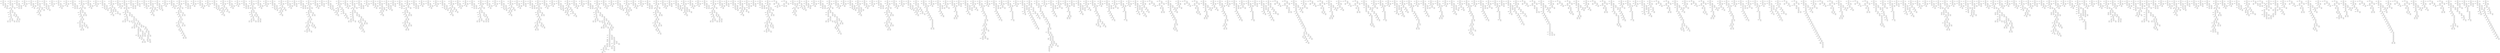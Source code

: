 digraph G {
    "A794" -> "new_n1003_";
    "A794" -> "new_n1004_";
    "new_n1004_" -> "new_n1005_";
    "new_n1005_" -> "new_n1006_";
    "new_n1005_" -> "new_n1007_";
    "new_n1007_" -> "new_n1008_";
    "A797" -> "new_n1009_";
    "A797" -> "new_n1010_";
    "new_n1010_" -> "new_n1011_";
    "new_n1011_" -> "new_n1012_";
    "new_n1011_" -> "new_n1013_";
    "new_n1013_" -> "new_n1014_";
    "new_n1014_" -> "new_n1015_";
    "A797" -> "new_n1016_";
    "new_n1011_" -> "new_n1017_";
    "new_n1017_" -> "new_n1018_";
    "A794" -> "new_n1019_";
    "new_n1005_" -> "new_n1020_";
    "new_n1020_" -> "new_n1021_";
    "new_n1021_" -> "new_n1022_";
    "new_n1021_" -> "new_n1023_";
    "new_n1023_" -> "new_n1024_";
    "new_n1024_" -> "new_n1025_";
    "new_n1021_" -> "new_n1026_";
    "new_n1026_" -> "new_n1027_";
    "new_n1024_" -> "new_n1028_";
    "new_n1028_" -> "new_n1029_";
    "A788" -> "new_n1030_";
    "A788" -> "new_n1031_";
    "new_n1031_" -> "new_n1032_";
    "new_n1032_" -> "new_n1033_";
    "new_n1032_" -> "new_n1034_";
    "new_n1034_" -> "new_n1035_";
    "A791" -> "new_n1036_";
    "A791" -> "new_n1037_";
    "new_n1037_" -> "new_n1038_";
    "new_n1038_" -> "new_n1039_";
    "new_n1038_" -> "new_n1040_";
    "new_n1040_" -> "new_n1041_";
    "new_n1041_" -> "new_n1042_";
    "new_n1041_" -> "new_n1043_";
    "new_n1043_" -> "new_n1044_";
    "new_n1014_" -> "new_n1045_";
    "new_n1045_" -> "new_n1046_";
    "new_n1046_" -> "new_n1047_";
    "new_n1047_" -> "new_n1048_";
    "A791" -> "new_n1049_";
    "new_n1038_" -> "new_n1050_";
    "new_n1050_" -> "new_n1051_";
    "A788" -> "new_n1052_";
    "new_n1032_" -> "new_n1053_";
    "new_n1053_" -> "new_n1054_";
    "new_n1054_" -> "new_n1055_";
    "new_n1054_" -> "new_n1056_";
    "new_n1056_" -> "new_n1057_";
    "new_n1057_" -> "new_n1058_";
    "new_n1057_" -> "new_n1059_";
    "new_n1059_" -> "new_n1060_";
    "new_n1047_" -> "new_n1061_";
    "new_n1061_" -> "new_n1062_";
    "new_n1062_" -> "new_n1063_";
    "new_n1063_" -> "new_n1064_";
    "new_n1064_" -> "new_n1065_";
    "new_n1064_" -> "new_n1066_";
    "new_n1054_" -> "new_n1067_";
    "new_n1067_" -> "new_n1068_";
    "new_n1068_" -> "new_n1069_";
    "new_n1069_" -> "new_n1070_";
    "A782" -> "new_n1071_";
    "A782" -> "new_n1072_";
    "new_n1072_" -> "new_n1073_";
    "new_n1073_" -> "new_n1074_";
    "new_n1073_" -> "new_n1075_";
    "new_n1075_" -> "new_n1076_";
    "A785" -> "new_n1077_";
    "A785" -> "new_n1078_";
    "new_n1078_" -> "new_n1079_";
    "new_n1079_" -> "new_n1080_";
    "new_n1079_" -> "new_n1081_";
    "new_n1081_" -> "new_n1082_";
    "new_n1082_" -> "new_n1083_";
    "A785" -> "new_n1084_";
    "new_n1079_" -> "new_n1085_";
    "new_n1085_" -> "new_n1086_";
    "A782" -> "new_n1087_";
    "new_n1073_" -> "new_n1088_";
    "new_n1088_" -> "new_n1089_";
    "new_n1089_" -> "new_n1090_";
    "new_n1089_" -> "new_n1091_";
    "new_n1091_" -> "new_n1092_";
    "new_n1092_" -> "new_n1093_";
    "new_n1089_" -> "new_n1094_";
    "new_n1094_" -> "new_n1095_";
    "new_n1092_" -> "new_n1096_";
    "new_n1096_" -> "new_n1097_";
    "A776" -> "new_n1098_";
    "A776" -> "new_n1099_";
    "new_n1099_" -> "new_n1100_";
    "new_n1100_" -> "new_n1101_";
    "new_n1100_" -> "new_n1102_";
    "new_n1102_" -> "new_n1103_";
    "A779" -> "new_n1104_";
    "A779" -> "new_n1105_";
    "new_n1105_" -> "new_n1106_";
    "new_n1106_" -> "new_n1107_";
    "new_n1106_" -> "new_n1108_";
    "new_n1108_" -> "new_n1109_";
    "new_n1109_" -> "new_n1110_";
    "new_n1109_" -> "new_n1111_";
    "new_n1111_" -> "new_n1112_";
    "new_n1082_" -> "new_n1113_";
    "new_n1113_" -> "new_n1114_";
    "new_n1114_" -> "new_n1115_";
    "new_n1115_" -> "new_n1116_";
    "A779" -> "new_n1117_";
    "new_n1106_" -> "new_n1118_";
    "new_n1118_" -> "new_n1119_";
    "A776" -> "new_n1120_";
    "new_n1100_" -> "new_n1121_";
    "new_n1121_" -> "new_n1122_";
    "new_n1122_" -> "new_n1123_";
    "new_n1122_" -> "new_n1124_";
    "new_n1124_" -> "new_n1125_";
    "new_n1125_" -> "new_n1126_";
    "new_n1125_" -> "new_n1127_";
    "new_n1127_" -> "new_n1128_";
    "new_n1115_" -> "new_n1129_";
    "new_n1129_" -> "new_n1130_";
    "new_n1130_" -> "new_n1131_";
    "new_n1131_" -> "new_n1132_";
    "new_n1132_" -> "new_n1133_";
    "new_n1132_" -> "new_n1134_";
    "new_n1122_" -> "new_n1135_";
    "new_n1135_" -> "new_n1136_";
    "new_n1136_" -> "new_n1137_";
    "new_n1137_" -> "new_n1138_";
    "new_n1138_" -> "new_n1139_";
    "new_n1138_" -> "new_n1140_";
    "new_n1140_" -> "new_n1141_";
    "new_n1134_" -> "new_n1142_";
    "new_n1142_" -> "new_n1143_";
    "new_n1142_" -> "new_n1144_";
    "new_n1144_" -> "new_n1145_";
    "new_n1066_" -> "new_n1146_";
    "new_n1146_" -> "new_n1147_";
    "new_n1146_" -> "new_n1148_";
    "new_n1148_" -> "new_n1149_";
    "new_n1149_" -> "new_n1150_";
    "new_n1046_" -> "new_n1151_";
    "new_n1046_" -> "new_n1152_";
    "new_n1152_" -> "new_n1153_";
    "new_n1114_" -> "new_n1154_";
    "new_n1114_" -> "new_n1155_";
    "new_n1155_" -> "new_n1156_";
    "new_n1156_" -> "new_n1157_";
    "new_n1062_" -> "new_n1158_";
    "new_n1158_" -> "new_n1159_";
    "new_n1159_" -> "new_n1160_";
    "new_n1130_" -> "new_n1161_";
    "new_n1161_" -> "new_n1162_";
    "new_n1159_" -> "new_n1163_";
    "new_n1163_" -> "new_n1164_";
    "new_n1164_" -> "new_n1165_";
    "new_n1165_" -> "new_n1166_";
    "new_n1149_" -> "new_n1167_";
    "new_n1167_" -> "new_n1168_";
    "new_n1168_" -> "new_n1169_";
    "new_n1169_" -> "new_n1170_";
    "new_n1170_" -> "new_n1171_";
    "new_n1170_" -> "new_n1172_";
    "new_n1172_" -> "new_n1173_";
    "A770" -> "new_n1174_";
    "A770" -> "new_n1175_";
    "new_n1175_" -> "new_n1176_";
    "new_n1176_" -> "new_n1177_";
    "new_n1176_" -> "new_n1178_";
    "new_n1178_" -> "new_n1179_";
    "A773" -> "new_n1180_";
    "A773" -> "new_n1181_";
    "new_n1181_" -> "new_n1182_";
    "new_n1182_" -> "new_n1183_";
    "new_n1182_" -> "new_n1184_";
    "new_n1184_" -> "new_n1185_";
    "new_n1185_" -> "new_n1186_";
    "A773" -> "new_n1187_";
    "new_n1182_" -> "new_n1188_";
    "new_n1188_" -> "new_n1189_";
    "A770" -> "new_n1190_";
    "new_n1176_" -> "new_n1191_";
    "new_n1191_" -> "new_n1192_";
    "new_n1192_" -> "new_n1193_";
    "new_n1192_" -> "new_n1194_";
    "new_n1194_" -> "new_n1195_";
    "new_n1195_" -> "new_n1196_";
    "new_n1192_" -> "new_n1197_";
    "new_n1197_" -> "new_n1198_";
    "new_n1195_" -> "new_n1199_";
    "new_n1199_" -> "new_n1200_";
    "new_n1185_" -> "new_n1201_";
    "new_n1201_" -> "new_n1202_";
    "A764" -> "new_n1203_";
    "A764" -> "new_n1204_";
    "new_n1204_" -> "new_n1205_";
    "new_n1205_" -> "new_n1206_";
    "new_n1205_" -> "new_n1207_";
    "new_n1207_" -> "new_n1208_";
    "A767" -> "new_n1209_";
    "A767" -> "new_n1210_";
    "new_n1210_" -> "new_n1211_";
    "new_n1211_" -> "new_n1212_";
    "new_n1211_" -> "new_n1213_";
    "new_n1213_" -> "new_n1214_";
    "new_n1214_" -> "new_n1215_";
    "new_n1214_" -> "new_n1216_";
    "new_n1216_" -> "new_n1217_";
    "new_n1217_" -> "new_n1218_";
    "new_n1218_" -> "new_n1219_";
    "A767" -> "new_n1220_";
    "new_n1211_" -> "new_n1221_";
    "new_n1221_" -> "new_n1222_";
    "A764" -> "new_n1223_";
    "new_n1205_" -> "new_n1224_";
    "new_n1224_" -> "new_n1225_";
    "new_n1225_" -> "new_n1226_";
    "new_n1225_" -> "new_n1227_";
    "new_n1227_" -> "new_n1228_";
    "new_n1228_" -> "new_n1229_";
    "new_n1228_" -> "new_n1230_";
    "new_n1230_" -> "new_n1231_";
    "new_n1218_" -> "new_n1232_";
    "new_n1232_" -> "new_n1233_";
    "new_n1233_" -> "new_n1234_";
    "new_n1234_" -> "new_n1235_";
    "new_n1235_" -> "new_n1236_";
    "new_n1235_" -> "new_n1237_";
    "new_n1225_" -> "new_n1238_";
    "new_n1238_" -> "new_n1239_";
    "new_n1239_" -> "new_n1240_";
    "new_n1240_" -> "new_n1241_";
    "A758" -> "new_n1242_";
    "A758" -> "new_n1243_";
    "new_n1243_" -> "new_n1244_";
    "new_n1244_" -> "new_n1245_";
    "new_n1244_" -> "new_n1246_";
    "new_n1246_" -> "new_n1247_";
    "A761" -> "new_n1248_";
    "A761" -> "new_n1249_";
    "new_n1249_" -> "new_n1250_";
    "new_n1250_" -> "new_n1251_";
    "new_n1250_" -> "new_n1252_";
    "new_n1252_" -> "new_n1253_";
    "new_n1253_" -> "new_n1254_";
    "A761" -> "new_n1255_";
    "new_n1250_" -> "new_n1256_";
    "new_n1256_" -> "new_n1257_";
    "A758" -> "new_n1258_";
    "new_n1244_" -> "new_n1259_";
    "new_n1259_" -> "new_n1260_";
    "new_n1260_" -> "new_n1261_";
    "new_n1260_" -> "new_n1262_";
    "new_n1262_" -> "new_n1263_";
    "new_n1263_" -> "new_n1264_";
    "new_n1260_" -> "new_n1265_";
    "new_n1265_" -> "new_n1266_";
    "new_n1263_" -> "new_n1267_";
    "new_n1267_" -> "new_n1268_";
    "new_n1253_" -> "new_n1269_";
    "new_n1269_" -> "new_n1270_";
    "A752" -> "new_n1271_";
    "A752" -> "new_n1272_";
    "new_n1272_" -> "new_n1273_";
    "new_n1273_" -> "new_n1274_";
    "new_n1273_" -> "new_n1275_";
    "new_n1275_" -> "new_n1276_";
    "A755" -> "new_n1277_";
    "A755" -> "new_n1278_";
    "new_n1278_" -> "new_n1279_";
    "new_n1279_" -> "new_n1280_";
    "new_n1279_" -> "new_n1281_";
    "new_n1281_" -> "new_n1282_";
    "new_n1282_" -> "new_n1283_";
    "new_n1282_" -> "new_n1284_";
    "new_n1284_" -> "new_n1285_";
    "new_n1285_" -> "new_n1286_";
    "new_n1286_" -> "new_n1287_";
    "A755" -> "new_n1288_";
    "new_n1279_" -> "new_n1289_";
    "new_n1289_" -> "new_n1290_";
    "A752" -> "new_n1291_";
    "new_n1273_" -> "new_n1292_";
    "new_n1292_" -> "new_n1293_";
    "new_n1293_" -> "new_n1294_";
    "new_n1293_" -> "new_n1295_";
    "new_n1295_" -> "new_n1296_";
    "new_n1296_" -> "new_n1297_";
    "new_n1296_" -> "new_n1298_";
    "new_n1298_" -> "new_n1299_";
    "new_n1286_" -> "new_n1300_";
    "new_n1300_" -> "new_n1301_";
    "new_n1301_" -> "new_n1302_";
    "new_n1302_" -> "new_n1303_";
    "new_n1303_" -> "new_n1304_";
    "new_n1303_" -> "new_n1305_";
    "new_n1293_" -> "new_n1306_";
    "new_n1306_" -> "new_n1307_";
    "new_n1307_" -> "new_n1308_";
    "new_n1308_" -> "new_n1309_";
    "new_n1309_" -> "new_n1310_";
    "new_n1309_" -> "new_n1311_";
    "new_n1311_" -> "new_n1312_";
    "new_n1305_" -> "new_n1313_";
    "new_n1313_" -> "new_n1314_";
    "new_n1313_" -> "new_n1315_";
    "new_n1315_" -> "new_n1316_";
    "new_n1237_" -> "new_n1317_";
    "new_n1317_" -> "new_n1318_";
    "new_n1317_" -> "new_n1319_";
    "new_n1319_" -> "new_n1320_";
    "new_n1320_" -> "new_n1321_";
    "new_n1217_" -> "new_n1322_";
    "new_n1217_" -> "new_n1323_";
    "new_n1323_" -> "new_n1324_";
    "new_n1285_" -> "new_n1325_";
    "new_n1285_" -> "new_n1326_";
    "new_n1326_" -> "new_n1327_";
    "new_n1327_" -> "new_n1328_";
    "new_n1233_" -> "new_n1329_";
    "new_n1329_" -> "new_n1330_";
    "new_n1330_" -> "new_n1331_";
    "new_n1301_" -> "new_n1332_";
    "new_n1332_" -> "new_n1333_";
    "new_n1330_" -> "new_n1334_";
    "new_n1334_" -> "new_n1335_";
    "new_n1335_" -> "new_n1336_";
    "new_n1336_" -> "new_n1337_";
    "new_n1320_" -> "new_n1338_";
    "new_n1338_" -> "new_n1339_";
    "new_n1339_" -> "new_n1340_";
    "new_n1340_" -> "new_n1341_";
    "new_n1341_" -> "new_n1342_";
    "new_n1341_" -> "new_n1343_";
    "new_n1343_" -> "new_n1344_";
    "new_n1344_" -> "new_n1345_";
    "new_n1339_" -> "new_n1346_";
    "new_n1346_" -> "new_n1347_";
    "new_n1168_" -> "new_n1348_";
    "new_n1348_" -> "new_n1349_";
    "new_n1349_" -> "new_n1350_";
    "new_n1349_" -> "new_n1351_";
    "new_n1351_" -> "new_n1352_";
    "new_n1156_" -> "new_n1353_";
    "new_n1353_" -> "new_n1354_";
    "new_n1327_" -> "new_n1355_";
    "new_n1355_" -> "new_n1356_";
    "new_n1356_" -> "new_n1357_";
    "new_n1164_" -> "new_n1358_";
    "new_n1358_" -> "new_n1359_";
    "new_n1359_" -> "new_n1360_";
    "new_n1335_" -> "new_n1361_";
    "new_n1361_" -> "new_n1362_";
    "new_n1359_" -> "new_n1363_";
    "new_n1363_" -> "new_n1364_";
    "new_n1364_" -> "new_n1365_";
    "new_n1365_" -> "new_n1366_";
    "new_n1366_" -> "new_n1367_";
    "new_n1367_" -> "new_n1368_";
    "new_n1344_" -> "new_n1369_";
    "new_n1369_" -> "new_n1370_";
    "new_n1370_" -> "new_n1371_";
    "new_n1371_" -> "new_n1372_";
    "new_n1171_" -> "new_n1373_";
    "new_n1342_" -> "new_n1374_";
    "new_n1374_" -> "new_n1375_";
    "new_n1374_" -> "new_n1376_";
    "new_n1376_" -> "new_n1377_";
    "new_n1377_" -> "new_n1378_";
    "new_n1377_" -> "new_n1379_";
    "new_n1379_" -> "new_n1380_";
    "A842" -> "new_n1381_";
    "A842" -> "new_n1382_";
    "new_n1382_" -> "new_n1383_";
    "new_n1383_" -> "new_n1384_";
    "new_n1383_" -> "new_n1385_";
    "new_n1385_" -> "new_n1386_";
    "A845" -> "new_n1387_";
    "A845" -> "new_n1388_";
    "new_n1388_" -> "new_n1389_";
    "new_n1389_" -> "new_n1390_";
    "new_n1389_" -> "new_n1391_";
    "new_n1391_" -> "new_n1392_";
    "new_n1392_" -> "new_n1393_";
    "A845" -> "new_n1394_";
    "new_n1389_" -> "new_n1395_";
    "new_n1395_" -> "new_n1396_";
    "A842" -> "new_n1397_";
    "new_n1383_" -> "new_n1398_";
    "new_n1398_" -> "new_n1399_";
    "new_n1399_" -> "new_n1400_";
    "new_n1399_" -> "new_n1401_";
    "new_n1401_" -> "new_n1402_";
    "new_n1402_" -> "new_n1403_";
    "new_n1399_" -> "new_n1404_";
    "new_n1404_" -> "new_n1405_";
    "new_n1402_" -> "new_n1406_";
    "new_n1406_" -> "new_n1407_";
    "A836" -> "new_n1408_";
    "A836" -> "new_n1409_";
    "new_n1409_" -> "new_n1410_";
    "new_n1410_" -> "new_n1411_";
    "new_n1410_" -> "new_n1412_";
    "new_n1412_" -> "new_n1413_";
    "A839" -> "new_n1414_";
    "A839" -> "new_n1415_";
    "new_n1415_" -> "new_n1416_";
    "new_n1416_" -> "new_n1417_";
    "new_n1416_" -> "new_n1418_";
    "new_n1418_" -> "new_n1419_";
    "new_n1419_" -> "new_n1420_";
    "new_n1419_" -> "new_n1421_";
    "new_n1421_" -> "new_n1422_";
    "new_n1392_" -> "new_n1423_";
    "new_n1423_" -> "new_n1424_";
    "new_n1424_" -> "new_n1425_";
    "new_n1425_" -> "new_n1426_";
    "A839" -> "new_n1427_";
    "new_n1416_" -> "new_n1428_";
    "new_n1428_" -> "new_n1429_";
    "A836" -> "new_n1430_";
    "new_n1410_" -> "new_n1431_";
    "new_n1431_" -> "new_n1432_";
    "new_n1432_" -> "new_n1433_";
    "new_n1432_" -> "new_n1434_";
    "new_n1434_" -> "new_n1435_";
    "new_n1435_" -> "new_n1436_";
    "new_n1435_" -> "new_n1437_";
    "new_n1437_" -> "new_n1438_";
    "new_n1425_" -> "new_n1439_";
    "new_n1439_" -> "new_n1440_";
    "new_n1440_" -> "new_n1441_";
    "new_n1441_" -> "new_n1442_";
    "new_n1442_" -> "new_n1443_";
    "new_n1442_" -> "new_n1444_";
    "new_n1432_" -> "new_n1445_";
    "new_n1445_" -> "new_n1446_";
    "new_n1446_" -> "new_n1447_";
    "new_n1447_" -> "new_n1448_";
    "A830" -> "new_n1449_";
    "A830" -> "new_n1450_";
    "new_n1450_" -> "new_n1451_";
    "new_n1451_" -> "new_n1452_";
    "new_n1451_" -> "new_n1453_";
    "new_n1453_" -> "new_n1454_";
    "A833" -> "new_n1455_";
    "A833" -> "new_n1456_";
    "new_n1456_" -> "new_n1457_";
    "new_n1457_" -> "new_n1458_";
    "new_n1457_" -> "new_n1459_";
    "new_n1459_" -> "new_n1460_";
    "new_n1460_" -> "new_n1461_";
    "A833" -> "new_n1462_";
    "new_n1457_" -> "new_n1463_";
    "new_n1463_" -> "new_n1464_";
    "A830" -> "new_n1465_";
    "new_n1451_" -> "new_n1466_";
    "new_n1466_" -> "new_n1467_";
    "new_n1467_" -> "new_n1468_";
    "new_n1467_" -> "new_n1469_";
    "new_n1469_" -> "new_n1470_";
    "new_n1470_" -> "new_n1471_";
    "new_n1467_" -> "new_n1472_";
    "new_n1472_" -> "new_n1473_";
    "new_n1470_" -> "new_n1474_";
    "new_n1474_" -> "new_n1475_";
    "A824" -> "new_n1476_";
    "A824" -> "new_n1477_";
    "new_n1477_" -> "new_n1478_";
    "new_n1478_" -> "new_n1479_";
    "new_n1478_" -> "new_n1480_";
    "new_n1480_" -> "new_n1481_";
    "A827" -> "new_n1482_";
    "A827" -> "new_n1483_";
    "new_n1483_" -> "new_n1484_";
    "new_n1484_" -> "new_n1485_";
    "new_n1484_" -> "new_n1486_";
    "new_n1486_" -> "new_n1487_";
    "new_n1487_" -> "new_n1488_";
    "new_n1487_" -> "new_n1489_";
    "new_n1489_" -> "new_n1490_";
    "new_n1460_" -> "new_n1491_";
    "new_n1491_" -> "new_n1492_";
    "new_n1492_" -> "new_n1493_";
    "new_n1493_" -> "new_n1494_";
    "A827" -> "new_n1495_";
    "new_n1484_" -> "new_n1496_";
    "new_n1496_" -> "new_n1497_";
    "A824" -> "new_n1498_";
    "new_n1478_" -> "new_n1499_";
    "new_n1499_" -> "new_n1500_";
    "new_n1500_" -> "new_n1501_";
    "new_n1500_" -> "new_n1502_";
    "new_n1502_" -> "new_n1503_";
    "new_n1503_" -> "new_n1504_";
    "new_n1503_" -> "new_n1505_";
    "new_n1505_" -> "new_n1506_";
    "new_n1493_" -> "new_n1507_";
    "new_n1507_" -> "new_n1508_";
    "new_n1508_" -> "new_n1509_";
    "new_n1509_" -> "new_n1510_";
    "new_n1510_" -> "new_n1511_";
    "new_n1510_" -> "new_n1512_";
    "new_n1500_" -> "new_n1513_";
    "new_n1513_" -> "new_n1514_";
    "new_n1514_" -> "new_n1515_";
    "new_n1515_" -> "new_n1516_";
    "new_n1516_" -> "new_n1517_";
    "new_n1516_" -> "new_n1518_";
    "new_n1518_" -> "new_n1519_";
    "new_n1512_" -> "new_n1520_";
    "new_n1520_" -> "new_n1521_";
    "new_n1520_" -> "new_n1522_";
    "new_n1522_" -> "new_n1523_";
    "new_n1444_" -> "new_n1524_";
    "new_n1524_" -> "new_n1525_";
    "new_n1524_" -> "new_n1526_";
    "new_n1526_" -> "new_n1527_";
    "new_n1527_" -> "new_n1528_";
    "new_n1424_" -> "new_n1529_";
    "new_n1424_" -> "new_n1530_";
    "new_n1530_" -> "new_n1531_";
    "new_n1492_" -> "new_n1532_";
    "new_n1492_" -> "new_n1533_";
    "new_n1533_" -> "new_n1534_";
    "new_n1534_" -> "new_n1535_";
    "new_n1440_" -> "new_n1536_";
    "new_n1536_" -> "new_n1537_";
    "new_n1537_" -> "new_n1538_";
    "new_n1508_" -> "new_n1539_";
    "new_n1539_" -> "new_n1540_";
    "new_n1537_" -> "new_n1541_";
    "new_n1541_" -> "new_n1542_";
    "new_n1542_" -> "new_n1543_";
    "new_n1543_" -> "new_n1544_";
    "new_n1527_" -> "new_n1545_";
    "new_n1545_" -> "new_n1546_";
    "new_n1546_" -> "new_n1547_";
    "new_n1547_" -> "new_n1548_";
    "new_n1548_" -> "new_n1549_";
    "new_n1548_" -> "new_n1550_";
    "new_n1550_" -> "new_n1551_";
    "A818" -> "new_n1552_";
    "A818" -> "new_n1553_";
    "new_n1553_" -> "new_n1554_";
    "new_n1554_" -> "new_n1555_";
    "new_n1554_" -> "new_n1556_";
    "new_n1556_" -> "new_n1557_";
    "A821" -> "new_n1558_";
    "A821" -> "new_n1559_";
    "new_n1559_" -> "new_n1560_";
    "new_n1560_" -> "new_n1561_";
    "new_n1560_" -> "new_n1562_";
    "new_n1562_" -> "new_n1563_";
    "new_n1563_" -> "new_n1564_";
    "A821" -> "new_n1565_";
    "new_n1560_" -> "new_n1566_";
    "new_n1566_" -> "new_n1567_";
    "A818" -> "new_n1568_";
    "new_n1554_" -> "new_n1569_";
    "new_n1569_" -> "new_n1570_";
    "new_n1570_" -> "new_n1571_";
    "new_n1570_" -> "new_n1572_";
    "new_n1572_" -> "new_n1573_";
    "new_n1573_" -> "new_n1574_";
    "new_n1570_" -> "new_n1575_";
    "new_n1575_" -> "new_n1576_";
    "new_n1573_" -> "new_n1577_";
    "new_n1577_" -> "new_n1578_";
    "A812" -> "new_n1579_";
    "A812" -> "new_n1580_";
    "new_n1580_" -> "new_n1581_";
    "new_n1581_" -> "new_n1582_";
    "new_n1581_" -> "new_n1583_";
    "new_n1583_" -> "new_n1584_";
    "A815" -> "new_n1585_";
    "A815" -> "new_n1586_";
    "new_n1586_" -> "new_n1587_";
    "new_n1587_" -> "new_n1588_";
    "new_n1587_" -> "new_n1589_";
    "new_n1589_" -> "new_n1590_";
    "new_n1590_" -> "new_n1591_";
    "new_n1590_" -> "new_n1592_";
    "new_n1592_" -> "new_n1593_";
    "new_n1563_" -> "new_n1594_";
    "new_n1594_" -> "new_n1595_";
    "new_n1595_" -> "new_n1596_";
    "new_n1596_" -> "new_n1597_";
    "A815" -> "new_n1598_";
    "new_n1587_" -> "new_n1599_";
    "new_n1599_" -> "new_n1600_";
    "A812" -> "new_n1601_";
    "new_n1581_" -> "new_n1602_";
    "new_n1602_" -> "new_n1603_";
    "new_n1603_" -> "new_n1604_";
    "new_n1603_" -> "new_n1605_";
    "new_n1605_" -> "new_n1606_";
    "new_n1606_" -> "new_n1607_";
    "new_n1606_" -> "new_n1608_";
    "new_n1608_" -> "new_n1609_";
    "new_n1596_" -> "new_n1610_";
    "new_n1610_" -> "new_n1611_";
    "new_n1611_" -> "new_n1612_";
    "new_n1612_" -> "new_n1613_";
    "new_n1613_" -> "new_n1614_";
    "new_n1613_" -> "new_n1615_";
    "new_n1603_" -> "new_n1616_";
    "new_n1616_" -> "new_n1617_";
    "new_n1617_" -> "new_n1618_";
    "new_n1618_" -> "new_n1619_";
    "A806" -> "new_n1620_";
    "A806" -> "new_n1621_";
    "new_n1621_" -> "new_n1622_";
    "new_n1622_" -> "new_n1623_";
    "new_n1622_" -> "new_n1624_";
    "new_n1624_" -> "new_n1625_";
    "A809" -> "new_n1626_";
    "A809" -> "new_n1627_";
    "new_n1627_" -> "new_n1628_";
    "new_n1628_" -> "new_n1629_";
    "new_n1628_" -> "new_n1630_";
    "new_n1630_" -> "new_n1631_";
    "new_n1631_" -> "new_n1632_";
    "A809" -> "new_n1633_";
    "new_n1628_" -> "new_n1634_";
    "new_n1634_" -> "new_n1635_";
    "A806" -> "new_n1636_";
    "new_n1622_" -> "new_n1637_";
    "new_n1637_" -> "new_n1638_";
    "new_n1638_" -> "new_n1639_";
    "new_n1638_" -> "new_n1640_";
    "new_n1640_" -> "new_n1641_";
    "new_n1641_" -> "new_n1642_";
    "new_n1638_" -> "new_n1643_";
    "new_n1643_" -> "new_n1644_";
    "new_n1641_" -> "new_n1645_";
    "new_n1645_" -> "new_n1646_";
    "new_n1631_" -> "new_n1647_";
    "new_n1647_" -> "new_n1648_";
    "A800" -> "new_n1649_";
    "A800" -> "new_n1650_";
    "new_n1650_" -> "new_n1651_";
    "new_n1651_" -> "new_n1652_";
    "new_n1651_" -> "new_n1653_";
    "new_n1653_" -> "new_n1654_";
    "A803" -> "new_n1655_";
    "A803" -> "new_n1656_";
    "new_n1656_" -> "new_n1657_";
    "new_n1657_" -> "new_n1658_";
    "new_n1657_" -> "new_n1659_";
    "new_n1659_" -> "new_n1660_";
    "new_n1660_" -> "new_n1661_";
    "new_n1660_" -> "new_n1662_";
    "new_n1662_" -> "new_n1663_";
    "new_n1663_" -> "new_n1664_";
    "new_n1664_" -> "new_n1665_";
    "A803" -> "new_n1666_";
    "new_n1657_" -> "new_n1667_";
    "new_n1667_" -> "new_n1668_";
    "A800" -> "new_n1669_";
    "new_n1651_" -> "new_n1670_";
    "new_n1670_" -> "new_n1671_";
    "new_n1671_" -> "new_n1672_";
    "new_n1671_" -> "new_n1673_";
    "new_n1673_" -> "new_n1674_";
    "new_n1674_" -> "new_n1675_";
    "new_n1674_" -> "new_n1676_";
    "new_n1676_" -> "new_n1677_";
    "new_n1664_" -> "new_n1678_";
    "new_n1678_" -> "new_n1679_";
    "new_n1679_" -> "new_n1680_";
    "new_n1680_" -> "new_n1681_";
    "new_n1681_" -> "new_n1682_";
    "new_n1681_" -> "new_n1683_";
    "new_n1671_" -> "new_n1684_";
    "new_n1684_" -> "new_n1685_";
    "new_n1685_" -> "new_n1686_";
    "new_n1686_" -> "new_n1687_";
    "new_n1687_" -> "new_n1688_";
    "new_n1687_" -> "new_n1689_";
    "new_n1689_" -> "new_n1690_";
    "new_n1683_" -> "new_n1691_";
    "new_n1691_" -> "new_n1692_";
    "new_n1691_" -> "new_n1693_";
    "new_n1693_" -> "new_n1694_";
    "new_n1615_" -> "new_n1695_";
    "new_n1695_" -> "new_n1696_";
    "new_n1695_" -> "new_n1697_";
    "new_n1697_" -> "new_n1698_";
    "new_n1698_" -> "new_n1699_";
    "new_n1595_" -> "new_n1700_";
    "new_n1595_" -> "new_n1701_";
    "new_n1701_" -> "new_n1702_";
    "new_n1663_" -> "new_n1703_";
    "new_n1663_" -> "new_n1704_";
    "new_n1704_" -> "new_n1705_";
    "new_n1705_" -> "new_n1706_";
    "new_n1611_" -> "new_n1707_";
    "new_n1707_" -> "new_n1708_";
    "new_n1708_" -> "new_n1709_";
    "new_n1679_" -> "new_n1710_";
    "new_n1710_" -> "new_n1711_";
    "new_n1708_" -> "new_n1712_";
    "new_n1712_" -> "new_n1713_";
    "new_n1713_" -> "new_n1714_";
    "new_n1714_" -> "new_n1715_";
    "new_n1698_" -> "new_n1716_";
    "new_n1716_" -> "new_n1717_";
    "new_n1717_" -> "new_n1718_";
    "new_n1718_" -> "new_n1719_";
    "new_n1719_" -> "new_n1720_";
    "new_n1719_" -> "new_n1721_";
    "new_n1721_" -> "new_n1722_";
    "new_n1722_" -> "new_n1723_";
    "new_n1717_" -> "new_n1724_";
    "new_n1724_" -> "new_n1725_";
    "new_n1546_" -> "new_n1726_";
    "new_n1726_" -> "new_n1727_";
    "new_n1727_" -> "new_n1728_";
    "new_n1727_" -> "new_n1729_";
    "new_n1729_" -> "new_n1730_";
    "new_n1534_" -> "new_n1731_";
    "new_n1731_" -> "new_n1732_";
    "new_n1705_" -> "new_n1733_";
    "new_n1733_" -> "new_n1734_";
    "new_n1734_" -> "new_n1735_";
    "new_n1542_" -> "new_n1736_";
    "new_n1736_" -> "new_n1737_";
    "new_n1737_" -> "new_n1738_";
    "new_n1713_" -> "new_n1739_";
    "new_n1739_" -> "new_n1740_";
    "new_n1737_" -> "new_n1741_";
    "new_n1741_" -> "new_n1742_";
    "new_n1742_" -> "new_n1743_";
    "new_n1743_" -> "new_n1744_";
    "new_n1744_" -> "new_n1745_";
    "new_n1745_" -> "new_n1746_";
    "new_n1722_" -> "new_n1747_";
    "new_n1747_" -> "new_n1748_";
    "new_n1748_" -> "new_n1749_";
    "new_n1749_" -> "new_n1750_";
    "new_n1549_" -> "new_n1751_";
    "new_n1720_" -> "new_n1752_";
    "new_n1752_" -> "new_n1753_";
    "new_n1752_" -> "new_n1754_";
    "new_n1754_" -> "new_n1755_";
    "new_n1755_" -> "new_n1756_";
    "new_n1755_" -> "new_n1757_";
    "new_n1757_" -> "new_n1758_";
    "new_n1758_" -> "new_n1759_";
    "new_n1748_" -> "new_n1760_";
    "new_n1760_" -> "new_n1761_";
    "new_n1370_" -> "new_n1762_";
    "new_n1762_" -> "new_n1763_";
    "new_n1763_" -> "new_n1764_";
    "new_n1763_" -> "new_n1765_";
    "new_n1765_" -> "new_n1766_";
    "new_n1366_" -> "new_n1767_";
    "new_n1767_" -> "new_n1768_";
    "new_n1744_" -> "new_n1769_";
    "new_n1769_" -> "new_n1770_";
    "new_n1770_" -> "new_n1771_";
    "new_n1734_" -> "new_n1772_";
    "new_n1772_" -> "new_n1773_";
    "new_n1356_" -> "new_n1774_";
    "new_n1774_" -> "new_n1775_";
    "new_n1775_" -> "new_n1776_";
    "new_n1742_" -> "new_n1777_";
    "new_n1777_" -> "new_n1778_";
    "new_n1778_" -> "new_n1779_";
    "new_n1364_" -> "new_n1780_";
    "new_n1780_" -> "new_n1781_";
    "new_n1778_" -> "new_n1782_";
    "new_n1782_" -> "new_n1783_";
    "new_n1783_" -> "new_n1784_";
    "new_n1784_" -> "new_n1785_";
    "new_n1770_" -> "new_n1786_";
    "new_n1786_" -> "new_n1787_";
    "new_n1787_" -> "new_n1788_";
    "new_n1788_" -> "new_n1789_";
    "new_n1789_" -> "new_n1790_";
    "new_n1790_" -> "new_n1791_";
    "new_n1758_" -> "new_n1792_";
    "new_n1792_" -> "new_n1793_";
    "new_n1793_" -> "new_n1794_";
    "new_n1794_" -> "new_n1795_";
    "new_n1756_" -> "new_n1796_";
    "new_n1378_" -> "new_n1797_";
    "new_n1797_" -> "new_n1798_";
    "new_n1797_" -> "new_n1799_";
    "new_n1799_" -> "new_n1800_";
    "new_n1800_" -> "new_n1801_";
    "new_n1800_" -> "new_n1802_";
    "new_n1802_" -> "new_n1803_";
    "A698" -> "new_n1804_";
    "A698" -> "new_n1805_";
    "new_n1805_" -> "new_n1806_";
    "new_n1806_" -> "new_n1807_";
    "new_n1806_" -> "new_n1808_";
    "new_n1808_" -> "new_n1809_";
    "A701" -> "new_n1810_";
    "A701" -> "new_n1811_";
    "new_n1811_" -> "new_n1812_";
    "new_n1812_" -> "new_n1813_";
    "new_n1812_" -> "new_n1814_";
    "new_n1814_" -> "new_n1815_";
    "new_n1815_" -> "new_n1816_";
    "A701" -> "new_n1817_";
    "new_n1812_" -> "new_n1818_";
    "new_n1818_" -> "new_n1819_";
    "A698" -> "new_n1820_";
    "new_n1806_" -> "new_n1821_";
    "new_n1821_" -> "new_n1822_";
    "new_n1822_" -> "new_n1823_";
    "new_n1822_" -> "new_n1824_";
    "new_n1824_" -> "new_n1825_";
    "new_n1825_" -> "new_n1826_";
    "new_n1822_" -> "new_n1827_";
    "new_n1827_" -> "new_n1828_";
    "new_n1825_" -> "new_n1829_";
    "new_n1829_" -> "new_n1830_";
    "new_n1815_" -> "new_n1831_";
    "new_n1831_" -> "new_n1832_";
    "A692" -> "new_n1833_";
    "A692" -> "new_n1834_";
    "new_n1834_" -> "new_n1835_";
    "new_n1835_" -> "new_n1836_";
    "new_n1835_" -> "new_n1837_";
    "new_n1837_" -> "new_n1838_";
    "A695" -> "new_n1839_";
    "A695" -> "new_n1840_";
    "new_n1840_" -> "new_n1841_";
    "new_n1841_" -> "new_n1842_";
    "new_n1841_" -> "new_n1843_";
    "new_n1843_" -> "new_n1844_";
    "new_n1844_" -> "new_n1845_";
    "new_n1844_" -> "new_n1846_";
    "new_n1846_" -> "new_n1847_";
    "new_n1847_" -> "new_n1848_";
    "new_n1848_" -> "new_n1849_";
    "A695" -> "new_n1850_";
    "new_n1841_" -> "new_n1851_";
    "new_n1851_" -> "new_n1852_";
    "A692" -> "new_n1853_";
    "new_n1835_" -> "new_n1854_";
    "new_n1854_" -> "new_n1855_";
    "new_n1855_" -> "new_n1856_";
    "new_n1855_" -> "new_n1857_";
    "new_n1857_" -> "new_n1858_";
    "new_n1858_" -> "new_n1859_";
    "new_n1858_" -> "new_n1860_";
    "new_n1860_" -> "new_n1861_";
    "new_n1848_" -> "new_n1862_";
    "new_n1862_" -> "new_n1863_";
    "new_n1863_" -> "new_n1864_";
    "new_n1864_" -> "new_n1865_";
    "new_n1865_" -> "new_n1866_";
    "new_n1865_" -> "new_n1867_";
    "new_n1855_" -> "new_n1868_";
    "new_n1868_" -> "new_n1869_";
    "new_n1869_" -> "new_n1870_";
    "new_n1870_" -> "new_n1871_";
    "A686" -> "new_n1872_";
    "A686" -> "new_n1873_";
    "new_n1873_" -> "new_n1874_";
    "new_n1874_" -> "new_n1875_";
    "new_n1874_" -> "new_n1876_";
    "new_n1876_" -> "new_n1877_";
    "A689" -> "new_n1878_";
    "A689" -> "new_n1879_";
    "new_n1879_" -> "new_n1880_";
    "new_n1880_" -> "new_n1881_";
    "new_n1880_" -> "new_n1882_";
    "new_n1882_" -> "new_n1883_";
    "new_n1883_" -> "new_n1884_";
    "A689" -> "new_n1885_";
    "new_n1880_" -> "new_n1886_";
    "new_n1886_" -> "new_n1887_";
    "A686" -> "new_n1888_";
    "new_n1874_" -> "new_n1889_";
    "new_n1889_" -> "new_n1890_";
    "new_n1890_" -> "new_n1891_";
    "new_n1890_" -> "new_n1892_";
    "new_n1892_" -> "new_n1893_";
    "new_n1893_" -> "new_n1894_";
    "new_n1890_" -> "new_n1895_";
    "new_n1895_" -> "new_n1896_";
    "new_n1893_" -> "new_n1897_";
    "new_n1897_" -> "new_n1898_";
    "new_n1883_" -> "new_n1899_";
    "new_n1899_" -> "new_n1900_";
    "A680" -> "new_n1901_";
    "A680" -> "new_n1902_";
    "new_n1902_" -> "new_n1903_";
    "new_n1903_" -> "new_n1904_";
    "new_n1903_" -> "new_n1905_";
    "new_n1905_" -> "new_n1906_";
    "A683" -> "new_n1907_";
    "A683" -> "new_n1908_";
    "new_n1908_" -> "new_n1909_";
    "new_n1909_" -> "new_n1910_";
    "new_n1909_" -> "new_n1911_";
    "new_n1911_" -> "new_n1912_";
    "new_n1912_" -> "new_n1913_";
    "new_n1912_" -> "new_n1914_";
    "new_n1914_" -> "new_n1915_";
    "new_n1915_" -> "new_n1916_";
    "new_n1916_" -> "new_n1917_";
    "A683" -> "new_n1918_";
    "new_n1909_" -> "new_n1919_";
    "new_n1919_" -> "new_n1920_";
    "A680" -> "new_n1921_";
    "new_n1903_" -> "new_n1922_";
    "new_n1922_" -> "new_n1923_";
    "new_n1923_" -> "new_n1924_";
    "new_n1923_" -> "new_n1925_";
    "new_n1925_" -> "new_n1926_";
    "new_n1926_" -> "new_n1927_";
    "new_n1926_" -> "new_n1928_";
    "new_n1928_" -> "new_n1929_";
    "new_n1916_" -> "new_n1930_";
    "new_n1930_" -> "new_n1931_";
    "new_n1931_" -> "new_n1932_";
    "new_n1932_" -> "new_n1933_";
    "new_n1933_" -> "new_n1934_";
    "new_n1933_" -> "new_n1935_";
    "new_n1923_" -> "new_n1936_";
    "new_n1936_" -> "new_n1937_";
    "new_n1937_" -> "new_n1938_";
    "new_n1938_" -> "new_n1939_";
    "new_n1939_" -> "new_n1940_";
    "new_n1939_" -> "new_n1941_";
    "new_n1941_" -> "new_n1942_";
    "new_n1935_" -> "new_n1943_";
    "new_n1943_" -> "new_n1944_";
    "new_n1943_" -> "new_n1945_";
    "new_n1945_" -> "new_n1946_";
    "new_n1867_" -> "new_n1947_";
    "new_n1947_" -> "new_n1948_";
    "new_n1947_" -> "new_n1949_";
    "new_n1949_" -> "new_n1950_";
    "new_n1950_" -> "new_n1951_";
    "new_n1847_" -> "new_n1952_";
    "new_n1847_" -> "new_n1953_";
    "new_n1953_" -> "new_n1954_";
    "new_n1915_" -> "new_n1955_";
    "new_n1915_" -> "new_n1956_";
    "new_n1956_" -> "new_n1957_";
    "new_n1957_" -> "new_n1958_";
    "new_n1863_" -> "new_n1959_";
    "new_n1959_" -> "new_n1960_";
    "new_n1960_" -> "new_n1961_";
    "new_n1931_" -> "new_n1962_";
    "new_n1962_" -> "new_n1963_";
    "new_n1960_" -> "new_n1964_";
    "new_n1964_" -> "new_n1965_";
    "new_n1965_" -> "new_n1966_";
    "new_n1966_" -> "new_n1967_";
    "new_n1950_" -> "new_n1968_";
    "new_n1968_" -> "new_n1969_";
    "new_n1969_" -> "new_n1970_";
    "new_n1970_" -> "new_n1971_";
    "new_n1971_" -> "new_n1972_";
    "new_n1971_" -> "new_n1973_";
    "new_n1973_" -> "new_n1974_";
    "A674" -> "new_n1975_";
    "A674" -> "new_n1976_";
    "new_n1976_" -> "new_n1977_";
    "new_n1977_" -> "new_n1978_";
    "new_n1977_" -> "new_n1979_";
    "new_n1979_" -> "new_n1980_";
    "A677" -> "new_n1981_";
    "A677" -> "new_n1982_";
    "new_n1982_" -> "new_n1983_";
    "new_n1983_" -> "new_n1984_";
    "new_n1983_" -> "new_n1985_";
    "new_n1985_" -> "new_n1986_";
    "new_n1986_" -> "new_n1987_";
    "A677" -> "new_n1988_";
    "new_n1983_" -> "new_n1989_";
    "new_n1989_" -> "new_n1990_";
    "A674" -> "new_n1991_";
    "new_n1977_" -> "new_n1992_";
    "new_n1992_" -> "new_n1993_";
    "new_n1993_" -> "new_n1994_";
    "new_n1993_" -> "new_n1995_";
    "new_n1995_" -> "new_n1996_";
    "new_n1996_" -> "new_n1997_";
    "new_n1993_" -> "new_n1998_";
    "new_n1998_" -> "new_n1999_";
    "new_n1996_" -> "new_n2000_";
    "new_n2000_" -> "new_n2001_";
    "new_n1986_" -> "new_n2002_";
    "new_n2002_" -> "new_n2003_";
    "A668" -> "new_n2004_";
    "A668" -> "new_n2005_";
    "new_n2005_" -> "new_n2006_";
    "new_n2006_" -> "new_n2007_";
    "new_n2006_" -> "new_n2008_";
    "new_n2008_" -> "new_n2009_";
    "A671" -> "new_n2010_";
    "A671" -> "new_n2011_";
    "new_n2011_" -> "new_n2012_";
    "new_n2012_" -> "new_n2013_";
    "new_n2012_" -> "new_n2014_";
    "new_n2014_" -> "new_n2015_";
    "new_n2015_" -> "new_n2016_";
    "new_n2015_" -> "new_n2017_";
    "new_n2017_" -> "new_n2018_";
    "new_n2018_" -> "new_n2019_";
    "new_n2019_" -> "new_n2020_";
    "A671" -> "new_n2021_";
    "new_n2012_" -> "new_n2022_";
    "new_n2022_" -> "new_n2023_";
    "A668" -> "new_n2024_";
    "new_n2006_" -> "new_n2025_";
    "new_n2025_" -> "new_n2026_";
    "new_n2026_" -> "new_n2027_";
    "new_n2026_" -> "new_n2028_";
    "new_n2028_" -> "new_n2029_";
    "new_n2029_" -> "new_n2030_";
    "new_n2029_" -> "new_n2031_";
    "new_n2031_" -> "new_n2032_";
    "new_n2019_" -> "new_n2033_";
    "new_n2033_" -> "new_n2034_";
    "new_n2034_" -> "new_n2035_";
    "new_n2035_" -> "new_n2036_";
    "new_n2036_" -> "new_n2037_";
    "new_n2036_" -> "new_n2038_";
    "new_n2026_" -> "new_n2039_";
    "new_n2039_" -> "new_n2040_";
    "new_n2040_" -> "new_n2041_";
    "new_n2041_" -> "new_n2042_";
    "A662" -> "new_n2043_";
    "A662" -> "new_n2044_";
    "new_n2044_" -> "new_n2045_";
    "new_n2045_" -> "new_n2046_";
    "new_n2045_" -> "new_n2047_";
    "new_n2047_" -> "new_n2048_";
    "A665" -> "new_n2049_";
    "A665" -> "new_n2050_";
    "new_n2050_" -> "new_n2051_";
    "new_n2051_" -> "new_n2052_";
    "new_n2051_" -> "new_n2053_";
    "new_n2053_" -> "new_n2054_";
    "new_n2054_" -> "new_n2055_";
    "A665" -> "new_n2056_";
    "new_n2051_" -> "new_n2057_";
    "new_n2057_" -> "new_n2058_";
    "A662" -> "new_n2059_";
    "new_n2045_" -> "new_n2060_";
    "new_n2060_" -> "new_n2061_";
    "new_n2061_" -> "new_n2062_";
    "new_n2061_" -> "new_n2063_";
    "new_n2063_" -> "new_n2064_";
    "new_n2064_" -> "new_n2065_";
    "new_n2061_" -> "new_n2066_";
    "new_n2066_" -> "new_n2067_";
    "new_n2064_" -> "new_n2068_";
    "new_n2068_" -> "new_n2069_";
    "new_n2054_" -> "new_n2070_";
    "new_n2070_" -> "new_n2071_";
    "A656" -> "new_n2072_";
    "A656" -> "new_n2073_";
    "new_n2073_" -> "new_n2074_";
    "new_n2074_" -> "new_n2075_";
    "new_n2074_" -> "new_n2076_";
    "new_n2076_" -> "new_n2077_";
    "A659" -> "new_n2078_";
    "A659" -> "new_n2079_";
    "new_n2079_" -> "new_n2080_";
    "new_n2080_" -> "new_n2081_";
    "new_n2080_" -> "new_n2082_";
    "new_n2082_" -> "new_n2083_";
    "new_n2083_" -> "new_n2084_";
    "new_n2083_" -> "new_n2085_";
    "new_n2085_" -> "new_n2086_";
    "new_n2086_" -> "new_n2087_";
    "new_n2087_" -> "new_n2088_";
    "A659" -> "new_n2089_";
    "new_n2080_" -> "new_n2090_";
    "new_n2090_" -> "new_n2091_";
    "A656" -> "new_n2092_";
    "new_n2074_" -> "new_n2093_";
    "new_n2093_" -> "new_n2094_";
    "new_n2094_" -> "new_n2095_";
    "new_n2094_" -> "new_n2096_";
    "new_n2096_" -> "new_n2097_";
    "new_n2097_" -> "new_n2098_";
    "new_n2097_" -> "new_n2099_";
    "new_n2099_" -> "new_n2100_";
    "new_n2087_" -> "new_n2101_";
    "new_n2101_" -> "new_n2102_";
    "new_n2102_" -> "new_n2103_";
    "new_n2103_" -> "new_n2104_";
    "new_n2104_" -> "new_n2105_";
    "new_n2104_" -> "new_n2106_";
    "new_n2094_" -> "new_n2107_";
    "new_n2107_" -> "new_n2108_";
    "new_n2108_" -> "new_n2109_";
    "new_n2109_" -> "new_n2110_";
    "new_n2110_" -> "new_n2111_";
    "new_n2110_" -> "new_n2112_";
    "new_n2112_" -> "new_n2113_";
    "new_n2106_" -> "new_n2114_";
    "new_n2114_" -> "new_n2115_";
    "new_n2114_" -> "new_n2116_";
    "new_n2116_" -> "new_n2117_";
    "new_n2038_" -> "new_n2118_";
    "new_n2118_" -> "new_n2119_";
    "new_n2118_" -> "new_n2120_";
    "new_n2120_" -> "new_n2121_";
    "new_n2121_" -> "new_n2122_";
    "new_n2018_" -> "new_n2123_";
    "new_n2018_" -> "new_n2124_";
    "new_n2124_" -> "new_n2125_";
    "new_n2086_" -> "new_n2126_";
    "new_n2086_" -> "new_n2127_";
    "new_n2127_" -> "new_n2128_";
    "new_n2128_" -> "new_n2129_";
    "new_n2034_" -> "new_n2130_";
    "new_n2130_" -> "new_n2131_";
    "new_n2131_" -> "new_n2132_";
    "new_n2102_" -> "new_n2133_";
    "new_n2133_" -> "new_n2134_";
    "new_n2131_" -> "new_n2135_";
    "new_n2135_" -> "new_n2136_";
    "new_n2136_" -> "new_n2137_";
    "new_n2137_" -> "new_n2138_";
    "new_n2121_" -> "new_n2139_";
    "new_n2139_" -> "new_n2140_";
    "new_n2140_" -> "new_n2141_";
    "new_n2141_" -> "new_n2142_";
    "new_n2142_" -> "new_n2143_";
    "new_n2142_" -> "new_n2144_";
    "new_n2144_" -> "new_n2145_";
    "new_n2145_" -> "new_n2146_";
    "new_n2140_" -> "new_n2147_";
    "new_n2147_" -> "new_n2148_";
    "new_n1969_" -> "new_n2149_";
    "new_n2149_" -> "new_n2150_";
    "new_n2150_" -> "new_n2151_";
    "new_n2150_" -> "new_n2152_";
    "new_n2152_" -> "new_n2153_";
    "new_n1957_" -> "new_n2154_";
    "new_n2154_" -> "new_n2155_";
    "new_n2128_" -> "new_n2156_";
    "new_n2156_" -> "new_n2157_";
    "new_n2157_" -> "new_n2158_";
    "new_n1965_" -> "new_n2159_";
    "new_n2159_" -> "new_n2160_";
    "new_n2160_" -> "new_n2161_";
    "new_n2136_" -> "new_n2162_";
    "new_n2162_" -> "new_n2163_";
    "new_n2160_" -> "new_n2164_";
    "new_n2164_" -> "new_n2165_";
    "new_n2165_" -> "new_n2166_";
    "new_n2166_" -> "new_n2167_";
    "new_n2167_" -> "new_n2168_";
    "new_n2168_" -> "new_n2169_";
    "new_n2145_" -> "new_n2170_";
    "new_n2170_" -> "new_n2171_";
    "new_n2171_" -> "new_n2172_";
    "new_n2172_" -> "new_n2173_";
    "new_n1972_" -> "new_n2174_";
    "new_n2143_" -> "new_n2175_";
    "new_n2175_" -> "new_n2176_";
    "new_n2175_" -> "new_n2177_";
    "new_n2177_" -> "new_n2178_";
    "new_n2178_" -> "new_n2179_";
    "new_n2178_" -> "new_n2180_";
    "new_n2180_" -> "new_n2181_";
    "A746" -> "new_n2182_";
    "A746" -> "new_n2183_";
    "new_n2183_" -> "new_n2184_";
    "new_n2184_" -> "new_n2185_";
    "new_n2184_" -> "new_n2186_";
    "new_n2186_" -> "new_n2187_";
    "A749" -> "new_n2188_";
    "A749" -> "new_n2189_";
    "new_n2189_" -> "new_n2190_";
    "new_n2190_" -> "new_n2191_";
    "new_n2190_" -> "new_n2192_";
    "new_n2192_" -> "new_n2193_";
    "new_n2193_" -> "new_n2194_";
    "A749" -> "new_n2195_";
    "new_n2190_" -> "new_n2196_";
    "new_n2196_" -> "new_n2197_";
    "A746" -> "new_n2198_";
    "new_n2184_" -> "new_n2199_";
    "new_n2199_" -> "new_n2200_";
    "new_n2200_" -> "new_n2201_";
    "new_n2200_" -> "new_n2202_";
    "new_n2202_" -> "new_n2203_";
    "new_n2203_" -> "new_n2204_";
    "new_n2200_" -> "new_n2205_";
    "new_n2205_" -> "new_n2206_";
    "new_n2203_" -> "new_n2207_";
    "new_n2207_" -> "new_n2208_";
    "A740" -> "new_n2209_";
    "A740" -> "new_n2210_";
    "new_n2210_" -> "new_n2211_";
    "new_n2211_" -> "new_n2212_";
    "new_n2211_" -> "new_n2213_";
    "new_n2213_" -> "new_n2214_";
    "A743" -> "new_n2215_";
    "A743" -> "new_n2216_";
    "new_n2216_" -> "new_n2217_";
    "new_n2217_" -> "new_n2218_";
    "new_n2217_" -> "new_n2219_";
    "new_n2219_" -> "new_n2220_";
    "new_n2220_" -> "new_n2221_";
    "new_n2220_" -> "new_n2222_";
    "new_n2222_" -> "new_n2223_";
    "new_n2193_" -> "new_n2224_";
    "new_n2224_" -> "new_n2225_";
    "new_n2225_" -> "new_n2226_";
    "new_n2226_" -> "new_n2227_";
    "A743" -> "new_n2228_";
    "new_n2217_" -> "new_n2229_";
    "new_n2229_" -> "new_n2230_";
    "A740" -> "new_n2231_";
    "new_n2211_" -> "new_n2232_";
    "new_n2232_" -> "new_n2233_";
    "new_n2233_" -> "new_n2234_";
    "new_n2233_" -> "new_n2235_";
    "new_n2235_" -> "new_n2236_";
    "new_n2236_" -> "new_n2237_";
    "new_n2236_" -> "new_n2238_";
    "new_n2238_" -> "new_n2239_";
    "new_n2226_" -> "new_n2240_";
    "new_n2240_" -> "new_n2241_";
    "new_n2241_" -> "new_n2242_";
    "new_n2242_" -> "new_n2243_";
    "new_n2243_" -> "new_n2244_";
    "new_n2243_" -> "new_n2245_";
    "new_n2233_" -> "new_n2246_";
    "new_n2246_" -> "new_n2247_";
    "new_n2247_" -> "new_n2248_";
    "new_n2248_" -> "new_n2249_";
    "A734" -> "new_n2250_";
    "A734" -> "new_n2251_";
    "new_n2251_" -> "new_n2252_";
    "new_n2252_" -> "new_n2253_";
    "new_n2252_" -> "new_n2254_";
    "new_n2254_" -> "new_n2255_";
    "A737" -> "new_n2256_";
    "A737" -> "new_n2257_";
    "new_n2257_" -> "new_n2258_";
    "new_n2258_" -> "new_n2259_";
    "new_n2258_" -> "new_n2260_";
    "new_n2260_" -> "new_n2261_";
    "new_n2261_" -> "new_n2262_";
    "A737" -> "new_n2263_";
    "new_n2258_" -> "new_n2264_";
    "new_n2264_" -> "new_n2265_";
    "A734" -> "new_n2266_";
    "new_n2252_" -> "new_n2267_";
    "new_n2267_" -> "new_n2268_";
    "new_n2268_" -> "new_n2269_";
    "new_n2268_" -> "new_n2270_";
    "new_n2270_" -> "new_n2271_";
    "new_n2271_" -> "new_n2272_";
    "new_n2268_" -> "new_n2273_";
    "new_n2273_" -> "new_n2274_";
    "new_n2271_" -> "new_n2275_";
    "new_n2275_" -> "new_n2276_";
    "A728" -> "new_n2277_";
    "A728" -> "new_n2278_";
    "new_n2278_" -> "new_n2279_";
    "new_n2279_" -> "new_n2280_";
    "new_n2279_" -> "new_n2281_";
    "new_n2281_" -> "new_n2282_";
    "A731" -> "new_n2283_";
    "A731" -> "new_n2284_";
    "new_n2284_" -> "new_n2285_";
    "new_n2285_" -> "new_n2286_";
    "new_n2285_" -> "new_n2287_";
    "new_n2287_" -> "new_n2288_";
    "new_n2288_" -> "new_n2289_";
    "new_n2288_" -> "new_n2290_";
    "new_n2290_" -> "new_n2291_";
    "new_n2261_" -> "new_n2292_";
    "new_n2292_" -> "new_n2293_";
    "new_n2293_" -> "new_n2294_";
    "new_n2294_" -> "new_n2295_";
    "A731" -> "new_n2296_";
    "new_n2285_" -> "new_n2297_";
    "new_n2297_" -> "new_n2298_";
    "A728" -> "new_n2299_";
    "new_n2279_" -> "new_n2300_";
    "new_n2300_" -> "new_n2301_";
    "new_n2301_" -> "new_n2302_";
    "new_n2301_" -> "new_n2303_";
    "new_n2303_" -> "new_n2304_";
    "new_n2304_" -> "new_n2305_";
    "new_n2304_" -> "new_n2306_";
    "new_n2306_" -> "new_n2307_";
    "new_n2294_" -> "new_n2308_";
    "new_n2308_" -> "new_n2309_";
    "new_n2309_" -> "new_n2310_";
    "new_n2310_" -> "new_n2311_";
    "new_n2311_" -> "new_n2312_";
    "new_n2311_" -> "new_n2313_";
    "new_n2301_" -> "new_n2314_";
    "new_n2314_" -> "new_n2315_";
    "new_n2315_" -> "new_n2316_";
    "new_n2316_" -> "new_n2317_";
    "new_n2317_" -> "new_n2318_";
    "new_n2317_" -> "new_n2319_";
    "new_n2319_" -> "new_n2320_";
    "new_n2313_" -> "new_n2321_";
    "new_n2321_" -> "new_n2322_";
    "new_n2321_" -> "new_n2323_";
    "new_n2323_" -> "new_n2324_";
    "new_n2245_" -> "new_n2325_";
    "new_n2325_" -> "new_n2326_";
    "new_n2325_" -> "new_n2327_";
    "new_n2327_" -> "new_n2328_";
    "new_n2328_" -> "new_n2329_";
    "new_n2225_" -> "new_n2330_";
    "new_n2225_" -> "new_n2331_";
    "new_n2331_" -> "new_n2332_";
    "new_n2293_" -> "new_n2333_";
    "new_n2293_" -> "new_n2334_";
    "new_n2334_" -> "new_n2335_";
    "new_n2335_" -> "new_n2336_";
    "new_n2241_" -> "new_n2337_";
    "new_n2337_" -> "new_n2338_";
    "new_n2338_" -> "new_n2339_";
    "new_n2309_" -> "new_n2340_";
    "new_n2340_" -> "new_n2341_";
    "new_n2338_" -> "new_n2342_";
    "new_n2342_" -> "new_n2343_";
    "new_n2343_" -> "new_n2344_";
    "new_n2344_" -> "new_n2345_";
    "new_n2328_" -> "new_n2346_";
    "new_n2346_" -> "new_n2347_";
    "new_n2347_" -> "new_n2348_";
    "new_n2348_" -> "new_n2349_";
    "new_n2349_" -> "new_n2350_";
    "new_n2349_" -> "new_n2351_";
    "new_n2351_" -> "new_n2352_";
    "A722" -> "new_n2353_";
    "A722" -> "new_n2354_";
    "new_n2354_" -> "new_n2355_";
    "new_n2355_" -> "new_n2356_";
    "new_n2355_" -> "new_n2357_";
    "new_n2357_" -> "new_n2358_";
    "A725" -> "new_n2359_";
    "A725" -> "new_n2360_";
    "new_n2360_" -> "new_n2361_";
    "new_n2361_" -> "new_n2362_";
    "new_n2361_" -> "new_n2363_";
    "new_n2363_" -> "new_n2364_";
    "new_n2364_" -> "new_n2365_";
    "A725" -> "new_n2366_";
    "new_n2361_" -> "new_n2367_";
    "new_n2367_" -> "new_n2368_";
    "A722" -> "new_n2369_";
    "new_n2355_" -> "new_n2370_";
    "new_n2370_" -> "new_n2371_";
    "new_n2371_" -> "new_n2372_";
    "new_n2371_" -> "new_n2373_";
    "new_n2373_" -> "new_n2374_";
    "new_n2374_" -> "new_n2375_";
    "new_n2371_" -> "new_n2376_";
    "new_n2376_" -> "new_n2377_";
    "new_n2374_" -> "new_n2378_";
    "new_n2378_" -> "new_n2379_";
    "A716" -> "new_n2380_";
    "A716" -> "new_n2381_";
    "new_n2381_" -> "new_n2382_";
    "new_n2382_" -> "new_n2383_";
    "new_n2382_" -> "new_n2384_";
    "new_n2384_" -> "new_n2385_";
    "A719" -> "new_n2386_";
    "A719" -> "new_n2387_";
    "new_n2387_" -> "new_n2388_";
    "new_n2388_" -> "new_n2389_";
    "new_n2388_" -> "new_n2390_";
    "new_n2390_" -> "new_n2391_";
    "new_n2391_" -> "new_n2392_";
    "new_n2391_" -> "new_n2393_";
    "new_n2393_" -> "new_n2394_";
    "new_n2364_" -> "new_n2395_";
    "new_n2395_" -> "new_n2396_";
    "new_n2396_" -> "new_n2397_";
    "new_n2397_" -> "new_n2398_";
    "A719" -> "new_n2399_";
    "new_n2388_" -> "new_n2400_";
    "new_n2400_" -> "new_n2401_";
    "A716" -> "new_n2402_";
    "new_n2382_" -> "new_n2403_";
    "new_n2403_" -> "new_n2404_";
    "new_n2404_" -> "new_n2405_";
    "new_n2404_" -> "new_n2406_";
    "new_n2406_" -> "new_n2407_";
    "new_n2407_" -> "new_n2408_";
    "new_n2407_" -> "new_n2409_";
    "new_n2409_" -> "new_n2410_";
    "new_n2397_" -> "new_n2411_";
    "new_n2411_" -> "new_n2412_";
    "new_n2412_" -> "new_n2413_";
    "new_n2413_" -> "new_n2414_";
    "new_n2414_" -> "new_n2415_";
    "new_n2414_" -> "new_n2416_";
    "new_n2404_" -> "new_n2417_";
    "new_n2417_" -> "new_n2418_";
    "new_n2418_" -> "new_n2419_";
    "new_n2419_" -> "new_n2420_";
    "A710" -> "new_n2421_";
    "A710" -> "new_n2422_";
    "new_n2422_" -> "new_n2423_";
    "new_n2423_" -> "new_n2424_";
    "new_n2423_" -> "new_n2425_";
    "new_n2425_" -> "new_n2426_";
    "A713" -> "new_n2427_";
    "A713" -> "new_n2428_";
    "new_n2428_" -> "new_n2429_";
    "new_n2429_" -> "new_n2430_";
    "new_n2429_" -> "new_n2431_";
    "new_n2431_" -> "new_n2432_";
    "new_n2432_" -> "new_n2433_";
    "A713" -> "new_n2434_";
    "new_n2429_" -> "new_n2435_";
    "new_n2435_" -> "new_n2436_";
    "A710" -> "new_n2437_";
    "new_n2423_" -> "new_n2438_";
    "new_n2438_" -> "new_n2439_";
    "new_n2439_" -> "new_n2440_";
    "new_n2439_" -> "new_n2441_";
    "new_n2441_" -> "new_n2442_";
    "new_n2442_" -> "new_n2443_";
    "new_n2439_" -> "new_n2444_";
    "new_n2444_" -> "new_n2445_";
    "new_n2442_" -> "new_n2446_";
    "new_n2446_" -> "new_n2447_";
    "new_n2432_" -> "new_n2448_";
    "new_n2448_" -> "new_n2449_";
    "A704" -> "new_n2450_";
    "A704" -> "new_n2451_";
    "new_n2451_" -> "new_n2452_";
    "new_n2452_" -> "new_n2453_";
    "new_n2452_" -> "new_n2454_";
    "new_n2454_" -> "new_n2455_";
    "A707" -> "new_n2456_";
    "A707" -> "new_n2457_";
    "new_n2457_" -> "new_n2458_";
    "new_n2458_" -> "new_n2459_";
    "new_n2458_" -> "new_n2460_";
    "new_n2460_" -> "new_n2461_";
    "new_n2461_" -> "new_n2462_";
    "new_n2461_" -> "new_n2463_";
    "new_n2463_" -> "new_n2464_";
    "new_n2464_" -> "new_n2465_";
    "new_n2465_" -> "new_n2466_";
    "A707" -> "new_n2467_";
    "new_n2458_" -> "new_n2468_";
    "new_n2468_" -> "new_n2469_";
    "A704" -> "new_n2470_";
    "new_n2452_" -> "new_n2471_";
    "new_n2471_" -> "new_n2472_";
    "new_n2472_" -> "new_n2473_";
    "new_n2472_" -> "new_n2474_";
    "new_n2474_" -> "new_n2475_";
    "new_n2475_" -> "new_n2476_";
    "new_n2475_" -> "new_n2477_";
    "new_n2477_" -> "new_n2478_";
    "new_n2465_" -> "new_n2479_";
    "new_n2479_" -> "new_n2480_";
    "new_n2480_" -> "new_n2481_";
    "new_n2481_" -> "new_n2482_";
    "new_n2482_" -> "new_n2483_";
    "new_n2482_" -> "new_n2484_";
    "new_n2472_" -> "new_n2485_";
    "new_n2485_" -> "new_n2486_";
    "new_n2486_" -> "new_n2487_";
    "new_n2487_" -> "new_n2488_";
    "new_n2488_" -> "new_n2489_";
    "new_n2488_" -> "new_n2490_";
    "new_n2490_" -> "new_n2491_";
    "new_n2484_" -> "new_n2492_";
    "new_n2492_" -> "new_n2493_";
    "new_n2492_" -> "new_n2494_";
    "new_n2494_" -> "new_n2495_";
    "new_n2416_" -> "new_n2496_";
    "new_n2496_" -> "new_n2497_";
    "new_n2496_" -> "new_n2498_";
    "new_n2498_" -> "new_n2499_";
    "new_n2499_" -> "new_n2500_";
    "new_n2396_" -> "new_n2501_";
    "new_n2396_" -> "new_n2502_";
    "new_n2502_" -> "new_n2503_";
    "new_n2464_" -> "new_n2504_";
    "new_n2464_" -> "new_n2505_";
    "new_n2505_" -> "new_n2506_";
    "new_n2506_" -> "new_n2507_";
    "new_n2412_" -> "new_n2508_";
    "new_n2508_" -> "new_n2509_";
    "new_n2509_" -> "new_n2510_";
    "new_n2480_" -> "new_n2511_";
    "new_n2511_" -> "new_n2512_";
    "new_n2509_" -> "new_n2513_";
    "new_n2513_" -> "new_n2514_";
    "new_n2514_" -> "new_n2515_";
    "new_n2515_" -> "new_n2516_";
    "new_n2499_" -> "new_n2517_";
    "new_n2517_" -> "new_n2518_";
    "new_n2518_" -> "new_n2519_";
    "new_n2519_" -> "new_n2520_";
    "new_n2520_" -> "new_n2521_";
    "new_n2520_" -> "new_n2522_";
    "new_n2522_" -> "new_n2523_";
    "new_n2523_" -> "new_n2524_";
    "new_n2518_" -> "new_n2525_";
    "new_n2525_" -> "new_n2526_";
    "new_n2347_" -> "new_n2527_";
    "new_n2527_" -> "new_n2528_";
    "new_n2528_" -> "new_n2529_";
    "new_n2528_" -> "new_n2530_";
    "new_n2530_" -> "new_n2531_";
    "new_n2335_" -> "new_n2532_";
    "new_n2532_" -> "new_n2533_";
    "new_n2506_" -> "new_n2534_";
    "new_n2534_" -> "new_n2535_";
    "new_n2535_" -> "new_n2536_";
    "new_n2343_" -> "new_n2537_";
    "new_n2537_" -> "new_n2538_";
    "new_n2538_" -> "new_n2539_";
    "new_n2514_" -> "new_n2540_";
    "new_n2540_" -> "new_n2541_";
    "new_n2538_" -> "new_n2542_";
    "new_n2542_" -> "new_n2543_";
    "new_n2543_" -> "new_n2544_";
    "new_n2544_" -> "new_n2545_";
    "new_n2545_" -> "new_n2546_";
    "new_n2546_" -> "new_n2547_";
    "new_n2523_" -> "new_n2548_";
    "new_n2548_" -> "new_n2549_";
    "new_n2549_" -> "new_n2550_";
    "new_n2550_" -> "new_n2551_";
    "new_n2350_" -> "new_n2552_";
    "new_n2521_" -> "new_n2553_";
    "new_n2553_" -> "new_n2554_";
    "new_n2553_" -> "new_n2555_";
    "new_n2555_" -> "new_n2556_";
    "new_n2556_" -> "new_n2557_";
    "new_n2556_" -> "new_n2558_";
    "new_n2558_" -> "new_n2559_";
    "new_n2559_" -> "new_n2560_";
    "new_n2549_" -> "new_n2561_";
    "new_n2561_" -> "new_n2562_";
    "new_n2171_" -> "new_n2563_";
    "new_n2563_" -> "new_n2564_";
    "new_n2564_" -> "new_n2565_";
    "new_n2564_" -> "new_n2566_";
    "new_n2566_" -> "new_n2567_";
    "new_n2167_" -> "new_n2568_";
    "new_n2568_" -> "new_n2569_";
    "new_n2545_" -> "new_n2570_";
    "new_n2570_" -> "new_n2571_";
    "new_n2571_" -> "new_n2572_";
    "new_n2535_" -> "new_n2573_";
    "new_n2573_" -> "new_n2574_";
    "new_n2157_" -> "new_n2575_";
    "new_n2575_" -> "new_n2576_";
    "new_n2576_" -> "new_n2577_";
    "new_n2543_" -> "new_n2578_";
    "new_n2578_" -> "new_n2579_";
    "new_n2579_" -> "new_n2580_";
    "new_n2165_" -> "new_n2581_";
    "new_n2581_" -> "new_n2582_";
    "new_n2579_" -> "new_n2583_";
    "new_n2583_" -> "new_n2584_";
    "new_n2584_" -> "new_n2585_";
    "new_n2585_" -> "new_n2586_";
    "new_n2571_" -> "new_n2587_";
    "new_n2587_" -> "new_n2588_";
    "new_n2588_" -> "new_n2589_";
    "new_n2589_" -> "new_n2590_";
    "new_n2590_" -> "new_n2591_";
    "new_n2591_" -> "new_n2592_";
    "new_n2559_" -> "new_n2593_";
    "new_n2593_" -> "new_n2594_";
    "new_n2594_" -> "new_n2595_";
    "new_n2595_" -> "new_n2596_";
    "new_n2557_" -> "new_n2597_";
    "new_n2179_" -> "new_n2598_";
    "new_n2598_" -> "new_n2599_";
    "new_n2598_" -> "new_n2600_";
    "new_n2600_" -> "new_n2601_";
    "new_n2601_" -> "new_n2602_";
    "new_n2601_" -> "new_n2603_";
    "new_n2603_" -> "new_n2604_";
    "new_n2604_" -> "new_n2605_";
    "new_n2604_" -> "new_n2606_";
    "new_n2606_" -> "new_n2607_";
    "new_n2594_" -> "new_n2608_";
    "new_n2608_" -> "new_n2609_";
    "new_n1793_" -> "new_n2610_";
    "new_n2610_" -> "new_n2611_";
    "new_n2611_" -> "new_n2612_";
    "new_n2611_" -> "new_n2613_";
    "new_n1789_" -> "new_n2614_";
    "new_n2614_" -> "new_n2615_";
    "new_n2590_" -> "new_n2616_";
    "new_n2616_" -> "new_n2617_";
    "new_n2617_" -> "new_n2618_";
    "new_n2617_" -> "new_n2619_";
    "new_n2588_" -> "new_n2620_";
    "new_n2620_" -> "new_n2621_";
    "new_n1787_" -> "new_n2622_";
    "new_n2622_" -> "new_n2623_";
    "new_n2623_" -> "new_n2624_";
    "new_n1775_" -> "new_n2625_";
    "new_n1775_" -> "new_n2626_";
    "new_n2626_" -> "new_n2627_";
    "new_n2576_" -> "new_n2628_";
    "new_n2576_" -> "new_n2629_";
    "new_n2629_" -> "new_n2630_";
    "new_n2630_" -> "new_n2631_";
    "new_n1783_" -> "new_n2632_";
    "new_n2632_" -> "new_n2633_";
    "new_n2633_" -> "new_n2634_";
    "new_n2584_" -> "new_n2635_";
    "new_n2635_" -> "new_n2636_";
    "new_n2633_" -> "new_n2637_";
    "new_n2637_" -> "new_n2638_";
    "new_n2638_" -> "new_n2639_";
    "new_n2623_" -> "new_n2640_";
    "new_n2640_" -> "new_n2641_";
    "new_n2641_" -> "new_n2642_";
    "new_n2642_" -> "new_n2643_";
    "new_n2643_" -> "new_n2644_";
    "new_n2644_" -> "new_n2645_";
    "new_n2645_" -> "new_n2646_";
    "new_n2646_" -> "new_n2647_";
    "new_n2647_" -> "new_n2648_";
    "new_n2647_" -> "new_n2649_";
    "new_n2649_" -> "new_n2650_";
    "A602" -> "new_n2651_";
    "A602" -> "new_n2652_";
    "new_n2652_" -> "new_n2653_";
    "new_n2653_" -> "new_n2654_";
    "new_n2653_" -> "new_n2655_";
    "new_n2655_" -> "new_n2656_";
    "A605" -> "new_n2657_";
    "A605" -> "new_n2658_";
    "new_n2658_" -> "new_n2659_";
    "new_n2659_" -> "new_n2660_";
    "new_n2659_" -> "new_n2661_";
    "new_n2661_" -> "new_n2662_";
    "new_n2662_" -> "new_n2663_";
    "A605" -> "new_n2664_";
    "new_n2659_" -> "new_n2665_";
    "new_n2665_" -> "new_n2666_";
    "A602" -> "new_n2667_";
    "new_n2653_" -> "new_n2668_";
    "new_n2668_" -> "new_n2669_";
    "new_n2669_" -> "new_n2670_";
    "new_n2669_" -> "new_n2671_";
    "new_n2671_" -> "new_n2672_";
    "new_n2672_" -> "new_n2673_";
    "new_n2669_" -> "new_n2674_";
    "new_n2674_" -> "new_n2675_";
    "new_n2672_" -> "new_n2676_";
    "new_n2676_" -> "new_n2677_";
    "new_n2662_" -> "new_n2678_";
    "new_n2678_" -> "new_n2679_";
    "A596" -> "new_n2680_";
    "A596" -> "new_n2681_";
    "new_n2681_" -> "new_n2682_";
    "new_n2682_" -> "new_n2683_";
    "new_n2682_" -> "new_n2684_";
    "new_n2684_" -> "new_n2685_";
    "A599" -> "new_n2686_";
    "A599" -> "new_n2687_";
    "new_n2687_" -> "new_n2688_";
    "new_n2688_" -> "new_n2689_";
    "new_n2688_" -> "new_n2690_";
    "new_n2690_" -> "new_n2691_";
    "new_n2691_" -> "new_n2692_";
    "new_n2691_" -> "new_n2693_";
    "new_n2693_" -> "new_n2694_";
    "new_n2694_" -> "new_n2695_";
    "new_n2695_" -> "new_n2696_";
    "A599" -> "new_n2697_";
    "new_n2688_" -> "new_n2698_";
    "new_n2698_" -> "new_n2699_";
    "A596" -> "new_n2700_";
    "new_n2682_" -> "new_n2701_";
    "new_n2701_" -> "new_n2702_";
    "new_n2702_" -> "new_n2703_";
    "new_n2702_" -> "new_n2704_";
    "new_n2704_" -> "new_n2705_";
    "new_n2705_" -> "new_n2706_";
    "new_n2705_" -> "new_n2707_";
    "new_n2707_" -> "new_n2708_";
    "new_n2695_" -> "new_n2709_";
    "new_n2709_" -> "new_n2710_";
    "new_n2710_" -> "new_n2711_";
    "new_n2711_" -> "new_n2712_";
    "new_n2712_" -> "new_n2713_";
    "new_n2712_" -> "new_n2714_";
    "new_n2702_" -> "new_n2715_";
    "new_n2715_" -> "new_n2716_";
    "new_n2716_" -> "new_n2717_";
    "new_n2717_" -> "new_n2718_";
    "A590" -> "new_n2719_";
    "A590" -> "new_n2720_";
    "new_n2720_" -> "new_n2721_";
    "new_n2721_" -> "new_n2722_";
    "new_n2721_" -> "new_n2723_";
    "new_n2723_" -> "new_n2724_";
    "A593" -> "new_n2725_";
    "A593" -> "new_n2726_";
    "new_n2726_" -> "new_n2727_";
    "new_n2727_" -> "new_n2728_";
    "new_n2727_" -> "new_n2729_";
    "new_n2729_" -> "new_n2730_";
    "new_n2730_" -> "new_n2731_";
    "A593" -> "new_n2732_";
    "new_n2727_" -> "new_n2733_";
    "new_n2733_" -> "new_n2734_";
    "A590" -> "new_n2735_";
    "new_n2721_" -> "new_n2736_";
    "new_n2736_" -> "new_n2737_";
    "new_n2737_" -> "new_n2738_";
    "new_n2737_" -> "new_n2739_";
    "new_n2739_" -> "new_n2740_";
    "new_n2740_" -> "new_n2741_";
    "new_n2737_" -> "new_n2742_";
    "new_n2742_" -> "new_n2743_";
    "new_n2740_" -> "new_n2744_";
    "new_n2744_" -> "new_n2745_";
    "new_n2730_" -> "new_n2746_";
    "new_n2746_" -> "new_n2747_";
    "A584" -> "new_n2748_";
    "A584" -> "new_n2749_";
    "new_n2749_" -> "new_n2750_";
    "new_n2750_" -> "new_n2751_";
    "new_n2750_" -> "new_n2752_";
    "new_n2752_" -> "new_n2753_";
    "A587" -> "new_n2754_";
    "A587" -> "new_n2755_";
    "new_n2755_" -> "new_n2756_";
    "new_n2756_" -> "new_n2757_";
    "new_n2756_" -> "new_n2758_";
    "new_n2758_" -> "new_n2759_";
    "new_n2759_" -> "new_n2760_";
    "new_n2759_" -> "new_n2761_";
    "new_n2761_" -> "new_n2762_";
    "new_n2762_" -> "new_n2763_";
    "new_n2763_" -> "new_n2764_";
    "A587" -> "new_n2765_";
    "new_n2756_" -> "new_n2766_";
    "new_n2766_" -> "new_n2767_";
    "A584" -> "new_n2768_";
    "new_n2750_" -> "new_n2769_";
    "new_n2769_" -> "new_n2770_";
    "new_n2770_" -> "new_n2771_";
    "new_n2770_" -> "new_n2772_";
    "new_n2772_" -> "new_n2773_";
    "new_n2773_" -> "new_n2774_";
    "new_n2773_" -> "new_n2775_";
    "new_n2775_" -> "new_n2776_";
    "new_n2763_" -> "new_n2777_";
    "new_n2777_" -> "new_n2778_";
    "new_n2778_" -> "new_n2779_";
    "new_n2779_" -> "new_n2780_";
    "new_n2780_" -> "new_n2781_";
    "new_n2780_" -> "new_n2782_";
    "new_n2770_" -> "new_n2783_";
    "new_n2783_" -> "new_n2784_";
    "new_n2784_" -> "new_n2785_";
    "new_n2785_" -> "new_n2786_";
    "new_n2786_" -> "new_n2787_";
    "new_n2786_" -> "new_n2788_";
    "new_n2788_" -> "new_n2789_";
    "new_n2782_" -> "new_n2790_";
    "new_n2790_" -> "new_n2791_";
    "new_n2790_" -> "new_n2792_";
    "new_n2792_" -> "new_n2793_";
    "new_n2714_" -> "new_n2794_";
    "new_n2794_" -> "new_n2795_";
    "new_n2794_" -> "new_n2796_";
    "new_n2796_" -> "new_n2797_";
    "new_n2797_" -> "new_n2798_";
    "new_n2694_" -> "new_n2799_";
    "new_n2694_" -> "new_n2800_";
    "new_n2800_" -> "new_n2801_";
    "new_n2762_" -> "new_n2802_";
    "new_n2762_" -> "new_n2803_";
    "new_n2803_" -> "new_n2804_";
    "new_n2804_" -> "new_n2805_";
    "new_n2710_" -> "new_n2806_";
    "new_n2806_" -> "new_n2807_";
    "new_n2807_" -> "new_n2808_";
    "new_n2778_" -> "new_n2809_";
    "new_n2809_" -> "new_n2810_";
    "new_n2807_" -> "new_n2811_";
    "new_n2811_" -> "new_n2812_";
    "new_n2812_" -> "new_n2813_";
    "new_n2813_" -> "new_n2814_";
    "new_n2797_" -> "new_n2815_";
    "new_n2815_" -> "new_n2816_";
    "new_n2816_" -> "new_n2817_";
    "new_n2817_" -> "new_n2818_";
    "new_n2818_" -> "new_n2819_";
    "new_n2818_" -> "new_n2820_";
    "new_n2820_" -> "new_n2821_";
    "A578" -> "new_n2822_";
    "A578" -> "new_n2823_";
    "new_n2823_" -> "new_n2824_";
    "new_n2824_" -> "new_n2825_";
    "new_n2824_" -> "new_n2826_";
    "new_n2826_" -> "new_n2827_";
    "A581" -> "new_n2828_";
    "A581" -> "new_n2829_";
    "new_n2829_" -> "new_n2830_";
    "new_n2830_" -> "new_n2831_";
    "new_n2830_" -> "new_n2832_";
    "new_n2832_" -> "new_n2833_";
    "new_n2833_" -> "new_n2834_";
    "A581" -> "new_n2835_";
    "new_n2830_" -> "new_n2836_";
    "new_n2836_" -> "new_n2837_";
    "A578" -> "new_n2838_";
    "new_n2824_" -> "new_n2839_";
    "new_n2839_" -> "new_n2840_";
    "new_n2840_" -> "new_n2841_";
    "new_n2840_" -> "new_n2842_";
    "new_n2842_" -> "new_n2843_";
    "new_n2843_" -> "new_n2844_";
    "new_n2840_" -> "new_n2845_";
    "new_n2845_" -> "new_n2846_";
    "new_n2843_" -> "new_n2847_";
    "new_n2847_" -> "new_n2848_";
    "new_n2833_" -> "new_n2849_";
    "new_n2849_" -> "new_n2850_";
    "A572" -> "new_n2851_";
    "A572" -> "new_n2852_";
    "new_n2852_" -> "new_n2853_";
    "new_n2853_" -> "new_n2854_";
    "new_n2853_" -> "new_n2855_";
    "new_n2855_" -> "new_n2856_";
    "A575" -> "new_n2857_";
    "A575" -> "new_n2858_";
    "new_n2858_" -> "new_n2859_";
    "new_n2859_" -> "new_n2860_";
    "new_n2859_" -> "new_n2861_";
    "new_n2861_" -> "new_n2862_";
    "new_n2862_" -> "new_n2863_";
    "new_n2862_" -> "new_n2864_";
    "new_n2864_" -> "new_n2865_";
    "new_n2865_" -> "new_n2866_";
    "new_n2866_" -> "new_n2867_";
    "A575" -> "new_n2868_";
    "new_n2859_" -> "new_n2869_";
    "new_n2869_" -> "new_n2870_";
    "A572" -> "new_n2871_";
    "new_n2853_" -> "new_n2872_";
    "new_n2872_" -> "new_n2873_";
    "new_n2873_" -> "new_n2874_";
    "new_n2873_" -> "new_n2875_";
    "new_n2875_" -> "new_n2876_";
    "new_n2876_" -> "new_n2877_";
    "new_n2876_" -> "new_n2878_";
    "new_n2878_" -> "new_n2879_";
    "new_n2866_" -> "new_n2880_";
    "new_n2880_" -> "new_n2881_";
    "new_n2881_" -> "new_n2882_";
    "new_n2882_" -> "new_n2883_";
    "new_n2883_" -> "new_n2884_";
    "new_n2883_" -> "new_n2885_";
    "new_n2873_" -> "new_n2886_";
    "new_n2886_" -> "new_n2887_";
    "new_n2887_" -> "new_n2888_";
    "new_n2888_" -> "new_n2889_";
    "A566" -> "new_n2890_";
    "A566" -> "new_n2891_";
    "new_n2891_" -> "new_n2892_";
    "new_n2892_" -> "new_n2893_";
    "new_n2892_" -> "new_n2894_";
    "new_n2894_" -> "new_n2895_";
    "A569" -> "new_n2896_";
    "A569" -> "new_n2897_";
    "new_n2897_" -> "new_n2898_";
    "new_n2898_" -> "new_n2899_";
    "new_n2898_" -> "new_n2900_";
    "new_n2900_" -> "new_n2901_";
    "new_n2901_" -> "new_n2902_";
    "A569" -> "new_n2903_";
    "new_n2898_" -> "new_n2904_";
    "new_n2904_" -> "new_n2905_";
    "A566" -> "new_n2906_";
    "new_n2892_" -> "new_n2907_";
    "new_n2907_" -> "new_n2908_";
    "new_n2908_" -> "new_n2909_";
    "new_n2908_" -> "new_n2910_";
    "new_n2910_" -> "new_n2911_";
    "new_n2911_" -> "new_n2912_";
    "new_n2908_" -> "new_n2913_";
    "new_n2913_" -> "new_n2914_";
    "new_n2911_" -> "new_n2915_";
    "new_n2915_" -> "new_n2916_";
    "new_n2901_" -> "new_n2917_";
    "new_n2917_" -> "new_n2918_";
    "A560" -> "new_n2919_";
    "A560" -> "new_n2920_";
    "new_n2920_" -> "new_n2921_";
    "new_n2921_" -> "new_n2922_";
    "new_n2921_" -> "new_n2923_";
    "new_n2923_" -> "new_n2924_";
    "A563" -> "new_n2925_";
    "A563" -> "new_n2926_";
    "new_n2926_" -> "new_n2927_";
    "new_n2927_" -> "new_n2928_";
    "new_n2927_" -> "new_n2929_";
    "new_n2929_" -> "new_n2930_";
    "new_n2930_" -> "new_n2931_";
    "new_n2930_" -> "new_n2932_";
    "new_n2932_" -> "new_n2933_";
    "new_n2933_" -> "new_n2934_";
    "new_n2934_" -> "new_n2935_";
    "A563" -> "new_n2936_";
    "new_n2927_" -> "new_n2937_";
    "new_n2937_" -> "new_n2938_";
    "A560" -> "new_n2939_";
    "new_n2921_" -> "new_n2940_";
    "new_n2940_" -> "new_n2941_";
    "new_n2941_" -> "new_n2942_";
    "new_n2941_" -> "new_n2943_";
    "new_n2943_" -> "new_n2944_";
    "new_n2944_" -> "new_n2945_";
    "new_n2944_" -> "new_n2946_";
    "new_n2946_" -> "new_n2947_";
    "new_n2934_" -> "new_n2948_";
    "new_n2948_" -> "new_n2949_";
    "new_n2949_" -> "new_n2950_";
    "new_n2950_" -> "new_n2951_";
    "new_n2951_" -> "new_n2952_";
    "new_n2951_" -> "new_n2953_";
    "new_n2941_" -> "new_n2954_";
    "new_n2954_" -> "new_n2955_";
    "new_n2955_" -> "new_n2956_";
    "new_n2956_" -> "new_n2957_";
    "new_n2957_" -> "new_n2958_";
    "new_n2957_" -> "new_n2959_";
    "new_n2959_" -> "new_n2960_";
    "new_n2953_" -> "new_n2961_";
    "new_n2961_" -> "new_n2962_";
    "new_n2961_" -> "new_n2963_";
    "new_n2963_" -> "new_n2964_";
    "new_n2885_" -> "new_n2965_";
    "new_n2965_" -> "new_n2966_";
    "new_n2965_" -> "new_n2967_";
    "new_n2967_" -> "new_n2968_";
    "new_n2968_" -> "new_n2969_";
    "new_n2865_" -> "new_n2970_";
    "new_n2865_" -> "new_n2971_";
    "new_n2971_" -> "new_n2972_";
    "new_n2933_" -> "new_n2973_";
    "new_n2933_" -> "new_n2974_";
    "new_n2974_" -> "new_n2975_";
    "new_n2975_" -> "new_n2976_";
    "new_n2881_" -> "new_n2977_";
    "new_n2977_" -> "new_n2978_";
    "new_n2978_" -> "new_n2979_";
    "new_n2949_" -> "new_n2980_";
    "new_n2980_" -> "new_n2981_";
    "new_n2978_" -> "new_n2982_";
    "new_n2982_" -> "new_n2983_";
    "new_n2983_" -> "new_n2984_";
    "new_n2984_" -> "new_n2985_";
    "new_n2968_" -> "new_n2986_";
    "new_n2986_" -> "new_n2987_";
    "new_n2987_" -> "new_n2988_";
    "new_n2988_" -> "new_n2989_";
    "new_n2989_" -> "new_n2990_";
    "new_n2989_" -> "new_n2991_";
    "new_n2991_" -> "new_n2992_";
    "new_n2992_" -> "new_n2993_";
    "new_n2987_" -> "new_n2994_";
    "new_n2994_" -> "new_n2995_";
    "new_n2816_" -> "new_n2996_";
    "new_n2996_" -> "new_n2997_";
    "new_n2997_" -> "new_n2998_";
    "new_n2997_" -> "new_n2999_";
    "new_n2999_" -> "new_n3000_";
    "new_n2804_" -> "new_n3001_";
    "new_n3001_" -> "new_n3002_";
    "new_n2975_" -> "new_n3003_";
    "new_n3003_" -> "new_n3004_";
    "new_n3004_" -> "new_n3005_";
    "new_n2812_" -> "new_n3006_";
    "new_n3006_" -> "new_n3007_";
    "new_n3007_" -> "new_n3008_";
    "new_n2983_" -> "new_n3009_";
    "new_n3009_" -> "new_n3010_";
    "new_n3007_" -> "new_n3011_";
    "new_n3011_" -> "new_n3012_";
    "new_n3012_" -> "new_n3013_";
    "new_n3013_" -> "new_n3014_";
    "new_n3014_" -> "new_n3015_";
    "new_n3015_" -> "new_n3016_";
    "new_n2992_" -> "new_n3017_";
    "new_n3017_" -> "new_n3018_";
    "new_n3018_" -> "new_n3019_";
    "new_n3019_" -> "new_n3020_";
    "new_n2819_" -> "new_n3021_";
    "new_n2990_" -> "new_n3022_";
    "new_n3022_" -> "new_n3023_";
    "new_n3022_" -> "new_n3024_";
    "new_n3024_" -> "new_n3025_";
    "new_n3025_" -> "new_n3026_";
    "new_n3025_" -> "new_n3027_";
    "new_n3027_" -> "new_n3028_";
    "A650" -> "new_n3029_";
    "A650" -> "new_n3030_";
    "new_n3030_" -> "new_n3031_";
    "new_n3031_" -> "new_n3032_";
    "new_n3031_" -> "new_n3033_";
    "new_n3033_" -> "new_n3034_";
    "A653" -> "new_n3035_";
    "A653" -> "new_n3036_";
    "new_n3036_" -> "new_n3037_";
    "new_n3037_" -> "new_n3038_";
    "new_n3037_" -> "new_n3039_";
    "new_n3039_" -> "new_n3040_";
    "new_n3040_" -> "new_n3041_";
    "A653" -> "new_n3042_";
    "new_n3037_" -> "new_n3043_";
    "new_n3043_" -> "new_n3044_";
    "A650" -> "new_n3045_";
    "new_n3031_" -> "new_n3046_";
    "new_n3046_" -> "new_n3047_";
    "new_n3047_" -> "new_n3048_";
    "new_n3047_" -> "new_n3049_";
    "new_n3049_" -> "new_n3050_";
    "new_n3050_" -> "new_n3051_";
    "new_n3047_" -> "new_n3052_";
    "new_n3052_" -> "new_n3053_";
    "new_n3050_" -> "new_n3054_";
    "new_n3054_" -> "new_n3055_";
    "new_n3040_" -> "new_n3056_";
    "new_n3056_" -> "new_n3057_";
    "A644" -> "new_n3058_";
    "A644" -> "new_n3059_";
    "new_n3059_" -> "new_n3060_";
    "new_n3060_" -> "new_n3061_";
    "new_n3060_" -> "new_n3062_";
    "new_n3062_" -> "new_n3063_";
    "A647" -> "new_n3064_";
    "A647" -> "new_n3065_";
    "new_n3065_" -> "new_n3066_";
    "new_n3066_" -> "new_n3067_";
    "new_n3066_" -> "new_n3068_";
    "new_n3068_" -> "new_n3069_";
    "new_n3069_" -> "new_n3070_";
    "new_n3069_" -> "new_n3071_";
    "new_n3071_" -> "new_n3072_";
    "new_n3072_" -> "new_n3073_";
    "new_n3073_" -> "new_n3074_";
    "A647" -> "new_n3075_";
    "new_n3066_" -> "new_n3076_";
    "new_n3076_" -> "new_n3077_";
    "A644" -> "new_n3078_";
    "new_n3060_" -> "new_n3079_";
    "new_n3079_" -> "new_n3080_";
    "new_n3080_" -> "new_n3081_";
    "new_n3080_" -> "new_n3082_";
    "new_n3082_" -> "new_n3083_";
    "new_n3083_" -> "new_n3084_";
    "new_n3083_" -> "new_n3085_";
    "new_n3085_" -> "new_n3086_";
    "new_n3073_" -> "new_n3087_";
    "new_n3087_" -> "new_n3088_";
    "new_n3088_" -> "new_n3089_";
    "new_n3089_" -> "new_n3090_";
    "new_n3090_" -> "new_n3091_";
    "new_n3090_" -> "new_n3092_";
    "new_n3080_" -> "new_n3093_";
    "new_n3093_" -> "new_n3094_";
    "new_n3094_" -> "new_n3095_";
    "new_n3095_" -> "new_n3096_";
    "A638" -> "new_n3097_";
    "A638" -> "new_n3098_";
    "new_n3098_" -> "new_n3099_";
    "new_n3099_" -> "new_n3100_";
    "new_n3099_" -> "new_n3101_";
    "new_n3101_" -> "new_n3102_";
    "A641" -> "new_n3103_";
    "A641" -> "new_n3104_";
    "new_n3104_" -> "new_n3105_";
    "new_n3105_" -> "new_n3106_";
    "new_n3105_" -> "new_n3107_";
    "new_n3107_" -> "new_n3108_";
    "new_n3108_" -> "new_n3109_";
    "A641" -> "new_n3110_";
    "new_n3105_" -> "new_n3111_";
    "new_n3111_" -> "new_n3112_";
    "A638" -> "new_n3113_";
    "new_n3099_" -> "new_n3114_";
    "new_n3114_" -> "new_n3115_";
    "new_n3115_" -> "new_n3116_";
    "new_n3115_" -> "new_n3117_";
    "new_n3117_" -> "new_n3118_";
    "new_n3118_" -> "new_n3119_";
    "new_n3115_" -> "new_n3120_";
    "new_n3120_" -> "new_n3121_";
    "new_n3118_" -> "new_n3122_";
    "new_n3122_" -> "new_n3123_";
    "new_n3108_" -> "new_n3124_";
    "new_n3124_" -> "new_n3125_";
    "A632" -> "new_n3126_";
    "A632" -> "new_n3127_";
    "new_n3127_" -> "new_n3128_";
    "new_n3128_" -> "new_n3129_";
    "new_n3128_" -> "new_n3130_";
    "new_n3130_" -> "new_n3131_";
    "A635" -> "new_n3132_";
    "A635" -> "new_n3133_";
    "new_n3133_" -> "new_n3134_";
    "new_n3134_" -> "new_n3135_";
    "new_n3134_" -> "new_n3136_";
    "new_n3136_" -> "new_n3137_";
    "new_n3137_" -> "new_n3138_";
    "new_n3137_" -> "new_n3139_";
    "new_n3139_" -> "new_n3140_";
    "new_n3140_" -> "new_n3141_";
    "new_n3141_" -> "new_n3142_";
    "A635" -> "new_n3143_";
    "new_n3134_" -> "new_n3144_";
    "new_n3144_" -> "new_n3145_";
    "A632" -> "new_n3146_";
    "new_n3128_" -> "new_n3147_";
    "new_n3147_" -> "new_n3148_";
    "new_n3148_" -> "new_n3149_";
    "new_n3148_" -> "new_n3150_";
    "new_n3150_" -> "new_n3151_";
    "new_n3151_" -> "new_n3152_";
    "new_n3151_" -> "new_n3153_";
    "new_n3153_" -> "new_n3154_";
    "new_n3141_" -> "new_n3155_";
    "new_n3155_" -> "new_n3156_";
    "new_n3156_" -> "new_n3157_";
    "new_n3157_" -> "new_n3158_";
    "new_n3158_" -> "new_n3159_";
    "new_n3158_" -> "new_n3160_";
    "new_n3148_" -> "new_n3161_";
    "new_n3161_" -> "new_n3162_";
    "new_n3162_" -> "new_n3163_";
    "new_n3163_" -> "new_n3164_";
    "new_n3164_" -> "new_n3165_";
    "new_n3164_" -> "new_n3166_";
    "new_n3166_" -> "new_n3167_";
    "new_n3160_" -> "new_n3168_";
    "new_n3168_" -> "new_n3169_";
    "new_n3168_" -> "new_n3170_";
    "new_n3170_" -> "new_n3171_";
    "new_n3092_" -> "new_n3172_";
    "new_n3172_" -> "new_n3173_";
    "new_n3172_" -> "new_n3174_";
    "new_n3174_" -> "new_n3175_";
    "new_n3175_" -> "new_n3176_";
    "new_n3072_" -> "new_n3177_";
    "new_n3072_" -> "new_n3178_";
    "new_n3178_" -> "new_n3179_";
    "new_n3140_" -> "new_n3180_";
    "new_n3140_" -> "new_n3181_";
    "new_n3181_" -> "new_n3182_";
    "new_n3182_" -> "new_n3183_";
    "new_n3088_" -> "new_n3184_";
    "new_n3184_" -> "new_n3185_";
    "new_n3185_" -> "new_n3186_";
    "new_n3156_" -> "new_n3187_";
    "new_n3187_" -> "new_n3188_";
    "new_n3185_" -> "new_n3189_";
    "new_n3189_" -> "new_n3190_";
    "new_n3190_" -> "new_n3191_";
    "new_n3191_" -> "new_n3192_";
    "new_n3175_" -> "new_n3193_";
    "new_n3193_" -> "new_n3194_";
    "new_n3194_" -> "new_n3195_";
    "new_n3195_" -> "new_n3196_";
    "new_n3196_" -> "new_n3197_";
    "new_n3196_" -> "new_n3198_";
    "new_n3198_" -> "new_n3199_";
    "A626" -> "new_n3200_";
    "A626" -> "new_n3201_";
    "new_n3201_" -> "new_n3202_";
    "new_n3202_" -> "new_n3203_";
    "new_n3202_" -> "new_n3204_";
    "new_n3204_" -> "new_n3205_";
    "A629" -> "new_n3206_";
    "A629" -> "new_n3207_";
    "new_n3207_" -> "new_n3208_";
    "new_n3208_" -> "new_n3209_";
    "new_n3208_" -> "new_n3210_";
    "new_n3210_" -> "new_n3211_";
    "new_n3211_" -> "new_n3212_";
    "A629" -> "new_n3213_";
    "new_n3208_" -> "new_n3214_";
    "new_n3214_" -> "new_n3215_";
    "A626" -> "new_n3216_";
    "new_n3202_" -> "new_n3217_";
    "new_n3217_" -> "new_n3218_";
    "new_n3218_" -> "new_n3219_";
    "new_n3218_" -> "new_n3220_";
    "new_n3220_" -> "new_n3221_";
    "new_n3221_" -> "new_n3222_";
    "new_n3218_" -> "new_n3223_";
    "new_n3223_" -> "new_n3224_";
    "new_n3221_" -> "new_n3225_";
    "new_n3225_" -> "new_n3226_";
    "new_n3211_" -> "new_n3227_";
    "new_n3227_" -> "new_n3228_";
    "A620" -> "new_n3229_";
    "A620" -> "new_n3230_";
    "new_n3230_" -> "new_n3231_";
    "new_n3231_" -> "new_n3232_";
    "new_n3231_" -> "new_n3233_";
    "new_n3233_" -> "new_n3234_";
    "A623" -> "new_n3235_";
    "A623" -> "new_n3236_";
    "new_n3236_" -> "new_n3237_";
    "new_n3237_" -> "new_n3238_";
    "new_n3237_" -> "new_n3239_";
    "new_n3239_" -> "new_n3240_";
    "new_n3240_" -> "new_n3241_";
    "new_n3240_" -> "new_n3242_";
    "new_n3242_" -> "new_n3243_";
    "new_n3243_" -> "new_n3244_";
    "new_n3244_" -> "new_n3245_";
    "A623" -> "new_n3246_";
    "new_n3237_" -> "new_n3247_";
    "new_n3247_" -> "new_n3248_";
    "A620" -> "new_n3249_";
    "new_n3231_" -> "new_n3250_";
    "new_n3250_" -> "new_n3251_";
    "new_n3251_" -> "new_n3252_";
    "new_n3251_" -> "new_n3253_";
    "new_n3253_" -> "new_n3254_";
    "new_n3254_" -> "new_n3255_";
    "new_n3254_" -> "new_n3256_";
    "new_n3256_" -> "new_n3257_";
    "new_n3244_" -> "new_n3258_";
    "new_n3258_" -> "new_n3259_";
    "new_n3259_" -> "new_n3260_";
    "new_n3260_" -> "new_n3261_";
    "new_n3261_" -> "new_n3262_";
    "new_n3261_" -> "new_n3263_";
    "new_n3251_" -> "new_n3264_";
    "new_n3264_" -> "new_n3265_";
    "new_n3265_" -> "new_n3266_";
    "new_n3266_" -> "new_n3267_";
    "A614" -> "new_n3268_";
    "A614" -> "new_n3269_";
    "new_n3269_" -> "new_n3270_";
    "new_n3270_" -> "new_n3271_";
    "new_n3270_" -> "new_n3272_";
    "new_n3272_" -> "new_n3273_";
    "A617" -> "new_n3274_";
    "A617" -> "new_n3275_";
    "new_n3275_" -> "new_n3276_";
    "new_n3276_" -> "new_n3277_";
    "new_n3276_" -> "new_n3278_";
    "new_n3278_" -> "new_n3279_";
    "new_n3279_" -> "new_n3280_";
    "A617" -> "new_n3281_";
    "new_n3276_" -> "new_n3282_";
    "new_n3282_" -> "new_n3283_";
    "A614" -> "new_n3284_";
    "new_n3270_" -> "new_n3285_";
    "new_n3285_" -> "new_n3286_";
    "new_n3286_" -> "new_n3287_";
    "new_n3286_" -> "new_n3288_";
    "new_n3288_" -> "new_n3289_";
    "new_n3289_" -> "new_n3290_";
    "new_n3286_" -> "new_n3291_";
    "new_n3291_" -> "new_n3292_";
    "new_n3289_" -> "new_n3293_";
    "new_n3293_" -> "new_n3294_";
    "new_n3279_" -> "new_n3295_";
    "new_n3295_" -> "new_n3296_";
    "A608" -> "new_n3297_";
    "A608" -> "new_n3298_";
    "new_n3298_" -> "new_n3299_";
    "new_n3299_" -> "new_n3300_";
    "new_n3299_" -> "new_n3301_";
    "new_n3301_" -> "new_n3302_";
    "A611" -> "new_n3303_";
    "A611" -> "new_n3304_";
    "new_n3304_" -> "new_n3305_";
    "new_n3305_" -> "new_n3306_";
    "new_n3305_" -> "new_n3307_";
    "new_n3307_" -> "new_n3308_";
    "new_n3308_" -> "new_n3309_";
    "new_n3308_" -> "new_n3310_";
    "new_n3310_" -> "new_n3311_";
    "new_n3311_" -> "new_n3312_";
    "new_n3312_" -> "new_n3313_";
    "A611" -> "new_n3314_";
    "new_n3305_" -> "new_n3315_";
    "new_n3315_" -> "new_n3316_";
    "A608" -> "new_n3317_";
    "new_n3299_" -> "new_n3318_";
    "new_n3318_" -> "new_n3319_";
    "new_n3319_" -> "new_n3320_";
    "new_n3319_" -> "new_n3321_";
    "new_n3321_" -> "new_n3322_";
    "new_n3322_" -> "new_n3323_";
    "new_n3322_" -> "new_n3324_";
    "new_n3324_" -> "new_n3325_";
    "new_n3312_" -> "new_n3326_";
    "new_n3326_" -> "new_n3327_";
    "new_n3327_" -> "new_n3328_";
    "new_n3328_" -> "new_n3329_";
    "new_n3329_" -> "new_n3330_";
    "new_n3329_" -> "new_n3331_";
    "new_n3319_" -> "new_n3332_";
    "new_n3332_" -> "new_n3333_";
    "new_n3333_" -> "new_n3334_";
    "new_n3334_" -> "new_n3335_";
    "new_n3335_" -> "new_n3336_";
    "new_n3335_" -> "new_n3337_";
    "new_n3337_" -> "new_n3338_";
    "new_n3331_" -> "new_n3339_";
    "new_n3339_" -> "new_n3340_";
    "new_n3339_" -> "new_n3341_";
    "new_n3341_" -> "new_n3342_";
    "new_n3263_" -> "new_n3343_";
    "new_n3343_" -> "new_n3344_";
    "new_n3343_" -> "new_n3345_";
    "new_n3345_" -> "new_n3346_";
    "new_n3346_" -> "new_n3347_";
    "new_n3243_" -> "new_n3348_";
    "new_n3243_" -> "new_n3349_";
    "new_n3349_" -> "new_n3350_";
    "new_n3311_" -> "new_n3351_";
    "new_n3311_" -> "new_n3352_";
    "new_n3352_" -> "new_n3353_";
    "new_n3353_" -> "new_n3354_";
    "new_n3259_" -> "new_n3355_";
    "new_n3355_" -> "new_n3356_";
    "new_n3356_" -> "new_n3357_";
    "new_n3327_" -> "new_n3358_";
    "new_n3358_" -> "new_n3359_";
    "new_n3356_" -> "new_n3360_";
    "new_n3360_" -> "new_n3361_";
    "new_n3361_" -> "new_n3362_";
    "new_n3362_" -> "new_n3363_";
    "new_n3346_" -> "new_n3364_";
    "new_n3364_" -> "new_n3365_";
    "new_n3365_" -> "new_n3366_";
    "new_n3366_" -> "new_n3367_";
    "new_n3367_" -> "new_n3368_";
    "new_n3367_" -> "new_n3369_";
    "new_n3369_" -> "new_n3370_";
    "new_n3370_" -> "new_n3371_";
    "new_n3365_" -> "new_n3372_";
    "new_n3372_" -> "new_n3373_";
    "new_n3194_" -> "new_n3374_";
    "new_n3374_" -> "new_n3375_";
    "new_n3375_" -> "new_n3376_";
    "new_n3375_" -> "new_n3377_";
    "new_n3377_" -> "new_n3378_";
    "new_n3182_" -> "new_n3379_";
    "new_n3379_" -> "new_n3380_";
    "new_n3353_" -> "new_n3381_";
    "new_n3381_" -> "new_n3382_";
    "new_n3382_" -> "new_n3383_";
    "new_n3190_" -> "new_n3384_";
    "new_n3384_" -> "new_n3385_";
    "new_n3385_" -> "new_n3386_";
    "new_n3361_" -> "new_n3387_";
    "new_n3387_" -> "new_n3388_";
    "new_n3385_" -> "new_n3389_";
    "new_n3389_" -> "new_n3390_";
    "new_n3390_" -> "new_n3391_";
    "new_n3391_" -> "new_n3392_";
    "new_n3392_" -> "new_n3393_";
    "new_n3393_" -> "new_n3394_";
    "new_n3370_" -> "new_n3395_";
    "new_n3395_" -> "new_n3396_";
    "new_n3396_" -> "new_n3397_";
    "new_n3397_" -> "new_n3398_";
    "new_n3197_" -> "new_n3399_";
    "new_n3368_" -> "new_n3400_";
    "new_n3400_" -> "new_n3401_";
    "new_n3400_" -> "new_n3402_";
    "new_n3402_" -> "new_n3403_";
    "new_n3403_" -> "new_n3404_";
    "new_n3403_" -> "new_n3405_";
    "new_n3405_" -> "new_n3406_";
    "new_n3406_" -> "new_n3407_";
    "new_n3396_" -> "new_n3408_";
    "new_n3408_" -> "new_n3409_";
    "new_n3018_" -> "new_n3410_";
    "new_n3410_" -> "new_n3411_";
    "new_n3411_" -> "new_n3412_";
    "new_n3411_" -> "new_n3413_";
    "new_n3413_" -> "new_n3414_";
    "new_n3014_" -> "new_n3415_";
    "new_n3415_" -> "new_n3416_";
    "new_n3392_" -> "new_n3417_";
    "new_n3417_" -> "new_n3418_";
    "new_n3418_" -> "new_n3419_";
    "new_n3382_" -> "new_n3420_";
    "new_n3420_" -> "new_n3421_";
    "new_n3004_" -> "new_n3422_";
    "new_n3422_" -> "new_n3423_";
    "new_n3423_" -> "new_n3424_";
    "new_n3390_" -> "new_n3425_";
    "new_n3425_" -> "new_n3426_";
    "new_n3426_" -> "new_n3427_";
    "new_n3012_" -> "new_n3428_";
    "new_n3428_" -> "new_n3429_";
    "new_n3426_" -> "new_n3430_";
    "new_n3430_" -> "new_n3431_";
    "new_n3431_" -> "new_n3432_";
    "new_n3432_" -> "new_n3433_";
    "new_n3418_" -> "new_n3434_";
    "new_n3434_" -> "new_n3435_";
    "new_n3435_" -> "new_n3436_";
    "new_n3436_" -> "new_n3437_";
    "new_n3437_" -> "new_n3438_";
    "new_n3438_" -> "new_n3439_";
    "new_n3406_" -> "new_n3440_";
    "new_n3440_" -> "new_n3441_";
    "new_n3441_" -> "new_n3442_";
    "new_n3442_" -> "new_n3443_";
    "new_n3404_" -> "new_n3444_";
    "new_n3026_" -> "new_n3445_";
    "new_n3445_" -> "new_n3446_";
    "new_n3445_" -> "new_n3447_";
    "new_n3447_" -> "new_n3448_";
    "new_n3448_" -> "new_n3449_";
    "new_n3448_" -> "new_n3450_";
    "new_n3450_" -> "new_n3451_";
    "A506" -> "new_n3452_";
    "A506" -> "new_n3453_";
    "new_n3453_" -> "new_n3454_";
    "new_n3454_" -> "new_n3455_";
    "new_n3454_" -> "new_n3456_";
    "new_n3456_" -> "new_n3457_";
    "A509" -> "new_n3458_";
    "A509" -> "new_n3459_";
    "new_n3459_" -> "new_n3460_";
    "new_n3460_" -> "new_n3461_";
    "new_n3460_" -> "new_n3462_";
    "new_n3462_" -> "new_n3463_";
    "new_n3463_" -> "new_n3464_";
    "A509" -> "new_n3465_";
    "new_n3460_" -> "new_n3466_";
    "new_n3466_" -> "new_n3467_";
    "A506" -> "new_n3468_";
    "new_n3454_" -> "new_n3469_";
    "new_n3469_" -> "new_n3470_";
    "new_n3470_" -> "new_n3471_";
    "new_n3470_" -> "new_n3472_";
    "new_n3472_" -> "new_n3473_";
    "new_n3473_" -> "new_n3474_";
    "new_n3470_" -> "new_n3475_";
    "new_n3475_" -> "new_n3476_";
    "new_n3473_" -> "new_n3477_";
    "new_n3477_" -> "new_n3478_";
    "new_n3463_" -> "new_n3479_";
    "new_n3479_" -> "new_n3480_";
    "A500" -> "new_n3481_";
    "A500" -> "new_n3482_";
    "new_n3482_" -> "new_n3483_";
    "new_n3483_" -> "new_n3484_";
    "new_n3483_" -> "new_n3485_";
    "new_n3485_" -> "new_n3486_";
    "A503" -> "new_n3487_";
    "A503" -> "new_n3488_";
    "new_n3488_" -> "new_n3489_";
    "new_n3489_" -> "new_n3490_";
    "new_n3489_" -> "new_n3491_";
    "new_n3491_" -> "new_n3492_";
    "new_n3492_" -> "new_n3493_";
    "new_n3492_" -> "new_n3494_";
    "new_n3494_" -> "new_n3495_";
    "new_n3495_" -> "new_n3496_";
    "new_n3496_" -> "new_n3497_";
    "A503" -> "new_n3498_";
    "new_n3489_" -> "new_n3499_";
    "new_n3499_" -> "new_n3500_";
    "A500" -> "new_n3501_";
    "new_n3483_" -> "new_n3502_";
    "new_n3502_" -> "new_n3503_";
    "new_n3503_" -> "new_n3504_";
    "new_n3503_" -> "new_n3505_";
    "new_n3505_" -> "new_n3506_";
    "new_n3506_" -> "new_n3507_";
    "new_n3506_" -> "new_n3508_";
    "new_n3508_" -> "new_n3509_";
    "new_n3496_" -> "new_n3510_";
    "new_n3510_" -> "new_n3511_";
    "new_n3511_" -> "new_n3512_";
    "new_n3512_" -> "new_n3513_";
    "new_n3513_" -> "new_n3514_";
    "new_n3513_" -> "new_n3515_";
    "new_n3503_" -> "new_n3516_";
    "new_n3516_" -> "new_n3517_";
    "new_n3517_" -> "new_n3518_";
    "new_n3518_" -> "new_n3519_";
    "A494" -> "new_n3520_";
    "A494" -> "new_n3521_";
    "new_n3521_" -> "new_n3522_";
    "new_n3522_" -> "new_n3523_";
    "new_n3522_" -> "new_n3524_";
    "new_n3524_" -> "new_n3525_";
    "A497" -> "new_n3526_";
    "A497" -> "new_n3527_";
    "new_n3527_" -> "new_n3528_";
    "new_n3528_" -> "new_n3529_";
    "new_n3528_" -> "new_n3530_";
    "new_n3530_" -> "new_n3531_";
    "new_n3531_" -> "new_n3532_";
    "A497" -> "new_n3533_";
    "new_n3528_" -> "new_n3534_";
    "new_n3534_" -> "new_n3535_";
    "A494" -> "new_n3536_";
    "new_n3522_" -> "new_n3537_";
    "new_n3537_" -> "new_n3538_";
    "new_n3538_" -> "new_n3539_";
    "new_n3538_" -> "new_n3540_";
    "new_n3540_" -> "new_n3541_";
    "new_n3541_" -> "new_n3542_";
    "new_n3538_" -> "new_n3543_";
    "new_n3543_" -> "new_n3544_";
    "new_n3541_" -> "new_n3545_";
    "new_n3545_" -> "new_n3546_";
    "new_n3531_" -> "new_n3547_";
    "new_n3547_" -> "new_n3548_";
    "A488" -> "new_n3549_";
    "A488" -> "new_n3550_";
    "new_n3550_" -> "new_n3551_";
    "new_n3551_" -> "new_n3552_";
    "new_n3551_" -> "new_n3553_";
    "new_n3553_" -> "new_n3554_";
    "A491" -> "new_n3555_";
    "A491" -> "new_n3556_";
    "new_n3556_" -> "new_n3557_";
    "new_n3557_" -> "new_n3558_";
    "new_n3557_" -> "new_n3559_";
    "new_n3559_" -> "new_n3560_";
    "new_n3560_" -> "new_n3561_";
    "new_n3560_" -> "new_n3562_";
    "new_n3562_" -> "new_n3563_";
    "new_n3563_" -> "new_n3564_";
    "new_n3564_" -> "new_n3565_";
    "A491" -> "new_n3566_";
    "new_n3557_" -> "new_n3567_";
    "new_n3567_" -> "new_n3568_";
    "A488" -> "new_n3569_";
    "new_n3551_" -> "new_n3570_";
    "new_n3570_" -> "new_n3571_";
    "new_n3571_" -> "new_n3572_";
    "new_n3571_" -> "new_n3573_";
    "new_n3573_" -> "new_n3574_";
    "new_n3574_" -> "new_n3575_";
    "new_n3574_" -> "new_n3576_";
    "new_n3576_" -> "new_n3577_";
    "new_n3564_" -> "new_n3578_";
    "new_n3578_" -> "new_n3579_";
    "new_n3579_" -> "new_n3580_";
    "new_n3580_" -> "new_n3581_";
    "new_n3581_" -> "new_n3582_";
    "new_n3581_" -> "new_n3583_";
    "new_n3571_" -> "new_n3584_";
    "new_n3584_" -> "new_n3585_";
    "new_n3585_" -> "new_n3586_";
    "new_n3586_" -> "new_n3587_";
    "new_n3587_" -> "new_n3588_";
    "new_n3587_" -> "new_n3589_";
    "new_n3589_" -> "new_n3590_";
    "new_n3583_" -> "new_n3591_";
    "new_n3591_" -> "new_n3592_";
    "new_n3591_" -> "new_n3593_";
    "new_n3593_" -> "new_n3594_";
    "new_n3515_" -> "new_n3595_";
    "new_n3595_" -> "new_n3596_";
    "new_n3595_" -> "new_n3597_";
    "new_n3597_" -> "new_n3598_";
    "new_n3598_" -> "new_n3599_";
    "new_n3495_" -> "new_n3600_";
    "new_n3495_" -> "new_n3601_";
    "new_n3601_" -> "new_n3602_";
    "new_n3563_" -> "new_n3603_";
    "new_n3563_" -> "new_n3604_";
    "new_n3604_" -> "new_n3605_";
    "new_n3605_" -> "new_n3606_";
    "new_n3511_" -> "new_n3607_";
    "new_n3607_" -> "new_n3608_";
    "new_n3608_" -> "new_n3609_";
    "new_n3579_" -> "new_n3610_";
    "new_n3610_" -> "new_n3611_";
    "new_n3608_" -> "new_n3612_";
    "new_n3612_" -> "new_n3613_";
    "new_n3613_" -> "new_n3614_";
    "new_n3614_" -> "new_n3615_";
    "new_n3598_" -> "new_n3616_";
    "new_n3616_" -> "new_n3617_";
    "new_n3617_" -> "new_n3618_";
    "new_n3618_" -> "new_n3619_";
    "new_n3619_" -> "new_n3620_";
    "new_n3619_" -> "new_n3621_";
    "new_n3621_" -> "new_n3622_";
    "A482" -> "new_n3623_";
    "A482" -> "new_n3624_";
    "new_n3624_" -> "new_n3625_";
    "new_n3625_" -> "new_n3626_";
    "new_n3625_" -> "new_n3627_";
    "new_n3627_" -> "new_n3628_";
    "A485" -> "new_n3629_";
    "A485" -> "new_n3630_";
    "new_n3630_" -> "new_n3631_";
    "new_n3631_" -> "new_n3632_";
    "new_n3631_" -> "new_n3633_";
    "new_n3633_" -> "new_n3634_";
    "new_n3634_" -> "new_n3635_";
    "A485" -> "new_n3636_";
    "new_n3631_" -> "new_n3637_";
    "new_n3637_" -> "new_n3638_";
    "A482" -> "new_n3639_";
    "new_n3625_" -> "new_n3640_";
    "new_n3640_" -> "new_n3641_";
    "new_n3641_" -> "new_n3642_";
    "new_n3641_" -> "new_n3643_";
    "new_n3643_" -> "new_n3644_";
    "new_n3644_" -> "new_n3645_";
    "new_n3641_" -> "new_n3646_";
    "new_n3646_" -> "new_n3647_";
    "new_n3644_" -> "new_n3648_";
    "new_n3648_" -> "new_n3649_";
    "new_n3634_" -> "new_n3650_";
    "new_n3650_" -> "new_n3651_";
    "A476" -> "new_n3652_";
    "A476" -> "new_n3653_";
    "new_n3653_" -> "new_n3654_";
    "new_n3654_" -> "new_n3655_";
    "new_n3654_" -> "new_n3656_";
    "new_n3656_" -> "new_n3657_";
    "A479" -> "new_n3658_";
    "A479" -> "new_n3659_";
    "new_n3659_" -> "new_n3660_";
    "new_n3660_" -> "new_n3661_";
    "new_n3660_" -> "new_n3662_";
    "new_n3662_" -> "new_n3663_";
    "new_n3663_" -> "new_n3664_";
    "new_n3663_" -> "new_n3665_";
    "new_n3665_" -> "new_n3666_";
    "new_n3666_" -> "new_n3667_";
    "new_n3667_" -> "new_n3668_";
    "A479" -> "new_n3669_";
    "new_n3660_" -> "new_n3670_";
    "new_n3670_" -> "new_n3671_";
    "A476" -> "new_n3672_";
    "new_n3654_" -> "new_n3673_";
    "new_n3673_" -> "new_n3674_";
    "new_n3674_" -> "new_n3675_";
    "new_n3674_" -> "new_n3676_";
    "new_n3676_" -> "new_n3677_";
    "new_n3677_" -> "new_n3678_";
    "new_n3677_" -> "new_n3679_";
    "new_n3679_" -> "new_n3680_";
    "new_n3667_" -> "new_n3681_";
    "new_n3681_" -> "new_n3682_";
    "new_n3682_" -> "new_n3683_";
    "new_n3683_" -> "new_n3684_";
    "new_n3684_" -> "new_n3685_";
    "new_n3684_" -> "new_n3686_";
    "new_n3674_" -> "new_n3687_";
    "new_n3687_" -> "new_n3688_";
    "new_n3688_" -> "new_n3689_";
    "new_n3689_" -> "new_n3690_";
    "A473" -> "new_n3691_";
    "A473" -> "new_n3692_";
    "A473" -> "new_n3693_";
    "new_n3693_" -> "new_n3694_";
    "new_n3694_" -> "new_n3695_";
    "new_n3695_" -> "new_n3696_";
    "A470" -> "new_n3697_";
    "A470" -> "new_n3698_";
    "A470" -> "new_n3699_";
    "new_n3699_" -> "new_n3700_";
    "new_n3700_" -> "new_n3701_";
    "new_n3701_" -> "new_n3702_";
    "new_n3702_" -> "new_n3703_";
    "new_n3702_" -> "new_n3704_";
    "new_n3704_" -> "new_n3705_";
    "new_n3700_" -> "new_n3706_";
    "new_n3700_" -> "new_n3707_";
    "new_n3707_" -> "new_n3708_";
    "new_n3694_" -> "new_n3709_";
    "new_n3694_" -> "new_n3710_";
    "new_n3710_" -> "new_n3711_";
    "new_n3711_" -> "new_n3712_";
    "new_n3712_" -> "new_n3713_";
    "new_n3702_" -> "new_n3714_";
    "new_n3714_" -> "new_n3715_";
    "new_n3712_" -> "new_n3716_";
    "new_n3716_" -> "new_n3717_";
    "new_n3711_" -> "new_n3718_";
    "new_n3718_" -> "new_n3719_";
    "A467" -> "new_n3720_";
    "A467" -> "new_n3721_";
    "new_n3721_" -> "new_n3722_";
    "new_n3722_" -> "new_n3723_";
    "new_n3722_" -> "new_n3724_";
    "new_n3724_" -> "new_n3725_";
    "A464" -> "new_n3726_";
    "A464" -> "new_n3727_";
    "new_n3727_" -> "new_n3728_";
    "new_n3728_" -> "new_n3729_";
    "new_n3728_" -> "new_n3730_";
    "new_n3730_" -> "new_n3731_";
    "new_n3731_" -> "new_n3732_";
    "new_n3731_" -> "new_n3733_";
    "new_n3733_" -> "new_n3734_";
    "new_n3734_" -> "new_n3735_";
    "new_n3735_" -> "new_n3736_";
    "A467" -> "new_n3737_";
    "new_n3722_" -> "new_n3738_";
    "new_n3738_" -> "new_n3739_";
    "A464" -> "new_n3740_";
    "new_n3728_" -> "new_n3741_";
    "new_n3741_" -> "new_n3742_";
    "new_n3742_" -> "new_n3743_";
    "new_n3742_" -> "new_n3744_";
    "new_n3744_" -> "new_n3745_";
    "new_n3745_" -> "new_n3746_";
    "new_n3745_" -> "new_n3747_";
    "new_n3747_" -> "new_n3748_";
    "new_n3735_" -> "new_n3749_";
    "new_n3749_" -> "new_n3750_";
    "new_n3750_" -> "new_n3751_";
    "new_n3751_" -> "new_n3752_";
    "new_n3752_" -> "new_n3753_";
    "new_n3752_" -> "new_n3754_";
    "new_n3742_" -> "new_n3755_";
    "new_n3755_" -> "new_n3756_";
    "new_n3756_" -> "new_n3757_";
    "new_n3757_" -> "new_n3758_";
    "new_n3758_" -> "new_n3759_";
    "new_n3758_" -> "new_n3760_";
    "new_n3760_" -> "new_n3761_";
    "new_n3754_" -> "new_n3762_";
    "new_n3762_" -> "new_n3763_";
    "new_n3762_" -> "new_n3764_";
    "new_n3764_" -> "new_n3765_";
    "new_n3686_" -> "new_n3766_";
    "new_n3766_" -> "new_n3767_";
    "new_n3766_" -> "new_n3768_";
    "new_n3768_" -> "new_n3769_";
    "new_n3769_" -> "new_n3770_";
    "new_n3734_" -> "new_n3771_";
    "new_n3734_" -> "new_n3772_";
    "new_n3772_" -> "new_n3773_";
    "new_n3666_" -> "new_n3774_";
    "new_n3666_" -> "new_n3775_";
    "new_n3775_" -> "new_n3776_";
    "new_n3776_" -> "new_n3777_";
    "new_n3682_" -> "new_n3778_";
    "new_n3778_" -> "new_n3779_";
    "new_n3779_" -> "new_n3780_";
    "new_n3750_" -> "new_n3781_";
    "new_n3781_" -> "new_n3782_";
    "new_n3779_" -> "new_n3783_";
    "new_n3783_" -> "new_n3784_";
    "new_n3784_" -> "new_n3785_";
    "new_n3785_" -> "new_n3786_";
    "new_n3769_" -> "new_n3787_";
    "new_n3787_" -> "new_n3788_";
    "new_n3788_" -> "new_n3789_";
    "new_n3789_" -> "new_n3790_";
    "new_n3790_" -> "new_n3791_";
    "new_n3790_" -> "new_n3792_";
    "new_n3792_" -> "new_n3793_";
    "new_n3793_" -> "new_n3794_";
    "new_n3788_" -> "new_n3795_";
    "new_n3795_" -> "new_n3796_";
    "new_n3617_" -> "new_n3797_";
    "new_n3797_" -> "new_n3798_";
    "new_n3798_" -> "new_n3799_";
    "new_n3798_" -> "new_n3800_";
    "new_n3800_" -> "new_n3801_";
    "new_n3776_" -> "new_n3802_";
    "new_n3802_" -> "new_n3803_";
    "new_n3605_" -> "new_n3804_";
    "new_n3804_" -> "new_n3805_";
    "new_n3805_" -> "new_n3806_";
    "new_n3613_" -> "new_n3807_";
    "new_n3807_" -> "new_n3808_";
    "new_n3808_" -> "new_n3809_";
    "new_n3784_" -> "new_n3810_";
    "new_n3810_" -> "new_n3811_";
    "new_n3808_" -> "new_n3812_";
    "new_n3812_" -> "new_n3813_";
    "new_n3813_" -> "new_n3814_";
    "new_n3814_" -> "new_n3815_";
    "new_n3815_" -> "new_n3816_";
    "new_n3816_" -> "new_n3817_";
    "new_n3793_" -> "new_n3818_";
    "new_n3818_" -> "new_n3819_";
    "new_n3819_" -> "new_n3820_";
    "new_n3820_" -> "new_n3821_";
    "new_n3620_" -> "new_n3822_";
    "new_n3791_" -> "new_n3823_";
    "new_n3823_" -> "new_n3824_";
    "new_n3823_" -> "new_n3825_";
    "new_n3825_" -> "new_n3826_";
    "new_n3826_" -> "new_n3827_";
    "new_n3826_" -> "new_n3828_";
    "new_n3828_" -> "new_n3829_";
    "A554" -> "new_n3830_";
    "A554" -> "new_n3831_";
    "new_n3831_" -> "new_n3832_";
    "new_n3832_" -> "new_n3833_";
    "new_n3832_" -> "new_n3834_";
    "new_n3834_" -> "new_n3835_";
    "A557" -> "new_n3836_";
    "A557" -> "new_n3837_";
    "new_n3837_" -> "new_n3838_";
    "new_n3838_" -> "new_n3839_";
    "new_n3838_" -> "new_n3840_";
    "new_n3840_" -> "new_n3841_";
    "new_n3841_" -> "new_n3842_";
    "A557" -> "new_n3843_";
    "new_n3838_" -> "new_n3844_";
    "new_n3844_" -> "new_n3845_";
    "A554" -> "new_n3846_";
    "new_n3832_" -> "new_n3847_";
    "new_n3847_" -> "new_n3848_";
    "new_n3848_" -> "new_n3849_";
    "new_n3848_" -> "new_n3850_";
    "new_n3850_" -> "new_n3851_";
    "new_n3851_" -> "new_n3852_";
    "new_n3848_" -> "new_n3853_";
    "new_n3853_" -> "new_n3854_";
    "new_n3851_" -> "new_n3855_";
    "new_n3855_" -> "new_n3856_";
    "new_n3841_" -> "new_n3857_";
    "new_n3857_" -> "new_n3858_";
    "A548" -> "new_n3859_";
    "A548" -> "new_n3860_";
    "new_n3860_" -> "new_n3861_";
    "new_n3861_" -> "new_n3862_";
    "new_n3861_" -> "new_n3863_";
    "new_n3863_" -> "new_n3864_";
    "A551" -> "new_n3865_";
    "A551" -> "new_n3866_";
    "new_n3866_" -> "new_n3867_";
    "new_n3867_" -> "new_n3868_";
    "new_n3867_" -> "new_n3869_";
    "new_n3869_" -> "new_n3870_";
    "new_n3870_" -> "new_n3871_";
    "new_n3870_" -> "new_n3872_";
    "new_n3872_" -> "new_n3873_";
    "new_n3873_" -> "new_n3874_";
    "new_n3874_" -> "new_n3875_";
    "A551" -> "new_n3876_";
    "new_n3867_" -> "new_n3877_";
    "new_n3877_" -> "new_n3878_";
    "A548" -> "new_n3879_";
    "new_n3861_" -> "new_n3880_";
    "new_n3880_" -> "new_n3881_";
    "new_n3881_" -> "new_n3882_";
    "new_n3881_" -> "new_n3883_";
    "new_n3883_" -> "new_n3884_";
    "new_n3884_" -> "new_n3885_";
    "new_n3884_" -> "new_n3886_";
    "new_n3886_" -> "new_n3887_";
    "new_n3874_" -> "new_n3888_";
    "new_n3888_" -> "new_n3889_";
    "new_n3889_" -> "new_n3890_";
    "new_n3890_" -> "new_n3891_";
    "new_n3891_" -> "new_n3892_";
    "new_n3891_" -> "new_n3893_";
    "new_n3881_" -> "new_n3894_";
    "new_n3894_" -> "new_n3895_";
    "new_n3895_" -> "new_n3896_";
    "new_n3896_" -> "new_n3897_";
    "A542" -> "new_n3898_";
    "A542" -> "new_n3899_";
    "new_n3899_" -> "new_n3900_";
    "new_n3900_" -> "new_n3901_";
    "new_n3900_" -> "new_n3902_";
    "new_n3902_" -> "new_n3903_";
    "A545" -> "new_n3904_";
    "A545" -> "new_n3905_";
    "new_n3905_" -> "new_n3906_";
    "new_n3906_" -> "new_n3907_";
    "new_n3906_" -> "new_n3908_";
    "new_n3908_" -> "new_n3909_";
    "new_n3909_" -> "new_n3910_";
    "A545" -> "new_n3911_";
    "new_n3906_" -> "new_n3912_";
    "new_n3912_" -> "new_n3913_";
    "A542" -> "new_n3914_";
    "new_n3900_" -> "new_n3915_";
    "new_n3915_" -> "new_n3916_";
    "new_n3916_" -> "new_n3917_";
    "new_n3916_" -> "new_n3918_";
    "new_n3918_" -> "new_n3919_";
    "new_n3919_" -> "new_n3920_";
    "new_n3916_" -> "new_n3921_";
    "new_n3921_" -> "new_n3922_";
    "new_n3919_" -> "new_n3923_";
    "new_n3923_" -> "new_n3924_";
    "new_n3909_" -> "new_n3925_";
    "new_n3925_" -> "new_n3926_";
    "A536" -> "new_n3927_";
    "A536" -> "new_n3928_";
    "new_n3928_" -> "new_n3929_";
    "new_n3929_" -> "new_n3930_";
    "new_n3929_" -> "new_n3931_";
    "new_n3931_" -> "new_n3932_";
    "A539" -> "new_n3933_";
    "A539" -> "new_n3934_";
    "new_n3934_" -> "new_n3935_";
    "new_n3935_" -> "new_n3936_";
    "new_n3935_" -> "new_n3937_";
    "new_n3937_" -> "new_n3938_";
    "new_n3938_" -> "new_n3939_";
    "new_n3938_" -> "new_n3940_";
    "new_n3940_" -> "new_n3941_";
    "new_n3941_" -> "new_n3942_";
    "new_n3942_" -> "new_n3943_";
    "A539" -> "new_n3944_";
    "new_n3935_" -> "new_n3945_";
    "new_n3945_" -> "new_n3946_";
    "A536" -> "new_n3947_";
    "new_n3929_" -> "new_n3948_";
    "new_n3948_" -> "new_n3949_";
    "new_n3949_" -> "new_n3950_";
    "new_n3949_" -> "new_n3951_";
    "new_n3951_" -> "new_n3952_";
    "new_n3952_" -> "new_n3953_";
    "new_n3952_" -> "new_n3954_";
    "new_n3954_" -> "new_n3955_";
    "new_n3942_" -> "new_n3956_";
    "new_n3956_" -> "new_n3957_";
    "new_n3957_" -> "new_n3958_";
    "new_n3958_" -> "new_n3959_";
    "new_n3959_" -> "new_n3960_";
    "new_n3959_" -> "new_n3961_";
    "new_n3949_" -> "new_n3962_";
    "new_n3962_" -> "new_n3963_";
    "new_n3963_" -> "new_n3964_";
    "new_n3964_" -> "new_n3965_";
    "new_n3965_" -> "new_n3966_";
    "new_n3965_" -> "new_n3967_";
    "new_n3967_" -> "new_n3968_";
    "new_n3961_" -> "new_n3969_";
    "new_n3969_" -> "new_n3970_";
    "new_n3969_" -> "new_n3971_";
    "new_n3971_" -> "new_n3972_";
    "new_n3893_" -> "new_n3973_";
    "new_n3973_" -> "new_n3974_";
    "new_n3973_" -> "new_n3975_";
    "new_n3975_" -> "new_n3976_";
    "new_n3976_" -> "new_n3977_";
    "new_n3873_" -> "new_n3978_";
    "new_n3873_" -> "new_n3979_";
    "new_n3979_" -> "new_n3980_";
    "new_n3941_" -> "new_n3981_";
    "new_n3941_" -> "new_n3982_";
    "new_n3982_" -> "new_n3983_";
    "new_n3983_" -> "new_n3984_";
    "new_n3889_" -> "new_n3985_";
    "new_n3985_" -> "new_n3986_";
    "new_n3986_" -> "new_n3987_";
    "new_n3957_" -> "new_n3988_";
    "new_n3988_" -> "new_n3989_";
    "new_n3986_" -> "new_n3990_";
    "new_n3990_" -> "new_n3991_";
    "new_n3991_" -> "new_n3992_";
    "new_n3992_" -> "new_n3993_";
    "new_n3976_" -> "new_n3994_";
    "new_n3994_" -> "new_n3995_";
    "new_n3995_" -> "new_n3996_";
    "new_n3996_" -> "new_n3997_";
    "new_n3997_" -> "new_n3998_";
    "new_n3997_" -> "new_n3999_";
    "new_n3999_" -> "new_n4000_";
    "A530" -> "new_n4001_";
    "A530" -> "new_n4002_";
    "new_n4002_" -> "new_n4003_";
    "new_n4003_" -> "new_n4004_";
    "new_n4003_" -> "new_n4005_";
    "new_n4005_" -> "new_n4006_";
    "A533" -> "new_n4007_";
    "A533" -> "new_n4008_";
    "new_n4008_" -> "new_n4009_";
    "new_n4009_" -> "new_n4010_";
    "new_n4009_" -> "new_n4011_";
    "new_n4011_" -> "new_n4012_";
    "new_n4012_" -> "new_n4013_";
    "A533" -> "new_n4014_";
    "new_n4009_" -> "new_n4015_";
    "new_n4015_" -> "new_n4016_";
    "A530" -> "new_n4017_";
    "new_n4003_" -> "new_n4018_";
    "new_n4018_" -> "new_n4019_";
    "new_n4019_" -> "new_n4020_";
    "new_n4019_" -> "new_n4021_";
    "new_n4021_" -> "new_n4022_";
    "new_n4022_" -> "new_n4023_";
    "new_n4019_" -> "new_n4024_";
    "new_n4024_" -> "new_n4025_";
    "new_n4022_" -> "new_n4026_";
    "new_n4026_" -> "new_n4027_";
    "new_n4012_" -> "new_n4028_";
    "new_n4028_" -> "new_n4029_";
    "A524" -> "new_n4030_";
    "A524" -> "new_n4031_";
    "new_n4031_" -> "new_n4032_";
    "new_n4032_" -> "new_n4033_";
    "new_n4032_" -> "new_n4034_";
    "new_n4034_" -> "new_n4035_";
    "A527" -> "new_n4036_";
    "A527" -> "new_n4037_";
    "new_n4037_" -> "new_n4038_";
    "new_n4038_" -> "new_n4039_";
    "new_n4038_" -> "new_n4040_";
    "new_n4040_" -> "new_n4041_";
    "new_n4041_" -> "new_n4042_";
    "new_n4041_" -> "new_n4043_";
    "new_n4043_" -> "new_n4044_";
    "new_n4044_" -> "new_n4045_";
    "new_n4045_" -> "new_n4046_";
    "A527" -> "new_n4047_";
    "new_n4038_" -> "new_n4048_";
    "new_n4048_" -> "new_n4049_";
    "A524" -> "new_n4050_";
    "new_n4032_" -> "new_n4051_";
    "new_n4051_" -> "new_n4052_";
    "new_n4052_" -> "new_n4053_";
    "new_n4052_" -> "new_n4054_";
    "new_n4054_" -> "new_n4055_";
    "new_n4055_" -> "new_n4056_";
    "new_n4055_" -> "new_n4057_";
    "new_n4057_" -> "new_n4058_";
    "new_n4045_" -> "new_n4059_";
    "new_n4059_" -> "new_n4060_";
    "new_n4060_" -> "new_n4061_";
    "new_n4061_" -> "new_n4062_";
    "new_n4062_" -> "new_n4063_";
    "new_n4062_" -> "new_n4064_";
    "new_n4052_" -> "new_n4065_";
    "new_n4065_" -> "new_n4066_";
    "new_n4066_" -> "new_n4067_";
    "new_n4067_" -> "new_n4068_";
    "A518" -> "new_n4069_";
    "A518" -> "new_n4070_";
    "new_n4070_" -> "new_n4071_";
    "new_n4071_" -> "new_n4072_";
    "new_n4071_" -> "new_n4073_";
    "new_n4073_" -> "new_n4074_";
    "A521" -> "new_n4075_";
    "A521" -> "new_n4076_";
    "new_n4076_" -> "new_n4077_";
    "new_n4077_" -> "new_n4078_";
    "new_n4077_" -> "new_n4079_";
    "new_n4079_" -> "new_n4080_";
    "new_n4080_" -> "new_n4081_";
    "A521" -> "new_n4082_";
    "new_n4077_" -> "new_n4083_";
    "new_n4083_" -> "new_n4084_";
    "A518" -> "new_n4085_";
    "new_n4071_" -> "new_n4086_";
    "new_n4086_" -> "new_n4087_";
    "new_n4087_" -> "new_n4088_";
    "new_n4087_" -> "new_n4089_";
    "new_n4089_" -> "new_n4090_";
    "new_n4090_" -> "new_n4091_";
    "new_n4087_" -> "new_n4092_";
    "new_n4092_" -> "new_n4093_";
    "new_n4090_" -> "new_n4094_";
    "new_n4094_" -> "new_n4095_";
    "new_n4080_" -> "new_n4096_";
    "new_n4096_" -> "new_n4097_";
    "A512" -> "new_n4098_";
    "A512" -> "new_n4099_";
    "new_n4099_" -> "new_n4100_";
    "new_n4100_" -> "new_n4101_";
    "new_n4100_" -> "new_n4102_";
    "new_n4102_" -> "new_n4103_";
    "A515" -> "new_n4104_";
    "A515" -> "new_n4105_";
    "new_n4105_" -> "new_n4106_";
    "new_n4106_" -> "new_n4107_";
    "new_n4106_" -> "new_n4108_";
    "new_n4108_" -> "new_n4109_";
    "new_n4109_" -> "new_n4110_";
    "new_n4109_" -> "new_n4111_";
    "new_n4111_" -> "new_n4112_";
    "new_n4112_" -> "new_n4113_";
    "new_n4113_" -> "new_n4114_";
    "A515" -> "new_n4115_";
    "new_n4106_" -> "new_n4116_";
    "new_n4116_" -> "new_n4117_";
    "A512" -> "new_n4118_";
    "new_n4100_" -> "new_n4119_";
    "new_n4119_" -> "new_n4120_";
    "new_n4120_" -> "new_n4121_";
    "new_n4120_" -> "new_n4122_";
    "new_n4122_" -> "new_n4123_";
    "new_n4123_" -> "new_n4124_";
    "new_n4123_" -> "new_n4125_";
    "new_n4125_" -> "new_n4126_";
    "new_n4113_" -> "new_n4127_";
    "new_n4127_" -> "new_n4128_";
    "new_n4128_" -> "new_n4129_";
    "new_n4129_" -> "new_n4130_";
    "new_n4130_" -> "new_n4131_";
    "new_n4130_" -> "new_n4132_";
    "new_n4120_" -> "new_n4133_";
    "new_n4133_" -> "new_n4134_";
    "new_n4134_" -> "new_n4135_";
    "new_n4135_" -> "new_n4136_";
    "new_n4136_" -> "new_n4137_";
    "new_n4136_" -> "new_n4138_";
    "new_n4138_" -> "new_n4139_";
    "new_n4132_" -> "new_n4140_";
    "new_n4140_" -> "new_n4141_";
    "new_n4140_" -> "new_n4142_";
    "new_n4142_" -> "new_n4143_";
    "new_n4064_" -> "new_n4144_";
    "new_n4144_" -> "new_n4145_";
    "new_n4144_" -> "new_n4146_";
    "new_n4146_" -> "new_n4147_";
    "new_n4147_" -> "new_n4148_";
    "new_n4044_" -> "new_n4149_";
    "new_n4044_" -> "new_n4150_";
    "new_n4150_" -> "new_n4151_";
    "new_n4112_" -> "new_n4152_";
    "new_n4112_" -> "new_n4153_";
    "new_n4153_" -> "new_n4154_";
    "new_n4154_" -> "new_n4155_";
    "new_n4060_" -> "new_n4156_";
    "new_n4156_" -> "new_n4157_";
    "new_n4157_" -> "new_n4158_";
    "new_n4128_" -> "new_n4159_";
    "new_n4159_" -> "new_n4160_";
    "new_n4157_" -> "new_n4161_";
    "new_n4161_" -> "new_n4162_";
    "new_n4162_" -> "new_n4163_";
    "new_n4163_" -> "new_n4164_";
    "new_n4147_" -> "new_n4165_";
    "new_n4165_" -> "new_n4166_";
    "new_n4166_" -> "new_n4167_";
    "new_n4167_" -> "new_n4168_";
    "new_n4168_" -> "new_n4169_";
    "new_n4168_" -> "new_n4170_";
    "new_n4170_" -> "new_n4171_";
    "new_n4171_" -> "new_n4172_";
    "new_n4166_" -> "new_n4173_";
    "new_n4173_" -> "new_n4174_";
    "new_n3995_" -> "new_n4175_";
    "new_n4175_" -> "new_n4176_";
    "new_n4176_" -> "new_n4177_";
    "new_n4176_" -> "new_n4178_";
    "new_n4178_" -> "new_n4179_";
    "new_n3983_" -> "new_n4180_";
    "new_n4180_" -> "new_n4181_";
    "new_n4154_" -> "new_n4182_";
    "new_n4182_" -> "new_n4183_";
    "new_n4183_" -> "new_n4184_";
    "new_n3991_" -> "new_n4185_";
    "new_n4185_" -> "new_n4186_";
    "new_n4186_" -> "new_n4187_";
    "new_n4162_" -> "new_n4188_";
    "new_n4188_" -> "new_n4189_";
    "new_n4186_" -> "new_n4190_";
    "new_n4190_" -> "new_n4191_";
    "new_n4191_" -> "new_n4192_";
    "new_n4192_" -> "new_n4193_";
    "new_n4193_" -> "new_n4194_";
    "new_n4194_" -> "new_n4195_";
    "new_n4171_" -> "new_n4196_";
    "new_n4196_" -> "new_n4197_";
    "new_n4197_" -> "new_n4198_";
    "new_n4198_" -> "new_n4199_";
    "new_n3998_" -> "new_n4200_";
    "new_n4169_" -> "new_n4201_";
    "new_n4201_" -> "new_n4202_";
    "new_n4201_" -> "new_n4203_";
    "new_n4203_" -> "new_n4204_";
    "new_n4204_" -> "new_n4205_";
    "new_n4204_" -> "new_n4206_";
    "new_n4206_" -> "new_n4207_";
    "new_n4207_" -> "new_n4208_";
    "new_n4197_" -> "new_n4209_";
    "new_n4209_" -> "new_n4210_";
    "new_n3819_" -> "new_n4211_";
    "new_n4211_" -> "new_n4212_";
    "new_n4212_" -> "new_n4213_";
    "new_n4212_" -> "new_n4214_";
    "new_n4214_" -> "new_n4215_";
    "new_n3815_" -> "new_n4216_";
    "new_n4216_" -> "new_n4217_";
    "new_n4193_" -> "new_n4218_";
    "new_n4218_" -> "new_n4219_";
    "new_n4219_" -> "new_n4220_";
    "new_n3805_" -> "new_n4221_";
    "new_n4221_" -> "new_n4222_";
    "new_n4183_" -> "new_n4223_";
    "new_n4223_" -> "new_n4224_";
    "new_n4224_" -> "new_n4225_";
    "new_n4191_" -> "new_n4226_";
    "new_n4226_" -> "new_n4227_";
    "new_n4227_" -> "new_n4228_";
    "new_n3813_" -> "new_n4229_";
    "new_n4229_" -> "new_n4230_";
    "new_n4227_" -> "new_n4231_";
    "new_n4231_" -> "new_n4232_";
    "new_n4232_" -> "new_n4233_";
    "new_n4233_" -> "new_n4234_";
    "new_n4219_" -> "new_n4235_";
    "new_n4235_" -> "new_n4236_";
    "new_n4236_" -> "new_n4237_";
    "new_n4237_" -> "new_n4238_";
    "new_n4238_" -> "new_n4239_";
    "new_n4239_" -> "new_n4240_";
    "new_n4207_" -> "new_n4241_";
    "new_n4241_" -> "new_n4242_";
    "new_n4242_" -> "new_n4243_";
    "new_n4243_" -> "new_n4244_";
    "new_n4205_" -> "new_n4245_";
    "new_n3827_" -> "new_n4246_";
    "new_n4246_" -> "new_n4247_";
    "new_n4246_" -> "new_n4248_";
    "new_n4248_" -> "new_n4249_";
    "new_n4249_" -> "new_n4250_";
    "new_n4249_" -> "new_n4251_";
    "new_n4251_" -> "new_n4252_";
    "new_n4252_" -> "new_n4253_";
    "new_n4252_" -> "new_n4254_";
    "new_n4254_" -> "new_n4255_";
    "new_n4242_" -> "new_n4256_";
    "new_n4256_" -> "new_n4257_";
    "new_n3441_" -> "new_n4258_";
    "new_n4258_" -> "new_n4259_";
    "new_n4259_" -> "new_n4260_";
    "new_n4259_" -> "new_n4261_";
    "new_n3437_" -> "new_n4262_";
    "new_n4262_" -> "new_n4263_";
    "new_n4238_" -> "new_n4264_";
    "new_n4264_" -> "new_n4265_";
    "new_n4265_" -> "new_n4266_";
    "new_n4265_" -> "new_n4267_";
    "new_n4236_" -> "new_n4268_";
    "new_n4268_" -> "new_n4269_";
    "new_n3435_" -> "new_n4270_";
    "new_n4270_" -> "new_n4271_";
    "new_n4271_" -> "new_n4272_";
    "new_n4271_" -> "new_n4273_";
    "new_n4273_" -> "new_n4274_";
    "new_n4224_" -> "new_n4275_";
    "new_n4224_" -> "new_n4276_";
    "new_n4276_" -> "new_n4277_";
    "new_n3423_" -> "new_n4278_";
    "new_n3423_" -> "new_n4279_";
    "new_n4279_" -> "new_n4280_";
    "new_n4280_" -> "new_n4281_";
    "new_n3431_" -> "new_n4282_";
    "new_n4282_" -> "new_n4283_";
    "new_n4283_" -> "new_n4284_";
    "new_n4232_" -> "new_n4285_";
    "new_n4285_" -> "new_n4286_";
    "new_n4283_" -> "new_n4287_";
    "new_n4287_" -> "new_n4288_";
    "new_n4288_" -> "new_n4289_";
    "new_n4289_" -> "new_n4290_";
    "new_n4290_" -> "new_n4291_";
    "new_n4291_" -> "new_n4292_";
    "new_n4292_" -> "new_n4293_";
    "new_n4293_" -> "new_n4294_";
    "new_n4294_" -> "new_n4295_";
    "new_n4295_" -> "new_n4296_";
    "new_n4296_" -> "new_n4297_";
    "new_n4296_" -> "new_n4298_";
    "new_n4298_" -> "new_n4299_";
    "new_n4299_" -> "new_n4300_";
    "new_n4261_" -> "new_n4301_";
    "new_n4301_" -> "new_n4302_";
    "new_n4301_" -> "new_n4303_";
    "new_n4303_" -> "new_n4304_";
    "new_n2613_" -> "new_n4305_";
    "new_n4305_" -> "new_n4306_";
    "new_n4305_" -> "new_n4307_";
    "new_n4307_" -> "new_n4308_";
    "new_n4308_" -> "new_n4309_";
    "new_n2619_" -> "new_n4310_";
    "new_n4310_" -> "new_n4311_";
    "new_n4310_" -> "new_n4312_";
    "new_n4312_" -> "new_n4313_";
    "new_n4267_" -> "new_n4314_";
    "new_n4314_" -> "new_n4315_";
    "new_n4314_" -> "new_n4316_";
    "new_n4316_" -> "new_n4317_";
    "new_n4317_" -> "new_n4318_";
    "new_n4317_" -> "new_n4319_";
    "new_n4319_" -> "new_n4320_";
    "new_n4290_" -> "new_n4321_";
    "new_n4321_" -> "new_n4322_";
    "new_n2641_" -> "new_n4323_";
    "new_n4323_" -> "new_n4324_";
    "new_n4324_" -> "new_n4325_";
    "new_n4280_" -> "new_n4326_";
    "new_n4326_" -> "new_n4327_";
    "new_n2630_" -> "new_n4328_";
    "new_n4328_" -> "new_n4329_";
    "new_n4329_" -> "new_n4330_";
    "new_n2637_" -> "new_n4331_";
    "new_n4331_" -> "new_n4332_";
    "new_n4331_" -> "new_n4333_";
    "new_n4333_" -> "new_n4334_";
    "new_n4334_" -> "new_n4335_";
    "new_n4288_" -> "new_n4336_";
    "new_n4336_" -> "new_n4337_";
    "new_n4334_" -> "new_n4338_";
    "new_n4338_" -> "new_n4339_";
    "new_n4339_" -> "new_n4340_";
    "new_n4340_" -> "new_n4341_";
    "new_n4324_" -> "new_n4342_";
    "new_n4342_" -> "new_n4343_";
    "new_n4343_" -> "new_n4344_";
    "new_n4344_" -> "new_n4345_";
    "new_n4345_" -> "new_n4346_";
    "new_n4346_" -> "new_n4347_";
    "new_n4308_" -> "new_n4348_";
    "new_n4348_" -> "new_n4349_";
    "new_n4349_" -> "new_n4350_";
    "new_n4350_" -> "new_n4351_";
    "new_n4299_" -> "new_n4352_";
    "new_n4352_" -> "new_n4353_";
    "new_n4353_" -> "new_n4354_";
    "new_n4354_" -> "new_n4355_";
    "new_n3449_" -> "new_n4356_";
    "new_n4250_" -> "new_n4357_";
    "new_n4357_" -> "new_n4358_";
    "new_n4357_" -> "new_n4359_";
    "new_n4359_" -> "new_n4360_";
    "new_n4296_" -> "new_n4361_";
    "new_n4361_" -> "new_n4362_";
    "new_n4362_" -> "new_n4363_";
    "new_n4362_" -> "new_n4364_";
    "new_n4364_" -> "new_n4365_";
    "new_n1801_" -> "new_n4366_";
    "new_n2602_" -> "new_n4367_";
    "new_n4367_" -> "new_n4368_";
    "new_n4367_" -> "new_n4369_";
    "new_n4369_" -> "new_n4370_";
    "new_n2647_" -> "new_n4371_";
    "new_n4371_" -> "new_n4372_";
    "new_n4372_" -> "new_n4373_";
    "new_n4372_" -> "new_n4374_";
    "new_n4374_" -> "new_n4375_";
    "new_n4375_" -> "new_n4376_";
    "new_n4375_" -> "new_n4377_";
    "new_n4377_" -> "new_n4378_";
    "new_n4378_" -> "new_n4379_";
    "new_n4378_" -> "new_n4380_";
    "new_n4380_" -> "new_n4381_";
    "A122" -> "new_n4382_";
    "A122" -> "new_n4383_";
    "new_n4383_" -> "new_n4384_";
    "new_n4384_" -> "new_n4385_";
    "new_n4384_" -> "new_n4386_";
    "new_n4386_" -> "new_n4387_";
    "A125" -> "new_n4388_";
    "A125" -> "new_n4389_";
    "new_n4389_" -> "new_n4390_";
    "new_n4390_" -> "new_n4391_";
    "new_n4390_" -> "new_n4392_";
    "new_n4392_" -> "new_n4393_";
    "new_n4393_" -> "new_n4394_";
    "A125" -> "new_n4395_";
    "new_n4390_" -> "new_n4396_";
    "new_n4396_" -> "new_n4397_";
    "A122" -> "new_n4398_";
    "new_n4384_" -> "new_n4399_";
    "new_n4399_" -> "new_n4400_";
    "new_n4400_" -> "new_n4401_";
    "new_n4400_" -> "new_n4402_";
    "new_n4402_" -> "new_n4403_";
    "new_n4403_" -> "new_n4404_";
    "new_n4400_" -> "new_n4405_";
    "new_n4405_" -> "new_n4406_";
    "new_n4393_" -> "new_n4407_";
    "new_n4407_" -> "new_n4408_";
    "A116" -> "new_n4409_";
    "A116" -> "new_n4410_";
    "new_n4410_" -> "new_n4411_";
    "new_n4411_" -> "new_n4412_";
    "new_n4411_" -> "new_n4413_";
    "new_n4413_" -> "new_n4414_";
    "A119" -> "new_n4415_";
    "A119" -> "new_n4416_";
    "new_n4416_" -> "new_n4417_";
    "new_n4417_" -> "new_n4418_";
    "new_n4417_" -> "new_n4419_";
    "new_n4419_" -> "new_n4420_";
    "new_n4420_" -> "new_n4421_";
    "new_n4420_" -> "new_n4422_";
    "new_n4422_" -> "new_n4423_";
    "new_n4423_" -> "new_n4424_";
    "new_n4424_" -> "new_n4425_";
    "new_n4403_" -> "new_n4426_";
    "new_n4426_" -> "new_n4427_";
    "new_n4427_" -> "new_n4428_";
    "A119" -> "new_n4429_";
    "new_n4417_" -> "new_n4430_";
    "new_n4430_" -> "new_n4431_";
    "A116" -> "new_n4432_";
    "new_n4411_" -> "new_n4433_";
    "new_n4433_" -> "new_n4434_";
    "new_n4434_" -> "new_n4435_";
    "new_n4434_" -> "new_n4436_";
    "new_n4436_" -> "new_n4437_";
    "new_n4437_" -> "new_n4438_";
    "new_n4437_" -> "new_n4439_";
    "new_n4439_" -> "new_n4440_";
    "new_n4440_" -> "new_n4441_";
    "new_n4441_" -> "new_n4442_";
    "new_n4442_" -> "new_n4443_";
    "new_n4442_" -> "new_n4444_";
    "new_n4434_" -> "new_n4445_";
    "new_n4445_" -> "new_n4446_";
    "new_n4446_" -> "new_n4447_";
    "new_n4447_" -> "new_n4448_";
    "A110" -> "new_n4449_";
    "A110" -> "new_n4450_";
    "new_n4450_" -> "new_n4451_";
    "new_n4451_" -> "new_n4452_";
    "new_n4451_" -> "new_n4453_";
    "new_n4453_" -> "new_n4454_";
    "A113" -> "new_n4455_";
    "A113" -> "new_n4456_";
    "new_n4456_" -> "new_n4457_";
    "new_n4457_" -> "new_n4458_";
    "new_n4457_" -> "new_n4459_";
    "new_n4459_" -> "new_n4460_";
    "new_n4460_" -> "new_n4461_";
    "A113" -> "new_n4462_";
    "new_n4457_" -> "new_n4463_";
    "new_n4463_" -> "new_n4464_";
    "A110" -> "new_n4465_";
    "new_n4451_" -> "new_n4466_";
    "new_n4466_" -> "new_n4467_";
    "new_n4467_" -> "new_n4468_";
    "new_n4467_" -> "new_n4469_";
    "new_n4469_" -> "new_n4470_";
    "new_n4470_" -> "new_n4471_";
    "new_n4467_" -> "new_n4472_";
    "new_n4472_" -> "new_n4473_";
    "new_n4460_" -> "new_n4474_";
    "new_n4474_" -> "new_n4475_";
    "A104" -> "new_n4476_";
    "A104" -> "new_n4477_";
    "new_n4477_" -> "new_n4478_";
    "new_n4478_" -> "new_n4479_";
    "new_n4478_" -> "new_n4480_";
    "new_n4480_" -> "new_n4481_";
    "A107" -> "new_n4482_";
    "A107" -> "new_n4483_";
    "new_n4483_" -> "new_n4484_";
    "new_n4484_" -> "new_n4485_";
    "new_n4484_" -> "new_n4486_";
    "new_n4486_" -> "new_n4487_";
    "new_n4487_" -> "new_n4488_";
    "new_n4487_" -> "new_n4489_";
    "new_n4489_" -> "new_n4490_";
    "new_n4490_" -> "new_n4491_";
    "new_n4491_" -> "new_n4492_";
    "new_n4470_" -> "new_n4493_";
    "new_n4493_" -> "new_n4494_";
    "new_n4494_" -> "new_n4495_";
    "A107" -> "new_n4496_";
    "new_n4484_" -> "new_n4497_";
    "new_n4497_" -> "new_n4498_";
    "A104" -> "new_n4499_";
    "new_n4478_" -> "new_n4500_";
    "new_n4500_" -> "new_n4501_";
    "new_n4501_" -> "new_n4502_";
    "new_n4501_" -> "new_n4503_";
    "new_n4503_" -> "new_n4504_";
    "new_n4504_" -> "new_n4505_";
    "new_n4504_" -> "new_n4506_";
    "new_n4506_" -> "new_n4507_";
    "new_n4507_" -> "new_n4508_";
    "new_n4508_" -> "new_n4509_";
    "new_n4509_" -> "new_n4510_";
    "new_n4509_" -> "new_n4511_";
    "new_n4501_" -> "new_n4512_";
    "new_n4512_" -> "new_n4513_";
    "new_n4513_" -> "new_n4514_";
    "new_n4514_" -> "new_n4515_";
    "new_n4515_" -> "new_n4516_";
    "new_n4515_" -> "new_n4517_";
    "new_n4517_" -> "new_n4518_";
    "new_n4511_" -> "new_n4519_";
    "new_n4519_" -> "new_n4520_";
    "new_n4519_" -> "new_n4521_";
    "new_n4521_" -> "new_n4522_";
    "new_n4444_" -> "new_n4523_";
    "new_n4523_" -> "new_n4524_";
    "new_n4523_" -> "new_n4525_";
    "new_n4525_" -> "new_n4526_";
    "new_n4526_" -> "new_n4527_";
    "new_n4526_" -> "new_n4528_";
    "new_n4528_" -> "new_n4529_";
    "new_n4423_" -> "new_n4530_";
    "new_n4423_" -> "new_n4531_";
    "new_n4531_" -> "new_n4532_";
    "new_n4490_" -> "new_n4533_";
    "new_n4490_" -> "new_n4534_";
    "new_n4534_" -> "new_n4535_";
    "new_n4535_" -> "new_n4536_";
    "new_n4428_" -> "new_n4537_";
    "new_n4537_" -> "new_n4538_";
    "new_n4537_" -> "new_n4539_";
    "new_n4539_" -> "new_n4540_";
    "new_n4540_" -> "new_n4541_";
    "new_n4540_" -> "new_n4542_";
    "new_n4495_" -> "new_n4543_";
    "new_n4543_" -> "new_n4544_";
    "new_n4543_" -> "new_n4545_";
    "new_n4545_" -> "new_n4546_";
    "new_n4546_" -> "new_n4547_";
    "new_n4547_" -> "new_n4548_";
    "new_n4548_" -> "new_n4549_";
    "new_n4549_" -> "new_n4550_";
    "new_n4550_" -> "new_n4551_";
    "new_n4551_" -> "new_n4552_";
    "A98" -> "new_n4553_";
    "A98" -> "new_n4554_";
    "new_n4554_" -> "new_n4555_";
    "new_n4555_" -> "new_n4556_";
    "new_n4555_" -> "new_n4557_";
    "new_n4557_" -> "new_n4558_";
    "A101" -> "new_n4559_";
    "A101" -> "new_n4560_";
    "new_n4560_" -> "new_n4561_";
    "new_n4561_" -> "new_n4562_";
    "new_n4561_" -> "new_n4563_";
    "new_n4563_" -> "new_n4564_";
    "new_n4564_" -> "new_n4565_";
    "A101" -> "new_n4566_";
    "new_n4561_" -> "new_n4567_";
    "new_n4567_" -> "new_n4568_";
    "A98" -> "new_n4569_";
    "new_n4555_" -> "new_n4570_";
    "new_n4570_" -> "new_n4571_";
    "new_n4571_" -> "new_n4572_";
    "new_n4571_" -> "new_n4573_";
    "new_n4573_" -> "new_n4574_";
    "new_n4574_" -> "new_n4575_";
    "new_n4571_" -> "new_n4576_";
    "new_n4576_" -> "new_n4577_";
    "new_n4564_" -> "new_n4578_";
    "new_n4578_" -> "new_n4579_";
    "A92" -> "new_n4580_";
    "A92" -> "new_n4581_";
    "new_n4581_" -> "new_n4582_";
    "new_n4582_" -> "new_n4583_";
    "new_n4582_" -> "new_n4584_";
    "new_n4584_" -> "new_n4585_";
    "A95" -> "new_n4586_";
    "A95" -> "new_n4587_";
    "new_n4587_" -> "new_n4588_";
    "new_n4588_" -> "new_n4589_";
    "new_n4588_" -> "new_n4590_";
    "new_n4590_" -> "new_n4591_";
    "new_n4591_" -> "new_n4592_";
    "new_n4591_" -> "new_n4593_";
    "new_n4593_" -> "new_n4594_";
    "new_n4594_" -> "new_n4595_";
    "new_n4595_" -> "new_n4596_";
    "new_n4574_" -> "new_n4597_";
    "new_n4597_" -> "new_n4598_";
    "new_n4598_" -> "new_n4599_";
    "A95" -> "new_n4600_";
    "new_n4588_" -> "new_n4601_";
    "new_n4601_" -> "new_n4602_";
    "A92" -> "new_n4603_";
    "new_n4582_" -> "new_n4604_";
    "new_n4604_" -> "new_n4605_";
    "new_n4605_" -> "new_n4606_";
    "new_n4605_" -> "new_n4607_";
    "new_n4607_" -> "new_n4608_";
    "new_n4608_" -> "new_n4609_";
    "new_n4608_" -> "new_n4610_";
    "new_n4610_" -> "new_n4611_";
    "new_n4611_" -> "new_n4612_";
    "new_n4612_" -> "new_n4613_";
    "new_n4613_" -> "new_n4614_";
    "new_n4613_" -> "new_n4615_";
    "new_n4605_" -> "new_n4616_";
    "new_n4616_" -> "new_n4617_";
    "new_n4617_" -> "new_n4618_";
    "new_n4618_" -> "new_n4619_";
    "A86" -> "new_n4620_";
    "A86" -> "new_n4621_";
    "new_n4621_" -> "new_n4622_";
    "new_n4622_" -> "new_n4623_";
    "new_n4622_" -> "new_n4624_";
    "new_n4624_" -> "new_n4625_";
    "A89" -> "new_n4626_";
    "A89" -> "new_n4627_";
    "new_n4627_" -> "new_n4628_";
    "new_n4628_" -> "new_n4629_";
    "new_n4628_" -> "new_n4630_";
    "new_n4630_" -> "new_n4631_";
    "new_n4631_" -> "new_n4632_";
    "A89" -> "new_n4633_";
    "new_n4628_" -> "new_n4634_";
    "new_n4634_" -> "new_n4635_";
    "A86" -> "new_n4636_";
    "new_n4622_" -> "new_n4637_";
    "new_n4637_" -> "new_n4638_";
    "new_n4638_" -> "new_n4639_";
    "new_n4638_" -> "new_n4640_";
    "new_n4640_" -> "new_n4641_";
    "new_n4641_" -> "new_n4642_";
    "new_n4638_" -> "new_n4643_";
    "new_n4643_" -> "new_n4644_";
    "new_n4631_" -> "new_n4645_";
    "new_n4645_" -> "new_n4646_";
    "A80" -> "new_n4647_";
    "A80" -> "new_n4648_";
    "new_n4648_" -> "new_n4649_";
    "new_n4649_" -> "new_n4650_";
    "new_n4649_" -> "new_n4651_";
    "new_n4651_" -> "new_n4652_";
    "A83" -> "new_n4653_";
    "A83" -> "new_n4654_";
    "new_n4654_" -> "new_n4655_";
    "new_n4655_" -> "new_n4656_";
    "new_n4655_" -> "new_n4657_";
    "new_n4657_" -> "new_n4658_";
    "new_n4658_" -> "new_n4659_";
    "new_n4658_" -> "new_n4660_";
    "new_n4660_" -> "new_n4661_";
    "new_n4661_" -> "new_n4662_";
    "new_n4662_" -> "new_n4663_";
    "new_n4641_" -> "new_n4664_";
    "new_n4664_" -> "new_n4665_";
    "new_n4665_" -> "new_n4666_";
    "A83" -> "new_n4667_";
    "new_n4655_" -> "new_n4668_";
    "new_n4668_" -> "new_n4669_";
    "A80" -> "new_n4670_";
    "new_n4649_" -> "new_n4671_";
    "new_n4671_" -> "new_n4672_";
    "new_n4672_" -> "new_n4673_";
    "new_n4672_" -> "new_n4674_";
    "new_n4674_" -> "new_n4675_";
    "new_n4675_" -> "new_n4676_";
    "new_n4675_" -> "new_n4677_";
    "new_n4677_" -> "new_n4678_";
    "new_n4678_" -> "new_n4679_";
    "new_n4679_" -> "new_n4680_";
    "new_n4680_" -> "new_n4681_";
    "new_n4680_" -> "new_n4682_";
    "new_n4672_" -> "new_n4683_";
    "new_n4683_" -> "new_n4684_";
    "new_n4684_" -> "new_n4685_";
    "new_n4685_" -> "new_n4686_";
    "new_n4686_" -> "new_n4687_";
    "new_n4686_" -> "new_n4688_";
    "new_n4682_" -> "new_n4689_";
    "new_n4689_" -> "new_n4690_";
    "new_n4689_" -> "new_n4691_";
    "new_n4691_" -> "new_n4692_";
    "new_n4615_" -> "new_n4693_";
    "new_n4693_" -> "new_n4694_";
    "new_n4693_" -> "new_n4695_";
    "new_n4695_" -> "new_n4696_";
    "new_n4696_" -> "new_n4697_";
    "new_n4696_" -> "new_n4698_";
    "new_n4594_" -> "new_n4699_";
    "new_n4594_" -> "new_n4700_";
    "new_n4700_" -> "new_n4701_";
    "new_n4661_" -> "new_n4702_";
    "new_n4661_" -> "new_n4703_";
    "new_n4703_" -> "new_n4704_";
    "new_n4704_" -> "new_n4705_";
    "new_n4599_" -> "new_n4706_";
    "new_n4706_" -> "new_n4707_";
    "new_n4706_" -> "new_n4708_";
    "new_n4708_" -> "new_n4709_";
    "new_n4709_" -> "new_n4710_";
    "new_n4709_" -> "new_n4711_";
    "new_n4666_" -> "new_n4712_";
    "new_n4712_" -> "new_n4713_";
    "new_n4712_" -> "new_n4714_";
    "new_n4714_" -> "new_n4715_";
    "new_n4715_" -> "new_n4716_";
    "new_n4716_" -> "new_n4717_";
    "new_n4717_" -> "new_n4718_";
    "new_n4718_" -> "new_n4719_";
    "new_n4719_" -> "new_n4720_";
    "new_n4720_" -> "new_n4721_";
    "new_n4721_" -> "new_n4722_";
    "new_n4721_" -> "new_n4723_";
    "new_n4723_" -> "new_n4724_";
    "new_n4550_" -> "new_n4725_";
    "new_n4725_" -> "new_n4726_";
    "new_n4688_" -> "new_n4727_";
    "new_n4727_" -> "new_n4728_";
    "new_n4727_" -> "new_n4729_";
    "new_n4729_" -> "new_n4730_";
    "new_n4730_" -> "new_n4731_";
    "new_n4730_" -> "new_n4732_";
    "new_n4548_" -> "new_n4733_";
    "new_n4733_" -> "new_n4734_";
    "new_n4698_" -> "new_n4735_";
    "new_n4735_" -> "new_n4736_";
    "new_n4735_" -> "new_n4737_";
    "new_n4737_" -> "new_n4738_";
    "new_n4738_" -> "new_n4739_";
    "new_n4738_" -> "new_n4740_";
    "new_n4740_" -> "new_n4741_";
    "new_n4535_" -> "new_n4742_";
    "new_n4742_" -> "new_n4743_";
    "new_n4704_" -> "new_n4744_";
    "new_n4744_" -> "new_n4745_";
    "new_n4745_" -> "new_n4746_";
    "new_n4542_" -> "new_n4747_";
    "new_n4747_" -> "new_n4748_";
    "new_n4747_" -> "new_n4749_";
    "new_n4749_" -> "new_n4750_";
    "new_n4750_" -> "new_n4751_";
    "new_n4750_" -> "new_n4752_";
    "new_n4711_" -> "new_n4753_";
    "new_n4753_" -> "new_n4754_";
    "new_n4753_" -> "new_n4755_";
    "new_n4755_" -> "new_n4756_";
    "new_n4756_" -> "new_n4757_";
    "new_n4757_" -> "new_n4758_";
    "new_n4758_" -> "new_n4759_";
    "new_n4759_" -> "new_n4760_";
    "new_n4760_" -> "new_n4761_";
    "new_n4761_" -> "new_n4762_";
    "new_n4762_" -> "new_n4763_";
    "new_n4762_" -> "new_n4764_";
    "new_n4764_" -> "new_n4765_";
    "A170" -> "new_n4766_";
    "A170" -> "new_n4767_";
    "new_n4767_" -> "new_n4768_";
    "new_n4768_" -> "new_n4769_";
    "new_n4768_" -> "new_n4770_";
    "new_n4770_" -> "new_n4771_";
    "A173" -> "new_n4772_";
    "A173" -> "new_n4773_";
    "new_n4773_" -> "new_n4774_";
    "new_n4774_" -> "new_n4775_";
    "new_n4774_" -> "new_n4776_";
    "new_n4776_" -> "new_n4777_";
    "new_n4777_" -> "new_n4778_";
    "A173" -> "new_n4779_";
    "new_n4774_" -> "new_n4780_";
    "new_n4780_" -> "new_n4781_";
    "A170" -> "new_n4782_";
    "new_n4768_" -> "new_n4783_";
    "new_n4783_" -> "new_n4784_";
    "new_n4784_" -> "new_n4785_";
    "new_n4784_" -> "new_n4786_";
    "new_n4786_" -> "new_n4787_";
    "new_n4787_" -> "new_n4788_";
    "new_n4784_" -> "new_n4789_";
    "new_n4789_" -> "new_n4790_";
    "new_n4777_" -> "new_n4791_";
    "new_n4791_" -> "new_n4792_";
    "A164" -> "new_n4793_";
    "A164" -> "new_n4794_";
    "new_n4794_" -> "new_n4795_";
    "new_n4795_" -> "new_n4796_";
    "new_n4795_" -> "new_n4797_";
    "new_n4797_" -> "new_n4798_";
    "A167" -> "new_n4799_";
    "A167" -> "new_n4800_";
    "new_n4800_" -> "new_n4801_";
    "new_n4801_" -> "new_n4802_";
    "new_n4801_" -> "new_n4803_";
    "new_n4803_" -> "new_n4804_";
    "new_n4804_" -> "new_n4805_";
    "new_n4804_" -> "new_n4806_";
    "new_n4806_" -> "new_n4807_";
    "new_n4807_" -> "new_n4808_";
    "new_n4808_" -> "new_n4809_";
    "new_n4787_" -> "new_n4810_";
    "new_n4810_" -> "new_n4811_";
    "new_n4811_" -> "new_n4812_";
    "A167" -> "new_n4813_";
    "new_n4801_" -> "new_n4814_";
    "new_n4814_" -> "new_n4815_";
    "A164" -> "new_n4816_";
    "new_n4795_" -> "new_n4817_";
    "new_n4817_" -> "new_n4818_";
    "new_n4818_" -> "new_n4819_";
    "new_n4818_" -> "new_n4820_";
    "new_n4820_" -> "new_n4821_";
    "new_n4821_" -> "new_n4822_";
    "new_n4821_" -> "new_n4823_";
    "new_n4823_" -> "new_n4824_";
    "new_n4824_" -> "new_n4825_";
    "new_n4825_" -> "new_n4826_";
    "new_n4826_" -> "new_n4827_";
    "new_n4826_" -> "new_n4828_";
    "new_n4818_" -> "new_n4829_";
    "new_n4829_" -> "new_n4830_";
    "new_n4830_" -> "new_n4831_";
    "new_n4831_" -> "new_n4832_";
    "A158" -> "new_n4833_";
    "A158" -> "new_n4834_";
    "new_n4834_" -> "new_n4835_";
    "new_n4835_" -> "new_n4836_";
    "new_n4835_" -> "new_n4837_";
    "new_n4837_" -> "new_n4838_";
    "A161" -> "new_n4839_";
    "A161" -> "new_n4840_";
    "new_n4840_" -> "new_n4841_";
    "new_n4841_" -> "new_n4842_";
    "new_n4841_" -> "new_n4843_";
    "new_n4843_" -> "new_n4844_";
    "new_n4844_" -> "new_n4845_";
    "A161" -> "new_n4846_";
    "new_n4841_" -> "new_n4847_";
    "new_n4847_" -> "new_n4848_";
    "A158" -> "new_n4849_";
    "new_n4835_" -> "new_n4850_";
    "new_n4850_" -> "new_n4851_";
    "new_n4851_" -> "new_n4852_";
    "new_n4851_" -> "new_n4853_";
    "new_n4853_" -> "new_n4854_";
    "new_n4854_" -> "new_n4855_";
    "new_n4851_" -> "new_n4856_";
    "new_n4856_" -> "new_n4857_";
    "new_n4844_" -> "new_n4858_";
    "new_n4858_" -> "new_n4859_";
    "A152" -> "new_n4860_";
    "A152" -> "new_n4861_";
    "new_n4861_" -> "new_n4862_";
    "new_n4862_" -> "new_n4863_";
    "new_n4862_" -> "new_n4864_";
    "new_n4864_" -> "new_n4865_";
    "A155" -> "new_n4866_";
    "A155" -> "new_n4867_";
    "new_n4867_" -> "new_n4868_";
    "new_n4868_" -> "new_n4869_";
    "new_n4868_" -> "new_n4870_";
    "new_n4870_" -> "new_n4871_";
    "new_n4871_" -> "new_n4872_";
    "new_n4871_" -> "new_n4873_";
    "new_n4873_" -> "new_n4874_";
    "new_n4874_" -> "new_n4875_";
    "new_n4875_" -> "new_n4876_";
    "new_n4854_" -> "new_n4877_";
    "new_n4877_" -> "new_n4878_";
    "new_n4878_" -> "new_n4879_";
    "A155" -> "new_n4880_";
    "new_n4868_" -> "new_n4881_";
    "new_n4881_" -> "new_n4882_";
    "A152" -> "new_n4883_";
    "new_n4862_" -> "new_n4884_";
    "new_n4884_" -> "new_n4885_";
    "new_n4885_" -> "new_n4886_";
    "new_n4885_" -> "new_n4887_";
    "new_n4887_" -> "new_n4888_";
    "new_n4888_" -> "new_n4889_";
    "new_n4888_" -> "new_n4890_";
    "new_n4890_" -> "new_n4891_";
    "new_n4891_" -> "new_n4892_";
    "new_n4892_" -> "new_n4893_";
    "new_n4893_" -> "new_n4894_";
    "new_n4893_" -> "new_n4895_";
    "new_n4885_" -> "new_n4896_";
    "new_n4896_" -> "new_n4897_";
    "new_n4897_" -> "new_n4898_";
    "new_n4898_" -> "new_n4899_";
    "new_n4899_" -> "new_n4900_";
    "new_n4899_" -> "new_n4901_";
    "new_n4901_" -> "new_n4902_";
    "new_n4895_" -> "new_n4903_";
    "new_n4903_" -> "new_n4904_";
    "new_n4903_" -> "new_n4905_";
    "new_n4905_" -> "new_n4906_";
    "new_n4828_" -> "new_n4907_";
    "new_n4907_" -> "new_n4908_";
    "new_n4907_" -> "new_n4909_";
    "new_n4909_" -> "new_n4910_";
    "new_n4910_" -> "new_n4911_";
    "new_n4910_" -> "new_n4912_";
    "new_n4912_" -> "new_n4913_";
    "new_n4807_" -> "new_n4914_";
    "new_n4807_" -> "new_n4915_";
    "new_n4915_" -> "new_n4916_";
    "new_n4874_" -> "new_n4917_";
    "new_n4874_" -> "new_n4918_";
    "new_n4918_" -> "new_n4919_";
    "new_n4919_" -> "new_n4920_";
    "new_n4812_" -> "new_n4921_";
    "new_n4921_" -> "new_n4922_";
    "new_n4921_" -> "new_n4923_";
    "new_n4923_" -> "new_n4924_";
    "new_n4924_" -> "new_n4925_";
    "new_n4924_" -> "new_n4926_";
    "new_n4879_" -> "new_n4927_";
    "new_n4927_" -> "new_n4928_";
    "new_n4927_" -> "new_n4929_";
    "new_n4929_" -> "new_n4930_";
    "new_n4930_" -> "new_n4931_";
    "new_n4931_" -> "new_n4932_";
    "new_n4932_" -> "new_n4933_";
    "new_n4933_" -> "new_n4934_";
    "new_n4934_" -> "new_n4935_";
    "new_n4935_" -> "new_n4936_";
    "A146" -> "new_n4937_";
    "A146" -> "new_n4938_";
    "new_n4938_" -> "new_n4939_";
    "new_n4939_" -> "new_n4940_";
    "new_n4939_" -> "new_n4941_";
    "new_n4941_" -> "new_n4942_";
    "A149" -> "new_n4943_";
    "A149" -> "new_n4944_";
    "new_n4944_" -> "new_n4945_";
    "new_n4945_" -> "new_n4946_";
    "new_n4945_" -> "new_n4947_";
    "new_n4947_" -> "new_n4948_";
    "new_n4948_" -> "new_n4949_";
    "A149" -> "new_n4950_";
    "new_n4945_" -> "new_n4951_";
    "new_n4951_" -> "new_n4952_";
    "A146" -> "new_n4953_";
    "new_n4939_" -> "new_n4954_";
    "new_n4954_" -> "new_n4955_";
    "new_n4955_" -> "new_n4956_";
    "new_n4955_" -> "new_n4957_";
    "new_n4957_" -> "new_n4958_";
    "new_n4958_" -> "new_n4959_";
    "new_n4955_" -> "new_n4960_";
    "new_n4960_" -> "new_n4961_";
    "new_n4948_" -> "new_n4962_";
    "new_n4962_" -> "new_n4963_";
    "A140" -> "new_n4964_";
    "A140" -> "new_n4965_";
    "new_n4965_" -> "new_n4966_";
    "new_n4966_" -> "new_n4967_";
    "new_n4966_" -> "new_n4968_";
    "new_n4968_" -> "new_n4969_";
    "A143" -> "new_n4970_";
    "A143" -> "new_n4971_";
    "new_n4971_" -> "new_n4972_";
    "new_n4972_" -> "new_n4973_";
    "new_n4972_" -> "new_n4974_";
    "new_n4974_" -> "new_n4975_";
    "new_n4975_" -> "new_n4976_";
    "new_n4975_" -> "new_n4977_";
    "new_n4977_" -> "new_n4978_";
    "new_n4978_" -> "new_n4979_";
    "new_n4979_" -> "new_n4980_";
    "new_n4958_" -> "new_n4981_";
    "new_n4981_" -> "new_n4982_";
    "new_n4982_" -> "new_n4983_";
    "A143" -> "new_n4984_";
    "new_n4972_" -> "new_n4985_";
    "new_n4985_" -> "new_n4986_";
    "A140" -> "new_n4987_";
    "new_n4966_" -> "new_n4988_";
    "new_n4988_" -> "new_n4989_";
    "new_n4989_" -> "new_n4990_";
    "new_n4989_" -> "new_n4991_";
    "new_n4991_" -> "new_n4992_";
    "new_n4992_" -> "new_n4993_";
    "new_n4992_" -> "new_n4994_";
    "new_n4994_" -> "new_n4995_";
    "new_n4995_" -> "new_n4996_";
    "new_n4996_" -> "new_n4997_";
    "new_n4997_" -> "new_n4998_";
    "new_n4997_" -> "new_n4999_";
    "new_n4989_" -> "new_n5000_";
    "new_n5000_" -> "new_n5001_";
    "new_n5001_" -> "new_n5002_";
    "new_n5002_" -> "new_n5003_";
    "A134" -> "new_n5004_";
    "A134" -> "new_n5005_";
    "new_n5005_" -> "new_n5006_";
    "new_n5006_" -> "new_n5007_";
    "new_n5006_" -> "new_n5008_";
    "new_n5008_" -> "new_n5009_";
    "A137" -> "new_n5010_";
    "A137" -> "new_n5011_";
    "new_n5011_" -> "new_n5012_";
    "new_n5012_" -> "new_n5013_";
    "new_n5012_" -> "new_n5014_";
    "new_n5014_" -> "new_n5015_";
    "new_n5015_" -> "new_n5016_";
    "A137" -> "new_n5017_";
    "new_n5012_" -> "new_n5018_";
    "new_n5018_" -> "new_n5019_";
    "A134" -> "new_n5020_";
    "new_n5006_" -> "new_n5021_";
    "new_n5021_" -> "new_n5022_";
    "new_n5022_" -> "new_n5023_";
    "new_n5022_" -> "new_n5024_";
    "new_n5024_" -> "new_n5025_";
    "new_n5025_" -> "new_n5026_";
    "new_n5022_" -> "new_n5027_";
    "new_n5027_" -> "new_n5028_";
    "new_n5015_" -> "new_n5029_";
    "new_n5029_" -> "new_n5030_";
    "A128" -> "new_n5031_";
    "A128" -> "new_n5032_";
    "new_n5032_" -> "new_n5033_";
    "new_n5033_" -> "new_n5034_";
    "new_n5033_" -> "new_n5035_";
    "new_n5035_" -> "new_n5036_";
    "A131" -> "new_n5037_";
    "A131" -> "new_n5038_";
    "new_n5038_" -> "new_n5039_";
    "new_n5039_" -> "new_n5040_";
    "new_n5039_" -> "new_n5041_";
    "new_n5041_" -> "new_n5042_";
    "new_n5042_" -> "new_n5043_";
    "new_n5042_" -> "new_n5044_";
    "new_n5044_" -> "new_n5045_";
    "new_n5045_" -> "new_n5046_";
    "new_n5046_" -> "new_n5047_";
    "new_n5025_" -> "new_n5048_";
    "new_n5048_" -> "new_n5049_";
    "new_n5049_" -> "new_n5050_";
    "A131" -> "new_n5051_";
    "new_n5039_" -> "new_n5052_";
    "new_n5052_" -> "new_n5053_";
    "A128" -> "new_n5054_";
    "new_n5033_" -> "new_n5055_";
    "new_n5055_" -> "new_n5056_";
    "new_n5056_" -> "new_n5057_";
    "new_n5056_" -> "new_n5058_";
    "new_n5058_" -> "new_n5059_";
    "new_n5059_" -> "new_n5060_";
    "new_n5059_" -> "new_n5061_";
    "new_n5061_" -> "new_n5062_";
    "new_n5062_" -> "new_n5063_";
    "new_n5063_" -> "new_n5064_";
    "new_n5064_" -> "new_n5065_";
    "new_n5064_" -> "new_n5066_";
    "new_n5056_" -> "new_n5067_";
    "new_n5067_" -> "new_n5068_";
    "new_n5068_" -> "new_n5069_";
    "new_n5069_" -> "new_n5070_";
    "new_n5070_" -> "new_n5071_";
    "new_n5070_" -> "new_n5072_";
    "new_n5066_" -> "new_n5073_";
    "new_n5073_" -> "new_n5074_";
    "new_n5073_" -> "new_n5075_";
    "new_n5075_" -> "new_n5076_";
    "new_n4999_" -> "new_n5077_";
    "new_n5077_" -> "new_n5078_";
    "new_n5077_" -> "new_n5079_";
    "new_n5079_" -> "new_n5080_";
    "new_n5080_" -> "new_n5081_";
    "new_n5080_" -> "new_n5082_";
    "new_n4978_" -> "new_n5083_";
    "new_n4978_" -> "new_n5084_";
    "new_n5084_" -> "new_n5085_";
    "new_n5045_" -> "new_n5086_";
    "new_n5045_" -> "new_n5087_";
    "new_n5087_" -> "new_n5088_";
    "new_n5088_" -> "new_n5089_";
    "new_n4983_" -> "new_n5090_";
    "new_n5090_" -> "new_n5091_";
    "new_n5090_" -> "new_n5092_";
    "new_n5092_" -> "new_n5093_";
    "new_n5093_" -> "new_n5094_";
    "new_n5093_" -> "new_n5095_";
    "new_n5050_" -> "new_n5096_";
    "new_n5096_" -> "new_n5097_";
    "new_n5096_" -> "new_n5098_";
    "new_n5098_" -> "new_n5099_";
    "new_n5099_" -> "new_n5100_";
    "new_n5100_" -> "new_n5101_";
    "new_n5101_" -> "new_n5102_";
    "new_n5102_" -> "new_n5103_";
    "new_n5103_" -> "new_n5104_";
    "new_n5104_" -> "new_n5105_";
    "new_n5105_" -> "new_n5106_";
    "new_n5105_" -> "new_n5107_";
    "new_n5107_" -> "new_n5108_";
    "new_n4934_" -> "new_n5109_";
    "new_n5109_" -> "new_n5110_";
    "new_n5072_" -> "new_n5111_";
    "new_n5111_" -> "new_n5112_";
    "new_n5111_" -> "new_n5113_";
    "new_n5113_" -> "new_n5114_";
    "new_n5114_" -> "new_n5115_";
    "new_n5114_" -> "new_n5116_";
    "new_n4932_" -> "new_n5117_";
    "new_n5117_" -> "new_n5118_";
    "new_n5082_" -> "new_n5119_";
    "new_n5119_" -> "new_n5120_";
    "new_n5119_" -> "new_n5121_";
    "new_n5121_" -> "new_n5122_";
    "new_n5122_" -> "new_n5123_";
    "new_n5122_" -> "new_n5124_";
    "new_n5124_" -> "new_n5125_";
    "new_n4919_" -> "new_n5126_";
    "new_n5126_" -> "new_n5127_";
    "new_n5088_" -> "new_n5128_";
    "new_n5128_" -> "new_n5129_";
    "new_n5129_" -> "new_n5130_";
    "new_n4926_" -> "new_n5131_";
    "new_n5131_" -> "new_n5132_";
    "new_n5131_" -> "new_n5133_";
    "new_n5133_" -> "new_n5134_";
    "new_n5134_" -> "new_n5135_";
    "new_n5134_" -> "new_n5136_";
    "new_n5095_" -> "new_n5137_";
    "new_n5137_" -> "new_n5138_";
    "new_n5137_" -> "new_n5139_";
    "new_n5139_" -> "new_n5140_";
    "new_n5140_" -> "new_n5141_";
    "new_n5141_" -> "new_n5142_";
    "new_n5142_" -> "new_n5143_";
    "new_n5143_" -> "new_n5144_";
    "new_n5144_" -> "new_n5145_";
    "new_n5145_" -> "new_n5146_";
    "new_n5146_" -> "new_n5147_";
    "new_n5146_" -> "new_n5148_";
    "new_n5148_" -> "new_n5149_";
    "new_n5149_" -> "new_n5150_";
    "new_n5149_" -> "new_n5151_";
    "new_n5151_" -> "new_n5152_";
    "new_n5116_" -> "new_n5153_";
    "new_n5153_" -> "new_n5154_";
    "new_n5153_" -> "new_n5155_";
    "new_n5155_" -> "new_n5156_";
    "new_n4732_" -> "new_n5157_";
    "new_n5157_" -> "new_n5158_";
    "new_n5157_" -> "new_n5159_";
    "new_n5159_" -> "new_n5160_";
    "new_n5160_" -> "new_n5161_";
    "new_n5160_" -> "new_n5162_";
    "new_n4758_" -> "new_n5163_";
    "new_n5163_" -> "new_n5164_";
    "new_n5142_" -> "new_n5165_";
    "new_n5165_" -> "new_n5166_";
    "new_n5166_" -> "new_n5167_";
    "new_n5166_" -> "new_n5168_";
    "new_n5129_" -> "new_n5169_";
    "new_n5169_" -> "new_n5170_";
    "new_n4745_" -> "new_n5171_";
    "new_n5171_" -> "new_n5172_";
    "new_n5172_" -> "new_n5173_";
    "new_n5136_" -> "new_n5174_";
    "new_n5174_" -> "new_n5175_";
    "new_n5174_" -> "new_n5176_";
    "new_n5176_" -> "new_n5177_";
    "new_n5177_" -> "new_n5178_";
    "new_n5177_" -> "new_n5179_";
    "new_n4752_" -> "new_n5180_";
    "new_n5180_" -> "new_n5181_";
    "new_n5180_" -> "new_n5182_";
    "new_n5182_" -> "new_n5183_";
    "new_n5183_" -> "new_n5184_";
    "new_n5184_" -> "new_n5185_";
    "new_n5185_" -> "new_n5186_";
    "new_n5186_" -> "new_n5187_";
    "new_n5187_" -> "new_n5188_";
    "new_n5188_" -> "new_n5189_";
    "new_n5189_" -> "new_n5190_";
    "new_n5189_" -> "new_n5191_";
    "new_n5191_" -> "new_n5192_";
    "A215" -> "new_n5193_";
    "A215" -> "new_n5194_";
    "A215" -> "new_n5195_";
    "new_n5195_" -> "new_n5196_";
    "new_n5196_" -> "new_n5197_";
    "new_n5197_" -> "new_n5198_";
    "A212" -> "new_n5199_";
    "A212" -> "new_n5200_";
    "A212" -> "new_n5201_";
    "new_n5201_" -> "new_n5202_";
    "new_n5202_" -> "new_n5203_";
    "new_n5203_" -> "new_n5204_";
    "new_n5204_" -> "new_n5205_";
    "new_n5202_" -> "new_n5206_";
    "new_n5202_" -> "new_n5207_";
    "new_n5207_" -> "new_n5208_";
    "new_n5196_" -> "new_n5209_";
    "new_n5196_" -> "new_n5210_";
    "new_n5210_" -> "new_n5211_";
    "new_n5211_" -> "new_n5212_";
    "new_n5204_" -> "new_n5213_";
    "new_n5204_" -> "new_n5214_";
    "new_n5214_" -> "new_n5215_";
    "new_n5215_" -> "new_n5216_";
    "new_n5216_" -> "new_n5217_";
    "A218" -> "new_n5218_";
    "A218" -> "new_n5219_";
    "new_n5219_" -> "new_n5220_";
    "new_n5220_" -> "new_n5221_";
    "new_n5220_" -> "new_n5222_";
    "new_n5222_" -> "new_n5223_";
    "A221" -> "new_n5224_";
    "A221" -> "new_n5225_";
    "new_n5225_" -> "new_n5226_";
    "new_n5226_" -> "new_n5227_";
    "new_n5226_" -> "new_n5228_";
    "new_n5228_" -> "new_n5229_";
    "new_n5229_" -> "new_n5230_";
    "A221" -> "new_n5231_";
    "new_n5226_" -> "new_n5232_";
    "new_n5232_" -> "new_n5233_";
    "A218" -> "new_n5234_";
    "new_n5220_" -> "new_n5235_";
    "new_n5235_" -> "new_n5236_";
    "new_n5236_" -> "new_n5237_";
    "new_n5236_" -> "new_n5238_";
    "new_n5238_" -> "new_n5239_";
    "new_n5239_" -> "new_n5240_";
    "new_n5236_" -> "new_n5241_";
    "new_n5241_" -> "new_n5242_";
    "new_n5211_" -> "new_n5243_";
    "new_n5243_" -> "new_n5244_";
    "new_n5229_" -> "new_n5245_";
    "new_n5245_" -> "new_n5246_";
    "new_n5246_" -> "new_n5247_";
    "new_n5247_" -> "new_n5248_";
    "new_n5239_" -> "new_n5249_";
    "new_n5249_" -> "new_n5250_";
    "new_n5250_" -> "new_n5251_";
    "new_n5215_" -> "new_n5252_";
    "new_n5252_" -> "new_n5253_";
    "new_n5253_" -> "new_n5254_";
    "new_n5254_" -> "new_n5255_";
    "new_n5255_" -> "new_n5256_";
    "new_n5256_" -> "new_n5257_";
    "new_n5255_" -> "new_n5258_";
    "new_n5258_" -> "new_n5259_";
    "A203" -> "new_n5260_";
    "A203" -> "new_n5261_";
    "A203" -> "new_n5262_";
    "new_n5262_" -> "new_n5263_";
    "new_n5263_" -> "new_n5264_";
    "new_n5264_" -> "new_n5265_";
    "A200" -> "new_n5266_";
    "A200" -> "new_n5267_";
    "A200" -> "new_n5268_";
    "new_n5268_" -> "new_n5269_";
    "new_n5269_" -> "new_n5270_";
    "new_n5270_" -> "new_n5271_";
    "new_n5271_" -> "new_n5272_";
    "new_n5269_" -> "new_n5273_";
    "new_n5269_" -> "new_n5274_";
    "new_n5274_" -> "new_n5275_";
    "new_n5263_" -> "new_n5276_";
    "new_n5263_" -> "new_n5277_";
    "new_n5277_" -> "new_n5278_";
    "new_n5278_" -> "new_n5279_";
    "new_n5271_" -> "new_n5280_";
    "new_n5271_" -> "new_n5281_";
    "new_n5281_" -> "new_n5282_";
    "new_n5282_" -> "new_n5283_";
    "new_n5283_" -> "new_n5284_";
    "A206" -> "new_n5285_";
    "A206" -> "new_n5286_";
    "new_n5286_" -> "new_n5287_";
    "new_n5287_" -> "new_n5288_";
    "new_n5287_" -> "new_n5289_";
    "new_n5289_" -> "new_n5290_";
    "A209" -> "new_n5291_";
    "A209" -> "new_n5292_";
    "new_n5292_" -> "new_n5293_";
    "new_n5293_" -> "new_n5294_";
    "new_n5293_" -> "new_n5295_";
    "new_n5295_" -> "new_n5296_";
    "new_n5296_" -> "new_n5297_";
    "A209" -> "new_n5298_";
    "new_n5293_" -> "new_n5299_";
    "new_n5299_" -> "new_n5300_";
    "A206" -> "new_n5301_";
    "new_n5287_" -> "new_n5302_";
    "new_n5302_" -> "new_n5303_";
    "new_n5303_" -> "new_n5304_";
    "new_n5303_" -> "new_n5305_";
    "new_n5305_" -> "new_n5306_";
    "new_n5306_" -> "new_n5307_";
    "new_n5303_" -> "new_n5308_";
    "new_n5308_" -> "new_n5309_";
    "new_n5278_" -> "new_n5310_";
    "new_n5310_" -> "new_n5311_";
    "new_n5296_" -> "new_n5312_";
    "new_n5312_" -> "new_n5313_";
    "new_n5313_" -> "new_n5314_";
    "new_n5314_" -> "new_n5315_";
    "new_n5306_" -> "new_n5316_";
    "new_n5316_" -> "new_n5317_";
    "new_n5317_" -> "new_n5318_";
    "new_n5282_" -> "new_n5319_";
    "new_n5319_" -> "new_n5320_";
    "new_n5320_" -> "new_n5321_";
    "new_n5321_" -> "new_n5322_";
    "new_n5322_" -> "new_n5323_";
    "new_n5323_" -> "new_n5324_";
    "new_n5322_" -> "new_n5325_";
    "new_n5325_" -> "new_n5326_";
    "new_n5326_" -> "new_n5327_";
    "new_n5326_" -> "new_n5328_";
    "new_n5328_" -> "new_n5329_";
    "new_n5309_" -> "new_n5330_";
    "new_n5309_" -> "new_n5331_";
    "new_n5331_" -> "new_n5332_";
    "new_n5332_" -> "new_n5333_";
    "new_n5332_" -> "new_n5334_";
    "new_n5334_" -> "new_n5335_";
    "new_n5242_" -> "new_n5336_";
    "new_n5242_" -> "new_n5337_";
    "new_n5337_" -> "new_n5338_";
    "new_n5338_" -> "new_n5339_";
    "new_n5338_" -> "new_n5340_";
    "new_n5340_" -> "new_n5341_";
    "new_n5341_" -> "new_n5342_";
    "new_n5341_" -> "new_n5343_";
    "new_n5343_" -> "new_n5344_";
    "new_n5246_" -> "new_n5345_";
    "new_n5246_" -> "new_n5346_";
    "new_n5346_" -> "new_n5347_";
    "new_n5313_" -> "new_n5348_";
    "new_n5313_" -> "new_n5349_";
    "new_n5349_" -> "new_n5350_";
    "new_n5350_" -> "new_n5351_";
    "new_n5251_" -> "new_n5352_";
    "new_n5352_" -> "new_n5353_";
    "new_n5352_" -> "new_n5354_";
    "new_n5354_" -> "new_n5355_";
    "new_n5355_" -> "new_n5356_";
    "new_n5355_" -> "new_n5357_";
    "new_n5318_" -> "new_n5358_";
    "new_n5358_" -> "new_n5359_";
    "new_n5358_" -> "new_n5360_";
    "new_n5360_" -> "new_n5361_";
    "new_n5361_" -> "new_n5362_";
    "new_n5362_" -> "new_n5363_";
    "new_n5363_" -> "new_n5364_";
    "new_n5364_" -> "new_n5365_";
    "new_n5365_" -> "new_n5366_";
    "new_n5366_" -> "new_n5367_";
    "A194" -> "new_n5368_";
    "A194" -> "new_n5369_";
    "new_n5369_" -> "new_n5370_";
    "new_n5370_" -> "new_n5371_";
    "new_n5370_" -> "new_n5372_";
    "new_n5372_" -> "new_n5373_";
    "A197" -> "new_n5374_";
    "A197" -> "new_n5375_";
    "new_n5375_" -> "new_n5376_";
    "new_n5376_" -> "new_n5377_";
    "new_n5376_" -> "new_n5378_";
    "new_n5378_" -> "new_n5379_";
    "new_n5379_" -> "new_n5380_";
    "A197" -> "new_n5381_";
    "new_n5376_" -> "new_n5382_";
    "new_n5382_" -> "new_n5383_";
    "A194" -> "new_n5384_";
    "new_n5370_" -> "new_n5385_";
    "new_n5385_" -> "new_n5386_";
    "new_n5386_" -> "new_n5387_";
    "new_n5386_" -> "new_n5388_";
    "new_n5388_" -> "new_n5389_";
    "new_n5389_" -> "new_n5390_";
    "new_n5386_" -> "new_n5391_";
    "new_n5391_" -> "new_n5392_";
    "new_n5379_" -> "new_n5393_";
    "new_n5393_" -> "new_n5394_";
    "A188" -> "new_n5395_";
    "A188" -> "new_n5396_";
    "new_n5396_" -> "new_n5397_";
    "new_n5397_" -> "new_n5398_";
    "new_n5397_" -> "new_n5399_";
    "new_n5399_" -> "new_n5400_";
    "A191" -> "new_n5401_";
    "A191" -> "new_n5402_";
    "new_n5402_" -> "new_n5403_";
    "new_n5403_" -> "new_n5404_";
    "new_n5403_" -> "new_n5405_";
    "new_n5405_" -> "new_n5406_";
    "new_n5406_" -> "new_n5407_";
    "new_n5406_" -> "new_n5408_";
    "new_n5408_" -> "new_n5409_";
    "new_n5409_" -> "new_n5410_";
    "new_n5410_" -> "new_n5411_";
    "new_n5389_" -> "new_n5412_";
    "new_n5412_" -> "new_n5413_";
    "new_n5413_" -> "new_n5414_";
    "A191" -> "new_n5415_";
    "new_n5403_" -> "new_n5416_";
    "new_n5416_" -> "new_n5417_";
    "A188" -> "new_n5418_";
    "new_n5397_" -> "new_n5419_";
    "new_n5419_" -> "new_n5420_";
    "new_n5420_" -> "new_n5421_";
    "new_n5420_" -> "new_n5422_";
    "new_n5422_" -> "new_n5423_";
    "new_n5423_" -> "new_n5424_";
    "new_n5423_" -> "new_n5425_";
    "new_n5425_" -> "new_n5426_";
    "new_n5426_" -> "new_n5427_";
    "new_n5427_" -> "new_n5428_";
    "new_n5428_" -> "new_n5429_";
    "new_n5428_" -> "new_n5430_";
    "new_n5420_" -> "new_n5431_";
    "new_n5431_" -> "new_n5432_";
    "new_n5432_" -> "new_n5433_";
    "new_n5433_" -> "new_n5434_";
    "A182" -> "new_n5435_";
    "A182" -> "new_n5436_";
    "new_n5436_" -> "new_n5437_";
    "new_n5437_" -> "new_n5438_";
    "new_n5437_" -> "new_n5439_";
    "new_n5439_" -> "new_n5440_";
    "A185" -> "new_n5441_";
    "A185" -> "new_n5442_";
    "new_n5442_" -> "new_n5443_";
    "new_n5443_" -> "new_n5444_";
    "new_n5443_" -> "new_n5445_";
    "new_n5445_" -> "new_n5446_";
    "new_n5446_" -> "new_n5447_";
    "A185" -> "new_n5448_";
    "new_n5443_" -> "new_n5449_";
    "new_n5449_" -> "new_n5450_";
    "A182" -> "new_n5451_";
    "new_n5437_" -> "new_n5452_";
    "new_n5452_" -> "new_n5453_";
    "new_n5453_" -> "new_n5454_";
    "new_n5453_" -> "new_n5455_";
    "new_n5455_" -> "new_n5456_";
    "new_n5456_" -> "new_n5457_";
    "new_n5453_" -> "new_n5458_";
    "new_n5458_" -> "new_n5459_";
    "new_n5446_" -> "new_n5460_";
    "new_n5460_" -> "new_n5461_";
    "A176" -> "new_n5462_";
    "A176" -> "new_n5463_";
    "new_n5463_" -> "new_n5464_";
    "new_n5464_" -> "new_n5465_";
    "new_n5464_" -> "new_n5466_";
    "new_n5466_" -> "new_n5467_";
    "A179" -> "new_n5468_";
    "A179" -> "new_n5469_";
    "new_n5469_" -> "new_n5470_";
    "new_n5470_" -> "new_n5471_";
    "new_n5470_" -> "new_n5472_";
    "new_n5472_" -> "new_n5473_";
    "new_n5473_" -> "new_n5474_";
    "new_n5473_" -> "new_n5475_";
    "new_n5475_" -> "new_n5476_";
    "new_n5476_" -> "new_n5477_";
    "new_n5477_" -> "new_n5478_";
    "new_n5456_" -> "new_n5479_";
    "new_n5479_" -> "new_n5480_";
    "new_n5480_" -> "new_n5481_";
    "A179" -> "new_n5482_";
    "new_n5470_" -> "new_n5483_";
    "new_n5483_" -> "new_n5484_";
    "A176" -> "new_n5485_";
    "new_n5464_" -> "new_n5486_";
    "new_n5486_" -> "new_n5487_";
    "new_n5487_" -> "new_n5488_";
    "new_n5487_" -> "new_n5489_";
    "new_n5489_" -> "new_n5490_";
    "new_n5490_" -> "new_n5491_";
    "new_n5490_" -> "new_n5492_";
    "new_n5492_" -> "new_n5493_";
    "new_n5493_" -> "new_n5494_";
    "new_n5494_" -> "new_n5495_";
    "new_n5495_" -> "new_n5496_";
    "new_n5495_" -> "new_n5497_";
    "new_n5487_" -> "new_n5498_";
    "new_n5498_" -> "new_n5499_";
    "new_n5499_" -> "new_n5500_";
    "new_n5500_" -> "new_n5501_";
    "new_n5501_" -> "new_n5502_";
    "new_n5501_" -> "new_n5503_";
    "new_n5497_" -> "new_n5504_";
    "new_n5504_" -> "new_n5505_";
    "new_n5504_" -> "new_n5506_";
    "new_n5506_" -> "new_n5507_";
    "new_n5430_" -> "new_n5508_";
    "new_n5508_" -> "new_n5509_";
    "new_n5508_" -> "new_n5510_";
    "new_n5510_" -> "new_n5511_";
    "new_n5511_" -> "new_n5512_";
    "new_n5511_" -> "new_n5513_";
    "new_n5409_" -> "new_n5514_";
    "new_n5409_" -> "new_n5515_";
    "new_n5515_" -> "new_n5516_";
    "new_n5476_" -> "new_n5517_";
    "new_n5476_" -> "new_n5518_";
    "new_n5518_" -> "new_n5519_";
    "new_n5519_" -> "new_n5520_";
    "new_n5414_" -> "new_n5521_";
    "new_n5521_" -> "new_n5522_";
    "new_n5521_" -> "new_n5523_";
    "new_n5523_" -> "new_n5524_";
    "new_n5524_" -> "new_n5525_";
    "new_n5524_" -> "new_n5526_";
    "new_n5481_" -> "new_n5527_";
    "new_n5527_" -> "new_n5528_";
    "new_n5527_" -> "new_n5529_";
    "new_n5529_" -> "new_n5530_";
    "new_n5530_" -> "new_n5531_";
    "new_n5531_" -> "new_n5532_";
    "new_n5532_" -> "new_n5533_";
    "new_n5533_" -> "new_n5534_";
    "new_n5534_" -> "new_n5535_";
    "new_n5535_" -> "new_n5536_";
    "new_n5536_" -> "new_n5537_";
    "new_n5536_" -> "new_n5538_";
    "new_n5538_" -> "new_n5539_";
    "new_n5365_" -> "new_n5540_";
    "new_n5540_" -> "new_n5541_";
    "new_n5503_" -> "new_n5542_";
    "new_n5542_" -> "new_n5543_";
    "new_n5542_" -> "new_n5544_";
    "new_n5544_" -> "new_n5545_";
    "new_n5545_" -> "new_n5546_";
    "new_n5545_" -> "new_n5547_";
    "new_n5363_" -> "new_n5548_";
    "new_n5548_" -> "new_n5549_";
    "new_n5513_" -> "new_n5550_";
    "new_n5550_" -> "new_n5551_";
    "new_n5550_" -> "new_n5552_";
    "new_n5552_" -> "new_n5553_";
    "new_n5553_" -> "new_n5554_";
    "new_n5553_" -> "new_n5555_";
    "new_n5555_" -> "new_n5556_";
    "new_n5350_" -> "new_n5557_";
    "new_n5557_" -> "new_n5558_";
    "new_n5519_" -> "new_n5559_";
    "new_n5559_" -> "new_n5560_";
    "new_n5560_" -> "new_n5561_";
    "new_n5357_" -> "new_n5562_";
    "new_n5562_" -> "new_n5563_";
    "new_n5562_" -> "new_n5564_";
    "new_n5564_" -> "new_n5565_";
    "new_n5565_" -> "new_n5566_";
    "new_n5565_" -> "new_n5567_";
    "new_n5526_" -> "new_n5568_";
    "new_n5568_" -> "new_n5569_";
    "new_n5568_" -> "new_n5570_";
    "new_n5570_" -> "new_n5571_";
    "new_n5571_" -> "new_n5572_";
    "new_n5572_" -> "new_n5573_";
    "new_n5573_" -> "new_n5574_";
    "new_n5574_" -> "new_n5575_";
    "new_n5575_" -> "new_n5576_";
    "new_n5576_" -> "new_n5577_";
    "new_n5577_" -> "new_n5578_";
    "new_n5577_" -> "new_n5579_";
    "new_n5579_" -> "new_n5580_";
    "A263" -> "new_n5581_";
    "A263" -> "new_n5582_";
    "A263" -> "new_n5583_";
    "new_n5583_" -> "new_n5584_";
    "new_n5584_" -> "new_n5585_";
    "new_n5585_" -> "new_n5586_";
    "A260" -> "new_n5587_";
    "A260" -> "new_n5588_";
    "A260" -> "new_n5589_";
    "new_n5589_" -> "new_n5590_";
    "new_n5590_" -> "new_n5591_";
    "new_n5591_" -> "new_n5592_";
    "new_n5592_" -> "new_n5593_";
    "new_n5590_" -> "new_n5594_";
    "new_n5590_" -> "new_n5595_";
    "new_n5595_" -> "new_n5596_";
    "new_n5584_" -> "new_n5597_";
    "new_n5584_" -> "new_n5598_";
    "new_n5598_" -> "new_n5599_";
    "new_n5599_" -> "new_n5600_";
    "new_n5592_" -> "new_n5601_";
    "new_n5592_" -> "new_n5602_";
    "new_n5602_" -> "new_n5603_";
    "new_n5603_" -> "new_n5604_";
    "new_n5604_" -> "new_n5605_";
    "A266" -> "new_n5606_";
    "A266" -> "new_n5607_";
    "new_n5607_" -> "new_n5608_";
    "new_n5608_" -> "new_n5609_";
    "new_n5608_" -> "new_n5610_";
    "new_n5610_" -> "new_n5611_";
    "A269" -> "new_n5612_";
    "A269" -> "new_n5613_";
    "new_n5613_" -> "new_n5614_";
    "new_n5614_" -> "new_n5615_";
    "new_n5614_" -> "new_n5616_";
    "new_n5616_" -> "new_n5617_";
    "new_n5617_" -> "new_n5618_";
    "A269" -> "new_n5619_";
    "new_n5614_" -> "new_n5620_";
    "new_n5620_" -> "new_n5621_";
    "A266" -> "new_n5622_";
    "new_n5608_" -> "new_n5623_";
    "new_n5623_" -> "new_n5624_";
    "new_n5624_" -> "new_n5625_";
    "new_n5624_" -> "new_n5626_";
    "new_n5626_" -> "new_n5627_";
    "new_n5627_" -> "new_n5628_";
    "new_n5624_" -> "new_n5629_";
    "new_n5629_" -> "new_n5630_";
    "new_n5599_" -> "new_n5631_";
    "new_n5631_" -> "new_n5632_";
    "new_n5617_" -> "new_n5633_";
    "new_n5633_" -> "new_n5634_";
    "new_n5634_" -> "new_n5635_";
    "new_n5635_" -> "new_n5636_";
    "new_n5627_" -> "new_n5637_";
    "new_n5637_" -> "new_n5638_";
    "new_n5638_" -> "new_n5639_";
    "new_n5603_" -> "new_n5640_";
    "new_n5640_" -> "new_n5641_";
    "new_n5641_" -> "new_n5642_";
    "new_n5642_" -> "new_n5643_";
    "new_n5643_" -> "new_n5644_";
    "new_n5644_" -> "new_n5645_";
    "new_n5643_" -> "new_n5646_";
    "new_n5646_" -> "new_n5647_";
    "A251" -> "new_n5648_";
    "A251" -> "new_n5649_";
    "A251" -> "new_n5650_";
    "new_n5650_" -> "new_n5651_";
    "new_n5651_" -> "new_n5652_";
    "new_n5652_" -> "new_n5653_";
    "A248" -> "new_n5654_";
    "A248" -> "new_n5655_";
    "A248" -> "new_n5656_";
    "new_n5656_" -> "new_n5657_";
    "new_n5657_" -> "new_n5658_";
    "new_n5658_" -> "new_n5659_";
    "new_n5659_" -> "new_n5660_";
    "new_n5657_" -> "new_n5661_";
    "new_n5657_" -> "new_n5662_";
    "new_n5662_" -> "new_n5663_";
    "new_n5651_" -> "new_n5664_";
    "new_n5651_" -> "new_n5665_";
    "new_n5665_" -> "new_n5666_";
    "new_n5666_" -> "new_n5667_";
    "new_n5659_" -> "new_n5668_";
    "new_n5659_" -> "new_n5669_";
    "new_n5669_" -> "new_n5670_";
    "new_n5670_" -> "new_n5671_";
    "new_n5671_" -> "new_n5672_";
    "A254" -> "new_n5673_";
    "A254" -> "new_n5674_";
    "new_n5674_" -> "new_n5675_";
    "new_n5675_" -> "new_n5676_";
    "new_n5675_" -> "new_n5677_";
    "new_n5677_" -> "new_n5678_";
    "A257" -> "new_n5679_";
    "A257" -> "new_n5680_";
    "new_n5680_" -> "new_n5681_";
    "new_n5681_" -> "new_n5682_";
    "new_n5681_" -> "new_n5683_";
    "new_n5683_" -> "new_n5684_";
    "new_n5684_" -> "new_n5685_";
    "A257" -> "new_n5686_";
    "new_n5681_" -> "new_n5687_";
    "new_n5687_" -> "new_n5688_";
    "A254" -> "new_n5689_";
    "new_n5675_" -> "new_n5690_";
    "new_n5690_" -> "new_n5691_";
    "new_n5691_" -> "new_n5692_";
    "new_n5691_" -> "new_n5693_";
    "new_n5693_" -> "new_n5694_";
    "new_n5694_" -> "new_n5695_";
    "new_n5691_" -> "new_n5696_";
    "new_n5696_" -> "new_n5697_";
    "new_n5666_" -> "new_n5698_";
    "new_n5698_" -> "new_n5699_";
    "new_n5684_" -> "new_n5700_";
    "new_n5700_" -> "new_n5701_";
    "new_n5701_" -> "new_n5702_";
    "new_n5702_" -> "new_n5703_";
    "new_n5694_" -> "new_n5704_";
    "new_n5704_" -> "new_n5705_";
    "new_n5705_" -> "new_n5706_";
    "new_n5670_" -> "new_n5707_";
    "new_n5707_" -> "new_n5708_";
    "new_n5708_" -> "new_n5709_";
    "new_n5709_" -> "new_n5710_";
    "new_n5710_" -> "new_n5711_";
    "new_n5711_" -> "new_n5712_";
    "new_n5710_" -> "new_n5713_";
    "new_n5713_" -> "new_n5714_";
    "new_n5714_" -> "new_n5715_";
    "new_n5714_" -> "new_n5716_";
    "new_n5716_" -> "new_n5717_";
    "new_n5697_" -> "new_n5718_";
    "new_n5697_" -> "new_n5719_";
    "new_n5719_" -> "new_n5720_";
    "new_n5720_" -> "new_n5721_";
    "new_n5720_" -> "new_n5722_";
    "new_n5722_" -> "new_n5723_";
    "new_n5630_" -> "new_n5724_";
    "new_n5630_" -> "new_n5725_";
    "new_n5725_" -> "new_n5726_";
    "new_n5726_" -> "new_n5727_";
    "new_n5726_" -> "new_n5728_";
    "new_n5728_" -> "new_n5729_";
    "new_n5729_" -> "new_n5730_";
    "new_n5729_" -> "new_n5731_";
    "new_n5731_" -> "new_n5732_";
    "new_n5634_" -> "new_n5733_";
    "new_n5634_" -> "new_n5734_";
    "new_n5734_" -> "new_n5735_";
    "new_n5701_" -> "new_n5736_";
    "new_n5701_" -> "new_n5737_";
    "new_n5737_" -> "new_n5738_";
    "new_n5738_" -> "new_n5739_";
    "new_n5639_" -> "new_n5740_";
    "new_n5740_" -> "new_n5741_";
    "new_n5740_" -> "new_n5742_";
    "new_n5742_" -> "new_n5743_";
    "new_n5743_" -> "new_n5744_";
    "new_n5743_" -> "new_n5745_";
    "new_n5706_" -> "new_n5746_";
    "new_n5746_" -> "new_n5747_";
    "new_n5746_" -> "new_n5748_";
    "new_n5748_" -> "new_n5749_";
    "new_n5749_" -> "new_n5750_";
    "new_n5750_" -> "new_n5751_";
    "new_n5751_" -> "new_n5752_";
    "new_n5752_" -> "new_n5753_";
    "new_n5753_" -> "new_n5754_";
    "new_n5754_" -> "new_n5755_";
    "A239" -> "new_n5756_";
    "A239" -> "new_n5757_";
    "A239" -> "new_n5758_";
    "new_n5758_" -> "new_n5759_";
    "new_n5759_" -> "new_n5760_";
    "new_n5760_" -> "new_n5761_";
    "A236" -> "new_n5762_";
    "A236" -> "new_n5763_";
    "A236" -> "new_n5764_";
    "new_n5764_" -> "new_n5765_";
    "new_n5765_" -> "new_n5766_";
    "new_n5766_" -> "new_n5767_";
    "new_n5767_" -> "new_n5768_";
    "new_n5765_" -> "new_n5769_";
    "new_n5765_" -> "new_n5770_";
    "new_n5770_" -> "new_n5771_";
    "new_n5759_" -> "new_n5772_";
    "new_n5759_" -> "new_n5773_";
    "new_n5773_" -> "new_n5774_";
    "new_n5774_" -> "new_n5775_";
    "new_n5767_" -> "new_n5776_";
    "new_n5767_" -> "new_n5777_";
    "new_n5777_" -> "new_n5778_";
    "new_n5778_" -> "new_n5779_";
    "new_n5779_" -> "new_n5780_";
    "A242" -> "new_n5781_";
    "A242" -> "new_n5782_";
    "new_n5782_" -> "new_n5783_";
    "new_n5783_" -> "new_n5784_";
    "new_n5783_" -> "new_n5785_";
    "new_n5785_" -> "new_n5786_";
    "A245" -> "new_n5787_";
    "A245" -> "new_n5788_";
    "new_n5788_" -> "new_n5789_";
    "new_n5789_" -> "new_n5790_";
    "new_n5789_" -> "new_n5791_";
    "new_n5791_" -> "new_n5792_";
    "new_n5792_" -> "new_n5793_";
    "A245" -> "new_n5794_";
    "new_n5789_" -> "new_n5795_";
    "new_n5795_" -> "new_n5796_";
    "A242" -> "new_n5797_";
    "new_n5783_" -> "new_n5798_";
    "new_n5798_" -> "new_n5799_";
    "new_n5799_" -> "new_n5800_";
    "new_n5799_" -> "new_n5801_";
    "new_n5801_" -> "new_n5802_";
    "new_n5802_" -> "new_n5803_";
    "new_n5799_" -> "new_n5804_";
    "new_n5804_" -> "new_n5805_";
    "new_n5774_" -> "new_n5806_";
    "new_n5806_" -> "new_n5807_";
    "new_n5792_" -> "new_n5808_";
    "new_n5808_" -> "new_n5809_";
    "new_n5809_" -> "new_n5810_";
    "new_n5810_" -> "new_n5811_";
    "new_n5802_" -> "new_n5812_";
    "new_n5812_" -> "new_n5813_";
    "new_n5813_" -> "new_n5814_";
    "new_n5778_" -> "new_n5815_";
    "new_n5815_" -> "new_n5816_";
    "new_n5816_" -> "new_n5817_";
    "new_n5817_" -> "new_n5818_";
    "new_n5818_" -> "new_n5819_";
    "new_n5819_" -> "new_n5820_";
    "new_n5818_" -> "new_n5821_";
    "new_n5821_" -> "new_n5822_";
    "A230" -> "new_n5823_";
    "A230" -> "new_n5824_";
    "new_n5824_" -> "new_n5825_";
    "new_n5825_" -> "new_n5826_";
    "new_n5825_" -> "new_n5827_";
    "new_n5827_" -> "new_n5828_";
    "A233" -> "new_n5829_";
    "A233" -> "new_n5830_";
    "new_n5830_" -> "new_n5831_";
    "new_n5831_" -> "new_n5832_";
    "new_n5831_" -> "new_n5833_";
    "new_n5833_" -> "new_n5834_";
    "new_n5834_" -> "new_n5835_";
    "A233" -> "new_n5836_";
    "new_n5831_" -> "new_n5837_";
    "new_n5837_" -> "new_n5838_";
    "A230" -> "new_n5839_";
    "new_n5825_" -> "new_n5840_";
    "new_n5840_" -> "new_n5841_";
    "new_n5841_" -> "new_n5842_";
    "new_n5841_" -> "new_n5843_";
    "new_n5843_" -> "new_n5844_";
    "new_n5844_" -> "new_n5845_";
    "new_n5841_" -> "new_n5846_";
    "new_n5846_" -> "new_n5847_";
    "new_n5834_" -> "new_n5848_";
    "new_n5848_" -> "new_n5849_";
    "A224" -> "new_n5850_";
    "A224" -> "new_n5851_";
    "new_n5851_" -> "new_n5852_";
    "new_n5852_" -> "new_n5853_";
    "new_n5852_" -> "new_n5854_";
    "new_n5854_" -> "new_n5855_";
    "A227" -> "new_n5856_";
    "A227" -> "new_n5857_";
    "new_n5857_" -> "new_n5858_";
    "new_n5858_" -> "new_n5859_";
    "new_n5858_" -> "new_n5860_";
    "new_n5860_" -> "new_n5861_";
    "new_n5861_" -> "new_n5862_";
    "new_n5861_" -> "new_n5863_";
    "new_n5863_" -> "new_n5864_";
    "new_n5864_" -> "new_n5865_";
    "new_n5865_" -> "new_n5866_";
    "new_n5844_" -> "new_n5867_";
    "new_n5867_" -> "new_n5868_";
    "new_n5868_" -> "new_n5869_";
    "A227" -> "new_n5870_";
    "new_n5858_" -> "new_n5871_";
    "new_n5871_" -> "new_n5872_";
    "A224" -> "new_n5873_";
    "new_n5852_" -> "new_n5874_";
    "new_n5874_" -> "new_n5875_";
    "new_n5875_" -> "new_n5876_";
    "new_n5875_" -> "new_n5877_";
    "new_n5877_" -> "new_n5878_";
    "new_n5878_" -> "new_n5879_";
    "new_n5878_" -> "new_n5880_";
    "new_n5880_" -> "new_n5881_";
    "new_n5881_" -> "new_n5882_";
    "new_n5882_" -> "new_n5883_";
    "new_n5883_" -> "new_n5884_";
    "new_n5883_" -> "new_n5885_";
    "new_n5875_" -> "new_n5886_";
    "new_n5886_" -> "new_n5887_";
    "new_n5887_" -> "new_n5888_";
    "new_n5888_" -> "new_n5889_";
    "new_n5889_" -> "new_n5890_";
    "new_n5889_" -> "new_n5891_";
    "new_n5885_" -> "new_n5892_";
    "new_n5892_" -> "new_n5893_";
    "new_n5892_" -> "new_n5894_";
    "new_n5894_" -> "new_n5895_";
    "new_n5805_" -> "new_n5896_";
    "new_n5805_" -> "new_n5897_";
    "new_n5897_" -> "new_n5898_";
    "new_n5898_" -> "new_n5899_";
    "new_n5898_" -> "new_n5900_";
    "new_n5900_" -> "new_n5901_";
    "new_n5901_" -> "new_n5902_";
    "new_n5901_" -> "new_n5903_";
    "new_n5809_" -> "new_n5904_";
    "new_n5809_" -> "new_n5905_";
    "new_n5905_" -> "new_n5906_";
    "new_n5864_" -> "new_n5907_";
    "new_n5864_" -> "new_n5908_";
    "new_n5908_" -> "new_n5909_";
    "new_n5909_" -> "new_n5910_";
    "new_n5814_" -> "new_n5911_";
    "new_n5911_" -> "new_n5912_";
    "new_n5911_" -> "new_n5913_";
    "new_n5913_" -> "new_n5914_";
    "new_n5914_" -> "new_n5915_";
    "new_n5914_" -> "new_n5916_";
    "new_n5869_" -> "new_n5917_";
    "new_n5917_" -> "new_n5918_";
    "new_n5917_" -> "new_n5919_";
    "new_n5919_" -> "new_n5920_";
    "new_n5920_" -> "new_n5921_";
    "new_n5921_" -> "new_n5922_";
    "new_n5922_" -> "new_n5923_";
    "new_n5923_" -> "new_n5924_";
    "new_n5924_" -> "new_n5925_";
    "new_n5925_" -> "new_n5926_";
    "new_n5926_" -> "new_n5927_";
    "new_n5926_" -> "new_n5928_";
    "new_n5928_" -> "new_n5929_";
    "new_n5753_" -> "new_n5930_";
    "new_n5930_" -> "new_n5931_";
    "new_n5891_" -> "new_n5932_";
    "new_n5932_" -> "new_n5933_";
    "new_n5932_" -> "new_n5934_";
    "new_n5934_" -> "new_n5935_";
    "new_n5935_" -> "new_n5936_";
    "new_n5935_" -> "new_n5937_";
    "new_n5751_" -> "new_n5938_";
    "new_n5938_" -> "new_n5939_";
    "new_n5903_" -> "new_n5940_";
    "new_n5940_" -> "new_n5941_";
    "new_n5940_" -> "new_n5942_";
    "new_n5942_" -> "new_n5943_";
    "new_n5943_" -> "new_n5944_";
    "new_n5943_" -> "new_n5945_";
    "new_n5738_" -> "new_n5946_";
    "new_n5946_" -> "new_n5947_";
    "new_n5909_" -> "new_n5948_";
    "new_n5948_" -> "new_n5949_";
    "new_n5949_" -> "new_n5950_";
    "new_n5745_" -> "new_n5951_";
    "new_n5951_" -> "new_n5952_";
    "new_n5951_" -> "new_n5953_";
    "new_n5953_" -> "new_n5954_";
    "new_n5954_" -> "new_n5955_";
    "new_n5954_" -> "new_n5956_";
    "new_n5916_" -> "new_n5957_";
    "new_n5957_" -> "new_n5958_";
    "new_n5957_" -> "new_n5959_";
    "new_n5959_" -> "new_n5960_";
    "new_n5960_" -> "new_n5961_";
    "new_n5961_" -> "new_n5962_";
    "new_n5962_" -> "new_n5963_";
    "new_n5963_" -> "new_n5964_";
    "new_n5964_" -> "new_n5965_";
    "new_n5965_" -> "new_n5966_";
    "new_n5966_" -> "new_n5967_";
    "new_n5966_" -> "new_n5968_";
    "new_n5968_" -> "new_n5969_";
    "new_n5969_" -> "new_n5970_";
    "new_n5969_" -> "new_n5971_";
    "new_n5971_" -> "new_n5972_";
    "new_n5937_" -> "new_n5973_";
    "new_n5973_" -> "new_n5974_";
    "new_n5973_" -> "new_n5975_";
    "new_n5975_" -> "new_n5976_";
    "new_n5547_" -> "new_n5977_";
    "new_n5977_" -> "new_n5978_";
    "new_n5977_" -> "new_n5979_";
    "new_n5979_" -> "new_n5980_";
    "new_n5980_" -> "new_n5981_";
    "new_n5980_" -> "new_n5982_";
    "new_n5573_" -> "new_n5983_";
    "new_n5983_" -> "new_n5984_";
    "new_n5945_" -> "new_n5985_";
    "new_n5985_" -> "new_n5986_";
    "new_n5985_" -> "new_n5987_";
    "new_n5987_" -> "new_n5988_";
    "new_n5988_" -> "new_n5989_";
    "new_n5988_" -> "new_n5990_";
    "new_n5990_" -> "new_n5991_";
    "new_n5949_" -> "new_n5992_";
    "new_n5992_" -> "new_n5993_";
    "new_n5560_" -> "new_n5994_";
    "new_n5994_" -> "new_n5995_";
    "new_n5995_" -> "new_n5996_";
    "new_n5956_" -> "new_n5997_";
    "new_n5997_" -> "new_n5998_";
    "new_n5997_" -> "new_n5999_";
    "new_n5999_" -> "new_n6000_";
    "new_n6000_" -> "new_n6001_";
    "new_n6000_" -> "new_n6002_";
    "new_n5567_" -> "new_n6003_";
    "new_n6003_" -> "new_n6004_";
    "new_n6003_" -> "new_n6005_";
    "new_n6005_" -> "new_n6006_";
    "new_n6006_" -> "new_n6007_";
    "new_n6007_" -> "new_n6008_";
    "new_n6008_" -> "new_n6009_";
    "new_n6009_" -> "new_n6010_";
    "new_n6010_" -> "new_n6011_";
    "new_n6011_" -> "new_n6012_";
    "new_n6012_" -> "new_n6013_";
    "new_n6012_" -> "new_n6014_";
    "new_n6014_" -> "new_n6015_";
    "new_n6015_" -> "new_n6016_";
    "new_n6015_" -> "new_n6017_";
    "new_n6017_" -> "new_n6018_";
    "new_n5982_" -> "new_n6019_";
    "new_n6019_" -> "new_n6020_";
    "new_n6019_" -> "new_n6021_";
    "new_n6021_" -> "new_n6022_";
    "new_n5162_" -> "new_n6023_";
    "new_n6023_" -> "new_n6024_";
    "new_n6023_" -> "new_n6025_";
    "new_n6025_" -> "new_n6026_";
    "new_n6026_" -> "new_n6027_";
    "new_n6026_" -> "new_n6028_";
    "new_n6008_" -> "new_n6029_";
    "new_n6029_" -> "new_n6030_";
    "new_n5168_" -> "new_n6031_";
    "new_n6031_" -> "new_n6032_";
    "new_n6031_" -> "new_n6033_";
    "new_n6033_" -> "new_n6034_";
    "new_n6034_" -> "new_n6035_";
    "new_n6034_" -> "new_n6036_";
    "new_n6036_" -> "new_n6037_";
    "new_n5995_" -> "new_n6038_";
    "new_n5995_" -> "new_n6039_";
    "new_n6039_" -> "new_n6040_";
    "new_n5172_" -> "new_n6041_";
    "new_n5172_" -> "new_n6042_";
    "new_n6042_" -> "new_n6043_";
    "new_n6043_" -> "new_n6044_";
    "new_n6002_" -> "new_n6045_";
    "new_n6045_" -> "new_n6046_";
    "new_n6045_" -> "new_n6047_";
    "new_n6047_" -> "new_n6048_";
    "new_n6048_" -> "new_n6049_";
    "new_n6048_" -> "new_n6050_";
    "new_n5179_" -> "new_n6051_";
    "new_n6051_" -> "new_n6052_";
    "new_n6051_" -> "new_n6053_";
    "new_n6053_" -> "new_n6054_";
    "new_n6054_" -> "new_n6055_";
    "new_n6055_" -> "new_n6056_";
    "new_n6056_" -> "new_n6057_";
    "new_n6057_" -> "new_n6058_";
    "new_n6058_" -> "new_n6059_";
    "new_n6059_" -> "new_n6060_";
    "new_n6060_" -> "new_n6061_";
    "new_n6060_" -> "new_n6062_";
    "new_n6062_" -> "new_n6063_";
    "A314" -> "new_n6064_";
    "A314" -> "new_n6065_";
    "new_n6065_" -> "new_n6066_";
    "new_n6066_" -> "new_n6067_";
    "new_n6066_" -> "new_n6068_";
    "new_n6068_" -> "new_n6069_";
    "A317" -> "new_n6070_";
    "A317" -> "new_n6071_";
    "new_n6071_" -> "new_n6072_";
    "new_n6072_" -> "new_n6073_";
    "new_n6072_" -> "new_n6074_";
    "new_n6074_" -> "new_n6075_";
    "new_n6075_" -> "new_n6076_";
    "A317" -> "new_n6077_";
    "new_n6072_" -> "new_n6078_";
    "new_n6078_" -> "new_n6079_";
    "A314" -> "new_n6080_";
    "new_n6066_" -> "new_n6081_";
    "new_n6081_" -> "new_n6082_";
    "new_n6082_" -> "new_n6083_";
    "new_n6082_" -> "new_n6084_";
    "new_n6084_" -> "new_n6085_";
    "new_n6085_" -> "new_n6086_";
    "new_n6082_" -> "new_n6087_";
    "new_n6087_" -> "new_n6088_";
    "new_n6075_" -> "new_n6089_";
    "new_n6089_" -> "new_n6090_";
    "A308" -> "new_n6091_";
    "A308" -> "new_n6092_";
    "new_n6092_" -> "new_n6093_";
    "new_n6093_" -> "new_n6094_";
    "new_n6093_" -> "new_n6095_";
    "new_n6095_" -> "new_n6096_";
    "A311" -> "new_n6097_";
    "A311" -> "new_n6098_";
    "new_n6098_" -> "new_n6099_";
    "new_n6099_" -> "new_n6100_";
    "new_n6099_" -> "new_n6101_";
    "new_n6101_" -> "new_n6102_";
    "new_n6102_" -> "new_n6103_";
    "new_n6102_" -> "new_n6104_";
    "new_n6104_" -> "new_n6105_";
    "new_n6105_" -> "new_n6106_";
    "new_n6106_" -> "new_n6107_";
    "new_n6085_" -> "new_n6108_";
    "new_n6108_" -> "new_n6109_";
    "new_n6109_" -> "new_n6110_";
    "A311" -> "new_n6111_";
    "new_n6099_" -> "new_n6112_";
    "new_n6112_" -> "new_n6113_";
    "A308" -> "new_n6114_";
    "new_n6093_" -> "new_n6115_";
    "new_n6115_" -> "new_n6116_";
    "new_n6116_" -> "new_n6117_";
    "new_n6116_" -> "new_n6118_";
    "new_n6118_" -> "new_n6119_";
    "new_n6119_" -> "new_n6120_";
    "new_n6119_" -> "new_n6121_";
    "new_n6121_" -> "new_n6122_";
    "new_n6122_" -> "new_n6123_";
    "new_n6123_" -> "new_n6124_";
    "new_n6124_" -> "new_n6125_";
    "new_n6124_" -> "new_n6126_";
    "new_n6116_" -> "new_n6127_";
    "new_n6127_" -> "new_n6128_";
    "new_n6128_" -> "new_n6129_";
    "new_n6129_" -> "new_n6130_";
    "A302" -> "new_n6131_";
    "A302" -> "new_n6132_";
    "new_n6132_" -> "new_n6133_";
    "new_n6133_" -> "new_n6134_";
    "new_n6133_" -> "new_n6135_";
    "new_n6135_" -> "new_n6136_";
    "A305" -> "new_n6137_";
    "A305" -> "new_n6138_";
    "new_n6138_" -> "new_n6139_";
    "new_n6139_" -> "new_n6140_";
    "new_n6139_" -> "new_n6141_";
    "new_n6141_" -> "new_n6142_";
    "new_n6142_" -> "new_n6143_";
    "A305" -> "new_n6144_";
    "new_n6139_" -> "new_n6145_";
    "new_n6145_" -> "new_n6146_";
    "A302" -> "new_n6147_";
    "new_n6133_" -> "new_n6148_";
    "new_n6148_" -> "new_n6149_";
    "new_n6149_" -> "new_n6150_";
    "new_n6149_" -> "new_n6151_";
    "new_n6151_" -> "new_n6152_";
    "new_n6152_" -> "new_n6153_";
    "new_n6149_" -> "new_n6154_";
    "new_n6154_" -> "new_n6155_";
    "new_n6142_" -> "new_n6156_";
    "new_n6156_" -> "new_n6157_";
    "A296" -> "new_n6158_";
    "A296" -> "new_n6159_";
    "new_n6159_" -> "new_n6160_";
    "new_n6160_" -> "new_n6161_";
    "new_n6160_" -> "new_n6162_";
    "new_n6162_" -> "new_n6163_";
    "A299" -> "new_n6164_";
    "A299" -> "new_n6165_";
    "new_n6165_" -> "new_n6166_";
    "new_n6166_" -> "new_n6167_";
    "new_n6166_" -> "new_n6168_";
    "new_n6168_" -> "new_n6169_";
    "new_n6169_" -> "new_n6170_";
    "new_n6169_" -> "new_n6171_";
    "new_n6171_" -> "new_n6172_";
    "new_n6172_" -> "new_n6173_";
    "new_n6173_" -> "new_n6174_";
    "new_n6152_" -> "new_n6175_";
    "new_n6175_" -> "new_n6176_";
    "new_n6176_" -> "new_n6177_";
    "A299" -> "new_n6178_";
    "new_n6166_" -> "new_n6179_";
    "new_n6179_" -> "new_n6180_";
    "A296" -> "new_n6181_";
    "new_n6160_" -> "new_n6182_";
    "new_n6182_" -> "new_n6183_";
    "new_n6183_" -> "new_n6184_";
    "new_n6183_" -> "new_n6185_";
    "new_n6185_" -> "new_n6186_";
    "new_n6186_" -> "new_n6187_";
    "new_n6186_" -> "new_n6188_";
    "new_n6188_" -> "new_n6189_";
    "new_n6189_" -> "new_n6190_";
    "new_n6190_" -> "new_n6191_";
    "new_n6191_" -> "new_n6192_";
    "new_n6191_" -> "new_n6193_";
    "new_n6183_" -> "new_n6194_";
    "new_n6194_" -> "new_n6195_";
    "new_n6195_" -> "new_n6196_";
    "new_n6196_" -> "new_n6197_";
    "new_n6197_" -> "new_n6198_";
    "new_n6197_" -> "new_n6199_";
    "new_n6199_" -> "new_n6200_";
    "new_n6193_" -> "new_n6201_";
    "new_n6201_" -> "new_n6202_";
    "new_n6201_" -> "new_n6203_";
    "new_n6203_" -> "new_n6204_";
    "new_n6126_" -> "new_n6205_";
    "new_n6205_" -> "new_n6206_";
    "new_n6205_" -> "new_n6207_";
    "new_n6207_" -> "new_n6208_";
    "new_n6208_" -> "new_n6209_";
    "new_n6208_" -> "new_n6210_";
    "new_n6210_" -> "new_n6211_";
    "new_n6105_" -> "new_n6212_";
    "new_n6105_" -> "new_n6213_";
    "new_n6213_" -> "new_n6214_";
    "new_n6172_" -> "new_n6215_";
    "new_n6172_" -> "new_n6216_";
    "new_n6216_" -> "new_n6217_";
    "new_n6217_" -> "new_n6218_";
    "new_n6110_" -> "new_n6219_";
    "new_n6219_" -> "new_n6220_";
    "new_n6219_" -> "new_n6221_";
    "new_n6221_" -> "new_n6222_";
    "new_n6222_" -> "new_n6223_";
    "new_n6222_" -> "new_n6224_";
    "new_n6177_" -> "new_n6225_";
    "new_n6225_" -> "new_n6226_";
    "new_n6225_" -> "new_n6227_";
    "new_n6227_" -> "new_n6228_";
    "new_n6228_" -> "new_n6229_";
    "new_n6229_" -> "new_n6230_";
    "new_n6230_" -> "new_n6231_";
    "new_n6231_" -> "new_n6232_";
    "new_n6232_" -> "new_n6233_";
    "new_n6233_" -> "new_n6234_";
    "A290" -> "new_n6235_";
    "A290" -> "new_n6236_";
    "new_n6236_" -> "new_n6237_";
    "new_n6237_" -> "new_n6238_";
    "new_n6237_" -> "new_n6239_";
    "new_n6239_" -> "new_n6240_";
    "A293" -> "new_n6241_";
    "A293" -> "new_n6242_";
    "new_n6242_" -> "new_n6243_";
    "new_n6243_" -> "new_n6244_";
    "new_n6243_" -> "new_n6245_";
    "new_n6245_" -> "new_n6246_";
    "new_n6246_" -> "new_n6247_";
    "A293" -> "new_n6248_";
    "new_n6243_" -> "new_n6249_";
    "new_n6249_" -> "new_n6250_";
    "A290" -> "new_n6251_";
    "new_n6237_" -> "new_n6252_";
    "new_n6252_" -> "new_n6253_";
    "new_n6253_" -> "new_n6254_";
    "new_n6253_" -> "new_n6255_";
    "new_n6255_" -> "new_n6256_";
    "new_n6256_" -> "new_n6257_";
    "new_n6253_" -> "new_n6258_";
    "new_n6258_" -> "new_n6259_";
    "new_n6246_" -> "new_n6260_";
    "new_n6260_" -> "new_n6261_";
    "A284" -> "new_n6262_";
    "A284" -> "new_n6263_";
    "new_n6263_" -> "new_n6264_";
    "new_n6264_" -> "new_n6265_";
    "new_n6264_" -> "new_n6266_";
    "new_n6266_" -> "new_n6267_";
    "A287" -> "new_n6268_";
    "A287" -> "new_n6269_";
    "new_n6269_" -> "new_n6270_";
    "new_n6270_" -> "new_n6271_";
    "new_n6270_" -> "new_n6272_";
    "new_n6272_" -> "new_n6273_";
    "new_n6273_" -> "new_n6274_";
    "new_n6273_" -> "new_n6275_";
    "new_n6275_" -> "new_n6276_";
    "new_n6276_" -> "new_n6277_";
    "new_n6277_" -> "new_n6278_";
    "new_n6256_" -> "new_n6279_";
    "new_n6279_" -> "new_n6280_";
    "new_n6280_" -> "new_n6281_";
    "A287" -> "new_n6282_";
    "new_n6270_" -> "new_n6283_";
    "new_n6283_" -> "new_n6284_";
    "A284" -> "new_n6285_";
    "new_n6264_" -> "new_n6286_";
    "new_n6286_" -> "new_n6287_";
    "new_n6287_" -> "new_n6288_";
    "new_n6287_" -> "new_n6289_";
    "new_n6289_" -> "new_n6290_";
    "new_n6290_" -> "new_n6291_";
    "new_n6290_" -> "new_n6292_";
    "new_n6292_" -> "new_n6293_";
    "new_n6293_" -> "new_n6294_";
    "new_n6294_" -> "new_n6295_";
    "new_n6295_" -> "new_n6296_";
    "new_n6295_" -> "new_n6297_";
    "new_n6287_" -> "new_n6298_";
    "new_n6298_" -> "new_n6299_";
    "new_n6299_" -> "new_n6300_";
    "new_n6300_" -> "new_n6301_";
    "A278" -> "new_n6302_";
    "A278" -> "new_n6303_";
    "new_n6303_" -> "new_n6304_";
    "new_n6304_" -> "new_n6305_";
    "new_n6304_" -> "new_n6306_";
    "new_n6306_" -> "new_n6307_";
    "A281" -> "new_n6308_";
    "A281" -> "new_n6309_";
    "new_n6309_" -> "new_n6310_";
    "new_n6310_" -> "new_n6311_";
    "new_n6310_" -> "new_n6312_";
    "new_n6312_" -> "new_n6313_";
    "new_n6313_" -> "new_n6314_";
    "A281" -> "new_n6315_";
    "new_n6310_" -> "new_n6316_";
    "new_n6316_" -> "new_n6317_";
    "A278" -> "new_n6318_";
    "new_n6304_" -> "new_n6319_";
    "new_n6319_" -> "new_n6320_";
    "new_n6320_" -> "new_n6321_";
    "new_n6320_" -> "new_n6322_";
    "new_n6322_" -> "new_n6323_";
    "new_n6323_" -> "new_n6324_";
    "new_n6320_" -> "new_n6325_";
    "new_n6325_" -> "new_n6326_";
    "new_n6313_" -> "new_n6327_";
    "new_n6327_" -> "new_n6328_";
    "A272" -> "new_n6329_";
    "A272" -> "new_n6330_";
    "new_n6330_" -> "new_n6331_";
    "new_n6331_" -> "new_n6332_";
    "new_n6331_" -> "new_n6333_";
    "new_n6333_" -> "new_n6334_";
    "A275" -> "new_n6335_";
    "A275" -> "new_n6336_";
    "new_n6336_" -> "new_n6337_";
    "new_n6337_" -> "new_n6338_";
    "new_n6337_" -> "new_n6339_";
    "new_n6339_" -> "new_n6340_";
    "new_n6340_" -> "new_n6341_";
    "new_n6340_" -> "new_n6342_";
    "new_n6342_" -> "new_n6343_";
    "new_n6343_" -> "new_n6344_";
    "new_n6344_" -> "new_n6345_";
    "new_n6323_" -> "new_n6346_";
    "new_n6346_" -> "new_n6347_";
    "new_n6347_" -> "new_n6348_";
    "A275" -> "new_n6349_";
    "new_n6337_" -> "new_n6350_";
    "new_n6350_" -> "new_n6351_";
    "A272" -> "new_n6352_";
    "new_n6331_" -> "new_n6353_";
    "new_n6353_" -> "new_n6354_";
    "new_n6354_" -> "new_n6355_";
    "new_n6354_" -> "new_n6356_";
    "new_n6356_" -> "new_n6357_";
    "new_n6357_" -> "new_n6358_";
    "new_n6357_" -> "new_n6359_";
    "new_n6359_" -> "new_n6360_";
    "new_n6360_" -> "new_n6361_";
    "new_n6361_" -> "new_n6362_";
    "new_n6362_" -> "new_n6363_";
    "new_n6362_" -> "new_n6364_";
    "new_n6354_" -> "new_n6365_";
    "new_n6365_" -> "new_n6366_";
    "new_n6366_" -> "new_n6367_";
    "new_n6367_" -> "new_n6368_";
    "new_n6368_" -> "new_n6369_";
    "new_n6368_" -> "new_n6370_";
    "new_n6364_" -> "new_n6371_";
    "new_n6371_" -> "new_n6372_";
    "new_n6371_" -> "new_n6373_";
    "new_n6373_" -> "new_n6374_";
    "new_n6297_" -> "new_n6375_";
    "new_n6375_" -> "new_n6376_";
    "new_n6375_" -> "new_n6377_";
    "new_n6377_" -> "new_n6378_";
    "new_n6378_" -> "new_n6379_";
    "new_n6378_" -> "new_n6380_";
    "new_n6276_" -> "new_n6381_";
    "new_n6276_" -> "new_n6382_";
    "new_n6382_" -> "new_n6383_";
    "new_n6343_" -> "new_n6384_";
    "new_n6343_" -> "new_n6385_";
    "new_n6385_" -> "new_n6386_";
    "new_n6386_" -> "new_n6387_";
    "new_n6281_" -> "new_n6388_";
    "new_n6388_" -> "new_n6389_";
    "new_n6388_" -> "new_n6390_";
    "new_n6390_" -> "new_n6391_";
    "new_n6391_" -> "new_n6392_";
    "new_n6391_" -> "new_n6393_";
    "new_n6348_" -> "new_n6394_";
    "new_n6394_" -> "new_n6395_";
    "new_n6394_" -> "new_n6396_";
    "new_n6396_" -> "new_n6397_";
    "new_n6397_" -> "new_n6398_";
    "new_n6398_" -> "new_n6399_";
    "new_n6399_" -> "new_n6400_";
    "new_n6400_" -> "new_n6401_";
    "new_n6401_" -> "new_n6402_";
    "new_n6402_" -> "new_n6403_";
    "new_n6403_" -> "new_n6404_";
    "new_n6403_" -> "new_n6405_";
    "new_n6405_" -> "new_n6406_";
    "new_n6232_" -> "new_n6407_";
    "new_n6407_" -> "new_n6408_";
    "new_n6370_" -> "new_n6409_";
    "new_n6409_" -> "new_n6410_";
    "new_n6409_" -> "new_n6411_";
    "new_n6411_" -> "new_n6412_";
    "new_n6412_" -> "new_n6413_";
    "new_n6412_" -> "new_n6414_";
    "new_n6230_" -> "new_n6415_";
    "new_n6415_" -> "new_n6416_";
    "new_n6380_" -> "new_n6417_";
    "new_n6417_" -> "new_n6418_";
    "new_n6417_" -> "new_n6419_";
    "new_n6419_" -> "new_n6420_";
    "new_n6420_" -> "new_n6421_";
    "new_n6420_" -> "new_n6422_";
    "new_n6422_" -> "new_n6423_";
    "new_n6217_" -> "new_n6424_";
    "new_n6424_" -> "new_n6425_";
    "new_n6386_" -> "new_n6426_";
    "new_n6426_" -> "new_n6427_";
    "new_n6427_" -> "new_n6428_";
    "new_n6224_" -> "new_n6429_";
    "new_n6429_" -> "new_n6430_";
    "new_n6429_" -> "new_n6431_";
    "new_n6431_" -> "new_n6432_";
    "new_n6432_" -> "new_n6433_";
    "new_n6432_" -> "new_n6434_";
    "new_n6393_" -> "new_n6435_";
    "new_n6435_" -> "new_n6436_";
    "new_n6435_" -> "new_n6437_";
    "new_n6437_" -> "new_n6438_";
    "new_n6438_" -> "new_n6439_";
    "new_n6439_" -> "new_n6440_";
    "new_n6440_" -> "new_n6441_";
    "new_n6441_" -> "new_n6442_";
    "new_n6442_" -> "new_n6443_";
    "new_n6443_" -> "new_n6444_";
    "new_n6444_" -> "new_n6445_";
    "new_n6444_" -> "new_n6446_";
    "new_n6446_" -> "new_n6447_";
    "A359" -> "new_n6448_";
    "A359" -> "new_n6449_";
    "A359" -> "new_n6450_";
    "new_n6450_" -> "new_n6451_";
    "new_n6451_" -> "new_n6452_";
    "new_n6452_" -> "new_n6453_";
    "A356" -> "new_n6454_";
    "A356" -> "new_n6455_";
    "A356" -> "new_n6456_";
    "new_n6456_" -> "new_n6457_";
    "new_n6457_" -> "new_n6458_";
    "new_n6458_" -> "new_n6459_";
    "new_n6459_" -> "new_n6460_";
    "new_n6457_" -> "new_n6461_";
    "new_n6457_" -> "new_n6462_";
    "new_n6462_" -> "new_n6463_";
    "new_n6451_" -> "new_n6464_";
    "new_n6451_" -> "new_n6465_";
    "new_n6465_" -> "new_n6466_";
    "new_n6466_" -> "new_n6467_";
    "new_n6459_" -> "new_n6468_";
    "new_n6459_" -> "new_n6469_";
    "new_n6469_" -> "new_n6470_";
    "new_n6470_" -> "new_n6471_";
    "new_n6471_" -> "new_n6472_";
    "A362" -> "new_n6473_";
    "A362" -> "new_n6474_";
    "new_n6474_" -> "new_n6475_";
    "new_n6475_" -> "new_n6476_";
    "new_n6475_" -> "new_n6477_";
    "new_n6477_" -> "new_n6478_";
    "A365" -> "new_n6479_";
    "A365" -> "new_n6480_";
    "new_n6480_" -> "new_n6481_";
    "new_n6481_" -> "new_n6482_";
    "new_n6481_" -> "new_n6483_";
    "new_n6483_" -> "new_n6484_";
    "new_n6484_" -> "new_n6485_";
    "A365" -> "new_n6486_";
    "new_n6481_" -> "new_n6487_";
    "new_n6487_" -> "new_n6488_";
    "A362" -> "new_n6489_";
    "new_n6475_" -> "new_n6490_";
    "new_n6490_" -> "new_n6491_";
    "new_n6491_" -> "new_n6492_";
    "new_n6491_" -> "new_n6493_";
    "new_n6493_" -> "new_n6494_";
    "new_n6494_" -> "new_n6495_";
    "new_n6491_" -> "new_n6496_";
    "new_n6496_" -> "new_n6497_";
    "new_n6466_" -> "new_n6498_";
    "new_n6498_" -> "new_n6499_";
    "new_n6484_" -> "new_n6500_";
    "new_n6500_" -> "new_n6501_";
    "new_n6501_" -> "new_n6502_";
    "new_n6502_" -> "new_n6503_";
    "new_n6494_" -> "new_n6504_";
    "new_n6504_" -> "new_n6505_";
    "new_n6505_" -> "new_n6506_";
    "new_n6470_" -> "new_n6507_";
    "new_n6507_" -> "new_n6508_";
    "new_n6508_" -> "new_n6509_";
    "new_n6509_" -> "new_n6510_";
    "new_n6510_" -> "new_n6511_";
    "new_n6511_" -> "new_n6512_";
    "new_n6510_" -> "new_n6513_";
    "new_n6513_" -> "new_n6514_";
    "A347" -> "new_n6515_";
    "A347" -> "new_n6516_";
    "A347" -> "new_n6517_";
    "new_n6517_" -> "new_n6518_";
    "new_n6518_" -> "new_n6519_";
    "new_n6519_" -> "new_n6520_";
    "A344" -> "new_n6521_";
    "A344" -> "new_n6522_";
    "A344" -> "new_n6523_";
    "new_n6523_" -> "new_n6524_";
    "new_n6524_" -> "new_n6525_";
    "new_n6525_" -> "new_n6526_";
    "new_n6526_" -> "new_n6527_";
    "new_n6524_" -> "new_n6528_";
    "new_n6524_" -> "new_n6529_";
    "new_n6529_" -> "new_n6530_";
    "new_n6518_" -> "new_n6531_";
    "new_n6518_" -> "new_n6532_";
    "new_n6532_" -> "new_n6533_";
    "new_n6533_" -> "new_n6534_";
    "new_n6526_" -> "new_n6535_";
    "new_n6526_" -> "new_n6536_";
    "new_n6536_" -> "new_n6537_";
    "new_n6537_" -> "new_n6538_";
    "new_n6538_" -> "new_n6539_";
    "A350" -> "new_n6540_";
    "A350" -> "new_n6541_";
    "new_n6541_" -> "new_n6542_";
    "new_n6542_" -> "new_n6543_";
    "new_n6542_" -> "new_n6544_";
    "new_n6544_" -> "new_n6545_";
    "A353" -> "new_n6546_";
    "A353" -> "new_n6547_";
    "new_n6547_" -> "new_n6548_";
    "new_n6548_" -> "new_n6549_";
    "new_n6548_" -> "new_n6550_";
    "new_n6550_" -> "new_n6551_";
    "new_n6551_" -> "new_n6552_";
    "A353" -> "new_n6553_";
    "new_n6548_" -> "new_n6554_";
    "new_n6554_" -> "new_n6555_";
    "A350" -> "new_n6556_";
    "new_n6542_" -> "new_n6557_";
    "new_n6557_" -> "new_n6558_";
    "new_n6558_" -> "new_n6559_";
    "new_n6558_" -> "new_n6560_";
    "new_n6560_" -> "new_n6561_";
    "new_n6561_" -> "new_n6562_";
    "new_n6558_" -> "new_n6563_";
    "new_n6563_" -> "new_n6564_";
    "new_n6533_" -> "new_n6565_";
    "new_n6565_" -> "new_n6566_";
    "new_n6551_" -> "new_n6567_";
    "new_n6567_" -> "new_n6568_";
    "new_n6568_" -> "new_n6569_";
    "new_n6569_" -> "new_n6570_";
    "new_n6561_" -> "new_n6571_";
    "new_n6571_" -> "new_n6572_";
    "new_n6572_" -> "new_n6573_";
    "new_n6537_" -> "new_n6574_";
    "new_n6574_" -> "new_n6575_";
    "new_n6575_" -> "new_n6576_";
    "new_n6576_" -> "new_n6577_";
    "new_n6577_" -> "new_n6578_";
    "new_n6578_" -> "new_n6579_";
    "new_n6577_" -> "new_n6580_";
    "new_n6580_" -> "new_n6581_";
    "new_n6581_" -> "new_n6582_";
    "new_n6581_" -> "new_n6583_";
    "new_n6583_" -> "new_n6584_";
    "new_n6564_" -> "new_n6585_";
    "new_n6564_" -> "new_n6586_";
    "new_n6586_" -> "new_n6587_";
    "new_n6587_" -> "new_n6588_";
    "new_n6587_" -> "new_n6589_";
    "new_n6589_" -> "new_n6590_";
    "new_n6497_" -> "new_n6591_";
    "new_n6497_" -> "new_n6592_";
    "new_n6592_" -> "new_n6593_";
    "new_n6593_" -> "new_n6594_";
    "new_n6593_" -> "new_n6595_";
    "new_n6595_" -> "new_n6596_";
    "new_n6596_" -> "new_n6597_";
    "new_n6596_" -> "new_n6598_";
    "new_n6598_" -> "new_n6599_";
    "new_n6501_" -> "new_n6600_";
    "new_n6501_" -> "new_n6601_";
    "new_n6601_" -> "new_n6602_";
    "new_n6568_" -> "new_n6603_";
    "new_n6568_" -> "new_n6604_";
    "new_n6604_" -> "new_n6605_";
    "new_n6605_" -> "new_n6606_";
    "new_n6506_" -> "new_n6607_";
    "new_n6607_" -> "new_n6608_";
    "new_n6607_" -> "new_n6609_";
    "new_n6609_" -> "new_n6610_";
    "new_n6610_" -> "new_n6611_";
    "new_n6610_" -> "new_n6612_";
    "new_n6573_" -> "new_n6613_";
    "new_n6613_" -> "new_n6614_";
    "new_n6613_" -> "new_n6615_";
    "new_n6615_" -> "new_n6616_";
    "new_n6616_" -> "new_n6617_";
    "new_n6617_" -> "new_n6618_";
    "new_n6618_" -> "new_n6619_";
    "new_n6619_" -> "new_n6620_";
    "new_n6620_" -> "new_n6621_";
    "new_n6621_" -> "new_n6622_";
    "A335" -> "new_n6623_";
    "A335" -> "new_n6624_";
    "A335" -> "new_n6625_";
    "new_n6625_" -> "new_n6626_";
    "new_n6626_" -> "new_n6627_";
    "new_n6627_" -> "new_n6628_";
    "A332" -> "new_n6629_";
    "A332" -> "new_n6630_";
    "A332" -> "new_n6631_";
    "new_n6631_" -> "new_n6632_";
    "new_n6632_" -> "new_n6633_";
    "new_n6633_" -> "new_n6634_";
    "new_n6634_" -> "new_n6635_";
    "new_n6632_" -> "new_n6636_";
    "new_n6632_" -> "new_n6637_";
    "new_n6637_" -> "new_n6638_";
    "new_n6626_" -> "new_n6639_";
    "new_n6626_" -> "new_n6640_";
    "new_n6640_" -> "new_n6641_";
    "new_n6641_" -> "new_n6642_";
    "new_n6634_" -> "new_n6643_";
    "new_n6634_" -> "new_n6644_";
    "new_n6644_" -> "new_n6645_";
    "new_n6645_" -> "new_n6646_";
    "new_n6646_" -> "new_n6647_";
    "A338" -> "new_n6648_";
    "A338" -> "new_n6649_";
    "new_n6649_" -> "new_n6650_";
    "new_n6650_" -> "new_n6651_";
    "new_n6650_" -> "new_n6652_";
    "new_n6652_" -> "new_n6653_";
    "A341" -> "new_n6654_";
    "A341" -> "new_n6655_";
    "new_n6655_" -> "new_n6656_";
    "new_n6656_" -> "new_n6657_";
    "new_n6656_" -> "new_n6658_";
    "new_n6658_" -> "new_n6659_";
    "new_n6659_" -> "new_n6660_";
    "A341" -> "new_n6661_";
    "new_n6656_" -> "new_n6662_";
    "new_n6662_" -> "new_n6663_";
    "A338" -> "new_n6664_";
    "new_n6650_" -> "new_n6665_";
    "new_n6665_" -> "new_n6666_";
    "new_n6666_" -> "new_n6667_";
    "new_n6666_" -> "new_n6668_";
    "new_n6668_" -> "new_n6669_";
    "new_n6669_" -> "new_n6670_";
    "new_n6666_" -> "new_n6671_";
    "new_n6671_" -> "new_n6672_";
    "new_n6641_" -> "new_n6673_";
    "new_n6673_" -> "new_n6674_";
    "new_n6659_" -> "new_n6675_";
    "new_n6675_" -> "new_n6676_";
    "new_n6676_" -> "new_n6677_";
    "new_n6677_" -> "new_n6678_";
    "new_n6669_" -> "new_n6679_";
    "new_n6679_" -> "new_n6680_";
    "new_n6680_" -> "new_n6681_";
    "new_n6645_" -> "new_n6682_";
    "new_n6682_" -> "new_n6683_";
    "new_n6683_" -> "new_n6684_";
    "new_n6684_" -> "new_n6685_";
    "new_n6685_" -> "new_n6686_";
    "new_n6686_" -> "new_n6687_";
    "new_n6685_" -> "new_n6688_";
    "new_n6688_" -> "new_n6689_";
    "A326" -> "new_n6690_";
    "A326" -> "new_n6691_";
    "new_n6691_" -> "new_n6692_";
    "new_n6692_" -> "new_n6693_";
    "new_n6692_" -> "new_n6694_";
    "new_n6694_" -> "new_n6695_";
    "A329" -> "new_n6696_";
    "A329" -> "new_n6697_";
    "new_n6697_" -> "new_n6698_";
    "new_n6698_" -> "new_n6699_";
    "new_n6698_" -> "new_n6700_";
    "new_n6700_" -> "new_n6701_";
    "new_n6701_" -> "new_n6702_";
    "A329" -> "new_n6703_";
    "new_n6698_" -> "new_n6704_";
    "new_n6704_" -> "new_n6705_";
    "A326" -> "new_n6706_";
    "new_n6692_" -> "new_n6707_";
    "new_n6707_" -> "new_n6708_";
    "new_n6708_" -> "new_n6709_";
    "new_n6708_" -> "new_n6710_";
    "new_n6710_" -> "new_n6711_";
    "new_n6711_" -> "new_n6712_";
    "new_n6708_" -> "new_n6713_";
    "new_n6713_" -> "new_n6714_";
    "new_n6701_" -> "new_n6715_";
    "new_n6715_" -> "new_n6716_";
    "A320" -> "new_n6717_";
    "A320" -> "new_n6718_";
    "new_n6718_" -> "new_n6719_";
    "new_n6719_" -> "new_n6720_";
    "new_n6719_" -> "new_n6721_";
    "new_n6721_" -> "new_n6722_";
    "A323" -> "new_n6723_";
    "A323" -> "new_n6724_";
    "new_n6724_" -> "new_n6725_";
    "new_n6725_" -> "new_n6726_";
    "new_n6725_" -> "new_n6727_";
    "new_n6727_" -> "new_n6728_";
    "new_n6728_" -> "new_n6729_";
    "new_n6728_" -> "new_n6730_";
    "new_n6730_" -> "new_n6731_";
    "new_n6731_" -> "new_n6732_";
    "new_n6732_" -> "new_n6733_";
    "new_n6711_" -> "new_n6734_";
    "new_n6734_" -> "new_n6735_";
    "new_n6735_" -> "new_n6736_";
    "A323" -> "new_n6737_";
    "new_n6725_" -> "new_n6738_";
    "new_n6738_" -> "new_n6739_";
    "A320" -> "new_n6740_";
    "new_n6719_" -> "new_n6741_";
    "new_n6741_" -> "new_n6742_";
    "new_n6742_" -> "new_n6743_";
    "new_n6742_" -> "new_n6744_";
    "new_n6744_" -> "new_n6745_";
    "new_n6745_" -> "new_n6746_";
    "new_n6745_" -> "new_n6747_";
    "new_n6747_" -> "new_n6748_";
    "new_n6748_" -> "new_n6749_";
    "new_n6749_" -> "new_n6750_";
    "new_n6750_" -> "new_n6751_";
    "new_n6750_" -> "new_n6752_";
    "new_n6742_" -> "new_n6753_";
    "new_n6753_" -> "new_n6754_";
    "new_n6754_" -> "new_n6755_";
    "new_n6755_" -> "new_n6756_";
    "new_n6756_" -> "new_n6757_";
    "new_n6756_" -> "new_n6758_";
    "new_n6752_" -> "new_n6759_";
    "new_n6759_" -> "new_n6760_";
    "new_n6759_" -> "new_n6761_";
    "new_n6761_" -> "new_n6762_";
    "new_n6672_" -> "new_n6763_";
    "new_n6672_" -> "new_n6764_";
    "new_n6764_" -> "new_n6765_";
    "new_n6765_" -> "new_n6766_";
    "new_n6765_" -> "new_n6767_";
    "new_n6767_" -> "new_n6768_";
    "new_n6768_" -> "new_n6769_";
    "new_n6768_" -> "new_n6770_";
    "new_n6676_" -> "new_n6771_";
    "new_n6676_" -> "new_n6772_";
    "new_n6772_" -> "new_n6773_";
    "new_n6731_" -> "new_n6774_";
    "new_n6731_" -> "new_n6775_";
    "new_n6775_" -> "new_n6776_";
    "new_n6776_" -> "new_n6777_";
    "new_n6681_" -> "new_n6778_";
    "new_n6778_" -> "new_n6779_";
    "new_n6778_" -> "new_n6780_";
    "new_n6780_" -> "new_n6781_";
    "new_n6781_" -> "new_n6782_";
    "new_n6781_" -> "new_n6783_";
    "new_n6736_" -> "new_n6784_";
    "new_n6784_" -> "new_n6785_";
    "new_n6784_" -> "new_n6786_";
    "new_n6786_" -> "new_n6787_";
    "new_n6787_" -> "new_n6788_";
    "new_n6788_" -> "new_n6789_";
    "new_n6789_" -> "new_n6790_";
    "new_n6790_" -> "new_n6791_";
    "new_n6791_" -> "new_n6792_";
    "new_n6792_" -> "new_n6793_";
    "new_n6793_" -> "new_n6794_";
    "new_n6793_" -> "new_n6795_";
    "new_n6795_" -> "new_n6796_";
    "new_n6620_" -> "new_n6797_";
    "new_n6797_" -> "new_n6798_";
    "new_n6758_" -> "new_n6799_";
    "new_n6799_" -> "new_n6800_";
    "new_n6799_" -> "new_n6801_";
    "new_n6801_" -> "new_n6802_";
    "new_n6802_" -> "new_n6803_";
    "new_n6802_" -> "new_n6804_";
    "new_n6618_" -> "new_n6805_";
    "new_n6805_" -> "new_n6806_";
    "new_n6770_" -> "new_n6807_";
    "new_n6807_" -> "new_n6808_";
    "new_n6807_" -> "new_n6809_";
    "new_n6809_" -> "new_n6810_";
    "new_n6810_" -> "new_n6811_";
    "new_n6810_" -> "new_n6812_";
    "new_n6605_" -> "new_n6813_";
    "new_n6813_" -> "new_n6814_";
    "new_n6776_" -> "new_n6815_";
    "new_n6815_" -> "new_n6816_";
    "new_n6816_" -> "new_n6817_";
    "new_n6612_" -> "new_n6818_";
    "new_n6818_" -> "new_n6819_";
    "new_n6818_" -> "new_n6820_";
    "new_n6820_" -> "new_n6821_";
    "new_n6821_" -> "new_n6822_";
    "new_n6821_" -> "new_n6823_";
    "new_n6783_" -> "new_n6824_";
    "new_n6824_" -> "new_n6825_";
    "new_n6824_" -> "new_n6826_";
    "new_n6826_" -> "new_n6827_";
    "new_n6827_" -> "new_n6828_";
    "new_n6828_" -> "new_n6829_";
    "new_n6829_" -> "new_n6830_";
    "new_n6830_" -> "new_n6831_";
    "new_n6831_" -> "new_n6832_";
    "new_n6832_" -> "new_n6833_";
    "new_n6833_" -> "new_n6834_";
    "new_n6833_" -> "new_n6835_";
    "new_n6835_" -> "new_n6836_";
    "new_n6836_" -> "new_n6837_";
    "new_n6836_" -> "new_n6838_";
    "new_n6838_" -> "new_n6839_";
    "new_n6804_" -> "new_n6840_";
    "new_n6840_" -> "new_n6841_";
    "new_n6840_" -> "new_n6842_";
    "new_n6842_" -> "new_n6843_";
    "new_n6414_" -> "new_n6844_";
    "new_n6844_" -> "new_n6845_";
    "new_n6844_" -> "new_n6846_";
    "new_n6846_" -> "new_n6847_";
    "new_n6847_" -> "new_n6848_";
    "new_n6847_" -> "new_n6849_";
    "new_n6440_" -> "new_n6850_";
    "new_n6850_" -> "new_n6851_";
    "new_n6812_" -> "new_n6852_";
    "new_n6852_" -> "new_n6853_";
    "new_n6852_" -> "new_n6854_";
    "new_n6854_" -> "new_n6855_";
    "new_n6855_" -> "new_n6856_";
    "new_n6855_" -> "new_n6857_";
    "new_n6857_" -> "new_n6858_";
    "new_n6816_" -> "new_n6859_";
    "new_n6859_" -> "new_n6860_";
    "new_n6427_" -> "new_n6861_";
    "new_n6861_" -> "new_n6862_";
    "new_n6862_" -> "new_n6863_";
    "new_n6823_" -> "new_n6864_";
    "new_n6864_" -> "new_n6865_";
    "new_n6864_" -> "new_n6866_";
    "new_n6866_" -> "new_n6867_";
    "new_n6867_" -> "new_n6868_";
    "new_n6867_" -> "new_n6869_";
    "new_n6434_" -> "new_n6870_";
    "new_n6870_" -> "new_n6871_";
    "new_n6870_" -> "new_n6872_";
    "new_n6872_" -> "new_n6873_";
    "new_n6873_" -> "new_n6874_";
    "new_n6874_" -> "new_n6875_";
    "new_n6875_" -> "new_n6876_";
    "new_n6876_" -> "new_n6877_";
    "new_n6877_" -> "new_n6878_";
    "new_n6878_" -> "new_n6879_";
    "new_n6879_" -> "new_n6880_";
    "new_n6879_" -> "new_n6881_";
    "new_n6881_" -> "new_n6882_";
    "A407" -> "new_n6883_";
    "A407" -> "new_n6884_";
    "A407" -> "new_n6885_";
    "new_n6885_" -> "new_n6886_";
    "new_n6886_" -> "new_n6887_";
    "new_n6887_" -> "new_n6888_";
    "A404" -> "new_n6889_";
    "A404" -> "new_n6890_";
    "A404" -> "new_n6891_";
    "new_n6891_" -> "new_n6892_";
    "new_n6892_" -> "new_n6893_";
    "new_n6893_" -> "new_n6894_";
    "new_n6894_" -> "new_n6895_";
    "new_n6892_" -> "new_n6896_";
    "new_n6892_" -> "new_n6897_";
    "new_n6897_" -> "new_n6898_";
    "new_n6886_" -> "new_n6899_";
    "new_n6886_" -> "new_n6900_";
    "new_n6900_" -> "new_n6901_";
    "new_n6901_" -> "new_n6902_";
    "new_n6894_" -> "new_n6903_";
    "new_n6894_" -> "new_n6904_";
    "new_n6904_" -> "new_n6905_";
    "new_n6905_" -> "new_n6906_";
    "new_n6906_" -> "new_n6907_";
    "A410" -> "new_n6908_";
    "A410" -> "new_n6909_";
    "new_n6909_" -> "new_n6910_";
    "new_n6910_" -> "new_n6911_";
    "new_n6910_" -> "new_n6912_";
    "new_n6912_" -> "new_n6913_";
    "A413" -> "new_n6914_";
    "A413" -> "new_n6915_";
    "new_n6915_" -> "new_n6916_";
    "new_n6916_" -> "new_n6917_";
    "new_n6916_" -> "new_n6918_";
    "new_n6918_" -> "new_n6919_";
    "new_n6919_" -> "new_n6920_";
    "A413" -> "new_n6921_";
    "new_n6916_" -> "new_n6922_";
    "new_n6922_" -> "new_n6923_";
    "A410" -> "new_n6924_";
    "new_n6910_" -> "new_n6925_";
    "new_n6925_" -> "new_n6926_";
    "new_n6926_" -> "new_n6927_";
    "new_n6926_" -> "new_n6928_";
    "new_n6928_" -> "new_n6929_";
    "new_n6929_" -> "new_n6930_";
    "new_n6926_" -> "new_n6931_";
    "new_n6931_" -> "new_n6932_";
    "new_n6901_" -> "new_n6933_";
    "new_n6933_" -> "new_n6934_";
    "new_n6919_" -> "new_n6935_";
    "new_n6935_" -> "new_n6936_";
    "new_n6936_" -> "new_n6937_";
    "new_n6937_" -> "new_n6938_";
    "new_n6929_" -> "new_n6939_";
    "new_n6939_" -> "new_n6940_";
    "new_n6940_" -> "new_n6941_";
    "new_n6905_" -> "new_n6942_";
    "new_n6942_" -> "new_n6943_";
    "new_n6943_" -> "new_n6944_";
    "new_n6944_" -> "new_n6945_";
    "new_n6945_" -> "new_n6946_";
    "new_n6946_" -> "new_n6947_";
    "new_n6945_" -> "new_n6948_";
    "new_n6948_" -> "new_n6949_";
    "A395" -> "new_n6950_";
    "A395" -> "new_n6951_";
    "A395" -> "new_n6952_";
    "new_n6952_" -> "new_n6953_";
    "new_n6953_" -> "new_n6954_";
    "new_n6954_" -> "new_n6955_";
    "A392" -> "new_n6956_";
    "A392" -> "new_n6957_";
    "A392" -> "new_n6958_";
    "new_n6958_" -> "new_n6959_";
    "new_n6959_" -> "new_n6960_";
    "new_n6960_" -> "new_n6961_";
    "new_n6961_" -> "new_n6962_";
    "new_n6959_" -> "new_n6963_";
    "new_n6959_" -> "new_n6964_";
    "new_n6964_" -> "new_n6965_";
    "new_n6953_" -> "new_n6966_";
    "new_n6953_" -> "new_n6967_";
    "new_n6967_" -> "new_n6968_";
    "new_n6968_" -> "new_n6969_";
    "new_n6961_" -> "new_n6970_";
    "new_n6961_" -> "new_n6971_";
    "new_n6971_" -> "new_n6972_";
    "new_n6972_" -> "new_n6973_";
    "new_n6973_" -> "new_n6974_";
    "A398" -> "new_n6975_";
    "A398" -> "new_n6976_";
    "new_n6976_" -> "new_n6977_";
    "new_n6977_" -> "new_n6978_";
    "new_n6977_" -> "new_n6979_";
    "new_n6979_" -> "new_n6980_";
    "A401" -> "new_n6981_";
    "A401" -> "new_n6982_";
    "new_n6982_" -> "new_n6983_";
    "new_n6983_" -> "new_n6984_";
    "new_n6983_" -> "new_n6985_";
    "new_n6985_" -> "new_n6986_";
    "new_n6986_" -> "new_n6987_";
    "A401" -> "new_n6988_";
    "new_n6983_" -> "new_n6989_";
    "new_n6989_" -> "new_n6990_";
    "A398" -> "new_n6991_";
    "new_n6977_" -> "new_n6992_";
    "new_n6992_" -> "new_n6993_";
    "new_n6993_" -> "new_n6994_";
    "new_n6993_" -> "new_n6995_";
    "new_n6995_" -> "new_n6996_";
    "new_n6996_" -> "new_n6997_";
    "new_n6993_" -> "new_n6998_";
    "new_n6998_" -> "new_n6999_";
    "new_n6968_" -> "new_n7000_";
    "new_n7000_" -> "new_n7001_";
    "new_n6986_" -> "new_n7002_";
    "new_n7002_" -> "new_n7003_";
    "new_n7003_" -> "new_n7004_";
    "new_n7004_" -> "new_n7005_";
    "new_n6996_" -> "new_n7006_";
    "new_n7006_" -> "new_n7007_";
    "new_n7007_" -> "new_n7008_";
    "new_n6972_" -> "new_n7009_";
    "new_n7009_" -> "new_n7010_";
    "new_n7010_" -> "new_n7011_";
    "new_n7011_" -> "new_n7012_";
    "new_n7012_" -> "new_n7013_";
    "new_n7013_" -> "new_n7014_";
    "new_n7012_" -> "new_n7015_";
    "new_n7015_" -> "new_n7016_";
    "new_n7016_" -> "new_n7017_";
    "new_n7016_" -> "new_n7018_";
    "new_n7018_" -> "new_n7019_";
    "new_n6999_" -> "new_n7020_";
    "new_n6999_" -> "new_n7021_";
    "new_n7021_" -> "new_n7022_";
    "new_n7022_" -> "new_n7023_";
    "new_n7022_" -> "new_n7024_";
    "new_n7024_" -> "new_n7025_";
    "new_n6932_" -> "new_n7026_";
    "new_n6932_" -> "new_n7027_";
    "new_n7027_" -> "new_n7028_";
    "new_n7028_" -> "new_n7029_";
    "new_n7028_" -> "new_n7030_";
    "new_n7030_" -> "new_n7031_";
    "new_n7031_" -> "new_n7032_";
    "new_n7031_" -> "new_n7033_";
    "new_n7033_" -> "new_n7034_";
    "new_n6936_" -> "new_n7035_";
    "new_n6936_" -> "new_n7036_";
    "new_n7036_" -> "new_n7037_";
    "new_n7003_" -> "new_n7038_";
    "new_n7003_" -> "new_n7039_";
    "new_n7039_" -> "new_n7040_";
    "new_n7040_" -> "new_n7041_";
    "new_n6941_" -> "new_n7042_";
    "new_n7042_" -> "new_n7043_";
    "new_n7042_" -> "new_n7044_";
    "new_n7044_" -> "new_n7045_";
    "new_n7045_" -> "new_n7046_";
    "new_n7045_" -> "new_n7047_";
    "new_n7008_" -> "new_n7048_";
    "new_n7048_" -> "new_n7049_";
    "new_n7048_" -> "new_n7050_";
    "new_n7050_" -> "new_n7051_";
    "new_n7051_" -> "new_n7052_";
    "new_n7052_" -> "new_n7053_";
    "new_n7053_" -> "new_n7054_";
    "new_n7054_" -> "new_n7055_";
    "new_n7055_" -> "new_n7056_";
    "new_n7056_" -> "new_n7057_";
    "A386" -> "new_n7058_";
    "A386" -> "new_n7059_";
    "new_n7059_" -> "new_n7060_";
    "new_n7060_" -> "new_n7061_";
    "new_n7060_" -> "new_n7062_";
    "new_n7062_" -> "new_n7063_";
    "A389" -> "new_n7064_";
    "A389" -> "new_n7065_";
    "new_n7065_" -> "new_n7066_";
    "new_n7066_" -> "new_n7067_";
    "new_n7066_" -> "new_n7068_";
    "new_n7068_" -> "new_n7069_";
    "new_n7069_" -> "new_n7070_";
    "A389" -> "new_n7071_";
    "new_n7066_" -> "new_n7072_";
    "new_n7072_" -> "new_n7073_";
    "A386" -> "new_n7074_";
    "new_n7060_" -> "new_n7075_";
    "new_n7075_" -> "new_n7076_";
    "new_n7076_" -> "new_n7077_";
    "new_n7076_" -> "new_n7078_";
    "new_n7078_" -> "new_n7079_";
    "new_n7079_" -> "new_n7080_";
    "new_n7076_" -> "new_n7081_";
    "new_n7081_" -> "new_n7082_";
    "new_n7069_" -> "new_n7083_";
    "new_n7083_" -> "new_n7084_";
    "A380" -> "new_n7085_";
    "A380" -> "new_n7086_";
    "new_n7086_" -> "new_n7087_";
    "new_n7087_" -> "new_n7088_";
    "new_n7087_" -> "new_n7089_";
    "new_n7089_" -> "new_n7090_";
    "A383" -> "new_n7091_";
    "A383" -> "new_n7092_";
    "new_n7092_" -> "new_n7093_";
    "new_n7093_" -> "new_n7094_";
    "new_n7093_" -> "new_n7095_";
    "new_n7095_" -> "new_n7096_";
    "new_n7096_" -> "new_n7097_";
    "new_n7096_" -> "new_n7098_";
    "new_n7098_" -> "new_n7099_";
    "new_n7099_" -> "new_n7100_";
    "new_n7100_" -> "new_n7101_";
    "new_n7079_" -> "new_n7102_";
    "new_n7102_" -> "new_n7103_";
    "new_n7103_" -> "new_n7104_";
    "A383" -> "new_n7105_";
    "new_n7093_" -> "new_n7106_";
    "new_n7106_" -> "new_n7107_";
    "A380" -> "new_n7108_";
    "new_n7087_" -> "new_n7109_";
    "new_n7109_" -> "new_n7110_";
    "new_n7110_" -> "new_n7111_";
    "new_n7110_" -> "new_n7112_";
    "new_n7112_" -> "new_n7113_";
    "new_n7113_" -> "new_n7114_";
    "new_n7113_" -> "new_n7115_";
    "new_n7115_" -> "new_n7116_";
    "new_n7116_" -> "new_n7117_";
    "new_n7117_" -> "new_n7118_";
    "new_n7118_" -> "new_n7119_";
    "new_n7118_" -> "new_n7120_";
    "new_n7110_" -> "new_n7121_";
    "new_n7121_" -> "new_n7122_";
    "new_n7122_" -> "new_n7123_";
    "new_n7123_" -> "new_n7124_";
    "A374" -> "new_n7125_";
    "A374" -> "new_n7126_";
    "new_n7126_" -> "new_n7127_";
    "new_n7127_" -> "new_n7128_";
    "new_n7127_" -> "new_n7129_";
    "new_n7129_" -> "new_n7130_";
    "A377" -> "new_n7131_";
    "A377" -> "new_n7132_";
    "new_n7132_" -> "new_n7133_";
    "new_n7133_" -> "new_n7134_";
    "new_n7133_" -> "new_n7135_";
    "new_n7135_" -> "new_n7136_";
    "new_n7136_" -> "new_n7137_";
    "A377" -> "new_n7138_";
    "new_n7133_" -> "new_n7139_";
    "new_n7139_" -> "new_n7140_";
    "A374" -> "new_n7141_";
    "new_n7127_" -> "new_n7142_";
    "new_n7142_" -> "new_n7143_";
    "new_n7143_" -> "new_n7144_";
    "new_n7143_" -> "new_n7145_";
    "new_n7145_" -> "new_n7146_";
    "new_n7146_" -> "new_n7147_";
    "new_n7143_" -> "new_n7148_";
    "new_n7148_" -> "new_n7149_";
    "new_n7136_" -> "new_n7150_";
    "new_n7150_" -> "new_n7151_";
    "A368" -> "new_n7152_";
    "A368" -> "new_n7153_";
    "new_n7153_" -> "new_n7154_";
    "new_n7154_" -> "new_n7155_";
    "new_n7154_" -> "new_n7156_";
    "new_n7156_" -> "new_n7157_";
    "A371" -> "new_n7158_";
    "A371" -> "new_n7159_";
    "new_n7159_" -> "new_n7160_";
    "new_n7160_" -> "new_n7161_";
    "new_n7160_" -> "new_n7162_";
    "new_n7162_" -> "new_n7163_";
    "new_n7163_" -> "new_n7164_";
    "new_n7163_" -> "new_n7165_";
    "new_n7165_" -> "new_n7166_";
    "new_n7166_" -> "new_n7167_";
    "new_n7167_" -> "new_n7168_";
    "new_n7146_" -> "new_n7169_";
    "new_n7169_" -> "new_n7170_";
    "new_n7170_" -> "new_n7171_";
    "A371" -> "new_n7172_";
    "new_n7160_" -> "new_n7173_";
    "new_n7173_" -> "new_n7174_";
    "A368" -> "new_n7175_";
    "new_n7154_" -> "new_n7176_";
    "new_n7176_" -> "new_n7177_";
    "new_n7177_" -> "new_n7178_";
    "new_n7177_" -> "new_n7179_";
    "new_n7179_" -> "new_n7180_";
    "new_n7180_" -> "new_n7181_";
    "new_n7180_" -> "new_n7182_";
    "new_n7182_" -> "new_n7183_";
    "new_n7183_" -> "new_n7184_";
    "new_n7184_" -> "new_n7185_";
    "new_n7185_" -> "new_n7186_";
    "new_n7185_" -> "new_n7187_";
    "new_n7177_" -> "new_n7188_";
    "new_n7188_" -> "new_n7189_";
    "new_n7189_" -> "new_n7190_";
    "new_n7190_" -> "new_n7191_";
    "new_n7191_" -> "new_n7192_";
    "new_n7191_" -> "new_n7193_";
    "new_n7187_" -> "new_n7194_";
    "new_n7194_" -> "new_n7195_";
    "new_n7194_" -> "new_n7196_";
    "new_n7196_" -> "new_n7197_";
    "new_n7120_" -> "new_n7198_";
    "new_n7198_" -> "new_n7199_";
    "new_n7198_" -> "new_n7200_";
    "new_n7200_" -> "new_n7201_";
    "new_n7201_" -> "new_n7202_";
    "new_n7201_" -> "new_n7203_";
    "new_n7099_" -> "new_n7204_";
    "new_n7099_" -> "new_n7205_";
    "new_n7205_" -> "new_n7206_";
    "new_n7166_" -> "new_n7207_";
    "new_n7166_" -> "new_n7208_";
    "new_n7208_" -> "new_n7209_";
    "new_n7209_" -> "new_n7210_";
    "new_n7104_" -> "new_n7211_";
    "new_n7211_" -> "new_n7212_";
    "new_n7211_" -> "new_n7213_";
    "new_n7213_" -> "new_n7214_";
    "new_n7214_" -> "new_n7215_";
    "new_n7214_" -> "new_n7216_";
    "new_n7171_" -> "new_n7217_";
    "new_n7217_" -> "new_n7218_";
    "new_n7217_" -> "new_n7219_";
    "new_n7219_" -> "new_n7220_";
    "new_n7220_" -> "new_n7221_";
    "new_n7221_" -> "new_n7222_";
    "new_n7222_" -> "new_n7223_";
    "new_n7223_" -> "new_n7224_";
    "new_n7224_" -> "new_n7225_";
    "new_n7225_" -> "new_n7226_";
    "new_n7226_" -> "new_n7227_";
    "new_n7226_" -> "new_n7228_";
    "new_n7228_" -> "new_n7229_";
    "new_n7055_" -> "new_n7230_";
    "new_n7230_" -> "new_n7231_";
    "new_n7193_" -> "new_n7232_";
    "new_n7232_" -> "new_n7233_";
    "new_n7232_" -> "new_n7234_";
    "new_n7234_" -> "new_n7235_";
    "new_n7235_" -> "new_n7236_";
    "new_n7235_" -> "new_n7237_";
    "new_n7053_" -> "new_n7238_";
    "new_n7238_" -> "new_n7239_";
    "new_n7203_" -> "new_n7240_";
    "new_n7240_" -> "new_n7241_";
    "new_n7240_" -> "new_n7242_";
    "new_n7242_" -> "new_n7243_";
    "new_n7243_" -> "new_n7244_";
    "new_n7243_" -> "new_n7245_";
    "new_n7245_" -> "new_n7246_";
    "new_n7040_" -> "new_n7247_";
    "new_n7247_" -> "new_n7248_";
    "new_n7209_" -> "new_n7249_";
    "new_n7249_" -> "new_n7250_";
    "new_n7250_" -> "new_n7251_";
    "new_n7047_" -> "new_n7252_";
    "new_n7252_" -> "new_n7253_";
    "new_n7252_" -> "new_n7254_";
    "new_n7254_" -> "new_n7255_";
    "new_n7255_" -> "new_n7256_";
    "new_n7255_" -> "new_n7257_";
    "new_n7216_" -> "new_n7258_";
    "new_n7258_" -> "new_n7259_";
    "new_n7258_" -> "new_n7260_";
    "new_n7260_" -> "new_n7261_";
    "new_n7261_" -> "new_n7262_";
    "new_n7262_" -> "new_n7263_";
    "new_n7263_" -> "new_n7264_";
    "new_n7264_" -> "new_n7265_";
    "new_n7265_" -> "new_n7266_";
    "new_n7266_" -> "new_n7267_";
    "new_n7267_" -> "new_n7268_";
    "new_n7267_" -> "new_n7269_";
    "new_n7269_" -> "new_n7270_";
    "A455" -> "new_n7271_";
    "A455" -> "new_n7272_";
    "A455" -> "new_n7273_";
    "new_n7273_" -> "new_n7274_";
    "new_n7274_" -> "new_n7275_";
    "new_n7275_" -> "new_n7276_";
    "A452" -> "new_n7277_";
    "A452" -> "new_n7278_";
    "A452" -> "new_n7279_";
    "new_n7279_" -> "new_n7280_";
    "new_n7280_" -> "new_n7281_";
    "new_n7281_" -> "new_n7282_";
    "new_n7282_" -> "new_n7283_";
    "new_n7280_" -> "new_n7284_";
    "new_n7280_" -> "new_n7285_";
    "new_n7285_" -> "new_n7286_";
    "new_n7274_" -> "new_n7287_";
    "new_n7274_" -> "new_n7288_";
    "new_n7288_" -> "new_n7289_";
    "new_n7289_" -> "new_n7290_";
    "new_n7282_" -> "new_n7291_";
    "new_n7282_" -> "new_n7292_";
    "new_n7292_" -> "new_n7293_";
    "new_n7293_" -> "new_n7294_";
    "new_n7294_" -> "new_n7295_";
    "A458" -> "new_n7296_";
    "A458" -> "new_n7297_";
    "new_n7297_" -> "new_n7298_";
    "new_n7298_" -> "new_n7299_";
    "new_n7298_" -> "new_n7300_";
    "new_n7300_" -> "new_n7301_";
    "A461" -> "new_n7302_";
    "A461" -> "new_n7303_";
    "new_n7303_" -> "new_n7304_";
    "new_n7304_" -> "new_n7305_";
    "new_n7304_" -> "new_n7306_";
    "new_n7306_" -> "new_n7307_";
    "new_n7307_" -> "new_n7308_";
    "A461" -> "new_n7309_";
    "new_n7304_" -> "new_n7310_";
    "new_n7310_" -> "new_n7311_";
    "A458" -> "new_n7312_";
    "new_n7298_" -> "new_n7313_";
    "new_n7313_" -> "new_n7314_";
    "new_n7314_" -> "new_n7315_";
    "new_n7314_" -> "new_n7316_";
    "new_n7316_" -> "new_n7317_";
    "new_n7317_" -> "new_n7318_";
    "new_n7314_" -> "new_n7319_";
    "new_n7319_" -> "new_n7320_";
    "new_n7289_" -> "new_n7321_";
    "new_n7321_" -> "new_n7322_";
    "new_n7307_" -> "new_n7323_";
    "new_n7323_" -> "new_n7324_";
    "new_n7324_" -> "new_n7325_";
    "new_n7325_" -> "new_n7326_";
    "new_n7317_" -> "new_n7327_";
    "new_n7327_" -> "new_n7328_";
    "new_n7328_" -> "new_n7329_";
    "new_n7293_" -> "new_n7330_";
    "new_n7330_" -> "new_n7331_";
    "new_n7331_" -> "new_n7332_";
    "new_n7332_" -> "new_n7333_";
    "new_n7333_" -> "new_n7334_";
    "new_n7334_" -> "new_n7335_";
    "new_n7333_" -> "new_n7336_";
    "new_n7336_" -> "new_n7337_";
    "A443" -> "new_n7338_";
    "A443" -> "new_n7339_";
    "A443" -> "new_n7340_";
    "new_n7340_" -> "new_n7341_";
    "new_n7341_" -> "new_n7342_";
    "new_n7342_" -> "new_n7343_";
    "A440" -> "new_n7344_";
    "A440" -> "new_n7345_";
    "A440" -> "new_n7346_";
    "new_n7346_" -> "new_n7347_";
    "new_n7347_" -> "new_n7348_";
    "new_n7348_" -> "new_n7349_";
    "new_n7349_" -> "new_n7350_";
    "new_n7347_" -> "new_n7351_";
    "new_n7347_" -> "new_n7352_";
    "new_n7352_" -> "new_n7353_";
    "new_n7341_" -> "new_n7354_";
    "new_n7341_" -> "new_n7355_";
    "new_n7355_" -> "new_n7356_";
    "new_n7356_" -> "new_n7357_";
    "new_n7349_" -> "new_n7358_";
    "new_n7349_" -> "new_n7359_";
    "new_n7359_" -> "new_n7360_";
    "new_n7360_" -> "new_n7361_";
    "new_n7361_" -> "new_n7362_";
    "A446" -> "new_n7363_";
    "A446" -> "new_n7364_";
    "new_n7364_" -> "new_n7365_";
    "new_n7365_" -> "new_n7366_";
    "new_n7365_" -> "new_n7367_";
    "new_n7367_" -> "new_n7368_";
    "A449" -> "new_n7369_";
    "A449" -> "new_n7370_";
    "new_n7370_" -> "new_n7371_";
    "new_n7371_" -> "new_n7372_";
    "new_n7371_" -> "new_n7373_";
    "new_n7373_" -> "new_n7374_";
    "new_n7374_" -> "new_n7375_";
    "A449" -> "new_n7376_";
    "new_n7371_" -> "new_n7377_";
    "new_n7377_" -> "new_n7378_";
    "A446" -> "new_n7379_";
    "new_n7365_" -> "new_n7380_";
    "new_n7380_" -> "new_n7381_";
    "new_n7381_" -> "new_n7382_";
    "new_n7381_" -> "new_n7383_";
    "new_n7383_" -> "new_n7384_";
    "new_n7384_" -> "new_n7385_";
    "new_n7381_" -> "new_n7386_";
    "new_n7386_" -> "new_n7387_";
    "new_n7356_" -> "new_n7388_";
    "new_n7388_" -> "new_n7389_";
    "new_n7374_" -> "new_n7390_";
    "new_n7390_" -> "new_n7391_";
    "new_n7391_" -> "new_n7392_";
    "new_n7392_" -> "new_n7393_";
    "new_n7384_" -> "new_n7394_";
    "new_n7394_" -> "new_n7395_";
    "new_n7395_" -> "new_n7396_";
    "new_n7360_" -> "new_n7397_";
    "new_n7397_" -> "new_n7398_";
    "new_n7398_" -> "new_n7399_";
    "new_n7399_" -> "new_n7400_";
    "new_n7400_" -> "new_n7401_";
    "new_n7401_" -> "new_n7402_";
    "new_n7400_" -> "new_n7403_";
    "new_n7403_" -> "new_n7404_";
    "new_n7404_" -> "new_n7405_";
    "new_n7404_" -> "new_n7406_";
    "new_n7406_" -> "new_n7407_";
    "new_n7387_" -> "new_n7408_";
    "new_n7387_" -> "new_n7409_";
    "new_n7409_" -> "new_n7410_";
    "new_n7410_" -> "new_n7411_";
    "new_n7410_" -> "new_n7412_";
    "new_n7412_" -> "new_n7413_";
    "new_n7320_" -> "new_n7414_";
    "new_n7320_" -> "new_n7415_";
    "new_n7415_" -> "new_n7416_";
    "new_n7416_" -> "new_n7417_";
    "new_n7416_" -> "new_n7418_";
    "new_n7418_" -> "new_n7419_";
    "new_n7419_" -> "new_n7420_";
    "new_n7419_" -> "new_n7421_";
    "new_n7421_" -> "new_n7422_";
    "new_n7324_" -> "new_n7423_";
    "new_n7324_" -> "new_n7424_";
    "new_n7424_" -> "new_n7425_";
    "new_n7391_" -> "new_n7426_";
    "new_n7391_" -> "new_n7427_";
    "new_n7427_" -> "new_n7428_";
    "new_n7428_" -> "new_n7429_";
    "new_n7329_" -> "new_n7430_";
    "new_n7430_" -> "new_n7431_";
    "new_n7430_" -> "new_n7432_";
    "new_n7432_" -> "new_n7433_";
    "new_n7433_" -> "new_n7434_";
    "new_n7433_" -> "new_n7435_";
    "new_n7396_" -> "new_n7436_";
    "new_n7436_" -> "new_n7437_";
    "new_n7436_" -> "new_n7438_";
    "new_n7438_" -> "new_n7439_";
    "new_n7439_" -> "new_n7440_";
    "new_n7440_" -> "new_n7441_";
    "new_n7441_" -> "new_n7442_";
    "new_n7442_" -> "new_n7443_";
    "new_n7443_" -> "new_n7444_";
    "new_n7444_" -> "new_n7445_";
    "A431" -> "new_n7446_";
    "A431" -> "new_n7447_";
    "A431" -> "new_n7448_";
    "new_n7448_" -> "new_n7449_";
    "new_n7449_" -> "new_n7450_";
    "new_n7450_" -> "new_n7451_";
    "A428" -> "new_n7452_";
    "A428" -> "new_n7453_";
    "A428" -> "new_n7454_";
    "new_n7454_" -> "new_n7455_";
    "new_n7455_" -> "new_n7456_";
    "new_n7456_" -> "new_n7457_";
    "new_n7457_" -> "new_n7458_";
    "new_n7455_" -> "new_n7459_";
    "new_n7455_" -> "new_n7460_";
    "new_n7460_" -> "new_n7461_";
    "new_n7449_" -> "new_n7462_";
    "new_n7449_" -> "new_n7463_";
    "new_n7463_" -> "new_n7464_";
    "new_n7464_" -> "new_n7465_";
    "new_n7457_" -> "new_n7466_";
    "new_n7457_" -> "new_n7467_";
    "new_n7467_" -> "new_n7468_";
    "new_n7468_" -> "new_n7469_";
    "new_n7469_" -> "new_n7470_";
    "A434" -> "new_n7471_";
    "A434" -> "new_n7472_";
    "new_n7472_" -> "new_n7473_";
    "new_n7473_" -> "new_n7474_";
    "new_n7473_" -> "new_n7475_";
    "new_n7475_" -> "new_n7476_";
    "A437" -> "new_n7477_";
    "A437" -> "new_n7478_";
    "new_n7478_" -> "new_n7479_";
    "new_n7479_" -> "new_n7480_";
    "new_n7479_" -> "new_n7481_";
    "new_n7481_" -> "new_n7482_";
    "new_n7482_" -> "new_n7483_";
    "A437" -> "new_n7484_";
    "new_n7479_" -> "new_n7485_";
    "new_n7485_" -> "new_n7486_";
    "A434" -> "new_n7487_";
    "new_n7473_" -> "new_n7488_";
    "new_n7488_" -> "new_n7489_";
    "new_n7489_" -> "new_n7490_";
    "new_n7489_" -> "new_n7491_";
    "new_n7491_" -> "new_n7492_";
    "new_n7492_" -> "new_n7493_";
    "new_n7489_" -> "new_n7494_";
    "new_n7494_" -> "new_n7495_";
    "new_n7464_" -> "new_n7496_";
    "new_n7496_" -> "new_n7497_";
    "new_n7482_" -> "new_n7498_";
    "new_n7498_" -> "new_n7499_";
    "new_n7499_" -> "new_n7500_";
    "new_n7500_" -> "new_n7501_";
    "new_n7492_" -> "new_n7502_";
    "new_n7502_" -> "new_n7503_";
    "new_n7503_" -> "new_n7504_";
    "new_n7468_" -> "new_n7505_";
    "new_n7505_" -> "new_n7506_";
    "new_n7506_" -> "new_n7507_";
    "new_n7507_" -> "new_n7508_";
    "new_n7508_" -> "new_n7509_";
    "new_n7509_" -> "new_n7510_";
    "new_n7508_" -> "new_n7511_";
    "new_n7511_" -> "new_n7512_";
    "A422" -> "new_n7513_";
    "A422" -> "new_n7514_";
    "new_n7514_" -> "new_n7515_";
    "new_n7515_" -> "new_n7516_";
    "new_n7515_" -> "new_n7517_";
    "new_n7517_" -> "new_n7518_";
    "A425" -> "new_n7519_";
    "A425" -> "new_n7520_";
    "new_n7520_" -> "new_n7521_";
    "new_n7521_" -> "new_n7522_";
    "new_n7521_" -> "new_n7523_";
    "new_n7523_" -> "new_n7524_";
    "new_n7524_" -> "new_n7525_";
    "A425" -> "new_n7526_";
    "new_n7521_" -> "new_n7527_";
    "new_n7527_" -> "new_n7528_";
    "A422" -> "new_n7529_";
    "new_n7515_" -> "new_n7530_";
    "new_n7530_" -> "new_n7531_";
    "new_n7531_" -> "new_n7532_";
    "new_n7531_" -> "new_n7533_";
    "new_n7533_" -> "new_n7534_";
    "new_n7534_" -> "new_n7535_";
    "new_n7531_" -> "new_n7536_";
    "new_n7536_" -> "new_n7537_";
    "new_n7524_" -> "new_n7538_";
    "new_n7538_" -> "new_n7539_";
    "A416" -> "new_n7540_";
    "A416" -> "new_n7541_";
    "new_n7541_" -> "new_n7542_";
    "new_n7542_" -> "new_n7543_";
    "new_n7542_" -> "new_n7544_";
    "new_n7544_" -> "new_n7545_";
    "A419" -> "new_n7546_";
    "A419" -> "new_n7547_";
    "new_n7547_" -> "new_n7548_";
    "new_n7548_" -> "new_n7549_";
    "new_n7548_" -> "new_n7550_";
    "new_n7550_" -> "new_n7551_";
    "new_n7551_" -> "new_n7552_";
    "new_n7551_" -> "new_n7553_";
    "new_n7553_" -> "new_n7554_";
    "new_n7554_" -> "new_n7555_";
    "new_n7555_" -> "new_n7556_";
    "new_n7534_" -> "new_n7557_";
    "new_n7557_" -> "new_n7558_";
    "new_n7558_" -> "new_n7559_";
    "A419" -> "new_n7560_";
    "new_n7548_" -> "new_n7561_";
    "new_n7561_" -> "new_n7562_";
    "A416" -> "new_n7563_";
    "new_n7542_" -> "new_n7564_";
    "new_n7564_" -> "new_n7565_";
    "new_n7565_" -> "new_n7566_";
    "new_n7565_" -> "new_n7567_";
    "new_n7567_" -> "new_n7568_";
    "new_n7568_" -> "new_n7569_";
    "new_n7568_" -> "new_n7570_";
    "new_n7570_" -> "new_n7571_";
    "new_n7571_" -> "new_n7572_";
    "new_n7572_" -> "new_n7573_";
    "new_n7573_" -> "new_n7574_";
    "new_n7573_" -> "new_n7575_";
    "new_n7565_" -> "new_n7576_";
    "new_n7576_" -> "new_n7577_";
    "new_n7577_" -> "new_n7578_";
    "new_n7578_" -> "new_n7579_";
    "new_n7579_" -> "new_n7580_";
    "new_n7579_" -> "new_n7581_";
    "new_n7575_" -> "new_n7582_";
    "new_n7582_" -> "new_n7583_";
    "new_n7582_" -> "new_n7584_";
    "new_n7584_" -> "new_n7585_";
    "new_n7495_" -> "new_n7586_";
    "new_n7495_" -> "new_n7587_";
    "new_n7587_" -> "new_n7588_";
    "new_n7588_" -> "new_n7589_";
    "new_n7588_" -> "new_n7590_";
    "new_n7590_" -> "new_n7591_";
    "new_n7591_" -> "new_n7592_";
    "new_n7591_" -> "new_n7593_";
    "new_n7499_" -> "new_n7594_";
    "new_n7499_" -> "new_n7595_";
    "new_n7595_" -> "new_n7596_";
    "new_n7554_" -> "new_n7597_";
    "new_n7554_" -> "new_n7598_";
    "new_n7598_" -> "new_n7599_";
    "new_n7599_" -> "new_n7600_";
    "new_n7504_" -> "new_n7601_";
    "new_n7601_" -> "new_n7602_";
    "new_n7601_" -> "new_n7603_";
    "new_n7603_" -> "new_n7604_";
    "new_n7604_" -> "new_n7605_";
    "new_n7604_" -> "new_n7606_";
    "new_n7559_" -> "new_n7607_";
    "new_n7607_" -> "new_n7608_";
    "new_n7607_" -> "new_n7609_";
    "new_n7609_" -> "new_n7610_";
    "new_n7610_" -> "new_n7611_";
    "new_n7611_" -> "new_n7612_";
    "new_n7612_" -> "new_n7613_";
    "new_n7613_" -> "new_n7614_";
    "new_n7614_" -> "new_n7615_";
    "new_n7615_" -> "new_n7616_";
    "new_n7616_" -> "new_n7617_";
    "new_n7616_" -> "new_n7618_";
    "new_n7618_" -> "new_n7619_";
    "new_n7443_" -> "new_n7620_";
    "new_n7620_" -> "new_n7621_";
    "new_n7581_" -> "new_n7622_";
    "new_n7622_" -> "new_n7623_";
    "new_n7622_" -> "new_n7624_";
    "new_n7624_" -> "new_n7625_";
    "new_n7625_" -> "new_n7626_";
    "new_n7625_" -> "new_n7627_";
    "new_n7441_" -> "new_n7628_";
    "new_n7628_" -> "new_n7629_";
    "new_n7593_" -> "new_n7630_";
    "new_n7630_" -> "new_n7631_";
    "new_n7630_" -> "new_n7632_";
    "new_n7632_" -> "new_n7633_";
    "new_n7633_" -> "new_n7634_";
    "new_n7633_" -> "new_n7635_";
    "new_n7428_" -> "new_n7636_";
    "new_n7636_" -> "new_n7637_";
    "new_n7599_" -> "new_n7638_";
    "new_n7638_" -> "new_n7639_";
    "new_n7639_" -> "new_n7640_";
    "new_n7435_" -> "new_n7641_";
    "new_n7641_" -> "new_n7642_";
    "new_n7641_" -> "new_n7643_";
    "new_n7643_" -> "new_n7644_";
    "new_n7644_" -> "new_n7645_";
    "new_n7644_" -> "new_n7646_";
    "new_n7606_" -> "new_n7647_";
    "new_n7647_" -> "new_n7648_";
    "new_n7647_" -> "new_n7649_";
    "new_n7649_" -> "new_n7650_";
    "new_n7650_" -> "new_n7651_";
    "new_n7651_" -> "new_n7652_";
    "new_n7652_" -> "new_n7653_";
    "new_n7653_" -> "new_n7654_";
    "new_n7654_" -> "new_n7655_";
    "new_n7655_" -> "new_n7656_";
    "new_n7656_" -> "new_n7657_";
    "new_n7656_" -> "new_n7658_";
    "new_n7658_" -> "new_n7659_";
    "new_n7659_" -> "new_n7660_";
    "new_n7659_" -> "new_n7661_";
    "new_n7661_" -> "new_n7662_";
    "new_n7627_" -> "new_n7663_";
    "new_n7663_" -> "new_n7664_";
    "new_n7663_" -> "new_n7665_";
    "new_n7665_" -> "new_n7666_";
    "new_n7237_" -> "new_n7667_";
    "new_n7667_" -> "new_n7668_";
    "new_n7667_" -> "new_n7669_";
    "new_n7669_" -> "new_n7670_";
    "new_n7670_" -> "new_n7671_";
    "new_n7670_" -> "new_n7672_";
    "new_n7263_" -> "new_n7673_";
    "new_n7673_" -> "new_n7674_";
    "new_n7635_" -> "new_n7675_";
    "new_n7675_" -> "new_n7676_";
    "new_n7675_" -> "new_n7677_";
    "new_n7677_" -> "new_n7678_";
    "new_n7678_" -> "new_n7679_";
    "new_n7678_" -> "new_n7680_";
    "new_n7680_" -> "new_n7681_";
    "new_n7639_" -> "new_n7682_";
    "new_n7682_" -> "new_n7683_";
    "new_n7250_" -> "new_n7684_";
    "new_n7684_" -> "new_n7685_";
    "new_n7685_" -> "new_n7686_";
    "new_n7646_" -> "new_n7687_";
    "new_n7687_" -> "new_n7688_";
    "new_n7687_" -> "new_n7689_";
    "new_n7689_" -> "new_n7690_";
    "new_n7690_" -> "new_n7691_";
    "new_n7690_" -> "new_n7692_";
    "new_n7257_" -> "new_n7693_";
    "new_n7693_" -> "new_n7694_";
    "new_n7693_" -> "new_n7695_";
    "new_n7695_" -> "new_n7696_";
    "new_n7696_" -> "new_n7697_";
    "new_n7697_" -> "new_n7698_";
    "new_n7698_" -> "new_n7699_";
    "new_n7699_" -> "new_n7700_";
    "new_n7700_" -> "new_n7701_";
    "new_n7701_" -> "new_n7702_";
    "new_n7702_" -> "new_n7703_";
    "new_n7702_" -> "new_n7704_";
    "new_n7704_" -> "new_n7705_";
    "new_n7705_" -> "new_n7706_";
    "new_n7705_" -> "new_n7707_";
    "new_n7707_" -> "new_n7708_";
    "new_n7672_" -> "new_n7709_";
    "new_n7709_" -> "new_n7710_";
    "new_n7709_" -> "new_n7711_";
    "new_n7711_" -> "new_n7712_";
    "new_n6849_" -> "new_n7713_";
    "new_n7713_" -> "new_n7714_";
    "new_n7713_" -> "new_n7715_";
    "new_n7715_" -> "new_n7716_";
    "new_n7716_" -> "new_n7717_";
    "new_n7716_" -> "new_n7718_";
    "new_n6875_" -> "new_n7719_";
    "new_n7719_" -> "new_n7720_";
    "new_n7698_" -> "new_n7721_";
    "new_n7721_" -> "new_n7722_";
    "new_n7722_" -> "new_n7723_";
    "new_n7722_" -> "new_n7724_";
    "new_n7685_" -> "new_n7725_";
    "new_n7685_" -> "new_n7726_";
    "new_n7726_" -> "new_n7727_";
    "new_n6862_" -> "new_n7728_";
    "new_n6862_" -> "new_n7729_";
    "new_n7729_" -> "new_n7730_";
    "new_n7730_" -> "new_n7731_";
    "new_n7692_" -> "new_n7732_";
    "new_n7732_" -> "new_n7733_";
    "new_n7732_" -> "new_n7734_";
    "new_n7734_" -> "new_n7735_";
    "new_n7735_" -> "new_n7736_";
    "new_n7735_" -> "new_n7737_";
    "new_n6869_" -> "new_n7738_";
    "new_n7738_" -> "new_n7739_";
    "new_n7738_" -> "new_n7740_";
    "new_n7740_" -> "new_n7741_";
    "new_n7741_" -> "new_n7742_";
    "new_n7742_" -> "new_n7743_";
    "new_n7743_" -> "new_n7744_";
    "new_n7744_" -> "new_n7745_";
    "new_n7745_" -> "new_n7746_";
    "new_n7746_" -> "new_n7747_";
    "new_n7747_" -> "new_n7748_";
    "new_n7747_" -> "new_n7749_";
    "new_n7749_" -> "new_n7750_";
    "new_n7750_" -> "new_n7751_";
    "new_n7750_" -> "new_n7752_";
    "new_n7752_" -> "new_n7753_";
    "new_n7718_" -> "new_n7754_";
    "new_n7754_" -> "new_n7755_";
    "new_n7754_" -> "new_n7756_";
    "new_n7756_" -> "new_n7757_";
    "new_n6028_" -> "new_n7758_";
    "new_n7758_" -> "new_n7759_";
    "new_n7758_" -> "new_n7760_";
    "new_n7760_" -> "new_n7761_";
    "new_n7761_" -> "new_n7762_";
    "new_n7761_" -> "new_n7763_";
    "new_n6056_" -> "new_n7764_";
    "new_n7764_" -> "new_n7765_";
    "new_n7724_" -> "new_n7766_";
    "new_n7766_" -> "new_n7767_";
    "new_n7766_" -> "new_n7768_";
    "new_n7768_" -> "new_n7769_";
    "new_n7769_" -> "new_n7770_";
    "new_n7769_" -> "new_n7771_";
    "new_n7771_" -> "new_n7772_";
    "new_n7730_" -> "new_n7773_";
    "new_n7773_" -> "new_n7774_";
    "new_n6043_" -> "new_n7775_";
    "new_n7775_" -> "new_n7776_";
    "new_n7776_" -> "new_n7777_";
    "new_n7737_" -> "new_n7778_";
    "new_n7778_" -> "new_n7779_";
    "new_n7778_" -> "new_n7780_";
    "new_n7780_" -> "new_n7781_";
    "new_n7781_" -> "new_n7782_";
    "new_n7781_" -> "new_n7783_";
    "new_n6050_" -> "new_n7784_";
    "new_n7784_" -> "new_n7785_";
    "new_n7784_" -> "new_n7786_";
    "new_n7786_" -> "new_n7787_";
    "new_n7787_" -> "new_n7788_";
    "new_n7788_" -> "new_n7789_";
    "new_n7789_" -> "new_n7790_";
    "new_n7790_" -> "new_n7791_";
    "new_n7791_" -> "new_n7792_";
    "new_n7792_" -> "new_n7793_";
    "new_n7793_" -> "new_n7794_";
    "new_n7794_" -> "new_n7795_";
    "new_n7703_" -> "new_n7796_";
    "new_n7657_" -> "new_n7797_";
    "new_n7268_" -> "new_n7798_";
    "new_n7798_" -> "new_n7799_";
    "new_n7798_" -> "new_n7800_";
    "new_n7800_" -> "new_n7801_";
    "new_n7801_" -> "new_n7802_";
    "new_n7801_" -> "new_n7803_";
    "new_n7803_" -> "new_n7804_";
    "new_n6880_" -> "new_n7805_";
    "new_n6834_" -> "new_n7806_";
    "new_n6445_" -> "new_n7807_";
    "new_n7807_" -> "new_n7808_";
    "new_n7807_" -> "new_n7809_";
    "new_n7809_" -> "new_n7810_";
    "new_n7810_" -> "new_n7811_";
    "new_n7810_" -> "new_n7812_";
    "new_n7812_" -> "new_n7813_";
    "new_n7813_" -> "new_n7814_";
    "new_n7813_" -> "new_n7815_";
    "new_n7815_" -> "new_n7816_";
    "new_n7747_" -> "new_n7817_";
    "new_n7817_" -> "new_n7818_";
    "new_n7818_" -> "new_n7819_";
    "new_n7818_" -> "new_n7820_";
    "new_n7820_" -> "new_n7821_";
    "new_n6013_" -> "new_n7822_";
    "new_n5967_" -> "new_n7823_";
    "new_n5578_" -> "new_n7824_";
    "new_n7824_" -> "new_n7825_";
    "new_n7824_" -> "new_n7826_";
    "new_n7826_" -> "new_n7827_";
    "new_n7827_" -> "new_n7828_";
    "new_n7827_" -> "new_n7829_";
    "new_n7829_" -> "new_n7830_";
    "new_n5190_" -> "new_n7831_";
    "new_n5147_" -> "new_n7832_";
    "new_n4763_" -> "new_n7833_";
    "new_n7833_" -> "new_n7834_";
    "new_n7833_" -> "new_n7835_";
    "new_n7835_" -> "new_n7836_";
    "new_n7836_" -> "new_n7837_";
    "new_n7836_" -> "new_n7838_";
    "new_n7838_" -> "new_n7839_";
    "new_n7839_" -> "new_n7840_";
    "new_n7839_" -> "new_n7841_";
    "new_n7841_" -> "new_n7842_";
    "new_n6060_" -> "new_n7843_";
    "new_n7843_" -> "new_n7844_";
    "new_n7844_" -> "new_n7845_";
    "new_n7844_" -> "new_n7846_";
    "new_n7846_" -> "new_n7847_";
    "new_n7847_" -> "new_n7848_";
    "new_n7847_" -> "new_n7849_";
    "new_n7849_" -> "new_n7850_";
    "new_n7850_" -> "new_n7851_";
    "new_n7848_" -> "new_n7852_";
    "new_n7852_" -> "new_n7853_";
    "new_n7853_" -> "new_n7854_";
    "A914" -> "new_n7855_";
    "A914" -> "new_n7856_";
    "new_n7856_" -> "new_n7857_";
    "new_n7857_" -> "new_n7858_";
    "new_n7857_" -> "new_n7859_";
    "new_n7859_" -> "new_n7860_";
    "A917" -> "new_n7861_";
    "A917" -> "new_n7862_";
    "new_n7862_" -> "new_n7863_";
    "new_n7863_" -> "new_n7864_";
    "new_n7863_" -> "new_n7865_";
    "new_n7865_" -> "new_n7866_";
    "new_n7866_" -> "new_n7867_";
    "new_n7866_" -> "new_n7868_";
    "new_n7868_" -> "new_n7869_";
    "A908" -> "new_n7870_";
    "A908" -> "new_n7871_";
    "new_n7871_" -> "new_n7872_";
    "new_n7872_" -> "new_n7873_";
    "new_n7872_" -> "new_n7874_";
    "new_n7874_" -> "new_n7875_";
    "A911" -> "new_n7876_";
    "A911" -> "new_n7877_";
    "new_n7877_" -> "new_n7878_";
    "new_n7878_" -> "new_n7879_";
    "new_n7878_" -> "new_n7880_";
    "new_n7880_" -> "new_n7881_";
    "new_n7881_" -> "new_n7882_";
    "new_n7881_" -> "new_n7883_";
    "new_n7883_" -> "new_n7884_";
    "new_n7884_" -> "new_n7885_";
    "new_n7884_" -> "new_n7886_";
    "new_n7886_" -> "new_n7887_";
    "A902" -> "new_n7888_";
    "A902" -> "new_n7889_";
    "new_n7889_" -> "new_n7890_";
    "new_n7890_" -> "new_n7891_";
    "new_n7890_" -> "new_n7892_";
    "new_n7892_" -> "new_n7893_";
    "A905" -> "new_n7894_";
    "A905" -> "new_n7895_";
    "new_n7895_" -> "new_n7896_";
    "new_n7896_" -> "new_n7897_";
    "new_n7896_" -> "new_n7898_";
    "new_n7898_" -> "new_n7899_";
    "new_n7899_" -> "new_n7900_";
    "new_n7899_" -> "new_n7901_";
    "new_n7901_" -> "new_n7902_";
    "A896" -> "new_n7903_";
    "A896" -> "new_n7904_";
    "new_n7904_" -> "new_n7905_";
    "new_n7905_" -> "new_n7906_";
    "new_n7905_" -> "new_n7907_";
    "new_n7907_" -> "new_n7908_";
    "A899" -> "new_n7909_";
    "A899" -> "new_n7910_";
    "new_n7910_" -> "new_n7911_";
    "new_n7911_" -> "new_n7912_";
    "new_n7911_" -> "new_n7913_";
    "new_n7913_" -> "new_n7914_";
    "new_n7914_" -> "new_n7915_";
    "new_n7914_" -> "new_n7916_";
    "new_n7916_" -> "new_n7917_";
    "new_n7917_" -> "new_n7918_";
    "new_n7917_" -> "new_n7919_";
    "new_n7919_" -> "new_n7920_";
    "new_n7920_" -> "new_n7921_";
    "A911" -> "new_n7922_";
    "new_n7878_" -> "new_n7923_";
    "new_n7923_" -> "new_n7924_";
    "A908" -> "new_n7925_";
    "new_n7872_" -> "new_n7926_";
    "new_n7926_" -> "new_n7927_";
    "new_n7927_" -> "new_n7928_";
    "new_n7927_" -> "new_n7929_";
    "new_n7929_" -> "new_n7930_";
    "new_n7930_" -> "new_n7931_";
    "new_n7930_" -> "new_n7932_";
    "new_n7932_" -> "new_n7933_";
    "A917" -> "new_n7934_";
    "new_n7863_" -> "new_n7935_";
    "new_n7935_" -> "new_n7936_";
    "A914" -> "new_n7937_";
    "new_n7857_" -> "new_n7938_";
    "new_n7938_" -> "new_n7939_";
    "new_n7939_" -> "new_n7940_";
    "new_n7939_" -> "new_n7941_";
    "new_n7941_" -> "new_n7942_";
    "new_n7942_" -> "new_n7943_";
    "new_n7942_" -> "new_n7944_";
    "new_n7944_" -> "new_n7945_";
    "new_n7884_" -> "new_n7946_";
    "new_n7946_" -> "new_n7947_";
    "new_n7946_" -> "new_n7948_";
    "new_n7948_" -> "new_n7949_";
    "new_n7949_" -> "new_n7950_";
    "new_n7949_" -> "new_n7951_";
    "new_n7951_" -> "new_n7952_";
    "new_n7952_" -> "new_n7953_";
    "A899" -> "new_n7954_";
    "new_n7911_" -> "new_n7955_";
    "new_n7955_" -> "new_n7956_";
    "A896" -> "new_n7957_";
    "new_n7905_" -> "new_n7958_";
    "new_n7958_" -> "new_n7959_";
    "new_n7959_" -> "new_n7960_";
    "new_n7959_" -> "new_n7961_";
    "new_n7961_" -> "new_n7962_";
    "new_n7962_" -> "new_n7963_";
    "new_n7962_" -> "new_n7964_";
    "new_n7964_" -> "new_n7965_";
    "A905" -> "new_n7966_";
    "new_n7896_" -> "new_n7967_";
    "new_n7967_" -> "new_n7968_";
    "A902" -> "new_n7969_";
    "new_n7890_" -> "new_n7970_";
    "new_n7970_" -> "new_n7971_";
    "new_n7971_" -> "new_n7972_";
    "new_n7971_" -> "new_n7973_";
    "new_n7973_" -> "new_n7974_";
    "new_n7974_" -> "new_n7975_";
    "new_n7974_" -> "new_n7976_";
    "new_n7976_" -> "new_n7977_";
    "new_n7917_" -> "new_n7978_";
    "new_n7978_" -> "new_n7979_";
    "new_n7978_" -> "new_n7980_";
    "new_n7980_" -> "new_n7981_";
    "new_n7981_" -> "new_n7982_";
    "new_n7981_" -> "new_n7983_";
    "new_n7983_" -> "new_n7984_";
    "new_n7952_" -> "new_n7985_";
    "new_n7985_" -> "new_n7986_";
    "new_n7986_" -> "new_n7987_";
    "new_n7987_" -> "new_n7988_";
    "new_n7959_" -> "new_n7989_";
    "new_n7989_" -> "new_n7990_";
    "new_n7971_" -> "new_n7991_";
    "new_n7991_" -> "new_n7992_";
    "new_n7982_" -> "new_n7993_";
    "new_n7993_" -> "new_n7994_";
    "new_n7993_" -> "new_n7995_";
    "new_n7995_" -> "new_n7996_";
    "new_n7996_" -> "new_n7997_";
    "new_n7996_" -> "new_n7998_";
    "new_n7998_" -> "new_n7999_";
    "new_n7927_" -> "new_n8000_";
    "new_n8000_" -> "new_n8001_";
    "new_n7939_" -> "new_n8002_";
    "new_n8002_" -> "new_n8003_";
    "new_n7950_" -> "new_n8004_";
    "new_n8004_" -> "new_n8005_";
    "new_n8004_" -> "new_n8006_";
    "new_n8006_" -> "new_n8007_";
    "new_n8007_" -> "new_n8008_";
    "new_n8007_" -> "new_n8009_";
    "new_n8009_" -> "new_n8010_";
    "new_n8010_" -> "new_n8011_";
    "new_n8010_" -> "new_n8012_";
    "new_n8012_" -> "new_n8013_";
    "new_n8013_" -> "new_n8014_";
    "new_n8013_" -> "new_n8015_";
    "new_n8015_" -> "new_n8016_";
    "A938" -> "new_n8017_";
    "A938" -> "new_n8018_";
    "new_n8018_" -> "new_n8019_";
    "new_n8019_" -> "new_n8020_";
    "new_n8019_" -> "new_n8021_";
    "new_n8021_" -> "new_n8022_";
    "A941" -> "new_n8023_";
    "A941" -> "new_n8024_";
    "new_n8024_" -> "new_n8025_";
    "new_n8025_" -> "new_n8026_";
    "new_n8025_" -> "new_n8027_";
    "new_n8027_" -> "new_n8028_";
    "new_n8028_" -> "new_n8029_";
    "new_n8028_" -> "new_n8030_";
    "new_n8030_" -> "new_n8031_";
    "A932" -> "new_n8032_";
    "A932" -> "new_n8033_";
    "new_n8033_" -> "new_n8034_";
    "new_n8034_" -> "new_n8035_";
    "new_n8034_" -> "new_n8036_";
    "new_n8036_" -> "new_n8037_";
    "A935" -> "new_n8038_";
    "A935" -> "new_n8039_";
    "new_n8039_" -> "new_n8040_";
    "new_n8040_" -> "new_n8041_";
    "new_n8040_" -> "new_n8042_";
    "new_n8042_" -> "new_n8043_";
    "new_n8043_" -> "new_n8044_";
    "new_n8043_" -> "new_n8045_";
    "new_n8045_" -> "new_n8046_";
    "new_n8046_" -> "new_n8047_";
    "new_n8046_" -> "new_n8048_";
    "new_n8048_" -> "new_n8049_";
    "A926" -> "new_n8050_";
    "A926" -> "new_n8051_";
    "new_n8051_" -> "new_n8052_";
    "new_n8052_" -> "new_n8053_";
    "new_n8052_" -> "new_n8054_";
    "new_n8054_" -> "new_n8055_";
    "A929" -> "new_n8056_";
    "A929" -> "new_n8057_";
    "new_n8057_" -> "new_n8058_";
    "new_n8058_" -> "new_n8059_";
    "new_n8058_" -> "new_n8060_";
    "new_n8060_" -> "new_n8061_";
    "new_n8061_" -> "new_n8062_";
    "new_n8061_" -> "new_n8063_";
    "new_n8063_" -> "new_n8064_";
    "A920" -> "new_n8065_";
    "A920" -> "new_n8066_";
    "new_n8066_" -> "new_n8067_";
    "new_n8067_" -> "new_n8068_";
    "new_n8067_" -> "new_n8069_";
    "new_n8069_" -> "new_n8070_";
    "A923" -> "new_n8071_";
    "A923" -> "new_n8072_";
    "new_n8072_" -> "new_n8073_";
    "new_n8073_" -> "new_n8074_";
    "new_n8073_" -> "new_n8075_";
    "new_n8075_" -> "new_n8076_";
    "new_n8076_" -> "new_n8077_";
    "new_n8076_" -> "new_n8078_";
    "new_n8078_" -> "new_n8079_";
    "new_n8079_" -> "new_n8080_";
    "new_n8079_" -> "new_n8081_";
    "new_n8081_" -> "new_n8082_";
    "new_n8082_" -> "new_n8083_";
    "A935" -> "new_n8084_";
    "new_n8040_" -> "new_n8085_";
    "new_n8085_" -> "new_n8086_";
    "A932" -> "new_n8087_";
    "new_n8034_" -> "new_n8088_";
    "new_n8088_" -> "new_n8089_";
    "new_n8089_" -> "new_n8090_";
    "new_n8089_" -> "new_n8091_";
    "new_n8091_" -> "new_n8092_";
    "new_n8092_" -> "new_n8093_";
    "new_n8092_" -> "new_n8094_";
    "new_n8094_" -> "new_n8095_";
    "A941" -> "new_n8096_";
    "new_n8025_" -> "new_n8097_";
    "new_n8097_" -> "new_n8098_";
    "A938" -> "new_n8099_";
    "new_n8019_" -> "new_n8100_";
    "new_n8100_" -> "new_n8101_";
    "new_n8101_" -> "new_n8102_";
    "new_n8101_" -> "new_n8103_";
    "new_n8103_" -> "new_n8104_";
    "new_n8104_" -> "new_n8105_";
    "new_n8104_" -> "new_n8106_";
    "new_n8106_" -> "new_n8107_";
    "new_n8046_" -> "new_n8108_";
    "new_n8108_" -> "new_n8109_";
    "new_n8108_" -> "new_n8110_";
    "new_n8110_" -> "new_n8111_";
    "new_n8111_" -> "new_n8112_";
    "new_n8111_" -> "new_n8113_";
    "new_n8113_" -> "new_n8114_";
    "new_n8114_" -> "new_n8115_";
    "A923" -> "new_n8116_";
    "new_n8073_" -> "new_n8117_";
    "new_n8117_" -> "new_n8118_";
    "A920" -> "new_n8119_";
    "new_n8067_" -> "new_n8120_";
    "new_n8120_" -> "new_n8121_";
    "new_n8121_" -> "new_n8122_";
    "new_n8121_" -> "new_n8123_";
    "new_n8123_" -> "new_n8124_";
    "new_n8124_" -> "new_n8125_";
    "new_n8124_" -> "new_n8126_";
    "new_n8126_" -> "new_n8127_";
    "A929" -> "new_n8128_";
    "new_n8058_" -> "new_n8129_";
    "new_n8129_" -> "new_n8130_";
    "A926" -> "new_n8131_";
    "new_n8052_" -> "new_n8132_";
    "new_n8132_" -> "new_n8133_";
    "new_n8133_" -> "new_n8134_";
    "new_n8133_" -> "new_n8135_";
    "new_n8135_" -> "new_n8136_";
    "new_n8136_" -> "new_n8137_";
    "new_n8136_" -> "new_n8138_";
    "new_n8138_" -> "new_n8139_";
    "new_n8079_" -> "new_n8140_";
    "new_n8140_" -> "new_n8141_";
    "new_n8140_" -> "new_n8142_";
    "new_n8142_" -> "new_n8143_";
    "new_n8143_" -> "new_n8144_";
    "new_n8143_" -> "new_n8145_";
    "new_n8145_" -> "new_n8146_";
    "new_n8114_" -> "new_n8147_";
    "new_n8147_" -> "new_n8148_";
    "new_n8148_" -> "new_n8149_";
    "new_n8149_" -> "new_n8150_";
    "new_n8121_" -> "new_n8151_";
    "new_n8151_" -> "new_n8152_";
    "new_n8133_" -> "new_n8153_";
    "new_n8153_" -> "new_n8154_";
    "new_n8144_" -> "new_n8155_";
    "new_n8155_" -> "new_n8156_";
    "new_n8155_" -> "new_n8157_";
    "new_n8157_" -> "new_n8158_";
    "new_n8158_" -> "new_n8159_";
    "new_n8158_" -> "new_n8160_";
    "new_n8160_" -> "new_n8161_";
    "new_n8089_" -> "new_n8162_";
    "new_n8162_" -> "new_n8163_";
    "new_n8101_" -> "new_n8164_";
    "new_n8164_" -> "new_n8165_";
    "new_n8112_" -> "new_n8166_";
    "new_n8166_" -> "new_n8167_";
    "new_n8166_" -> "new_n8168_";
    "new_n8168_" -> "new_n8169_";
    "new_n8169_" -> "new_n8170_";
    "new_n8169_" -> "new_n8171_";
    "new_n8171_" -> "new_n8172_";
    "new_n8172_" -> "new_n8173_";
    "new_n8172_" -> "new_n8174_";
    "new_n8174_" -> "new_n8175_";
    "new_n8175_" -> "new_n8176_";
    "new_n8175_" -> "new_n8177_";
    "new_n8177_" -> "new_n8178_";
    "new_n8178_" -> "new_n8179_";
    "new_n8178_" -> "new_n8180_";
    "new_n8180_" -> "new_n8181_";
    "new_n8082_" -> "new_n8182_";
    "new_n8182_" -> "new_n8183_";
    "new_n7920_" -> "new_n8184_";
    "new_n8184_" -> "new_n8185_";
    "new_n8185_" -> "new_n8186_";
    "new_n8148_" -> "new_n8187_";
    "new_n8187_" -> "new_n8188_";
    "new_n8188_" -> "new_n8189_";
    "new_n7986_" -> "new_n8190_";
    "new_n8190_" -> "new_n8191_";
    "new_n8188_" -> "new_n8192_";
    "new_n8192_" -> "new_n8193_";
    "new_n8193_" -> "new_n8194_";
    "new_n8194_" -> "new_n8195_";
    "new_n8195_" -> "new_n8196_";
    "new_n8196_" -> "new_n8197_";
    "new_n8167_" -> "new_n8198_";
    "new_n8198_" -> "new_n8199_";
    "new_n8156_" -> "new_n8200_";
    "new_n8200_" -> "new_n8201_";
    "new_n8201_" -> "new_n8202_";
    "new_n8201_" -> "new_n8203_";
    "new_n8203_" -> "new_n8204_";
    "new_n8176_" -> "new_n8205_";
    "new_n8205_" -> "new_n8206_";
    "new_n8205_" -> "new_n8207_";
    "new_n8207_" -> "new_n8208_";
    "new_n8005_" -> "new_n8209_";
    "new_n8209_" -> "new_n8210_";
    "new_n7994_" -> "new_n8211_";
    "new_n8211_" -> "new_n8212_";
    "new_n8212_" -> "new_n8213_";
    "new_n8212_" -> "new_n8214_";
    "new_n8214_" -> "new_n8215_";
    "new_n8014_" -> "new_n8216_";
    "new_n8216_" -> "new_n8217_";
    "new_n8216_" -> "new_n8218_";
    "new_n8218_" -> "new_n8219_";
    "new_n8219_" -> "new_n8220_";
    "new_n8219_" -> "new_n8221_";
    "new_n8221_" -> "new_n8222_";
    "new_n8222_" -> "new_n8223_";
    "new_n8222_" -> "new_n8224_";
    "new_n8224_" -> "new_n8225_";
    "A866" -> "new_n8226_";
    "A866" -> "new_n8227_";
    "new_n8227_" -> "new_n8228_";
    "new_n8228_" -> "new_n8229_";
    "new_n8228_" -> "new_n8230_";
    "new_n8230_" -> "new_n8231_";
    "A869" -> "new_n8232_";
    "A869" -> "new_n8233_";
    "new_n8233_" -> "new_n8234_";
    "new_n8234_" -> "new_n8235_";
    "new_n8234_" -> "new_n8236_";
    "new_n8236_" -> "new_n8237_";
    "new_n8237_" -> "new_n8238_";
    "new_n8237_" -> "new_n8239_";
    "new_n8239_" -> "new_n8240_";
    "A860" -> "new_n8241_";
    "A860" -> "new_n8242_";
    "new_n8242_" -> "new_n8243_";
    "new_n8243_" -> "new_n8244_";
    "new_n8243_" -> "new_n8245_";
    "new_n8245_" -> "new_n8246_";
    "A863" -> "new_n8247_";
    "A863" -> "new_n8248_";
    "new_n8248_" -> "new_n8249_";
    "new_n8249_" -> "new_n8250_";
    "new_n8249_" -> "new_n8251_";
    "new_n8251_" -> "new_n8252_";
    "new_n8252_" -> "new_n8253_";
    "new_n8252_" -> "new_n8254_";
    "new_n8254_" -> "new_n8255_";
    "new_n8255_" -> "new_n8256_";
    "new_n8255_" -> "new_n8257_";
    "new_n8257_" -> "new_n8258_";
    "A854" -> "new_n8259_";
    "A854" -> "new_n8260_";
    "new_n8260_" -> "new_n8261_";
    "new_n8261_" -> "new_n8262_";
    "new_n8261_" -> "new_n8263_";
    "new_n8263_" -> "new_n8264_";
    "A857" -> "new_n8265_";
    "A857" -> "new_n8266_";
    "new_n8266_" -> "new_n8267_";
    "new_n8267_" -> "new_n8268_";
    "new_n8267_" -> "new_n8269_";
    "new_n8269_" -> "new_n8270_";
    "new_n8270_" -> "new_n8271_";
    "new_n8270_" -> "new_n8272_";
    "new_n8272_" -> "new_n8273_";
    "A848" -> "new_n8274_";
    "A848" -> "new_n8275_";
    "new_n8275_" -> "new_n8276_";
    "new_n8276_" -> "new_n8277_";
    "new_n8276_" -> "new_n8278_";
    "new_n8278_" -> "new_n8279_";
    "A851" -> "new_n8280_";
    "A851" -> "new_n8281_";
    "new_n8281_" -> "new_n8282_";
    "new_n8282_" -> "new_n8283_";
    "new_n8282_" -> "new_n8284_";
    "new_n8284_" -> "new_n8285_";
    "new_n8285_" -> "new_n8286_";
    "new_n8285_" -> "new_n8287_";
    "new_n8287_" -> "new_n8288_";
    "new_n8288_" -> "new_n8289_";
    "new_n8288_" -> "new_n8290_";
    "new_n8290_" -> "new_n8291_";
    "new_n8291_" -> "new_n8292_";
    "A863" -> "new_n8293_";
    "new_n8249_" -> "new_n8294_";
    "new_n8294_" -> "new_n8295_";
    "A860" -> "new_n8296_";
    "new_n8243_" -> "new_n8297_";
    "new_n8297_" -> "new_n8298_";
    "new_n8298_" -> "new_n8299_";
    "new_n8298_" -> "new_n8300_";
    "new_n8300_" -> "new_n8301_";
    "new_n8301_" -> "new_n8302_";
    "new_n8301_" -> "new_n8303_";
    "new_n8303_" -> "new_n8304_";
    "A869" -> "new_n8305_";
    "new_n8234_" -> "new_n8306_";
    "new_n8306_" -> "new_n8307_";
    "A866" -> "new_n8308_";
    "new_n8228_" -> "new_n8309_";
    "new_n8309_" -> "new_n8310_";
    "new_n8310_" -> "new_n8311_";
    "new_n8310_" -> "new_n8312_";
    "new_n8312_" -> "new_n8313_";
    "new_n8313_" -> "new_n8314_";
    "new_n8313_" -> "new_n8315_";
    "new_n8315_" -> "new_n8316_";
    "new_n8255_" -> "new_n8317_";
    "new_n8317_" -> "new_n8318_";
    "new_n8317_" -> "new_n8319_";
    "new_n8319_" -> "new_n8320_";
    "new_n8320_" -> "new_n8321_";
    "new_n8320_" -> "new_n8322_";
    "new_n8322_" -> "new_n8323_";
    "new_n8323_" -> "new_n8324_";
    "A851" -> "new_n8325_";
    "new_n8282_" -> "new_n8326_";
    "new_n8326_" -> "new_n8327_";
    "A848" -> "new_n8328_";
    "new_n8276_" -> "new_n8329_";
    "new_n8329_" -> "new_n8330_";
    "new_n8330_" -> "new_n8331_";
    "new_n8330_" -> "new_n8332_";
    "new_n8332_" -> "new_n8333_";
    "new_n8333_" -> "new_n8334_";
    "new_n8333_" -> "new_n8335_";
    "new_n8335_" -> "new_n8336_";
    "A857" -> "new_n8337_";
    "new_n8267_" -> "new_n8338_";
    "new_n8338_" -> "new_n8339_";
    "A854" -> "new_n8340_";
    "new_n8261_" -> "new_n8341_";
    "new_n8341_" -> "new_n8342_";
    "new_n8342_" -> "new_n8343_";
    "new_n8342_" -> "new_n8344_";
    "new_n8344_" -> "new_n8345_";
    "new_n8345_" -> "new_n8346_";
    "new_n8345_" -> "new_n8347_";
    "new_n8347_" -> "new_n8348_";
    "new_n8288_" -> "new_n8349_";
    "new_n8349_" -> "new_n8350_";
    "new_n8349_" -> "new_n8351_";
    "new_n8351_" -> "new_n8352_";
    "new_n8352_" -> "new_n8353_";
    "new_n8352_" -> "new_n8354_";
    "new_n8354_" -> "new_n8355_";
    "new_n8323_" -> "new_n8356_";
    "new_n8356_" -> "new_n8357_";
    "new_n8357_" -> "new_n8358_";
    "new_n8358_" -> "new_n8359_";
    "new_n8330_" -> "new_n8360_";
    "new_n8360_" -> "new_n8361_";
    "new_n8342_" -> "new_n8362_";
    "new_n8362_" -> "new_n8363_";
    "new_n8353_" -> "new_n8364_";
    "new_n8364_" -> "new_n8365_";
    "new_n8364_" -> "new_n8366_";
    "new_n8366_" -> "new_n8367_";
    "new_n8367_" -> "new_n8368_";
    "new_n8367_" -> "new_n8369_";
    "new_n8369_" -> "new_n8370_";
    "new_n8298_" -> "new_n8371_";
    "new_n8371_" -> "new_n8372_";
    "new_n8310_" -> "new_n8373_";
    "new_n8373_" -> "new_n8374_";
    "new_n8321_" -> "new_n8375_";
    "new_n8375_" -> "new_n8376_";
    "new_n8375_" -> "new_n8377_";
    "new_n8377_" -> "new_n8378_";
    "new_n8378_" -> "new_n8379_";
    "new_n8378_" -> "new_n8380_";
    "new_n8380_" -> "new_n8381_";
    "new_n8381_" -> "new_n8382_";
    "new_n8381_" -> "new_n8383_";
    "new_n8383_" -> "new_n8384_";
    "new_n8384_" -> "new_n8385_";
    "new_n8384_" -> "new_n8386_";
    "new_n8386_" -> "new_n8387_";
    "A890" -> "new_n8388_";
    "A890" -> "new_n8389_";
    "new_n8389_" -> "new_n8390_";
    "new_n8390_" -> "new_n8391_";
    "new_n8390_" -> "new_n8392_";
    "new_n8392_" -> "new_n8393_";
    "A893" -> "new_n8394_";
    "A893" -> "new_n8395_";
    "new_n8395_" -> "new_n8396_";
    "new_n8396_" -> "new_n8397_";
    "new_n8396_" -> "new_n8398_";
    "new_n8398_" -> "new_n8399_";
    "new_n8399_" -> "new_n8400_";
    "new_n8399_" -> "new_n8401_";
    "new_n8401_" -> "new_n8402_";
    "A884" -> "new_n8403_";
    "A884" -> "new_n8404_";
    "new_n8404_" -> "new_n8405_";
    "new_n8405_" -> "new_n8406_";
    "new_n8405_" -> "new_n8407_";
    "new_n8407_" -> "new_n8408_";
    "A887" -> "new_n8409_";
    "A887" -> "new_n8410_";
    "new_n8410_" -> "new_n8411_";
    "new_n8411_" -> "new_n8412_";
    "new_n8411_" -> "new_n8413_";
    "new_n8413_" -> "new_n8414_";
    "new_n8414_" -> "new_n8415_";
    "new_n8414_" -> "new_n8416_";
    "new_n8416_" -> "new_n8417_";
    "new_n8417_" -> "new_n8418_";
    "new_n8417_" -> "new_n8419_";
    "new_n8419_" -> "new_n8420_";
    "A878" -> "new_n8421_";
    "A878" -> "new_n8422_";
    "new_n8422_" -> "new_n8423_";
    "new_n8423_" -> "new_n8424_";
    "new_n8423_" -> "new_n8425_";
    "new_n8425_" -> "new_n8426_";
    "A881" -> "new_n8427_";
    "A881" -> "new_n8428_";
    "new_n8428_" -> "new_n8429_";
    "new_n8429_" -> "new_n8430_";
    "new_n8429_" -> "new_n8431_";
    "new_n8431_" -> "new_n8432_";
    "new_n8432_" -> "new_n8433_";
    "new_n8432_" -> "new_n8434_";
    "new_n8434_" -> "new_n8435_";
    "A872" -> "new_n8436_";
    "A872" -> "new_n8437_";
    "new_n8437_" -> "new_n8438_";
    "new_n8438_" -> "new_n8439_";
    "new_n8438_" -> "new_n8440_";
    "new_n8440_" -> "new_n8441_";
    "A875" -> "new_n8442_";
    "A875" -> "new_n8443_";
    "new_n8443_" -> "new_n8444_";
    "new_n8444_" -> "new_n8445_";
    "new_n8444_" -> "new_n8446_";
    "new_n8446_" -> "new_n8447_";
    "new_n8447_" -> "new_n8448_";
    "new_n8447_" -> "new_n8449_";
    "new_n8449_" -> "new_n8450_";
    "new_n8450_" -> "new_n8451_";
    "new_n8450_" -> "new_n8452_";
    "new_n8452_" -> "new_n8453_";
    "new_n8453_" -> "new_n8454_";
    "A887" -> "new_n8455_";
    "new_n8411_" -> "new_n8456_";
    "new_n8456_" -> "new_n8457_";
    "A884" -> "new_n8458_";
    "new_n8405_" -> "new_n8459_";
    "new_n8459_" -> "new_n8460_";
    "new_n8460_" -> "new_n8461_";
    "new_n8460_" -> "new_n8462_";
    "new_n8462_" -> "new_n8463_";
    "new_n8463_" -> "new_n8464_";
    "new_n8463_" -> "new_n8465_";
    "new_n8465_" -> "new_n8466_";
    "A893" -> "new_n8467_";
    "new_n8396_" -> "new_n8468_";
    "new_n8468_" -> "new_n8469_";
    "A890" -> "new_n8470_";
    "new_n8390_" -> "new_n8471_";
    "new_n8471_" -> "new_n8472_";
    "new_n8472_" -> "new_n8473_";
    "new_n8472_" -> "new_n8474_";
    "new_n8474_" -> "new_n8475_";
    "new_n8475_" -> "new_n8476_";
    "new_n8475_" -> "new_n8477_";
    "new_n8477_" -> "new_n8478_";
    "new_n8417_" -> "new_n8479_";
    "new_n8479_" -> "new_n8480_";
    "new_n8479_" -> "new_n8481_";
    "new_n8481_" -> "new_n8482_";
    "new_n8482_" -> "new_n8483_";
    "new_n8482_" -> "new_n8484_";
    "new_n8484_" -> "new_n8485_";
    "new_n8485_" -> "new_n8486_";
    "A875" -> "new_n8487_";
    "new_n8444_" -> "new_n8488_";
    "new_n8488_" -> "new_n8489_";
    "A872" -> "new_n8490_";
    "new_n8438_" -> "new_n8491_";
    "new_n8491_" -> "new_n8492_";
    "new_n8492_" -> "new_n8493_";
    "new_n8492_" -> "new_n8494_";
    "new_n8494_" -> "new_n8495_";
    "new_n8495_" -> "new_n8496_";
    "new_n8495_" -> "new_n8497_";
    "new_n8497_" -> "new_n8498_";
    "A881" -> "new_n8499_";
    "new_n8429_" -> "new_n8500_";
    "new_n8500_" -> "new_n8501_";
    "A878" -> "new_n8502_";
    "new_n8423_" -> "new_n8503_";
    "new_n8503_" -> "new_n8504_";
    "new_n8504_" -> "new_n8505_";
    "new_n8504_" -> "new_n8506_";
    "new_n8506_" -> "new_n8507_";
    "new_n8507_" -> "new_n8508_";
    "new_n8507_" -> "new_n8509_";
    "new_n8509_" -> "new_n8510_";
    "new_n8450_" -> "new_n8511_";
    "new_n8511_" -> "new_n8512_";
    "new_n8511_" -> "new_n8513_";
    "new_n8513_" -> "new_n8514_";
    "new_n8514_" -> "new_n8515_";
    "new_n8514_" -> "new_n8516_";
    "new_n8516_" -> "new_n8517_";
    "new_n8485_" -> "new_n8518_";
    "new_n8518_" -> "new_n8519_";
    "new_n8519_" -> "new_n8520_";
    "new_n8520_" -> "new_n8521_";
    "new_n8492_" -> "new_n8522_";
    "new_n8522_" -> "new_n8523_";
    "new_n8504_" -> "new_n8524_";
    "new_n8524_" -> "new_n8525_";
    "new_n8515_" -> "new_n8526_";
    "new_n8526_" -> "new_n8527_";
    "new_n8526_" -> "new_n8528_";
    "new_n8528_" -> "new_n8529_";
    "new_n8529_" -> "new_n8530_";
    "new_n8529_" -> "new_n8531_";
    "new_n8531_" -> "new_n8532_";
    "new_n8460_" -> "new_n8533_";
    "new_n8533_" -> "new_n8534_";
    "new_n8472_" -> "new_n8535_";
    "new_n8535_" -> "new_n8536_";
    "new_n8483_" -> "new_n8537_";
    "new_n8537_" -> "new_n8538_";
    "new_n8537_" -> "new_n8539_";
    "new_n8539_" -> "new_n8540_";
    "new_n8540_" -> "new_n8541_";
    "new_n8540_" -> "new_n8542_";
    "new_n8542_" -> "new_n8543_";
    "new_n8543_" -> "new_n8544_";
    "new_n8543_" -> "new_n8545_";
    "new_n8545_" -> "new_n8546_";
    "new_n8546_" -> "new_n8547_";
    "new_n8546_" -> "new_n8548_";
    "new_n8548_" -> "new_n8549_";
    "new_n8549_" -> "new_n8550_";
    "new_n8549_" -> "new_n8551_";
    "new_n8551_" -> "new_n8552_";
    "new_n8453_" -> "new_n8553_";
    "new_n8553_" -> "new_n8554_";
    "new_n8291_" -> "new_n8555_";
    "new_n8555_" -> "new_n8556_";
    "new_n8556_" -> "new_n8557_";
    "new_n8519_" -> "new_n8558_";
    "new_n8558_" -> "new_n8559_";
    "new_n8559_" -> "new_n8560_";
    "new_n8357_" -> "new_n8561_";
    "new_n8561_" -> "new_n8562_";
    "new_n8559_" -> "new_n8563_";
    "new_n8563_" -> "new_n8564_";
    "new_n8564_" -> "new_n8565_";
    "new_n8565_" -> "new_n8566_";
    "new_n8566_" -> "new_n8567_";
    "new_n8567_" -> "new_n8568_";
    "new_n8538_" -> "new_n8569_";
    "new_n8569_" -> "new_n8570_";
    "new_n8527_" -> "new_n8571_";
    "new_n8571_" -> "new_n8572_";
    "new_n8572_" -> "new_n8573_";
    "new_n8572_" -> "new_n8574_";
    "new_n8574_" -> "new_n8575_";
    "new_n8547_" -> "new_n8576_";
    "new_n8576_" -> "new_n8577_";
    "new_n8576_" -> "new_n8578_";
    "new_n8578_" -> "new_n8579_";
    "new_n8376_" -> "new_n8580_";
    "new_n8580_" -> "new_n8581_";
    "new_n8365_" -> "new_n8582_";
    "new_n8582_" -> "new_n8583_";
    "new_n8583_" -> "new_n8584_";
    "new_n8583_" -> "new_n8585_";
    "new_n8585_" -> "new_n8586_";
    "new_n8385_" -> "new_n8587_";
    "new_n8587_" -> "new_n8588_";
    "new_n8587_" -> "new_n8589_";
    "new_n8589_" -> "new_n8590_";
    "new_n8590_" -> "new_n8591_";
    "new_n8590_" -> "new_n8592_";
    "new_n8592_" -> "new_n8593_";
    "new_n8593_" -> "new_n8594_";
    "new_n8593_" -> "new_n8595_";
    "new_n8595_" -> "new_n8596_";
    "new_n8596_" -> "new_n8597_";
    "new_n8596_" -> "new_n8598_";
    "new_n8598_" -> "new_n8599_";
    "new_n8566_" -> "new_n8600_";
    "new_n8600_" -> "new_n8601_";
    "new_n8195_" -> "new_n8602_";
    "new_n8602_" -> "new_n8603_";
    "new_n8603_" -> "new_n8604_";
    "new_n8185_" -> "new_n8605_";
    "new_n8605_" -> "new_n8606_";
    "new_n8556_" -> "new_n8607_";
    "new_n8607_" -> "new_n8608_";
    "new_n8608_" -> "new_n8609_";
    "new_n8193_" -> "new_n8610_";
    "new_n8610_" -> "new_n8611_";
    "new_n8611_" -> "new_n8612_";
    "new_n8564_" -> "new_n8613_";
    "new_n8613_" -> "new_n8614_";
    "new_n8611_" -> "new_n8615_";
    "new_n8615_" -> "new_n8616_";
    "new_n8616_" -> "new_n8617_";
    "new_n8617_" -> "new_n8618_";
    "new_n8603_" -> "new_n8619_";
    "new_n8619_" -> "new_n8620_";
    "new_n8620_" -> "new_n8621_";
    "new_n8621_" -> "new_n8622_";
    "new_n8622_" -> "new_n8623_";
    "new_n8623_" -> "new_n8624_";
    "new_n8594_" -> "new_n8625_";
    "new_n8577_" -> "new_n8626_";
    "new_n8588_" -> "new_n8627_";
    "new_n8627_" -> "new_n8628_";
    "new_n8627_" -> "new_n8629_";
    "new_n8629_" -> "new_n8630_";
    "new_n8630_" -> "new_n8631_";
    "new_n8630_" -> "new_n8632_";
    "new_n8632_" -> "new_n8633_";
    "new_n8223_" -> "new_n8634_";
    "new_n8206_" -> "new_n8635_";
    "new_n8217_" -> "new_n8636_";
    "new_n8636_" -> "new_n8637_";
    "new_n8636_" -> "new_n8638_";
    "new_n8638_" -> "new_n8639_";
    "new_n8639_" -> "new_n8640_";
    "new_n8639_" -> "new_n8641_";
    "new_n8641_" -> "new_n8642_";
    "new_n8642_" -> "new_n8643_";
    "new_n8642_" -> "new_n8644_";
    "new_n8644_" -> "new_n8645_";
    "new_n8645_" -> "new_n8646_";
    "new_n8645_" -> "new_n8647_";
    "new_n8647_" -> "new_n8648_";
    "A986" -> "new_n8649_";
    "A986" -> "new_n8650_";
    "new_n8650_" -> "new_n8651_";
    "new_n8651_" -> "new_n8652_";
    "new_n8651_" -> "new_n8653_";
    "new_n8653_" -> "new_n8654_";
    "A989" -> "new_n8655_";
    "A989" -> "new_n8656_";
    "new_n8656_" -> "new_n8657_";
    "new_n8657_" -> "new_n8658_";
    "new_n8657_" -> "new_n8659_";
    "new_n8659_" -> "new_n8660_";
    "new_n8660_" -> "new_n8661_";
    "A989" -> "new_n8662_";
    "new_n8657_" -> "new_n8663_";
    "new_n8663_" -> "new_n8664_";
    "A986" -> "new_n8665_";
    "new_n8651_" -> "new_n8666_";
    "new_n8666_" -> "new_n8667_";
    "new_n8667_" -> "new_n8668_";
    "new_n8667_" -> "new_n8669_";
    "new_n8669_" -> "new_n8670_";
    "new_n8670_" -> "new_n8671_";
    "new_n8667_" -> "new_n8672_";
    "new_n8672_" -> "new_n8673_";
    "new_n8670_" -> "new_n8674_";
    "new_n8674_" -> "new_n8675_";
    "A980" -> "new_n8676_";
    "A980" -> "new_n8677_";
    "new_n8677_" -> "new_n8678_";
    "new_n8678_" -> "new_n8679_";
    "new_n8678_" -> "new_n8680_";
    "new_n8680_" -> "new_n8681_";
    "A983" -> "new_n8682_";
    "A983" -> "new_n8683_";
    "new_n8683_" -> "new_n8684_";
    "new_n8684_" -> "new_n8685_";
    "new_n8684_" -> "new_n8686_";
    "new_n8686_" -> "new_n8687_";
    "new_n8687_" -> "new_n8688_";
    "new_n8687_" -> "new_n8689_";
    "new_n8689_" -> "new_n8690_";
    "new_n8660_" -> "new_n8691_";
    "new_n8691_" -> "new_n8692_";
    "new_n8692_" -> "new_n8693_";
    "new_n8693_" -> "new_n8694_";
    "A983" -> "new_n8695_";
    "new_n8684_" -> "new_n8696_";
    "new_n8696_" -> "new_n8697_";
    "A980" -> "new_n8698_";
    "new_n8678_" -> "new_n8699_";
    "new_n8699_" -> "new_n8700_";
    "new_n8700_" -> "new_n8701_";
    "new_n8700_" -> "new_n8702_";
    "new_n8702_" -> "new_n8703_";
    "new_n8703_" -> "new_n8704_";
    "new_n8703_" -> "new_n8705_";
    "new_n8705_" -> "new_n8706_";
    "new_n8693_" -> "new_n8707_";
    "new_n8707_" -> "new_n8708_";
    "new_n8708_" -> "new_n8709_";
    "new_n8709_" -> "new_n8710_";
    "new_n8710_" -> "new_n8711_";
    "new_n8710_" -> "new_n8712_";
    "new_n8700_" -> "new_n8713_";
    "new_n8713_" -> "new_n8714_";
    "new_n8714_" -> "new_n8715_";
    "new_n8715_" -> "new_n8716_";
    "A974" -> "new_n8717_";
    "A974" -> "new_n8718_";
    "new_n8718_" -> "new_n8719_";
    "new_n8719_" -> "new_n8720_";
    "new_n8719_" -> "new_n8721_";
    "new_n8721_" -> "new_n8722_";
    "A977" -> "new_n8723_";
    "A977" -> "new_n8724_";
    "new_n8724_" -> "new_n8725_";
    "new_n8725_" -> "new_n8726_";
    "new_n8725_" -> "new_n8727_";
    "new_n8727_" -> "new_n8728_";
    "new_n8728_" -> "new_n8729_";
    "A977" -> "new_n8730_";
    "new_n8725_" -> "new_n8731_";
    "new_n8731_" -> "new_n8732_";
    "A974" -> "new_n8733_";
    "new_n8719_" -> "new_n8734_";
    "new_n8734_" -> "new_n8735_";
    "new_n8735_" -> "new_n8736_";
    "new_n8735_" -> "new_n8737_";
    "new_n8737_" -> "new_n8738_";
    "new_n8738_" -> "new_n8739_";
    "new_n8735_" -> "new_n8740_";
    "new_n8740_" -> "new_n8741_";
    "new_n8738_" -> "new_n8742_";
    "new_n8742_" -> "new_n8743_";
    "A968" -> "new_n8744_";
    "A968" -> "new_n8745_";
    "new_n8745_" -> "new_n8746_";
    "new_n8746_" -> "new_n8747_";
    "new_n8746_" -> "new_n8748_";
    "new_n8748_" -> "new_n8749_";
    "A971" -> "new_n8750_";
    "A971" -> "new_n8751_";
    "new_n8751_" -> "new_n8752_";
    "new_n8752_" -> "new_n8753_";
    "new_n8752_" -> "new_n8754_";
    "new_n8754_" -> "new_n8755_";
    "new_n8755_" -> "new_n8756_";
    "new_n8755_" -> "new_n8757_";
    "new_n8757_" -> "new_n8758_";
    "new_n8728_" -> "new_n8759_";
    "new_n8759_" -> "new_n8760_";
    "new_n8760_" -> "new_n8761_";
    "new_n8761_" -> "new_n8762_";
    "A971" -> "new_n8763_";
    "new_n8752_" -> "new_n8764_";
    "new_n8764_" -> "new_n8765_";
    "A968" -> "new_n8766_";
    "new_n8746_" -> "new_n8767_";
    "new_n8767_" -> "new_n8768_";
    "new_n8768_" -> "new_n8769_";
    "new_n8768_" -> "new_n8770_";
    "new_n8770_" -> "new_n8771_";
    "new_n8771_" -> "new_n8772_";
    "new_n8771_" -> "new_n8773_";
    "new_n8773_" -> "new_n8774_";
    "new_n8761_" -> "new_n8775_";
    "new_n8775_" -> "new_n8776_";
    "new_n8776_" -> "new_n8777_";
    "new_n8777_" -> "new_n8778_";
    "new_n8778_" -> "new_n8779_";
    "new_n8778_" -> "new_n8780_";
    "new_n8768_" -> "new_n8781_";
    "new_n8781_" -> "new_n8782_";
    "new_n8782_" -> "new_n8783_";
    "new_n8783_" -> "new_n8784_";
    "new_n8784_" -> "new_n8785_";
    "new_n8784_" -> "new_n8786_";
    "new_n8786_" -> "new_n8787_";
    "new_n8780_" -> "new_n8788_";
    "new_n8788_" -> "new_n8789_";
    "new_n8788_" -> "new_n8790_";
    "new_n8790_" -> "new_n8791_";
    "new_n8712_" -> "new_n8792_";
    "new_n8792_" -> "new_n8793_";
    "new_n8792_" -> "new_n8794_";
    "new_n8794_" -> "new_n8795_";
    "new_n8795_" -> "new_n8796_";
    "new_n8692_" -> "new_n8797_";
    "new_n8692_" -> "new_n8798_";
    "new_n8798_" -> "new_n8799_";
    "new_n8760_" -> "new_n8800_";
    "new_n8760_" -> "new_n8801_";
    "new_n8801_" -> "new_n8802_";
    "new_n8802_" -> "new_n8803_";
    "new_n8708_" -> "new_n8804_";
    "new_n8804_" -> "new_n8805_";
    "new_n8805_" -> "new_n8806_";
    "new_n8776_" -> "new_n8807_";
    "new_n8807_" -> "new_n8808_";
    "new_n8805_" -> "new_n8809_";
    "new_n8809_" -> "new_n8810_";
    "new_n8810_" -> "new_n8811_";
    "new_n8811_" -> "new_n8812_";
    "new_n8795_" -> "new_n8813_";
    "new_n8813_" -> "new_n8814_";
    "new_n8814_" -> "new_n8815_";
    "new_n8815_" -> "new_n8816_";
    "new_n8816_" -> "new_n8817_";
    "new_n8816_" -> "new_n8818_";
    "new_n8818_" -> "new_n8819_";
    "A962" -> "new_n8820_";
    "A962" -> "new_n8821_";
    "new_n8821_" -> "new_n8822_";
    "new_n8822_" -> "new_n8823_";
    "new_n8822_" -> "new_n8824_";
    "new_n8824_" -> "new_n8825_";
    "A965" -> "new_n8826_";
    "A965" -> "new_n8827_";
    "new_n8827_" -> "new_n8828_";
    "new_n8828_" -> "new_n8829_";
    "new_n8828_" -> "new_n8830_";
    "new_n8830_" -> "new_n8831_";
    "new_n8831_" -> "new_n8832_";
    "A965" -> "new_n8833_";
    "new_n8828_" -> "new_n8834_";
    "new_n8834_" -> "new_n8835_";
    "A962" -> "new_n8836_";
    "new_n8822_" -> "new_n8837_";
    "new_n8837_" -> "new_n8838_";
    "new_n8838_" -> "new_n8839_";
    "new_n8838_" -> "new_n8840_";
    "new_n8840_" -> "new_n8841_";
    "new_n8841_" -> "new_n8842_";
    "new_n8838_" -> "new_n8843_";
    "new_n8843_" -> "new_n8844_";
    "new_n8841_" -> "new_n8845_";
    "new_n8845_" -> "new_n8846_";
    "new_n8831_" -> "new_n8847_";
    "new_n8847_" -> "new_n8848_";
    "A956" -> "new_n8849_";
    "A956" -> "new_n8850_";
    "new_n8850_" -> "new_n8851_";
    "new_n8851_" -> "new_n8852_";
    "new_n8851_" -> "new_n8853_";
    "new_n8853_" -> "new_n8854_";
    "A959" -> "new_n8855_";
    "A959" -> "new_n8856_";
    "new_n8856_" -> "new_n8857_";
    "new_n8857_" -> "new_n8858_";
    "new_n8857_" -> "new_n8859_";
    "new_n8859_" -> "new_n8860_";
    "new_n8860_" -> "new_n8861_";
    "new_n8860_" -> "new_n8862_";
    "new_n8862_" -> "new_n8863_";
    "new_n8863_" -> "new_n8864_";
    "new_n8864_" -> "new_n8865_";
    "A959" -> "new_n8866_";
    "new_n8857_" -> "new_n8867_";
    "new_n8867_" -> "new_n8868_";
    "A956" -> "new_n8869_";
    "new_n8851_" -> "new_n8870_";
    "new_n8870_" -> "new_n8871_";
    "new_n8871_" -> "new_n8872_";
    "new_n8871_" -> "new_n8873_";
    "new_n8873_" -> "new_n8874_";
    "new_n8874_" -> "new_n8875_";
    "new_n8874_" -> "new_n8876_";
    "new_n8876_" -> "new_n8877_";
    "new_n8864_" -> "new_n8878_";
    "new_n8878_" -> "new_n8879_";
    "new_n8879_" -> "new_n8880_";
    "new_n8880_" -> "new_n8881_";
    "new_n8881_" -> "new_n8882_";
    "new_n8881_" -> "new_n8883_";
    "new_n8871_" -> "new_n8884_";
    "new_n8884_" -> "new_n8885_";
    "new_n8885_" -> "new_n8886_";
    "new_n8886_" -> "new_n8887_";
    "A950" -> "new_n8888_";
    "A950" -> "new_n8889_";
    "new_n8889_" -> "new_n8890_";
    "new_n8890_" -> "new_n8891_";
    "new_n8890_" -> "new_n8892_";
    "new_n8892_" -> "new_n8893_";
    "A953" -> "new_n8894_";
    "A953" -> "new_n8895_";
    "new_n8895_" -> "new_n8896_";
    "new_n8896_" -> "new_n8897_";
    "new_n8896_" -> "new_n8898_";
    "new_n8898_" -> "new_n8899_";
    "new_n8899_" -> "new_n8900_";
    "A953" -> "new_n8901_";
    "new_n8896_" -> "new_n8902_";
    "new_n8902_" -> "new_n8903_";
    "A950" -> "new_n8904_";
    "new_n8890_" -> "new_n8905_";
    "new_n8905_" -> "new_n8906_";
    "new_n8906_" -> "new_n8907_";
    "new_n8906_" -> "new_n8908_";
    "new_n8908_" -> "new_n8909_";
    "new_n8909_" -> "new_n8910_";
    "new_n8906_" -> "new_n8911_";
    "new_n8911_" -> "new_n8912_";
    "new_n8909_" -> "new_n8913_";
    "new_n8913_" -> "new_n8914_";
    "new_n8899_" -> "new_n8915_";
    "new_n8915_" -> "new_n8916_";
    "A944" -> "new_n8917_";
    "A944" -> "new_n8918_";
    "new_n8918_" -> "new_n8919_";
    "new_n8919_" -> "new_n8920_";
    "new_n8919_" -> "new_n8921_";
    "new_n8921_" -> "new_n8922_";
    "A947" -> "new_n8923_";
    "A947" -> "new_n8924_";
    "new_n8924_" -> "new_n8925_";
    "new_n8925_" -> "new_n8926_";
    "new_n8925_" -> "new_n8927_";
    "new_n8927_" -> "new_n8928_";
    "new_n8928_" -> "new_n8929_";
    "new_n8928_" -> "new_n8930_";
    "new_n8930_" -> "new_n8931_";
    "new_n8931_" -> "new_n8932_";
    "new_n8932_" -> "new_n8933_";
    "A947" -> "new_n8934_";
    "new_n8925_" -> "new_n8935_";
    "new_n8935_" -> "new_n8936_";
    "A944" -> "new_n8937_";
    "new_n8919_" -> "new_n8938_";
    "new_n8938_" -> "new_n8939_";
    "new_n8939_" -> "new_n8940_";
    "new_n8939_" -> "new_n8941_";
    "new_n8941_" -> "new_n8942_";
    "new_n8942_" -> "new_n8943_";
    "new_n8942_" -> "new_n8944_";
    "new_n8944_" -> "new_n8945_";
    "new_n8932_" -> "new_n8946_";
    "new_n8946_" -> "new_n8947_";
    "new_n8947_" -> "new_n8948_";
    "new_n8948_" -> "new_n8949_";
    "new_n8949_" -> "new_n8950_";
    "new_n8949_" -> "new_n8951_";
    "new_n8939_" -> "new_n8952_";
    "new_n8952_" -> "new_n8953_";
    "new_n8953_" -> "new_n8954_";
    "new_n8954_" -> "new_n8955_";
    "new_n8955_" -> "new_n8956_";
    "new_n8955_" -> "new_n8957_";
    "new_n8957_" -> "new_n8958_";
    "new_n8951_" -> "new_n8959_";
    "new_n8959_" -> "new_n8960_";
    "new_n8959_" -> "new_n8961_";
    "new_n8961_" -> "new_n8962_";
    "new_n8883_" -> "new_n8963_";
    "new_n8963_" -> "new_n8964_";
    "new_n8963_" -> "new_n8965_";
    "new_n8965_" -> "new_n8966_";
    "new_n8966_" -> "new_n8967_";
    "new_n8863_" -> "new_n8968_";
    "new_n8863_" -> "new_n8969_";
    "new_n8969_" -> "new_n8970_";
    "new_n8931_" -> "new_n8971_";
    "new_n8931_" -> "new_n8972_";
    "new_n8972_" -> "new_n8973_";
    "new_n8973_" -> "new_n8974_";
    "new_n8879_" -> "new_n8975_";
    "new_n8975_" -> "new_n8976_";
    "new_n8976_" -> "new_n8977_";
    "new_n8947_" -> "new_n8978_";
    "new_n8978_" -> "new_n8979_";
    "new_n8976_" -> "new_n8980_";
    "new_n8980_" -> "new_n8981_";
    "new_n8981_" -> "new_n8982_";
    "new_n8982_" -> "new_n8983_";
    "new_n8966_" -> "new_n8984_";
    "new_n8984_" -> "new_n8985_";
    "new_n8985_" -> "new_n8986_";
    "new_n8986_" -> "new_n8987_";
    "new_n8987_" -> "new_n8988_";
    "new_n8987_" -> "new_n8989_";
    "new_n8989_" -> "new_n8990_";
    "new_n8990_" -> "new_n8991_";
    "new_n8985_" -> "new_n8992_";
    "new_n8992_" -> "new_n8993_";
    "new_n8814_" -> "new_n8994_";
    "new_n8994_" -> "new_n8995_";
    "new_n8995_" -> "new_n8996_";
    "new_n8995_" -> "new_n8997_";
    "new_n8997_" -> "new_n8998_";
    "new_n8802_" -> "new_n8999_";
    "new_n8999_" -> "new_n9000_";
    "new_n8973_" -> "new_n9001_";
    "new_n9001_" -> "new_n9002_";
    "new_n9002_" -> "new_n9003_";
    "new_n8810_" -> "new_n9004_";
    "new_n9004_" -> "new_n9005_";
    "new_n9005_" -> "new_n9006_";
    "new_n8981_" -> "new_n9007_";
    "new_n9007_" -> "new_n9008_";
    "new_n9005_" -> "new_n9009_";
    "new_n9009_" -> "new_n9010_";
    "new_n9010_" -> "new_n9011_";
    "new_n9011_" -> "new_n9012_";
    "new_n9012_" -> "new_n9013_";
    "new_n9013_" -> "new_n9014_";
    "new_n8990_" -> "new_n9015_";
    "new_n9015_" -> "new_n9016_";
    "new_n9016_" -> "new_n9017_";
    "new_n9017_" -> "new_n9018_";
    "new_n8817_" -> "new_n9019_";
    "new_n8988_" -> "new_n9020_";
    "new_n9020_" -> "new_n9021_";
    "new_n9020_" -> "new_n9022_";
    "new_n9022_" -> "new_n9023_";
    "new_n9023_" -> "new_n9024_";
    "new_n9023_" -> "new_n9025_";
    "new_n9025_" -> "new_n9026_";
    "A4" -> "new_n9027_";
    "A4" -> "new_n9028_";
    "A4" -> "new_n9029_";
    "new_n9029_" -> "new_n9030_";
    "new_n9030_" -> "new_n9031_";
    "new_n9031_" -> "new_n9032_";
    "A1" -> "new_n9033_";
    "A1" -> "new_n9034_";
    "A1" -> "new_n9035_";
    "new_n9035_" -> "new_n9036_";
    "new_n9036_" -> "new_n9037_";
    "new_n9037_" -> "new_n9038_";
    "new_n9038_" -> "new_n9039_";
    "new_n9038_" -> "new_n9040_";
    "new_n9040_" -> "new_n9041_";
    "new_n9030_" -> "new_n9042_";
    "new_n9030_" -> "new_n9043_";
    "new_n9043_" -> "new_n9044_";
    "new_n9036_" -> "new_n9045_";
    "new_n9036_" -> "new_n9046_";
    "new_n9046_" -> "new_n9047_";
    "new_n9047_" -> "new_n9048_";
    "new_n9047_" -> "new_n9049_";
    "new_n9049_" -> "new_n9050_";
    "new_n9050_" -> "new_n9051_";
    "new_n9047_" -> "new_n9052_";
    "new_n9052_" -> "new_n9053_";
    "new_n9053_" -> "new_n9054_";
    "new_n9038_" -> "new_n9055_";
    "new_n9055_" -> "new_n9056_";
    "new_n9053_" -> "new_n9057_";
    "new_n9057_" -> "new_n9058_";
    "A998" -> "new_n9059_";
    "A998" -> "new_n9060_";
    "new_n9060_" -> "new_n9061_";
    "new_n9061_" -> "new_n9062_";
    "new_n9061_" -> "new_n9063_";
    "new_n9063_" -> "new_n9064_";
    "new_n9050_" -> "new_n9065_";
    "new_n9065_" -> "new_n9066_";
    "new_n9066_" -> "new_n9067_";
    "new_n9067_" -> "new_n9068_";
    "A998" -> "new_n9069_";
    "new_n9061_" -> "new_n9070_";
    "new_n9070_" -> "new_n9071_";
    "new_n9067_" -> "new_n9072_";
    "new_n9072_" -> "new_n9073_";
    "new_n9073_" -> "new_n9074_";
    "new_n9074_" -> "new_n9075_";
    "new_n9075_" -> "new_n9076_";
    "new_n9066_" -> "new_n9077_";
    "new_n9066_" -> "new_n9078_";
    "new_n9078_" -> "new_n9079_";
    "A992" -> "new_n9080_";
    "A992" -> "new_n9081_";
    "new_n9081_" -> "new_n9082_";
    "new_n9082_" -> "new_n9083_";
    "new_n9082_" -> "new_n9084_";
    "new_n9084_" -> "new_n9085_";
    "A995" -> "new_n9086_";
    "A995" -> "new_n9087_";
    "new_n9087_" -> "new_n9088_";
    "new_n9088_" -> "new_n9089_";
    "new_n9088_" -> "new_n9090_";
    "new_n9090_" -> "new_n9091_";
    "new_n9091_" -> "new_n9092_";
    "new_n9091_" -> "new_n9093_";
    "new_n9093_" -> "new_n9094_";
    "new_n9094_" -> "new_n9095_";
    "new_n9073_" -> "new_n9096_";
    "new_n9096_" -> "new_n9097_";
    "new_n9097_" -> "new_n9098_";
    "new_n9097_" -> "new_n9099_";
    "new_n9099_" -> "new_n9100_";
    "A995" -> "new_n9101_";
    "new_n9088_" -> "new_n9102_";
    "new_n9102_" -> "new_n9103_";
    "A992" -> "new_n9104_";
    "new_n9082_" -> "new_n9105_";
    "new_n9105_" -> "new_n9106_";
    "new_n9106_" -> "new_n9107_";
    "new_n9106_" -> "new_n9108_";
    "new_n9108_" -> "new_n9109_";
    "new_n9109_" -> "new_n9110_";
    "new_n9109_" -> "new_n9111_";
    "new_n9111_" -> "new_n9112_";
    "new_n9112_" -> "new_n9113_";
    "new_n9113_" -> "new_n9114_";
    "new_n9075_" -> "new_n9115_";
    "new_n9115_" -> "new_n9116_";
    "new_n9116_" -> "new_n9117_";
    "new_n9109_" -> "new_n9118_";
    "new_n9118_" -> "new_n9119_";
    "new_n9119_" -> "new_n9120_";
    "new_n9120_" -> "new_n9121_";
    "A23" -> "new_n9122_";
    "A23" -> "new_n9123_";
    "A23" -> "new_n9124_";
    "new_n9124_" -> "new_n9125_";
    "new_n9125_" -> "new_n9126_";
    "new_n9126_" -> "new_n9127_";
    "A20" -> "new_n9128_";
    "A20" -> "new_n9129_";
    "A20" -> "new_n9130_";
    "new_n9130_" -> "new_n9131_";
    "new_n9131_" -> "new_n9132_";
    "new_n9132_" -> "new_n9133_";
    "new_n9133_" -> "new_n9134_";
    "new_n9131_" -> "new_n9135_";
    "new_n9131_" -> "new_n9136_";
    "new_n9136_" -> "new_n9137_";
    "new_n9125_" -> "new_n9138_";
    "new_n9125_" -> "new_n9139_";
    "new_n9139_" -> "new_n9140_";
    "new_n9140_" -> "new_n9141_";
    "new_n9133_" -> "new_n9142_";
    "new_n9133_" -> "new_n9143_";
    "new_n9143_" -> "new_n9144_";
    "new_n9144_" -> "new_n9145_";
    "new_n9145_" -> "new_n9146_";
    "A26" -> "new_n9147_";
    "A26" -> "new_n9148_";
    "new_n9148_" -> "new_n9149_";
    "new_n9149_" -> "new_n9150_";
    "new_n9149_" -> "new_n9151_";
    "new_n9151_" -> "new_n9152_";
    "A29" -> "new_n9153_";
    "A29" -> "new_n9154_";
    "new_n9154_" -> "new_n9155_";
    "new_n9155_" -> "new_n9156_";
    "new_n9155_" -> "new_n9157_";
    "new_n9157_" -> "new_n9158_";
    "new_n9158_" -> "new_n9159_";
    "A29" -> "new_n9160_";
    "new_n9155_" -> "new_n9161_";
    "new_n9161_" -> "new_n9162_";
    "A26" -> "new_n9163_";
    "new_n9149_" -> "new_n9164_";
    "new_n9164_" -> "new_n9165_";
    "new_n9165_" -> "new_n9166_";
    "new_n9165_" -> "new_n9167_";
    "new_n9167_" -> "new_n9168_";
    "new_n9168_" -> "new_n9169_";
    "new_n9165_" -> "new_n9170_";
    "new_n9170_" -> "new_n9171_";
    "new_n9140_" -> "new_n9172_";
    "new_n9172_" -> "new_n9173_";
    "new_n9158_" -> "new_n9174_";
    "new_n9174_" -> "new_n9175_";
    "new_n9175_" -> "new_n9176_";
    "new_n9176_" -> "new_n9177_";
    "new_n9168_" -> "new_n9178_";
    "new_n9178_" -> "new_n9179_";
    "new_n9179_" -> "new_n9180_";
    "new_n9144_" -> "new_n9181_";
    "new_n9181_" -> "new_n9182_";
    "new_n9182_" -> "new_n9183_";
    "new_n9183_" -> "new_n9184_";
    "new_n9184_" -> "new_n9185_";
    "new_n9185_" -> "new_n9186_";
    "new_n9184_" -> "new_n9187_";
    "new_n9187_" -> "new_n9188_";
    "A11" -> "new_n9189_";
    "A11" -> "new_n9190_";
    "A11" -> "new_n9191_";
    "new_n9191_" -> "new_n9192_";
    "new_n9192_" -> "new_n9193_";
    "new_n9193_" -> "new_n9194_";
    "A8" -> "new_n9195_";
    "A8" -> "new_n9196_";
    "A8" -> "new_n9197_";
    "new_n9197_" -> "new_n9198_";
    "new_n9198_" -> "new_n9199_";
    "new_n9199_" -> "new_n9200_";
    "new_n9200_" -> "new_n9201_";
    "new_n9198_" -> "new_n9202_";
    "new_n9198_" -> "new_n9203_";
    "new_n9203_" -> "new_n9204_";
    "new_n9192_" -> "new_n9205_";
    "new_n9192_" -> "new_n9206_";
    "new_n9206_" -> "new_n9207_";
    "new_n9207_" -> "new_n9208_";
    "new_n9200_" -> "new_n9209_";
    "new_n9200_" -> "new_n9210_";
    "new_n9210_" -> "new_n9211_";
    "new_n9211_" -> "new_n9212_";
    "new_n9212_" -> "new_n9213_";
    "A14" -> "new_n9214_";
    "A14" -> "new_n9215_";
    "new_n9215_" -> "new_n9216_";
    "new_n9216_" -> "new_n9217_";
    "new_n9216_" -> "new_n9218_";
    "new_n9218_" -> "new_n9219_";
    "A17" -> "new_n9220_";
    "A17" -> "new_n9221_";
    "new_n9221_" -> "new_n9222_";
    "new_n9222_" -> "new_n9223_";
    "new_n9222_" -> "new_n9224_";
    "new_n9224_" -> "new_n9225_";
    "new_n9225_" -> "new_n9226_";
    "A17" -> "new_n9227_";
    "new_n9222_" -> "new_n9228_";
    "new_n9228_" -> "new_n9229_";
    "A14" -> "new_n9230_";
    "new_n9216_" -> "new_n9231_";
    "new_n9231_" -> "new_n9232_";
    "new_n9232_" -> "new_n9233_";
    "new_n9232_" -> "new_n9234_";
    "new_n9234_" -> "new_n9235_";
    "new_n9235_" -> "new_n9236_";
    "new_n9232_" -> "new_n9237_";
    "new_n9237_" -> "new_n9238_";
    "new_n9207_" -> "new_n9239_";
    "new_n9239_" -> "new_n9240_";
    "new_n9225_" -> "new_n9241_";
    "new_n9241_" -> "new_n9242_";
    "new_n9242_" -> "new_n9243_";
    "new_n9243_" -> "new_n9244_";
    "new_n9235_" -> "new_n9245_";
    "new_n9245_" -> "new_n9246_";
    "new_n9246_" -> "new_n9247_";
    "new_n9211_" -> "new_n9248_";
    "new_n9248_" -> "new_n9249_";
    "new_n9249_" -> "new_n9250_";
    "new_n9250_" -> "new_n9251_";
    "new_n9251_" -> "new_n9252_";
    "new_n9252_" -> "new_n9253_";
    "new_n9251_" -> "new_n9254_";
    "new_n9254_" -> "new_n9255_";
    "new_n9255_" -> "new_n9256_";
    "new_n9238_" -> "new_n9257_";
    "new_n9238_" -> "new_n9258_";
    "new_n9258_" -> "new_n9259_";
    "new_n9259_" -> "new_n9260_";
    "new_n9259_" -> "new_n9261_";
    "new_n9261_" -> "new_n9262_";
    "new_n9171_" -> "new_n9263_";
    "new_n9171_" -> "new_n9264_";
    "new_n9264_" -> "new_n9265_";
    "new_n9265_" -> "new_n9266_";
    "new_n9265_" -> "new_n9267_";
    "new_n9267_" -> "new_n9268_";
    "new_n9268_" -> "new_n9269_";
    "new_n9268_" -> "new_n9270_";
    "new_n9270_" -> "new_n9271_";
    "new_n9175_" -> "new_n9272_";
    "new_n9175_" -> "new_n9273_";
    "new_n9273_" -> "new_n9274_";
    "new_n9242_" -> "new_n9275_";
    "new_n9242_" -> "new_n9276_";
    "new_n9276_" -> "new_n9277_";
    "new_n9277_" -> "new_n9278_";
    "new_n9180_" -> "new_n9279_";
    "new_n9279_" -> "new_n9280_";
    "new_n9279_" -> "new_n9281_";
    "new_n9281_" -> "new_n9282_";
    "new_n9282_" -> "new_n9283_";
    "new_n9282_" -> "new_n9284_";
    "new_n9247_" -> "new_n9285_";
    "new_n9285_" -> "new_n9286_";
    "new_n9285_" -> "new_n9287_";
    "new_n9287_" -> "new_n9288_";
    "new_n9288_" -> "new_n9289_";
    "new_n9289_" -> "new_n9290_";
    "new_n9290_" -> "new_n9291_";
    "new_n9291_" -> "new_n9292_";
    "new_n9255_" -> "new_n9293_";
    "new_n9293_" -> "new_n9294_";
    "new_n9294_" -> "new_n9295_";
    "new_n9295_" -> "new_n9296_";
    "new_n9296_" -> "new_n9297_";
    "new_n9296_" -> "new_n9298_";
    "new_n9298_" -> "new_n9299_";
    "new_n9115_" -> "new_n9300_";
    "new_n9300_" -> "new_n9301_";
    "new_n9301_" -> "new_n9302_";
    "new_n9302_" -> "new_n9303_";
    "new_n9294_" -> "new_n9304_";
    "new_n9304_" -> "new_n9305_";
    "new_n9305_" -> "new_n9306_";
    "new_n9305_" -> "new_n9307_";
    "new_n9307_" -> "new_n9308_";
    "new_n9290_" -> "new_n9309_";
    "new_n9309_" -> "new_n9310_";
    "new_n9119_" -> "new_n9311_";
    "new_n9119_" -> "new_n9312_";
    "new_n9312_" -> "new_n9313_";
    "new_n9313_" -> "new_n9314_";
    "new_n9313_" -> "new_n9315_";
    "new_n9315_" -> "new_n9316_";
    "new_n9316_" -> "new_n9317_";
    "new_n9316_" -> "new_n9318_";
    "new_n9318_" -> "new_n9319_";
    "new_n9094_" -> "new_n9320_";
    "new_n9094_" -> "new_n9321_";
    "new_n9321_" -> "new_n9322_";
    "new_n9277_" -> "new_n9323_";
    "new_n9323_" -> "new_n9324_";
    "new_n9324_" -> "new_n9325_";
    "new_n9284_" -> "new_n9326_";
    "new_n9326_" -> "new_n9327_";
    "new_n9326_" -> "new_n9328_";
    "new_n9328_" -> "new_n9329_";
    "new_n9329_" -> "new_n9330_";
    "new_n9329_" -> "new_n9331_";
    "new_n9112_" -> "new_n9332_";
    "new_n9332_" -> "new_n9333_";
    "new_n9333_" -> "new_n9334_";
    "new_n9334_" -> "new_n9335_";
    "new_n9335_" -> "new_n9336_";
    "new_n9336_" -> "new_n9337_";
    "new_n9337_" -> "new_n9338_";
    "new_n9338_" -> "new_n9339_";
    "new_n9339_" -> "new_n9340_";
    "new_n9339_" -> "new_n9341_";
    "new_n9341_" -> "new_n9342_";
    "A71" -> "new_n9343_";
    "A71" -> "new_n9344_";
    "A71" -> "new_n9345_";
    "new_n9345_" -> "new_n9346_";
    "new_n9346_" -> "new_n9347_";
    "new_n9347_" -> "new_n9348_";
    "A68" -> "new_n9349_";
    "A68" -> "new_n9350_";
    "A68" -> "new_n9351_";
    "new_n9351_" -> "new_n9352_";
    "new_n9352_" -> "new_n9353_";
    "new_n9353_" -> "new_n9354_";
    "new_n9354_" -> "new_n9355_";
    "new_n9352_" -> "new_n9356_";
    "new_n9352_" -> "new_n9357_";
    "new_n9357_" -> "new_n9358_";
    "new_n9346_" -> "new_n9359_";
    "new_n9346_" -> "new_n9360_";
    "new_n9360_" -> "new_n9361_";
    "new_n9361_" -> "new_n9362_";
    "new_n9354_" -> "new_n9363_";
    "new_n9354_" -> "new_n9364_";
    "new_n9364_" -> "new_n9365_";
    "new_n9365_" -> "new_n9366_";
    "new_n9366_" -> "new_n9367_";
    "A74" -> "new_n9368_";
    "A74" -> "new_n9369_";
    "new_n9369_" -> "new_n9370_";
    "new_n9370_" -> "new_n9371_";
    "new_n9370_" -> "new_n9372_";
    "new_n9372_" -> "new_n9373_";
    "A77" -> "new_n9374_";
    "A77" -> "new_n9375_";
    "new_n9375_" -> "new_n9376_";
    "new_n9376_" -> "new_n9377_";
    "new_n9376_" -> "new_n9378_";
    "new_n9378_" -> "new_n9379_";
    "new_n9379_" -> "new_n9380_";
    "A77" -> "new_n9381_";
    "new_n9376_" -> "new_n9382_";
    "new_n9382_" -> "new_n9383_";
    "A74" -> "new_n9384_";
    "new_n9370_" -> "new_n9385_";
    "new_n9385_" -> "new_n9386_";
    "new_n9386_" -> "new_n9387_";
    "new_n9386_" -> "new_n9388_";
    "new_n9388_" -> "new_n9389_";
    "new_n9389_" -> "new_n9390_";
    "new_n9386_" -> "new_n9391_";
    "new_n9391_" -> "new_n9392_";
    "new_n9361_" -> "new_n9393_";
    "new_n9393_" -> "new_n9394_";
    "new_n9379_" -> "new_n9395_";
    "new_n9395_" -> "new_n9396_";
    "new_n9396_" -> "new_n9397_";
    "new_n9397_" -> "new_n9398_";
    "new_n9389_" -> "new_n9399_";
    "new_n9399_" -> "new_n9400_";
    "new_n9400_" -> "new_n9401_";
    "new_n9365_" -> "new_n9402_";
    "new_n9402_" -> "new_n9403_";
    "new_n9403_" -> "new_n9404_";
    "new_n9404_" -> "new_n9405_";
    "new_n9405_" -> "new_n9406_";
    "new_n9406_" -> "new_n9407_";
    "new_n9405_" -> "new_n9408_";
    "new_n9408_" -> "new_n9409_";
    "A59" -> "new_n9410_";
    "A59" -> "new_n9411_";
    "A59" -> "new_n9412_";
    "new_n9412_" -> "new_n9413_";
    "new_n9413_" -> "new_n9414_";
    "new_n9414_" -> "new_n9415_";
    "A56" -> "new_n9416_";
    "A56" -> "new_n9417_";
    "A56" -> "new_n9418_";
    "new_n9418_" -> "new_n9419_";
    "new_n9419_" -> "new_n9420_";
    "new_n9420_" -> "new_n9421_";
    "new_n9421_" -> "new_n9422_";
    "new_n9419_" -> "new_n9423_";
    "new_n9419_" -> "new_n9424_";
    "new_n9424_" -> "new_n9425_";
    "new_n9413_" -> "new_n9426_";
    "new_n9413_" -> "new_n9427_";
    "new_n9427_" -> "new_n9428_";
    "new_n9428_" -> "new_n9429_";
    "new_n9421_" -> "new_n9430_";
    "new_n9421_" -> "new_n9431_";
    "new_n9431_" -> "new_n9432_";
    "new_n9432_" -> "new_n9433_";
    "new_n9433_" -> "new_n9434_";
    "A62" -> "new_n9435_";
    "A62" -> "new_n9436_";
    "new_n9436_" -> "new_n9437_";
    "new_n9437_" -> "new_n9438_";
    "new_n9437_" -> "new_n9439_";
    "new_n9439_" -> "new_n9440_";
    "A65" -> "new_n9441_";
    "A65" -> "new_n9442_";
    "new_n9442_" -> "new_n9443_";
    "new_n9443_" -> "new_n9444_";
    "new_n9443_" -> "new_n9445_";
    "new_n9445_" -> "new_n9446_";
    "new_n9446_" -> "new_n9447_";
    "A65" -> "new_n9448_";
    "new_n9443_" -> "new_n9449_";
    "new_n9449_" -> "new_n9450_";
    "A62" -> "new_n9451_";
    "new_n9437_" -> "new_n9452_";
    "new_n9452_" -> "new_n9453_";
    "new_n9453_" -> "new_n9454_";
    "new_n9453_" -> "new_n9455_";
    "new_n9455_" -> "new_n9456_";
    "new_n9456_" -> "new_n9457_";
    "new_n9453_" -> "new_n9458_";
    "new_n9458_" -> "new_n9459_";
    "new_n9428_" -> "new_n9460_";
    "new_n9460_" -> "new_n9461_";
    "new_n9446_" -> "new_n9462_";
    "new_n9462_" -> "new_n9463_";
    "new_n9463_" -> "new_n9464_";
    "new_n9464_" -> "new_n9465_";
    "new_n9456_" -> "new_n9466_";
    "new_n9466_" -> "new_n9467_";
    "new_n9467_" -> "new_n9468_";
    "new_n9432_" -> "new_n9469_";
    "new_n9469_" -> "new_n9470_";
    "new_n9470_" -> "new_n9471_";
    "new_n9471_" -> "new_n9472_";
    "new_n9472_" -> "new_n9473_";
    "new_n9473_" -> "new_n9474_";
    "new_n9472_" -> "new_n9475_";
    "new_n9475_" -> "new_n9476_";
    "new_n9476_" -> "new_n9477_";
    "new_n9476_" -> "new_n9478_";
    "new_n9478_" -> "new_n9479_";
    "new_n9459_" -> "new_n9480_";
    "new_n9459_" -> "new_n9481_";
    "new_n9481_" -> "new_n9482_";
    "new_n9482_" -> "new_n9483_";
    "new_n9482_" -> "new_n9484_";
    "new_n9484_" -> "new_n9485_";
    "new_n9392_" -> "new_n9486_";
    "new_n9392_" -> "new_n9487_";
    "new_n9487_" -> "new_n9488_";
    "new_n9488_" -> "new_n9489_";
    "new_n9488_" -> "new_n9490_";
    "new_n9490_" -> "new_n9491_";
    "new_n9491_" -> "new_n9492_";
    "new_n9491_" -> "new_n9493_";
    "new_n9493_" -> "new_n9494_";
    "new_n9396_" -> "new_n9495_";
    "new_n9396_" -> "new_n9496_";
    "new_n9496_" -> "new_n9497_";
    "new_n9463_" -> "new_n9498_";
    "new_n9463_" -> "new_n9499_";
    "new_n9499_" -> "new_n9500_";
    "new_n9500_" -> "new_n9501_";
    "new_n9401_" -> "new_n9502_";
    "new_n9502_" -> "new_n9503_";
    "new_n9502_" -> "new_n9504_";
    "new_n9504_" -> "new_n9505_";
    "new_n9505_" -> "new_n9506_";
    "new_n9505_" -> "new_n9507_";
    "new_n9468_" -> "new_n9508_";
    "new_n9508_" -> "new_n9509_";
    "new_n9508_" -> "new_n9510_";
    "new_n9510_" -> "new_n9511_";
    "new_n9511_" -> "new_n9512_";
    "new_n9512_" -> "new_n9513_";
    "new_n9513_" -> "new_n9514_";
    "new_n9514_" -> "new_n9515_";
    "new_n9515_" -> "new_n9516_";
    "new_n9516_" -> "new_n9517_";
    "A47" -> "new_n9518_";
    "A47" -> "new_n9519_";
    "A47" -> "new_n9520_";
    "new_n9520_" -> "new_n9521_";
    "new_n9521_" -> "new_n9522_";
    "new_n9522_" -> "new_n9523_";
    "A44" -> "new_n9524_";
    "A44" -> "new_n9525_";
    "A44" -> "new_n9526_";
    "new_n9526_" -> "new_n9527_";
    "new_n9527_" -> "new_n9528_";
    "new_n9528_" -> "new_n9529_";
    "new_n9529_" -> "new_n9530_";
    "new_n9527_" -> "new_n9531_";
    "new_n9527_" -> "new_n9532_";
    "new_n9532_" -> "new_n9533_";
    "new_n9521_" -> "new_n9534_";
    "new_n9521_" -> "new_n9535_";
    "new_n9535_" -> "new_n9536_";
    "new_n9536_" -> "new_n9537_";
    "new_n9529_" -> "new_n9538_";
    "new_n9529_" -> "new_n9539_";
    "new_n9539_" -> "new_n9540_";
    "new_n9540_" -> "new_n9541_";
    "new_n9541_" -> "new_n9542_";
    "A50" -> "new_n9543_";
    "A50" -> "new_n9544_";
    "new_n9544_" -> "new_n9545_";
    "new_n9545_" -> "new_n9546_";
    "new_n9545_" -> "new_n9547_";
    "new_n9547_" -> "new_n9548_";
    "A53" -> "new_n9549_";
    "A53" -> "new_n9550_";
    "new_n9550_" -> "new_n9551_";
    "new_n9551_" -> "new_n9552_";
    "new_n9551_" -> "new_n9553_";
    "new_n9553_" -> "new_n9554_";
    "new_n9554_" -> "new_n9555_";
    "A53" -> "new_n9556_";
    "new_n9551_" -> "new_n9557_";
    "new_n9557_" -> "new_n9558_";
    "A50" -> "new_n9559_";
    "new_n9545_" -> "new_n9560_";
    "new_n9560_" -> "new_n9561_";
    "new_n9561_" -> "new_n9562_";
    "new_n9561_" -> "new_n9563_";
    "new_n9563_" -> "new_n9564_";
    "new_n9564_" -> "new_n9565_";
    "new_n9561_" -> "new_n9566_";
    "new_n9566_" -> "new_n9567_";
    "new_n9536_" -> "new_n9568_";
    "new_n9568_" -> "new_n9569_";
    "new_n9554_" -> "new_n9570_";
    "new_n9570_" -> "new_n9571_";
    "new_n9571_" -> "new_n9572_";
    "new_n9572_" -> "new_n9573_";
    "new_n9564_" -> "new_n9574_";
    "new_n9574_" -> "new_n9575_";
    "new_n9575_" -> "new_n9576_";
    "new_n9540_" -> "new_n9577_";
    "new_n9577_" -> "new_n9578_";
    "new_n9578_" -> "new_n9579_";
    "new_n9579_" -> "new_n9580_";
    "new_n9580_" -> "new_n9581_";
    "new_n9581_" -> "new_n9582_";
    "new_n9580_" -> "new_n9583_";
    "new_n9583_" -> "new_n9584_";
    "A38" -> "new_n9585_";
    "A38" -> "new_n9586_";
    "new_n9586_" -> "new_n9587_";
    "new_n9587_" -> "new_n9588_";
    "new_n9587_" -> "new_n9589_";
    "new_n9589_" -> "new_n9590_";
    "A41" -> "new_n9591_";
    "A41" -> "new_n9592_";
    "new_n9592_" -> "new_n9593_";
    "new_n9593_" -> "new_n9594_";
    "new_n9593_" -> "new_n9595_";
    "new_n9595_" -> "new_n9596_";
    "new_n9596_" -> "new_n9597_";
    "A41" -> "new_n9598_";
    "new_n9593_" -> "new_n9599_";
    "new_n9599_" -> "new_n9600_";
    "A38" -> "new_n9601_";
    "new_n9587_" -> "new_n9602_";
    "new_n9602_" -> "new_n9603_";
    "new_n9603_" -> "new_n9604_";
    "new_n9603_" -> "new_n9605_";
    "new_n9605_" -> "new_n9606_";
    "new_n9606_" -> "new_n9607_";
    "new_n9603_" -> "new_n9608_";
    "new_n9608_" -> "new_n9609_";
    "new_n9596_" -> "new_n9610_";
    "new_n9610_" -> "new_n9611_";
    "A32" -> "new_n9612_";
    "A32" -> "new_n9613_";
    "new_n9613_" -> "new_n9614_";
    "new_n9614_" -> "new_n9615_";
    "new_n9614_" -> "new_n9616_";
    "new_n9616_" -> "new_n9617_";
    "A35" -> "new_n9618_";
    "A35" -> "new_n9619_";
    "new_n9619_" -> "new_n9620_";
    "new_n9620_" -> "new_n9621_";
    "new_n9620_" -> "new_n9622_";
    "new_n9622_" -> "new_n9623_";
    "new_n9623_" -> "new_n9624_";
    "new_n9623_" -> "new_n9625_";
    "new_n9625_" -> "new_n9626_";
    "new_n9626_" -> "new_n9627_";
    "new_n9627_" -> "new_n9628_";
    "new_n9606_" -> "new_n9629_";
    "new_n9629_" -> "new_n9630_";
    "new_n9630_" -> "new_n9631_";
    "A35" -> "new_n9632_";
    "new_n9620_" -> "new_n9633_";
    "new_n9633_" -> "new_n9634_";
    "A32" -> "new_n9635_";
    "new_n9614_" -> "new_n9636_";
    "new_n9636_" -> "new_n9637_";
    "new_n9637_" -> "new_n9638_";
    "new_n9637_" -> "new_n9639_";
    "new_n9639_" -> "new_n9640_";
    "new_n9640_" -> "new_n9641_";
    "new_n9640_" -> "new_n9642_";
    "new_n9642_" -> "new_n9643_";
    "new_n9643_" -> "new_n9644_";
    "new_n9644_" -> "new_n9645_";
    "new_n9645_" -> "new_n9646_";
    "new_n9645_" -> "new_n9647_";
    "new_n9637_" -> "new_n9648_";
    "new_n9648_" -> "new_n9649_";
    "new_n9649_" -> "new_n9650_";
    "new_n9650_" -> "new_n9651_";
    "new_n9651_" -> "new_n9652_";
    "new_n9651_" -> "new_n9653_";
    "new_n9647_" -> "new_n9654_";
    "new_n9654_" -> "new_n9655_";
    "new_n9654_" -> "new_n9656_";
    "new_n9656_" -> "new_n9657_";
    "new_n9567_" -> "new_n9658_";
    "new_n9567_" -> "new_n9659_";
    "new_n9659_" -> "new_n9660_";
    "new_n9660_" -> "new_n9661_";
    "new_n9660_" -> "new_n9662_";
    "new_n9662_" -> "new_n9663_";
    "new_n9663_" -> "new_n9664_";
    "new_n9663_" -> "new_n9665_";
    "new_n9571_" -> "new_n9666_";
    "new_n9571_" -> "new_n9667_";
    "new_n9667_" -> "new_n9668_";
    "new_n9626_" -> "new_n9669_";
    "new_n9626_" -> "new_n9670_";
    "new_n9670_" -> "new_n9671_";
    "new_n9671_" -> "new_n9672_";
    "new_n9576_" -> "new_n9673_";
    "new_n9673_" -> "new_n9674_";
    "new_n9673_" -> "new_n9675_";
    "new_n9675_" -> "new_n9676_";
    "new_n9676_" -> "new_n9677_";
    "new_n9676_" -> "new_n9678_";
    "new_n9631_" -> "new_n9679_";
    "new_n9679_" -> "new_n9680_";
    "new_n9679_" -> "new_n9681_";
    "new_n9681_" -> "new_n9682_";
    "new_n9682_" -> "new_n9683_";
    "new_n9683_" -> "new_n9684_";
    "new_n9684_" -> "new_n9685_";
    "new_n9685_" -> "new_n9686_";
    "new_n9686_" -> "new_n9687_";
    "new_n9687_" -> "new_n9688_";
    "new_n9688_" -> "new_n9689_";
    "new_n9688_" -> "new_n9690_";
    "new_n9690_" -> "new_n9691_";
    "new_n9515_" -> "new_n9692_";
    "new_n9692_" -> "new_n9693_";
    "new_n9653_" -> "new_n9694_";
    "new_n9694_" -> "new_n9695_";
    "new_n9694_" -> "new_n9696_";
    "new_n9696_" -> "new_n9697_";
    "new_n9697_" -> "new_n9698_";
    "new_n9697_" -> "new_n9699_";
    "new_n9513_" -> "new_n9700_";
    "new_n9700_" -> "new_n9701_";
    "new_n9665_" -> "new_n9702_";
    "new_n9702_" -> "new_n9703_";
    "new_n9702_" -> "new_n9704_";
    "new_n9704_" -> "new_n9705_";
    "new_n9705_" -> "new_n9706_";
    "new_n9705_" -> "new_n9707_";
    "new_n9500_" -> "new_n9708_";
    "new_n9708_" -> "new_n9709_";
    "new_n9671_" -> "new_n9710_";
    "new_n9710_" -> "new_n9711_";
    "new_n9711_" -> "new_n9712_";
    "new_n9507_" -> "new_n9713_";
    "new_n9713_" -> "new_n9714_";
    "new_n9713_" -> "new_n9715_";
    "new_n9715_" -> "new_n9716_";
    "new_n9716_" -> "new_n9717_";
    "new_n9716_" -> "new_n9718_";
    "new_n9678_" -> "new_n9719_";
    "new_n9719_" -> "new_n9720_";
    "new_n9719_" -> "new_n9721_";
    "new_n9721_" -> "new_n9722_";
    "new_n9722_" -> "new_n9723_";
    "new_n9723_" -> "new_n9724_";
    "new_n9724_" -> "new_n9725_";
    "new_n9725_" -> "new_n9726_";
    "new_n9726_" -> "new_n9727_";
    "new_n9727_" -> "new_n9728_";
    "new_n9728_" -> "new_n9729_";
    "new_n9728_" -> "new_n9730_";
    "new_n9730_" -> "new_n9731_";
    "new_n9731_" -> "new_n9732_";
    "new_n9731_" -> "new_n9733_";
    "new_n9733_" -> "new_n9734_";
    "new_n9337_" -> "new_n9735_";
    "new_n9735_" -> "new_n9736_";
    "new_n9699_" -> "new_n9737_";
    "new_n9737_" -> "new_n9738_";
    "new_n9737_" -> "new_n9739_";
    "new_n9739_" -> "new_n9740_";
    "new_n9740_" -> "new_n9741_";
    "new_n9740_" -> "new_n9742_";
    "new_n9335_" -> "new_n9743_";
    "new_n9743_" -> "new_n9744_";
    "new_n9707_" -> "new_n9745_";
    "new_n9745_" -> "new_n9746_";
    "new_n9745_" -> "new_n9747_";
    "new_n9747_" -> "new_n9748_";
    "new_n9748_" -> "new_n9749_";
    "new_n9748_" -> "new_n9750_";
    "new_n9750_" -> "new_n9751_";
    "new_n9324_" -> "new_n9752_";
    "new_n9324_" -> "new_n9753_";
    "new_n9753_" -> "new_n9754_";
    "new_n9711_" -> "new_n9755_";
    "new_n9755_" -> "new_n9756_";
    "new_n9756_" -> "new_n9757_";
    "new_n9718_" -> "new_n9758_";
    "new_n9758_" -> "new_n9759_";
    "new_n9758_" -> "new_n9760_";
    "new_n9760_" -> "new_n9761_";
    "new_n9761_" -> "new_n9762_";
    "new_n9761_" -> "new_n9763_";
    "new_n9331_" -> "new_n9764_";
    "new_n9764_" -> "new_n9765_";
    "new_n9764_" -> "new_n9766_";
    "new_n9766_" -> "new_n9767_";
    "new_n9767_" -> "new_n9768_";
    "new_n9768_" -> "new_n9769_";
    "new_n9769_" -> "new_n9770_";
    "new_n9770_" -> "new_n9771_";
    "new_n9771_" -> "new_n9772_";
    "new_n9772_" -> "new_n9773_";
    "new_n9773_" -> "new_n9774_";
    "new_n9773_" -> "new_n9775_";
    "new_n9775_" -> "new_n9776_";
    "new_n9776_" -> "new_n9777_";
    "new_n9776_" -> "new_n9778_";
    "new_n9778_" -> "new_n9779_";
    "new_n9016_" -> "new_n9780_";
    "new_n9780_" -> "new_n9781_";
    "new_n9742_" -> "new_n9782_";
    "new_n9782_" -> "new_n9783_";
    "new_n9782_" -> "new_n9784_";
    "new_n9784_" -> "new_n9785_";
    "new_n9785_" -> "new_n9786_";
    "new_n9785_" -> "new_n9787_";
    "new_n9012_" -> "new_n9788_";
    "new_n9788_" -> "new_n9789_";
    "new_n9769_" -> "new_n9790_";
    "new_n9790_" -> "new_n9791_";
    "new_n9791_" -> "new_n9792_";
    "new_n9791_" -> "new_n9793_";
    "new_n9793_" -> "new_n9794_";
    "new_n9756_" -> "new_n9795_";
    "new_n9756_" -> "new_n9796_";
    "new_n9796_" -> "new_n9797_";
    "new_n9002_" -> "new_n9798_";
    "new_n9798_" -> "new_n9799_";
    "new_n9799_" -> "new_n9800_";
    "new_n9763_" -> "new_n9801_";
    "new_n9801_" -> "new_n9802_";
    "new_n9801_" -> "new_n9803_";
    "new_n9803_" -> "new_n9804_";
    "new_n9804_" -> "new_n9805_";
    "new_n9804_" -> "new_n9806_";
    "new_n9010_" -> "new_n9807_";
    "new_n9807_" -> "new_n9808_";
    "new_n9808_" -> "new_n9809_";
    "new_n9809_" -> "new_n9810_";
    "new_n9810_" -> "new_n9811_";
    "new_n9811_" -> "new_n9812_";
    "new_n9812_" -> "new_n9813_";
    "new_n9813_" -> "new_n9814_";
    "new_n9814_" -> "new_n9815_";
    "new_n9814_" -> "new_n9816_";
    "new_n9816_" -> "new_n9817_";
    "new_n9817_" -> "new_n9818_";
    "new_n9817_" -> "new_n9819_";
    "new_n9819_" -> "new_n9820_";
    "new_n8622_" -> "new_n9821_";
    "new_n9821_" -> "new_n9822_";
    "new_n9787_" -> "new_n9823_";
    "new_n9823_" -> "new_n9824_";
    "new_n9823_" -> "new_n9825_";
    "new_n9825_" -> "new_n9826_";
    "new_n9826_" -> "new_n9827_";
    "new_n9826_" -> "new_n9828_";
    "new_n8620_" -> "new_n9829_";
    "new_n9829_" -> "new_n9830_";
    "new_n9810_" -> "new_n9831_";
    "new_n9831_" -> "new_n9832_";
    "new_n9832_" -> "new_n9833_";
    "new_n9832_" -> "new_n9834_";
    "new_n9834_" -> "new_n9835_";
    "new_n9799_" -> "new_n9836_";
    "new_n9799_" -> "new_n9837_";
    "new_n9837_" -> "new_n9838_";
    "new_n8608_" -> "new_n9839_";
    "new_n8608_" -> "new_n9840_";
    "new_n9840_" -> "new_n9841_";
    "new_n9841_" -> "new_n9842_";
    "new_n9806_" -> "new_n9843_";
    "new_n9843_" -> "new_n9844_";
    "new_n9843_" -> "new_n9845_";
    "new_n9845_" -> "new_n9846_";
    "new_n9846_" -> "new_n9847_";
    "new_n9846_" -> "new_n9848_";
    "new_n8616_" -> "new_n9849_";
    "new_n9849_" -> "new_n9850_";
    "new_n9850_" -> "new_n9851_";
    "new_n9851_" -> "new_n9852_";
    "new_n9852_" -> "new_n9853_";
    "new_n9853_" -> "new_n9854_";
    "new_n9854_" -> "new_n9855_";
    "new_n9855_" -> "new_n9856_";
    "new_n9856_" -> "new_n9857_";
    "new_n9857_" -> "new_n9858_";
    "new_n9815_" -> "new_n9859_";
    "new_n9774_" -> "new_n9860_";
    "new_n9340_" -> "new_n9861_";
    "new_n9729_" -> "new_n9862_";
    "new_n9862_" -> "new_n9863_";
    "new_n9862_" -> "new_n9864_";
    "new_n9864_" -> "new_n9865_";
    "new_n9865_" -> "new_n9866_";
    "new_n9865_" -> "new_n9867_";
    "new_n9867_" -> "new_n9868_";
    "new_n9024_" -> "new_n9869_";
    "new_n9869_" -> "new_n9870_";
    "new_n9869_" -> "new_n9871_";
    "new_n9871_" -> "new_n9872_";
    "new_n9872_" -> "new_n9873_";
    "new_n9872_" -> "new_n9874_";
    "new_n9874_" -> "new_n9875_";
    "new_n8646_" -> "new_n9876_";
    "new_n8640_" -> "new_n9877_";
    "new_n8631_" -> "new_n9878_";
    "new_n9878_" -> "new_n9879_";
    "new_n9878_" -> "new_n9880_";
    "new_n9880_" -> "new_n9881_";
    "new_n9881_" -> "new_n9882_";
    "new_n9881_" -> "new_n9883_";
    "new_n9883_" -> "new_n9884_";
    "new_n9884_" -> "new_n9885_";
    "new_n9884_" -> "new_n9886_";
    "new_n9886_" -> "new_n9887_";
    "new_n9887_" -> "new_n9888_";
    "new_n9887_" -> "new_n9889_";
    "new_n9889_" -> "new_n9890_";
    "new_n9890_" -> "new_n9891_";
    "new_n9890_" -> "new_n9892_";
    "new_n9892_" -> "new_n9893_";
    "new_n9856_" -> "new_n9894_";
    "new_n9894_" -> "new_n9895_";
    "new_n7793_" -> "new_n9896_";
    "new_n9896_" -> "new_n9897_";
    "new_n9897_" -> "new_n9898_";
    "new_n9897_" -> "new_n9899_";
    "new_n7763_" -> "new_n9900_";
    "new_n9900_" -> "new_n9901_";
    "new_n9900_" -> "new_n9902_";
    "new_n9902_" -> "new_n9903_";
    "new_n9828_" -> "new_n9904_";
    "new_n9904_" -> "new_n9905_";
    "new_n9904_" -> "new_n9906_";
    "new_n9906_" -> "new_n9907_";
    "new_n9907_" -> "new_n9908_";
    "new_n9907_" -> "new_n9909_";
    "new_n9852_" -> "new_n9910_";
    "new_n9910_" -> "new_n9911_";
    "new_n7789_" -> "new_n9912_";
    "new_n9912_" -> "new_n9913_";
    "new_n9913_" -> "new_n9914_";
    "new_n9913_" -> "new_n9915_";
    "new_n7776_" -> "new_n9916_";
    "new_n9916_" -> "new_n9917_";
    "new_n9841_" -> "new_n9918_";
    "new_n9918_" -> "new_n9919_";
    "new_n9919_" -> "new_n9920_";
    "new_n7783_" -> "new_n9921_";
    "new_n9921_" -> "new_n9922_";
    "new_n9921_" -> "new_n9923_";
    "new_n9923_" -> "new_n9924_";
    "new_n9924_" -> "new_n9925_";
    "new_n9924_" -> "new_n9926_";
    "new_n9848_" -> "new_n9927_";
    "new_n9927_" -> "new_n9928_";
    "new_n9927_" -> "new_n9929_";
    "new_n9929_" -> "new_n9930_";
    "new_n9930_" -> "new_n9931_";
    "new_n9931_" -> "new_n9932_";
    "new_n9932_" -> "new_n9933_";
    "new_n9933_" -> "new_n9934_";
    "new_n9934_" -> "new_n9935_";
    "new_n9935_" -> "new_n9936_";
    "new_n9936_" -> "new_n9937_";
    "new_n9937_" -> "new_n9938_";
    "new_n9938_" -> "new_n9939_";
    "new_n9939_" -> "new_n9940_";
    "new_n9888_" -> "new_n9941_";
    "new_n9866_" -> "new_n9942_";
    "new_n9873_" -> "new_n9943_";
    "new_n9943_" -> "new_n9944_";
    "new_n9943_" -> "new_n9945_";
    "new_n9945_" -> "new_n9946_";
    "new_n9882_" -> "new_n9947_";
    "new_n9947_" -> "new_n9948_";
    "new_n9947_" -> "new_n9949_";
    "new_n9949_" -> "new_n9950_";
    "new_n9950_" -> "new_n9951_";
    "new_n9950_" -> "new_n9952_";
    "new_n9952_" -> "new_n9953_";
    "new_n7845_" -> "new_n9954_";
    "new_n7828_" -> "new_n9955_";
    "new_n7837_" -> "new_n9956_";
    "new_n9956_" -> "new_n9957_";
    "new_n9956_" -> "new_n9958_";
    "new_n9958_" -> "new_n9959_";
    "new_n9959_" -> "new_n9960_";
    "new_n9959_" -> "new_n9961_";
    "new_n9961_" -> "new_n9962_";
    "new_n7819_" -> "new_n9963_";
    "new_n7802_" -> "new_n9964_";
    "new_n7811_" -> "new_n9965_";
    "new_n9965_" -> "new_n9966_";
    "new_n9965_" -> "new_n9967_";
    "new_n9967_" -> "new_n9968_";
    "new_n9968_" -> "new_n9969_";
    "new_n9968_" -> "new_n9970_";
    "new_n9970_" -> "new_n9971_";
    "new_n9971_" -> "new_n9972_";
    "new_n9971_" -> "new_n9973_";
    "new_n9973_" -> "new_n9974_";
    "new_n7852_" -> "new_n9975_";
    "new_n9975_" -> "new_n9976_";
    "new_n9975_" -> "new_n9977_";
    "new_n9977_" -> "new_n9978_";
    "new_n9978_" -> "new_n9979_";
    "new_n9978_" -> "new_n9980_";
    "new_n9980_" -> "new_n9981_";
    "new_n9981_" -> "new_n9982_";
    "new_n9981_" -> "new_n9983_";
    "new_n9983_" -> "new_n9984_";
    "new_n9984_" -> "new_n9985_";
    "new_n9984_" -> "new_n9986_";
    "new_n9986_" -> "new_n9987_";
    "new_n9938_" -> "new_n9988_";
    "new_n9988_" -> "new_n9989_";
    "new_n4353_" -> "new_n9990_";
    "new_n9990_" -> "new_n9991_";
    "new_n9991_" -> "new_n9992_";
    "new_n4349_" -> "new_n9993_";
    "new_n9993_" -> "new_n9994_";
    "new_n9899_" -> "new_n9995_";
    "new_n9995_" -> "new_n9996_";
    "new_n9995_" -> "new_n9997_";
    "new_n9997_" -> "new_n9998_";
    "new_n9998_" -> "new_n9999_";
    "new_n9998_" -> "new_n10000_";
    "new_n10000_" -> "new_n10001_";
    "new_n4345_" -> "new_n10002_";
    "new_n10002_" -> "new_n10003_";
    "new_n9909_" -> "new_n10004_";
    "new_n10004_" -> "new_n10005_";
    "new_n10004_" -> "new_n10006_";
    "new_n10006_" -> "new_n10007_";
    "new_n10007_" -> "new_n10008_";
    "new_n10007_" -> "new_n10009_";
    "new_n4343_" -> "new_n10010_";
    "new_n10010_" -> "new_n10011_";
    "new_n9915_" -> "new_n10012_";
    "new_n10012_" -> "new_n10013_";
    "new_n10012_" -> "new_n10014_";
    "new_n10014_" -> "new_n10015_";
    "new_n10015_" -> "new_n10016_";
    "new_n10015_" -> "new_n10017_";
    "new_n10017_" -> "new_n10018_";
    "new_n4329_" -> "new_n10019_";
    "new_n10019_" -> "new_n10020_";
    "new_n9919_" -> "new_n10021_";
    "new_n10021_" -> "new_n10022_";
    "new_n10022_" -> "new_n10023_";
    "new_n9926_" -> "new_n10024_";
    "new_n10024_" -> "new_n10025_";
    "new_n10024_" -> "new_n10026_";
    "new_n10026_" -> "new_n10027_";
    "new_n10027_" -> "new_n10028_";
    "new_n10027_" -> "new_n10029_";
    "new_n4339_" -> "new_n10030_";
    "new_n10030_" -> "new_n10031_";
    "new_n10031_" -> "new_n10032_";
    "new_n10032_" -> "new_n10033_";
    "new_n10033_" -> "new_n10034_";
    "new_n10034_" -> "new_n10035_";
    "new_n10035_" -> "new_n10036_";
    "new_n10036_" -> "new_n10037_";
    "new_n10037_" -> "new_n10038_";
    "new_n10038_" -> "new_n10039_";
    "new_n9991_" -> "new_n10040_";
    "new_n10040_" -> "new_n10041_";
    "new_n10041_" -> "new_n10042_";
    "new_n10042_" -> "new_n10043_";
    "new_n10043_" -> "new_n10044_";
    "new_n10043_" -> "new_n10045_";
    "new_n10045_" -> "new_n10046_";
    "new_n10033_" -> "new_n10047_";
    "new_n10047_" -> "new_n10048_";
    "new_n10022_" -> "new_n10049_";
    "new_n10022_" -> "new_n10050_";
    "new_n10050_" -> "new_n10051_";
    "new_n10051_" -> "new_n10052_";
    "new_n10029_" -> "new_n10053_";
    "new_n10053_" -> "new_n10054_";
    "new_n10053_" -> "new_n10055_";
    "new_n10055_" -> "new_n10056_";
    "new_n10056_" -> "new_n10057_";
    "new_n10057_" -> "new_n10058_";
    "new_n10009_" -> "new_n10059_";
    "new_n10059_" -> "new_n10060_";
    "new_n10059_" -> "new_n10061_";
    "new_n10061_" -> "new_n10062_";
    "new_n10062_" -> "new_n10063_";
    "new_n10037_" -> "new_n10064_";
    "new_n10064_" -> "new_n10065_";
    "new_n10065_" -> "new_n10066_";
    "new_n10041_" -> "new_n10067_";
    "new_n10067_" -> "new_n10068_";
    "new_n10068_" -> "new_n10069_";
    "new_n10069_" -> "new_n10070_";
    "new_n9943_" -> "new_n10071_";
    "new_n10071_" -> "new_n10072_";
    "new_n10071_" -> "new_n10073_";
    "new_n10073_" -> "new_n10074_";
    "new_n10074_" -> "new_n10075_";
    "new_n9976_" -> "new_n10076_";
    "new_n9969_" -> "new_n10077_";
    "new_n9960_" -> "new_n10078_";
    "new_n10078_" -> "new_n10079_";
    "new_n10078_" -> "new_n10080_";
    "new_n10080_" -> "new_n10081_";
    "new_n10081_" -> "new_n10082_";
    "new_n10081_" -> "new_n10083_";
    "new_n10083_" -> "new_n10084_";
    "new_n10084_" -> "new_n10085_";
    "new_n10084_" -> "new_n10086_";
    "new_n10086_" -> "new_n10087_";
    "new_n9979_" -> "new_n10088_";
    "new_n10088_" -> "new_n10089_";
    "new_n10089_" -> "new_n10090_";
    "new_n10089_" -> "new_n10091_";
    "new_n10091_" -> "new_n10092_";
    "new_n4379_" -> "new_n10093_";
    "new_n4373_" -> "new_n10094_";
    "new_n4363_" -> "new_n10095_";
    "new_n10095_" -> "new_n10096_";
    "new_n10095_" -> "new_n10097_";
    "new_n10097_" -> "new_n10098_";
    "new_n10098_" -> "new_n10099_";
    "new_n10098_" -> "new_n10100_";
    "new_n10100_" -> "new_n10101_";
    "new_n10101_" -> "new_n10102_";
    "new_n10101_" -> "new_n10103_";
    "new_n10103_" -> "new_n10104_";
    "new_n10044_" -> "new_n10105_";
    "new_n10105_" -> "new_n10106_";
    "new_n10105_" -> "new_n10107_";
    "new_n10107_" -> "new_n10108_";
    "new_n10108_" -> "new_n10109_";
    "new_n10069_" -> "new_n10110_";
    "new_n10068_" -> "new_n10111_";
    "new_n10065_" -> "new_n10112_";
    "new_n10112_" -> "new_n10113_";
    "new_n10062_" -> "new_n10114_";
    "new_n10114_" -> "new_n10115_";
    "new_n10056_" -> "new_n10116_";
    "new_n10116_" -> "new_n10117_";
    "new_n10117_" -> "new_n10118_";
    "new_n10118_" -> "new_n10119_";
    "new_n10119_" -> "new_n10120_";
    "new_n10120_" -> "new_n10121_";
    "new_n10111_" -> "new_n10122_";
    "new_n10122_" -> "new_n10123_";
    "new_n10110_" -> "new_n10124_";
    "new_n10124_" -> "new_n10125_";
    "new_n10051_" -> "new_n10126_";
    "new_n10126_" -> "new_n10127_";
    "new_n10127_" -> "new_n10128_";
    "new_n10128_" -> "new_n10129_";
    "new_n10129_" -> "new_n10130_";
    "new_n10130_" -> "new_n10131_";
    "new_n10131_" -> "new_n10132_";
    "new_n10132_" -> "new_n10133_";
    "new_n10108_" -> "new_n10134_";
    "new_n10082_" -> "new_n10135_";
    "new_n10135_" -> "new_n10136_";
    "new_n10135_" -> "new_n10137_";
    "new_n10137_" -> "new_n10138_";
    "new_n10090_" -> "new_n10139_";
    "new_n10139_" -> "new_n10140_";
    "new_n10139_" -> "new_n10141_";
    "new_n10141_" -> "new_n10142_";
    "new_n10099_" -> "new_n10143_";
    "new_n10143_" -> "new_n10144_";
    "new_n10143_" -> "new_n10145_";
    "new_n10145_" -> "new_n10146_";
    "new_n10106_" -> "new_n10147_";
    "new_n10147_" -> "new_n10148_";
    "new_n10147_" -> "new_n10149_";
    "new_n10149_" -> "new_n10150_";
    "new_n10123_" -> "new_n10151_";
    "new_n10151_" -> "new_n10152_";
    "new_n10152_" -> "new_n10153_";
    "new_n10150_" -> "new_n10154_";
    "new_n10154_" -> "new_n10155_";
    "new_n10150_" -> "new_n10156_";
    "new_n10140_" -> "new_n10157_";
    "new_n10157_" -> "new_n10158_";
    "new_n10158_" -> "new_n10159_";
    "new_n10159_" -> "new_n10160_";
    "new_n10160_" -> "maj";
}
